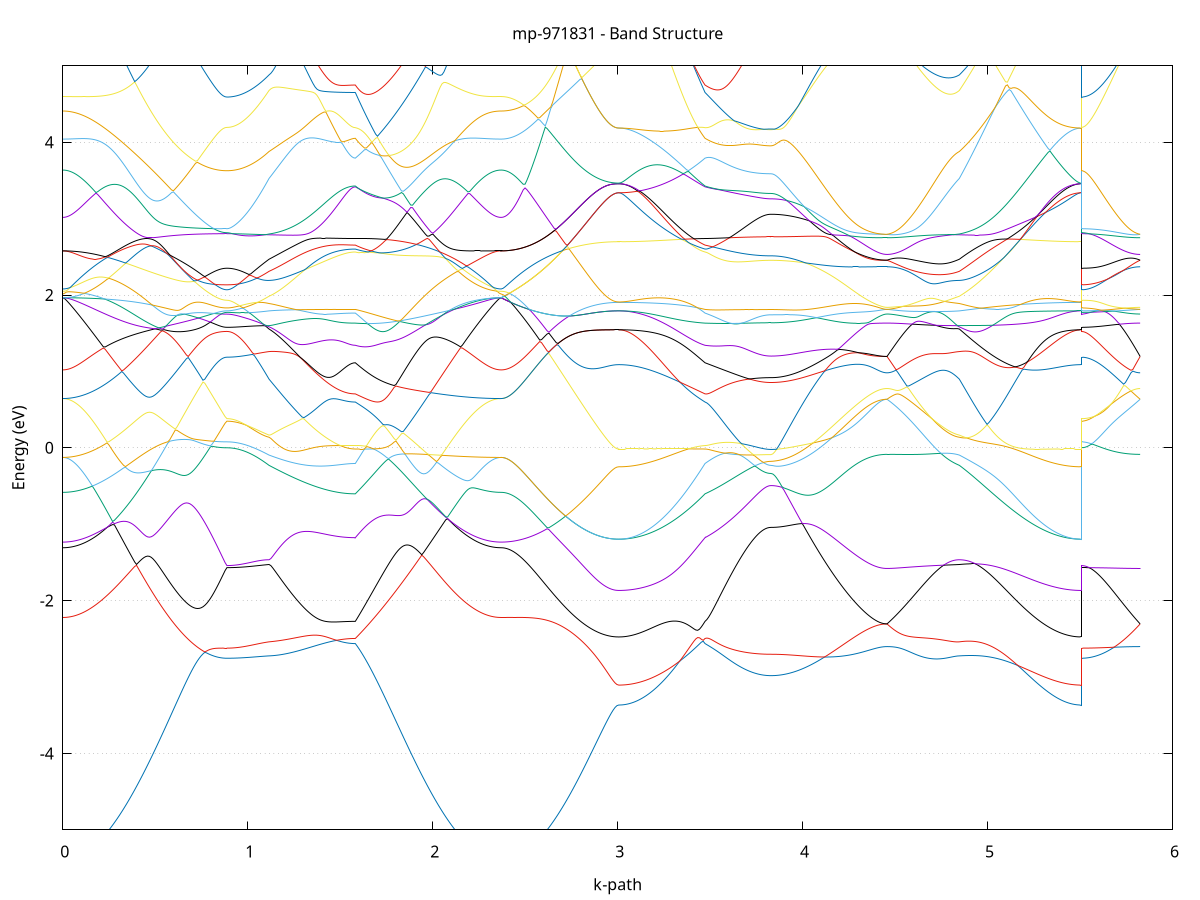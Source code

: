 set title 'mp-971831 - Band Structure'
set xlabel 'k-path'
set ylabel 'Energy (eV)'
set grid y
set yrange [-5:5]
set terminal png size 800,600
set output 'mp-971831_bands_gnuplot.png'
plot '-' using 1:2 with lines notitle, '-' using 1:2 with lines notitle, '-' using 1:2 with lines notitle, '-' using 1:2 with lines notitle, '-' using 1:2 with lines notitle, '-' using 1:2 with lines notitle, '-' using 1:2 with lines notitle, '-' using 1:2 with lines notitle, '-' using 1:2 with lines notitle, '-' using 1:2 with lines notitle, '-' using 1:2 with lines notitle, '-' using 1:2 with lines notitle, '-' using 1:2 with lines notitle, '-' using 1:2 with lines notitle, '-' using 1:2 with lines notitle, '-' using 1:2 with lines notitle, '-' using 1:2 with lines notitle, '-' using 1:2 with lines notitle, '-' using 1:2 with lines notitle, '-' using 1:2 with lines notitle, '-' using 1:2 with lines notitle, '-' using 1:2 with lines notitle, '-' using 1:2 with lines notitle, '-' using 1:2 with lines notitle, '-' using 1:2 with lines notitle, '-' using 1:2 with lines notitle, '-' using 1:2 with lines notitle, '-' using 1:2 with lines notitle, '-' using 1:2 with lines notitle, '-' using 1:2 with lines notitle, '-' using 1:2 with lines notitle, '-' using 1:2 with lines notitle, '-' using 1:2 with lines notitle, '-' using 1:2 with lines notitle, '-' using 1:2 with lines notitle, '-' using 1:2 with lines notitle, '-' using 1:2 with lines notitle, '-' using 1:2 with lines notitle, '-' using 1:2 with lines notitle, '-' using 1:2 with lines notitle, '-' using 1:2 with lines notitle, '-' using 1:2 with lines notitle, '-' using 1:2 with lines notitle, '-' using 1:2 with lines notitle, '-' using 1:2 with lines notitle, '-' using 1:2 with lines notitle, '-' using 1:2 with lines notitle, '-' using 1:2 with lines notitle
0.000000 -39.357130
0.009971 -39.357130
0.019942 -39.357130
0.029913 -39.357130
0.039885 -39.357130
0.049856 -39.357130
0.059827 -39.357130
0.069798 -39.357130
0.079769 -39.357130
0.089740 -39.357130
0.099712 -39.357130
0.109683 -39.357130
0.119654 -39.357130
0.129625 -39.357130
0.139596 -39.357130
0.149567 -39.357130
0.159539 -39.357130
0.169510 -39.357130
0.179481 -39.357130
0.189452 -39.357130
0.199423 -39.357130
0.209394 -39.357030
0.219366 -39.357030
0.229337 -39.357030
0.239308 -39.357030
0.249279 -39.357030
0.259250 -39.357030
0.269221 -39.357030
0.279193 -39.357030
0.289164 -39.357030
0.299135 -39.357030
0.309106 -39.356930
0.319077 -39.356930
0.329048 -39.356930
0.339020 -39.356930
0.348991 -39.356930
0.358962 -39.356930
0.368933 -39.356930
0.378904 -39.356830
0.388875 -39.356830
0.398847 -39.356830
0.408818 -39.356830
0.418789 -39.356830
0.428760 -39.356830
0.438731 -39.356730
0.448702 -39.356730
0.458674 -39.356730
0.468645 -39.356730
0.478616 -39.356730
0.488587 -39.356730
0.498558 -39.356630
0.508529 -39.356630
0.518501 -39.356630
0.528472 -39.356630
0.538443 -39.356630
0.548414 -39.356530
0.558385 -39.356530
0.568356 -39.356530
0.578328 -39.356530
0.588299 -39.356530
0.598270 -39.356430
0.608241 -39.356430
0.618212 -39.356430
0.628183 -39.356430
0.638154 -39.356430
0.648126 -39.356430
0.658097 -39.356330
0.668068 -39.356330
0.678039 -39.356330
0.688010 -39.356330
0.697981 -39.356330
0.707953 -39.356330
0.717924 -39.356230
0.727895 -39.356230
0.737866 -39.356230
0.747837 -39.356230
0.757808 -39.356230
0.767780 -39.356230
0.777751 -39.356230
0.787722 -39.356230
0.797693 -39.356230
0.807664 -39.356130
0.817635 -39.356130
0.827607 -39.356130
0.837578 -39.356130
0.847549 -39.356130
0.857520 -39.356130
0.867491 -39.356130
0.877462 -39.356130
0.887434 -39.356130
0.887434 -39.356130
0.897337 -39.356130
0.907241 -39.356130
0.917144 -39.356130
0.927048 -39.356130
0.936952 -39.356130
0.946855 -39.356130
0.956759 -39.356130
0.966662 -39.356230
0.976566 -39.356230
0.986470 -39.356230
0.996373 -39.356230
1.006277 -39.356230
1.016181 -39.356230
1.026084 -39.356230
1.035988 -39.356330
1.045891 -39.356330
1.055795 -39.356330
1.065699 -39.356330
1.075602 -39.356330
1.085506 -39.356430
1.095409 -39.356430
1.105313 -39.356430
1.115217 -39.356430
1.115217 -39.356430
1.125141 -39.356430
1.135065 -39.356530
1.144990 -39.356530
1.154914 -39.356530
1.164838 -39.356530
1.174763 -39.356530
1.184687 -39.356630
1.194611 -39.356630
1.204536 -39.356630
1.214460 -39.356630
1.224384 -39.356730
1.234309 -39.356730
1.244233 -39.356730
1.254157 -39.356730
1.264082 -39.356730
1.274006 -39.356830
1.283930 -39.356830
1.293855 -39.356830
1.303779 -39.356830
1.313703 -39.356930
1.323627 -39.356930
1.333552 -39.356930
1.343476 -39.356930
1.353400 -39.356930
1.363325 -39.357030
1.373249 -39.357030
1.383173 -39.357030
1.393098 -39.357030
1.403022 -39.357030
1.412946 -39.357130
1.422871 -39.357130
1.432795 -39.357130
1.442719 -39.357130
1.452644 -39.357130
1.462568 -39.357130
1.472492 -39.357130
1.482417 -39.357130
1.492341 -39.357230
1.502265 -39.357230
1.512190 -39.357230
1.522114 -39.357230
1.532038 -39.357230
1.541963 -39.357230
1.551887 -39.357230
1.561811 -39.357230
1.571736 -39.357230
1.581660 -39.357230
1.581660 -39.357230
1.591642 -39.357230
1.601624 -39.357230
1.611606 -39.357230
1.621588 -39.357130
1.631570 -39.357130
1.641552 -39.357130
1.651534 -39.357130
1.661516 -39.357130
1.671498 -39.357130
1.681480 -39.357130
1.691462 -39.357130
1.701444 -39.357130
1.711426 -39.357030
1.721408 -39.357030
1.731390 -39.357030
1.741372 -39.357030
1.751354 -39.357030
1.761336 -39.357030
1.771318 -39.357030
1.781300 -39.357030
1.791282 -39.357030
1.801264 -39.357030
1.811246 -39.357030
1.821228 -39.357030
1.831210 -39.357030
1.841192 -39.357030
1.851174 -39.357030
1.861156 -39.357030
1.871138 -39.357030
1.881120 -39.357030
1.891102 -39.357030
1.901084 -39.357030
1.911066 -39.357030
1.921048 -39.357030
1.931030 -39.357030
1.941012 -39.357030
1.950994 -39.357030
1.960976 -39.357030
1.970958 -39.357030
1.980940 -39.357030
1.990922 -39.357030
2.000904 -39.357030
2.010886 -39.357030
2.020868 -39.357030
2.030850 -39.357030
2.040832 -39.357030
2.050814 -39.357030
2.060796 -39.357030
2.070778 -39.357030
2.080759 -39.357030
2.090741 -39.357030
2.100723 -39.357030
2.110705 -39.357030
2.120687 -39.357030
2.130669 -39.357030
2.140651 -39.357030
2.150633 -39.357130
2.160615 -39.357130
2.170597 -39.357130
2.180579 -39.357130
2.190561 -39.357130
2.200543 -39.357130
2.210525 -39.357130
2.220507 -39.357130
2.230489 -39.357130
2.240471 -39.357130
2.250453 -39.357130
2.260435 -39.357130
2.270417 -39.357130
2.280399 -39.357130
2.290381 -39.357130
2.300363 -39.357130
2.310345 -39.357130
2.320327 -39.357130
2.330309 -39.357130
2.340291 -39.357130
2.350273 -39.357130
2.360255 -39.357130
2.370237 -39.357130
2.370237 -39.357130
2.380172 -39.357130
2.390107 -39.357130
2.400042 -39.357130
2.409977 -39.357130
2.419912 -39.357130
2.429847 -39.357130
2.439782 -39.357130
2.449716 -39.357130
2.459651 -39.357130
2.469586 -39.357230
2.479521 -39.357230
2.489456 -39.357230
2.499391 -39.357230
2.509326 -39.357230
2.519261 -39.357230
2.529196 -39.357230
2.539131 -39.357230
2.549065 -39.357230
2.559000 -39.357230
2.568935 -39.357330
2.578870 -39.357330
2.588805 -39.357330
2.598740 -39.357330
2.608675 -39.357330
2.618610 -39.357330
2.628545 -39.357330
2.638480 -39.357430
2.648415 -39.357430
2.658349 -39.357430
2.668284 -39.357430
2.678219 -39.357430
2.688154 -39.357430
2.698089 -39.357430
2.708024 -39.357530
2.717959 -39.357530
2.727894 -39.357530
2.737829 -39.357530
2.747764 -39.357530
2.757698 -39.357530
2.767633 -39.357530
2.777568 -39.357630
2.787503 -39.357630
2.797438 -39.357630
2.807373 -39.357630
2.817308 -39.357630
2.827243 -39.357630
2.837178 -39.357630
2.847113 -39.357630
2.857047 -39.357730
2.866982 -39.357730
2.876917 -39.357730
2.886852 -39.357730
2.896787 -39.357730
2.906722 -39.357730
2.916657 -39.357730
2.926592 -39.357730
2.936527 -39.357730
2.946462 -39.357730
2.956397 -39.357730
2.966331 -39.357730
2.976266 -39.357730
2.986201 -39.357730
2.996136 -39.357730
3.006071 -39.357730
3.006071 -39.357730
3.015995 -39.357730
3.025920 -39.357730
3.035844 -39.357730
3.045768 -39.357730
3.055693 -39.357730
3.065617 -39.357730
3.075541 -39.357730
3.085466 -39.357730
3.095390 -39.357730
3.105314 -39.357730
3.115239 -39.357730
3.125163 -39.357730
3.135087 -39.357730
3.145012 -39.357730
3.154936 -39.357730
3.164860 -39.357630
3.174785 -39.357630
3.184709 -39.357630
3.194633 -39.357630
3.204558 -39.357630
3.214482 -39.357630
3.224406 -39.357530
3.234331 -39.357630
3.244255 -39.357630
3.254179 -39.357530
3.264104 -39.357530
3.274028 -39.357530
3.283952 -39.357530
3.293877 -39.357530
3.303801 -39.357530
3.313725 -39.357530
3.323649 -39.357430
3.333574 -39.357430
3.343498 -39.357430
3.353422 -39.357430
3.363347 -39.357430
3.373271 -39.357430
3.383195 -39.357330
3.393120 -39.357330
3.403044 -39.357330
3.412968 -39.357330
3.422893 -39.357330
3.432817 -39.357330
3.442741 -39.357230
3.452666 -39.357230
3.462590 -39.357230
3.472514 -39.357230
3.472514 -39.357230
3.482414 -39.357230
3.492314 -39.357230
3.502214 -39.357230
3.512113 -39.357230
3.522013 -39.357230
3.531913 -39.357230
3.541812 -39.357230
3.551712 -39.357130
3.561612 -39.357130
3.571512 -39.357130
3.581411 -39.357130
3.591311 -39.357130
3.601211 -39.357130
3.611110 -39.357130
3.621010 -39.357130
3.630910 -39.357130
3.640810 -39.357130
3.650709 -39.357130
3.660609 -39.357130
3.670509 -39.357130
3.680408 -39.357130
3.690308 -39.357130
3.700208 -39.357030
3.710108 -39.357030
3.720007 -39.357030
3.729907 -39.357030
3.739807 -39.357030
3.749707 -39.357030
3.759606 -39.357030
3.769506 -39.357030
3.779406 -39.357030
3.789305 -39.357030
3.799205 -39.357030
3.809105 -39.357030
3.819005 -39.357030
3.828904 -39.357030
3.828904 -39.357030
3.838865 -39.357030
3.848825 -39.357030
3.858786 -39.357030
3.868746 -39.357030
3.878707 -39.357030
3.888667 -39.357030
3.898628 -39.357030
3.908588 -39.357030
3.918549 -39.357030
3.928509 -39.357030
3.938470 -39.356930
3.948430 -39.356930
3.958391 -39.356930
3.968351 -39.356930
3.978311 -39.356930
3.988272 -39.356930
3.998232 -39.356930
4.008193 -39.356830
4.018153 -39.356830
4.028114 -39.356830
4.038074 -39.356830
4.048035 -39.356830
4.057995 -39.356730
4.067956 -39.356730
4.077916 -39.356730
4.087877 -39.356730
4.097837 -39.356730
4.107798 -39.356630
4.117758 -39.356630
4.127719 -39.356630
4.137679 -39.356630
4.147640 -39.356630
4.157600 -39.356530
4.167561 -39.356530
4.177521 -39.356530
4.187482 -39.356530
4.197442 -39.356430
4.207403 -39.356430
4.217363 -39.356430
4.227323 -39.356430
4.237284 -39.356430
4.247244 -39.356330
4.257205 -39.356330
4.267165 -39.356330
4.277126 -39.356330
4.287086 -39.356330
4.297047 -39.356230
4.307007 -39.356230
4.316968 -39.356230
4.326928 -39.356230
4.336889 -39.356230
4.346849 -39.356230
4.356810 -39.356230
4.366770 -39.356230
4.376731 -39.356230
4.386691 -39.356130
4.396652 -39.356130
4.406612 -39.356130
4.416573 -39.356130
4.426533 -39.356130
4.436494 -39.356130
4.446454 -39.356130
4.456415 -39.356130
4.456415 -39.356130
4.466192 -39.356130
4.475969 -39.356130
4.485747 -39.356130
4.495524 -39.356130
4.505302 -39.356130
4.515079 -39.356130
4.524856 -39.356130
4.534634 -39.356130
4.544411 -39.356130
4.554189 -39.356130
4.563966 -39.356130
4.573743 -39.356130
4.583521 -39.356130
4.593298 -39.356130
4.603076 -39.356230
4.612853 -39.356230
4.622630 -39.356230
4.632408 -39.356230
4.642185 -39.356230
4.651963 -39.356230
4.661740 -39.356230
4.671518 -39.356230
4.681295 -39.356230
4.691072 -39.356230
4.700850 -39.356230
4.710627 -39.356330
4.720405 -39.356330
4.730182 -39.356330
4.739959 -39.356330
4.749737 -39.356330
4.759514 -39.356330
4.769292 -39.356330
4.779069 -39.356330
4.788846 -39.356330
4.798624 -39.356430
4.808401 -39.356430
4.818179 -39.356430
4.827956 -39.356430
4.837733 -39.356430
4.847511 -39.356430
4.847511 -39.356430
4.857506 -39.356430
4.867500 -39.356530
4.877495 -39.356530
4.887490 -39.356530
4.897484 -39.356630
4.907479 -39.356630
4.917474 -39.356630
4.927468 -39.356630
4.937463 -39.356730
4.947458 -39.356730
4.957453 -39.356730
4.967447 -39.356830
4.977442 -39.356830
4.987437 -39.356830
4.997431 -39.356930
5.007426 -39.356930
5.017421 -39.356930
5.027416 -39.356930
5.037410 -39.357030
5.047405 -39.357030
5.057400 -39.357030
5.067394 -39.357130
5.077389 -39.357130
5.087384 -39.357130
5.097378 -39.357130
5.107373 -39.357230
5.117368 -39.357230
5.127363 -39.357230
5.137357 -39.357230
5.147352 -39.357330
5.157347 -39.357330
5.167341 -39.357330
5.177336 -39.357330
5.187331 -39.357430
5.197325 -39.357430
5.207320 -39.357430
5.217315 -39.357430
5.227310 -39.357530
5.237304 -39.357530
5.247299 -39.357530
5.257294 -39.357530
5.267288 -39.357530
5.277283 -39.357530
5.287278 -39.357630
5.297273 -39.357630
5.307267 -39.357630
5.317262 -39.357630
5.327257 -39.357630
5.337251 -39.357630
5.347246 -39.357630
5.357241 -39.357730
5.367235 -39.357730
5.377230 -39.357730
5.387225 -39.357730
5.397220 -39.357730
5.407214 -39.357730
5.417209 -39.357730
5.427204 -39.357730
5.437198 -39.357730
5.447193 -39.357730
5.457188 -39.357730
5.467183 -39.357730
5.477177 -39.357730
5.487172 -39.357730
5.497167 -39.357730
5.507161 -39.357730
5.507161 -39.356130
5.517096 -39.356130
5.527031 -39.356130
5.536966 -39.356130
5.546901 -39.356130
5.556836 -39.356130
5.566771 -39.356130
5.576706 -39.356130
5.586641 -39.356130
5.596575 -39.356130
5.606510 -39.356130
5.616445 -39.356130
5.626380 -39.356130
5.636315 -39.356130
5.646250 -39.356130
5.656185 -39.356130
5.666120 -39.356130
5.676055 -39.356130
5.685990 -39.356130
5.695925 -39.356130
5.705859 -39.356130
5.715794 -39.356130
5.725729 -39.356130
5.735664 -39.356130
5.745599 -39.356130
5.755534 -39.356130
5.765469 -39.356130
5.775404 -39.356130
5.785339 -39.356130
5.795274 -39.356130
5.805208 -39.356130
5.815143 -39.356130
5.825078 -39.356130
e
0.000000 -25.439430
0.009971 -25.439430
0.019942 -25.439430
0.029913 -25.439430
0.039885 -25.439430
0.049856 -25.439330
0.059827 -25.439330
0.069798 -25.439330
0.079769 -25.439230
0.089740 -25.439230
0.099712 -25.439230
0.109683 -25.439130
0.119654 -25.439130
0.129625 -25.439130
0.139596 -25.439030
0.149567 -25.439030
0.159539 -25.439030
0.169510 -25.439130
0.179481 -25.439130
0.189452 -25.439230
0.199423 -25.439330
0.209394 -25.439430
0.219366 -25.439630
0.229337 -25.439830
0.239308 -25.440030
0.249279 -25.440230
0.259250 -25.440530
0.269221 -25.440830
0.279193 -25.441230
0.289164 -25.441630
0.299135 -25.442130
0.309106 -25.442630
0.319077 -25.443130
0.329048 -25.443730
0.339020 -25.444330
0.348991 -25.444930
0.358962 -25.445630
0.368933 -25.446330
0.378904 -25.447130
0.388875 -25.447830
0.398847 -25.448730
0.408818 -25.449530
0.418789 -25.450430
0.428760 -25.451330
0.438731 -25.452230
0.448702 -25.453130
0.458674 -25.454030
0.468645 -25.455030
0.478616 -25.456030
0.488587 -25.456930
0.498558 -25.457930
0.508529 -25.458930
0.518501 -25.459930
0.528472 -25.460930
0.538443 -25.461930
0.548414 -25.462930
0.558385 -25.463930
0.568356 -25.464930
0.578328 -25.465830
0.588299 -25.466830
0.598270 -25.467730
0.608241 -25.468630
0.618212 -25.469630
0.628183 -25.470430
0.638154 -25.471330
0.648126 -25.472230
0.658097 -25.473030
0.668068 -25.473830
0.678039 -25.474530
0.688010 -25.475330
0.697981 -25.476030
0.707953 -25.476730
0.717924 -25.477330
0.727895 -25.478030
0.737866 -25.478630
0.747837 -25.479130
0.757808 -25.479630
0.767780 -25.480130
0.777751 -25.480630
0.787722 -25.481030
0.797693 -25.481430
0.807664 -25.481730
0.817635 -25.482030
0.827607 -25.482330
0.837578 -25.482530
0.847549 -25.482730
0.857520 -25.482830
0.867491 -25.482930
0.877462 -25.483030
0.887434 -25.483030
0.887434 -25.483030
0.897337 -25.482930
0.907241 -25.482730
0.917144 -25.482330
0.927048 -25.481730
0.936952 -25.481030
0.946855 -25.480230
0.956759 -25.479230
0.966662 -25.478030
0.976566 -25.476730
0.986470 -25.475330
0.996373 -25.473730
1.006277 -25.472030
1.016181 -25.470130
1.026084 -25.468130
1.035988 -25.465930
1.045891 -25.463630
1.055795 -25.461230
1.065699 -25.458630
1.075602 -25.456030
1.085506 -25.453230
1.095409 -25.450330
1.105313 -25.447230
1.115217 -25.444130
1.115217 -25.444130
1.125141 -25.441830
1.135065 -25.439430
1.144990 -25.437030
1.154914 -25.434530
1.164838 -25.431930
1.174763 -25.429330
1.184687 -25.426630
1.194611 -25.423930
1.204536 -25.421230
1.214460 -25.418430
1.224384 -25.417830
1.234309 -25.417230
1.244233 -25.416630
1.254157 -25.416030
1.264082 -25.415330
1.274006 -25.414530
1.283930 -25.413730
1.293855 -25.412830
1.303779 -25.411830
1.313703 -25.410830
1.323627 -25.409830
1.333552 -25.408730
1.343476 -25.407530
1.353400 -25.406330
1.363325 -25.405030
1.373249 -25.403730
1.383173 -25.402430
1.393098 -25.401030
1.403022 -25.399530
1.412946 -25.398030
1.422871 -25.396530
1.432795 -25.394930
1.442719 -25.393330
1.452644 -25.391630
1.462568 -25.390030
1.472492 -25.388330
1.482417 -25.386530
1.492341 -25.384830
1.502265 -25.383030
1.512190 -25.381230
1.522114 -25.379530
1.532038 -25.377730
1.541963 -25.376130
1.551887 -25.374530
1.561811 -25.373130
1.571736 -25.372030
1.581660 -25.371630
1.581660 -25.371630
1.591642 -25.370830
1.601624 -25.370130
1.611606 -25.369430
1.621588 -25.368730
1.631570 -25.368130
1.641552 -25.367630
1.651534 -25.367030
1.661516 -25.366530
1.671498 -25.366030
1.681480 -25.365630
1.691462 -25.368130
1.701444 -25.370730
1.711426 -25.373230
1.721408 -25.375630
1.731390 -25.378130
1.741372 -25.380430
1.751354 -25.382830
1.761336 -25.385130
1.771318 -25.387330
1.781300 -25.389530
1.791282 -25.391730
1.801264 -25.393830
1.811246 -25.395930
1.821228 -25.397930
1.831210 -25.399830
1.841192 -25.401830
1.851174 -25.403630
1.861156 -25.405430
1.871138 -25.407230
1.881120 -25.408930
1.891102 -25.410630
1.901084 -25.412230
1.911066 -25.413730
1.921048 -25.415230
1.931030 -25.416730
1.941012 -25.418130
1.950994 -25.419430
1.960976 -25.420730
1.970958 -25.422030
1.980940 -25.423230
1.990922 -25.424330
2.000904 -25.425430
2.010886 -25.426430
2.020868 -25.427430
2.030850 -25.428430
2.040832 -25.429230
2.050814 -25.430130
2.060796 -25.430930
2.070778 -25.431630
2.080759 -25.432430
2.090741 -25.433030
2.100723 -25.433630
2.110705 -25.434230
2.120687 -25.434830
2.130669 -25.435330
2.140651 -25.435730
2.150633 -25.436130
2.160615 -25.436530
2.170597 -25.436930
2.180579 -25.437230
2.190561 -25.437530
2.200543 -25.437830
2.210525 -25.438030
2.220507 -25.438230
2.230489 -25.438430
2.240471 -25.438630
2.250453 -25.438730
2.260435 -25.438930
2.270417 -25.439030
2.280399 -25.439130
2.290381 -25.439230
2.300363 -25.439230
2.310345 -25.439330
2.320327 -25.439330
2.330309 -25.439430
2.340291 -25.439430
2.350273 -25.439430
2.360255 -25.439430
2.370237 -25.439430
2.370237 -25.439430
2.380172 -25.439430
2.390107 -25.439230
2.400042 -25.439030
2.409977 -25.438630
2.419912 -25.438230
2.429847 -25.437630
2.439782 -25.436930
2.449716 -25.436230
2.459651 -25.435330
2.469586 -25.434330
2.479521 -25.433330
2.489456 -25.432130
2.499391 -25.430930
2.509326 -25.429530
2.519261 -25.428130
2.529196 -25.426530
2.539131 -25.424930
2.549065 -25.423130
2.559000 -25.421330
2.568935 -25.419430
2.578870 -25.417430
2.588805 -25.415330
2.598740 -25.413130
2.608675 -25.410930
2.618610 -25.408530
2.628545 -25.406130
2.638480 -25.403530
2.648415 -25.401030
2.658349 -25.398330
2.668284 -25.395530
2.678219 -25.396330
2.688154 -25.397930
2.698089 -25.399530
2.708024 -25.401030
2.717959 -25.402530
2.727894 -25.403930
2.737829 -25.405430
2.747764 -25.406830
2.757698 -25.408130
2.767633 -25.409430
2.777568 -25.410730
2.787503 -25.411930
2.797438 -25.413030
2.807373 -25.414230
2.817308 -25.415230
2.827243 -25.416330
2.837178 -25.417230
2.847113 -25.418230
2.857047 -25.419030
2.866982 -25.419930
2.876917 -25.420630
2.886852 -25.421330
2.896787 -25.422030
2.906722 -25.422630
2.916657 -25.423130
2.926592 -25.423630
2.936527 -25.424130
2.946462 -25.424430
2.956397 -25.424830
2.966331 -25.425030
2.976266 -25.425230
2.986201 -25.425430
2.996136 -25.425530
3.006071 -25.425530
3.006071 -25.425530
3.015995 -25.425530
3.025920 -25.425430
3.035844 -25.425230
3.045768 -25.425030
3.055693 -25.424730
3.065617 -25.424330
3.075541 -25.423930
3.085466 -25.423430
3.095390 -25.422830
3.105314 -25.422230
3.115239 -25.421530
3.125163 -25.420730
3.135087 -25.419930
3.145012 -25.419130
3.154936 -25.418130
3.164860 -25.417130
3.174785 -25.416130
3.184709 -25.414930
3.194633 -25.413830
3.204558 -25.412530
3.214482 -25.411230
3.224406 -25.409930
3.234331 -25.408530
3.244255 -25.407030
3.254179 -25.405530
3.264104 -25.404030
3.274028 -25.402430
3.283952 -25.400730
3.293877 -25.399130
3.303801 -25.397330
3.313725 -25.395530
3.323649 -25.393730
3.333574 -25.391930
3.343498 -25.390030
3.353422 -25.388030
3.363347 -25.386030
3.373271 -25.384030
3.383195 -25.382030
3.393120 -25.380430
3.403044 -25.379030
3.412968 -25.377830
3.422893 -25.376630
3.432817 -25.375430
3.442741 -25.374430
3.452666 -25.373430
3.462590 -25.372530
3.472514 -25.371630
3.472514 -25.371630
3.482414 -25.371330
3.492314 -25.371130
3.502214 -25.370930
3.512113 -25.370930
3.522013 -25.371130
3.531913 -25.371530
3.541812 -25.372130
3.551712 -25.372830
3.561612 -25.373730
3.571512 -25.374830
3.581411 -25.376030
3.591311 -25.377330
3.601211 -25.378730
3.611110 -25.380130
3.621010 -25.381530
3.630910 -25.382930
3.640810 -25.384330
3.650709 -25.385730
3.660609 -25.387030
3.670509 -25.388330
3.680408 -25.389530
3.690308 -25.390730
3.700208 -25.391830
3.710108 -25.392930
3.720007 -25.393830
3.729907 -25.394730
3.739807 -25.395530
3.749707 -25.396230
3.759606 -25.396930
3.769506 -25.397430
3.779406 -25.397930
3.789305 -25.398330
3.799205 -25.398630
3.809105 -25.398830
3.819005 -25.399030
3.828904 -25.399030
3.828904 -25.399030
3.838865 -25.399030
3.848825 -25.399130
3.858786 -25.399330
3.868746 -25.399630
3.878707 -25.399930
3.888667 -25.400330
3.898628 -25.400830
3.908588 -25.401330
3.918549 -25.402030
3.928509 -25.402730
3.938470 -25.403630
3.948430 -25.404530
3.958391 -25.405530
3.968351 -25.406630
3.978311 -25.407830
3.988272 -25.409130
3.998232 -25.410530
4.008193 -25.412030
4.018153 -25.413630
4.028114 -25.415330
4.038074 -25.417030
4.048035 -25.418930
4.057995 -25.420730
4.067956 -25.422730
4.077916 -25.424730
4.087877 -25.426730
4.097837 -25.428730
4.107798 -25.430830
4.117758 -25.432930
4.127719 -25.435030
4.137679 -25.437130
4.147640 -25.439230
4.157600 -25.441230
4.167561 -25.443330
4.177521 -25.445330
4.187482 -25.447330
4.197442 -25.449230
4.207403 -25.451130
4.217363 -25.453030
4.227323 -25.454830
4.237284 -25.456630
4.247244 -25.458330
4.257205 -25.459930
4.267165 -25.461530
4.277126 -25.463030
4.287086 -25.464430
4.297047 -25.465830
4.307007 -25.467130
4.316968 -25.468330
4.326928 -25.469430
4.336889 -25.470530
4.346849 -25.471530
4.356810 -25.472430
4.366770 -25.473230
4.376731 -25.473930
4.386691 -25.474630
4.396652 -25.475130
4.406612 -25.475630
4.416573 -25.476030
4.426533 -25.476330
4.436494 -25.476530
4.446454 -25.476730
4.456415 -25.476730
4.456415 -25.476730
4.466192 -25.476730
4.475969 -25.476730
4.485747 -25.476730
4.495524 -25.476630
4.505302 -25.476630
4.515079 -25.476530
4.524856 -25.476430
4.534634 -25.476230
4.544411 -25.476130
4.554189 -25.475930
4.563966 -25.475630
4.573743 -25.475330
4.583521 -25.475030
4.593298 -25.474630
4.603076 -25.474230
4.612853 -25.473730
4.622630 -25.473230
4.632408 -25.472630
4.642185 -25.472030
4.651963 -25.471330
4.661740 -25.470530
4.671518 -25.469630
4.681295 -25.468730
4.691072 -25.467830
4.700850 -25.466730
4.710627 -25.465630
4.720405 -25.464530
4.730182 -25.463330
4.739959 -25.462030
4.749737 -25.460630
4.759514 -25.459230
4.769292 -25.457730
4.779069 -25.456230
4.788846 -25.454630
4.798624 -25.452930
4.808401 -25.451230
4.818179 -25.449530
4.827956 -25.447730
4.837733 -25.445930
4.847511 -25.444130
4.847511 -25.444130
4.857506 -25.440830
4.867500 -25.437430
4.877495 -25.433930
4.887490 -25.430330
4.897484 -25.426630
4.907479 -25.422930
4.917474 -25.420830
4.927468 -25.420930
4.937463 -25.421030
4.947458 -25.421130
4.957453 -25.421130
4.967447 -25.421230
4.977442 -25.421330
4.987437 -25.421430
4.997431 -25.421530
5.007426 -25.421630
5.017421 -25.421630
5.027416 -25.421730
5.037410 -25.421830
5.047405 -25.421930
5.057400 -25.422030
5.067394 -25.422130
5.077389 -25.422230
5.087384 -25.422230
5.097378 -25.422330
5.107373 -25.422430
5.117368 -25.422530
5.127363 -25.422630
5.137357 -25.422730
5.147352 -25.422830
5.157347 -25.422930
5.167341 -25.423030
5.177336 -25.423130
5.187331 -25.423230
5.197325 -25.423330
5.207320 -25.423430
5.217315 -25.423530
5.227310 -25.423630
5.237304 -25.423730
5.247299 -25.423830
5.257294 -25.423930
5.267288 -25.424030
5.277283 -25.424130
5.287278 -25.424230
5.297273 -25.424330
5.307267 -25.424430
5.317262 -25.424530
5.327257 -25.424630
5.337251 -25.424730
5.347246 -25.424830
5.357241 -25.424830
5.367235 -25.424930
5.377230 -25.425030
5.387225 -25.425130
5.397220 -25.425130
5.407214 -25.425230
5.417209 -25.425230
5.427204 -25.425330
5.437198 -25.425330
5.447193 -25.425430
5.457188 -25.425430
5.467183 -25.425430
5.477177 -25.425530
5.487172 -25.425530
5.497167 -25.425530
5.507161 -25.425530
5.507161 -25.483030
5.517096 -25.483030
5.527031 -25.482930
5.536966 -25.482930
5.546901 -25.482830
5.556836 -25.482630
5.566771 -25.482530
5.576706 -25.482330
5.586641 -25.482130
5.596575 -25.481930
5.606510 -25.481730
5.616445 -25.481430
5.626380 -25.481230
5.636315 -25.480930
5.646250 -25.480630
5.656185 -25.480330
5.666120 -25.480030
5.676055 -25.479730
5.685990 -25.479430
5.695925 -25.479130
5.705859 -25.478830
5.715794 -25.478530
5.725729 -25.478230
5.735664 -25.478030
5.745599 -25.477730
5.755534 -25.477530
5.765469 -25.477330
5.775404 -25.477130
5.785339 -25.477030
5.795274 -25.476930
5.805208 -25.476830
5.815143 -25.476730
5.825078 -25.476730
e
0.000000 -25.354430
0.009971 -25.354430
0.019942 -25.354430
0.029913 -25.354430
0.039885 -25.354430
0.049856 -25.354430
0.059827 -25.354430
0.069798 -25.354430
0.079769 -25.354430
0.089740 -25.354330
0.099712 -25.354330
0.109683 -25.354230
0.119654 -25.354230
0.129625 -25.354130
0.139596 -25.354030
0.149567 -25.353830
0.159539 -25.353730
0.169510 -25.353530
0.179481 -25.353230
0.189452 -25.353030
0.199423 -25.352730
0.209394 -25.352330
0.219366 -25.351930
0.229337 -25.351530
0.239308 -25.351030
0.249279 -25.350430
0.259250 -25.349830
0.269221 -25.349230
0.279193 -25.348430
0.289164 -25.347730
0.299135 -25.346830
0.309106 -25.345930
0.319077 -25.344930
0.329048 -25.343930
0.339020 -25.342830
0.348991 -25.342630
0.358962 -25.345030
0.368933 -25.347430
0.378904 -25.349730
0.388875 -25.352030
0.398847 -25.354430
0.408818 -25.356630
0.418789 -25.358930
0.428760 -25.361130
0.438731 -25.363330
0.448702 -25.365530
0.458674 -25.367730
0.468645 -25.369830
0.478616 -25.371930
0.488587 -25.373930
0.498558 -25.375930
0.508529 -25.377930
0.518501 -25.379930
0.528472 -25.381830
0.538443 -25.383730
0.548414 -25.385530
0.558385 -25.387330
0.568356 -25.389030
0.578328 -25.390730
0.588299 -25.392430
0.598270 -25.394030
0.608241 -25.395630
0.618212 -25.397130
0.628183 -25.398630
0.638154 -25.400030
0.648126 -25.401430
0.658097 -25.402730
0.668068 -25.404030
0.678039 -25.405230
0.688010 -25.406430
0.697981 -25.407530
0.707953 -25.408630
0.717924 -25.409630
0.727895 -25.410530
0.737866 -25.411430
0.747837 -25.412330
0.757808 -25.413130
0.767780 -25.413830
0.777751 -25.414530
0.787722 -25.415130
0.797693 -25.415730
0.807664 -25.416230
0.817635 -25.416630
0.827607 -25.417030
0.837578 -25.417330
0.847549 -25.417630
0.857520 -25.417830
0.867491 -25.417930
0.877462 -25.418030
0.887434 -25.418130
0.887434 -25.418130
0.897337 -25.418130
0.907241 -25.418130
0.917144 -25.418130
0.927048 -25.418230
0.936952 -25.418230
0.946855 -25.418330
0.956759 -25.418430
0.966662 -25.418530
0.976566 -25.418530
0.986470 -25.418630
0.996373 -25.418730
1.006277 -25.418930
1.016181 -25.419030
1.026084 -25.419130
1.035988 -25.419230
1.045891 -25.419330
1.055795 -25.419430
1.065699 -25.419630
1.075602 -25.419730
1.085506 -25.419830
1.095409 -25.419930
1.105313 -25.420030
1.115217 -25.420130
1.115217 -25.420130
1.125141 -25.420230
1.135065 -25.420230
1.144990 -25.420130
1.154914 -25.420030
1.164838 -25.419930
1.174763 -25.419730
1.184687 -25.419430
1.194611 -25.419130
1.204536 -25.418730
1.214460 -25.418330
1.224384 -25.415530
1.234309 -25.412630
1.244233 -25.409730
1.254157 -25.406830
1.264082 -25.403930
1.274006 -25.400930
1.283930 -25.397930
1.293855 -25.394930
1.303779 -25.391930
1.313703 -25.388930
1.323627 -25.386030
1.333552 -25.383030
1.343476 -25.380130
1.353400 -25.377230
1.363325 -25.374430
1.373249 -25.371630
1.383173 -25.368830
1.393098 -25.366230
1.403022 -25.363630
1.412946 -25.361030
1.422871 -25.358630
1.432795 -25.356330
1.442719 -25.354130
1.452644 -25.352030
1.462568 -25.350030
1.472492 -25.348230
1.482417 -25.348730
1.492341 -25.350230
1.502265 -25.351830
1.512190 -25.353430
1.522114 -25.355030
1.532038 -25.356730
1.541963 -25.358330
1.551887 -25.359930
1.561811 -25.361230
1.571736 -25.362230
1.581660 -25.362630
1.581660 -25.362630
1.591642 -25.360430
1.601624 -25.358130
1.611606 -25.355930
1.621588 -25.353630
1.631570 -25.352230
1.641552 -25.354930
1.651534 -25.357630
1.661516 -25.360330
1.671498 -25.363030
1.681480 -25.365530
1.691462 -25.365030
1.701444 -25.364530
1.711426 -25.363930
1.721408 -25.363430
1.731390 -25.362930
1.741372 -25.362330
1.751354 -25.361830
1.761336 -25.361230
1.771318 -25.360630
1.781300 -25.359930
1.791282 -25.359230
1.801264 -25.358530
1.811246 -25.357730
1.821228 -25.356930
1.831210 -25.356130
1.841192 -25.355230
1.851174 -25.354330
1.861156 -25.353430
1.871138 -25.352430
1.881120 -25.351330
1.891102 -25.350230
1.901084 -25.349130
1.911066 -25.347930
1.921048 -25.346730
1.931030 -25.345430
1.941012 -25.344130
1.950994 -25.342730
1.960976 -25.341330
1.970958 -25.339930
1.980940 -25.338430
1.990922 -25.336830
2.000904 -25.335230
2.010886 -25.333630
2.020868 -25.331930
2.030850 -25.330230
2.040832 -25.328530
2.050814 -25.326730
2.060796 -25.324930
2.070778 -25.323730
2.080759 -25.325630
2.090741 -25.327530
2.100723 -25.329330
2.110705 -25.331130
2.120687 -25.332830
2.130669 -25.334530
2.140651 -25.336030
2.150633 -25.337630
2.160615 -25.339030
2.170597 -25.340430
2.180579 -25.341830
2.190561 -25.343130
2.200543 -25.344330
2.210525 -25.345430
2.220507 -25.346530
2.230489 -25.347530
2.240471 -25.348530
2.250453 -25.349330
2.260435 -25.350130
2.270417 -25.350930
2.280399 -25.351630
2.290381 -25.352230
2.300363 -25.352730
2.310345 -25.353230
2.320327 -25.353530
2.330309 -25.353930
2.340291 -25.354130
2.350273 -25.354330
2.360255 -25.354430
2.370237 -25.354430
2.370237 -25.354430
2.380172 -25.354530
2.390107 -25.354830
2.400042 -25.355230
2.409977 -25.355730
2.419912 -25.356430
2.429847 -25.357230
2.439782 -25.358230
2.449716 -25.359230
2.459651 -25.360430
2.469586 -25.361730
2.479521 -25.363030
2.489456 -25.364530
2.499391 -25.365930
2.509326 -25.367530
2.519261 -25.369130
2.529196 -25.370730
2.539131 -25.372430
2.549065 -25.374130
2.559000 -25.375830
2.568935 -25.377530
2.578870 -25.379330
2.588805 -25.381030
2.598740 -25.382830
2.608675 -25.384530
2.618610 -25.386230
2.628545 -25.388030
2.638480 -25.389730
2.648415 -25.391430
2.658349 -25.393030
2.668284 -25.394730
2.678219 -25.396330
2.688154 -25.397930
2.698089 -25.399530
2.708024 -25.401030
2.717959 -25.402530
2.727894 -25.403930
2.737829 -25.405430
2.747764 -25.406830
2.757698 -25.408130
2.767633 -25.409430
2.777568 -25.410730
2.787503 -25.411930
2.797438 -25.413030
2.807373 -25.414230
2.817308 -25.415230
2.827243 -25.416330
2.837178 -25.417230
2.847113 -25.418230
2.857047 -25.419030
2.866982 -25.419930
2.876917 -25.420630
2.886852 -25.421330
2.896787 -25.422030
2.906722 -25.422630
2.916657 -25.423130
2.926592 -25.423630
2.936527 -25.424130
2.946462 -25.424430
2.956397 -25.424830
2.966331 -25.425030
2.976266 -25.425230
2.986201 -25.425430
2.996136 -25.425530
3.006071 -25.425530
3.006071 -25.425530
3.015995 -25.425530
3.025920 -25.425330
3.035844 -25.425130
3.045768 -25.424930
3.055693 -25.424530
3.065617 -25.424130
3.075541 -25.423530
3.085466 -25.422930
3.095390 -25.422330
3.105314 -25.421530
3.115239 -25.420730
3.125163 -25.419830
3.135087 -25.418930
3.145012 -25.417830
3.154936 -25.416730
3.164860 -25.415630
3.174785 -25.414330
3.184709 -25.413130
3.194633 -25.411730
3.204558 -25.410330
3.214482 -25.408930
3.224406 -25.407430
3.234331 -25.405930
3.244255 -25.404330
3.254179 -25.402730
3.264104 -25.401130
3.274028 -25.399530
3.283952 -25.397830
3.293877 -25.396130
3.303801 -25.394530
3.313725 -25.392830
3.323649 -25.391130
3.333574 -25.389530
3.343498 -25.387930
3.353422 -25.386330
3.363347 -25.384730
3.373271 -25.383230
3.383195 -25.381830
3.393120 -25.379930
3.403044 -25.377930
3.412968 -25.375730
3.422893 -25.373630
3.432817 -25.371430
3.442741 -25.369330
3.452666 -25.367130
3.462590 -25.364930
3.472514 -25.362630
3.472514 -25.362630
3.482414 -25.361630
3.492314 -25.360630
3.502214 -25.359530
3.512113 -25.358330
3.522013 -25.357230
3.531913 -25.356030
3.541812 -25.354830
3.551712 -25.353630
3.561612 -25.352330
3.571512 -25.351030
3.581411 -25.349830
3.591311 -25.348530
3.601211 -25.347130
3.611110 -25.345830
3.621010 -25.344530
3.630910 -25.343230
3.640810 -25.342430
3.650709 -25.341530
3.660609 -25.340730
3.670509 -25.339830
3.680408 -25.338930
3.690308 -25.338030
3.700208 -25.337230
3.710108 -25.336330
3.720007 -25.335530
3.729907 -25.334730
3.739807 -25.334030
3.749707 -25.333330
3.759606 -25.332730
3.769506 -25.332230
3.779406 -25.331730
3.789305 -25.331330
3.799205 -25.330930
3.809105 -25.330730
3.819005 -25.330630
3.828904 -25.330530
3.828904 -25.330530
3.838865 -25.330630
3.848825 -25.331030
3.858786 -25.331630
3.868746 -25.332430
3.878707 -25.333430
3.888667 -25.334530
3.898628 -25.335830
3.908588 -25.337230
3.918549 -25.338730
3.928509 -25.340230
3.938470 -25.341830
3.948430 -25.343430
3.958391 -25.345030
3.968351 -25.346630
3.978311 -25.348230
3.988272 -25.349730
3.998232 -25.351130
4.008193 -25.353130
4.018153 -25.355130
4.028114 -25.357130
4.038074 -25.359130
4.048035 -25.361030
4.057995 -25.362930
4.067956 -25.364830
4.077916 -25.366630
4.087877 -25.368430
4.097837 -25.370130
4.107798 -25.371830
4.117758 -25.373430
4.127719 -25.375030
4.137679 -25.376530
4.147640 -25.378030
4.157600 -25.379430
4.167561 -25.380730
4.177521 -25.382030
4.187482 -25.383230
4.197442 -25.384330
4.207403 -25.385430
4.217363 -25.386430
4.227323 -25.387330
4.237284 -25.388230
4.247244 -25.389030
4.257205 -25.389730
4.267165 -25.390430
4.277126 -25.391030
4.287086 -25.391530
4.297047 -25.392030
4.307007 -25.392430
4.316968 -25.392730
4.326928 -25.393030
4.336889 -25.393330
4.346849 -25.393530
4.356810 -25.393630
4.366770 -25.393730
4.376731 -25.393830
4.386691 -25.393830
4.396652 -25.393930
4.406612 -25.393930
4.416573 -25.393830
4.426533 -25.393830
4.436494 -25.393830
4.446454 -25.393830
4.456415 -25.393830
4.456415 -25.393830
4.466192 -25.393830
4.475969 -25.393830
4.485747 -25.393730
4.495524 -25.393830
4.505302 -25.393830
4.515079 -25.394030
4.524856 -25.394430
4.534634 -25.394930
4.544411 -25.395730
4.554189 -25.396630
4.563966 -25.397730
4.573743 -25.398930
4.583521 -25.400230
4.593298 -25.401530
4.603076 -25.402830
4.612853 -25.404130
4.622630 -25.405430
4.632408 -25.406630
4.642185 -25.407830
4.651963 -25.408930
4.661740 -25.410030
4.671518 -25.411030
4.681295 -25.412030
4.691072 -25.412930
4.700850 -25.413830
4.710627 -25.414630
4.720405 -25.415330
4.730182 -25.416030
4.739959 -25.416630
4.749737 -25.417230
4.759514 -25.417730
4.769292 -25.418230
4.779069 -25.418630
4.788846 -25.418930
4.798624 -25.419330
4.808401 -25.419530
4.818179 -25.419730
4.827956 -25.419930
4.837733 -25.420030
4.847511 -25.420130
4.847511 -25.420130
4.857506 -25.420230
4.867500 -25.420330
4.877495 -25.420430
4.887490 -25.420530
4.897484 -25.420630
4.907479 -25.420730
4.917474 -25.419030
4.927468 -25.415130
4.937463 -25.411130
4.947458 -25.407030
4.957453 -25.402930
4.967447 -25.398730
4.977442 -25.394530
4.987437 -25.390230
4.997431 -25.385930
5.007426 -25.381630
5.017421 -25.377230
5.027416 -25.372830
5.037410 -25.368430
5.047405 -25.363930
5.057400 -25.359530
5.067394 -25.355130
5.077389 -25.350730
5.087384 -25.346330
5.097378 -25.341930
5.107373 -25.337630
5.117368 -25.336830
5.127363 -25.340330
5.137357 -25.343930
5.147352 -25.347430
5.157347 -25.351030
5.167341 -25.354530
5.177336 -25.358030
5.187331 -25.361430
5.197325 -25.364830
5.207320 -25.368230
5.217315 -25.371530
5.227310 -25.374830
5.237304 -25.378030
5.247299 -25.381230
5.257294 -25.384230
5.267288 -25.387230
5.277283 -25.390130
5.287278 -25.392930
5.297273 -25.395730
5.307267 -25.398330
5.317262 -25.400830
5.327257 -25.403330
5.337251 -25.405630
5.347246 -25.407830
5.357241 -25.409930
5.367235 -25.411830
5.377230 -25.413730
5.387225 -25.415430
5.397220 -25.417030
5.407214 -25.418430
5.417209 -25.419830
5.427204 -25.421030
5.437198 -25.422030
5.447193 -25.422930
5.457188 -25.423730
5.467183 -25.424430
5.477177 -25.424930
5.487172 -25.425230
5.497167 -25.425430
5.507161 -25.425530
5.507161 -25.418130
5.517096 -25.418030
5.527031 -25.417930
5.536966 -25.417630
5.546901 -25.417330
5.556836 -25.416830
5.566771 -25.416230
5.576706 -25.415630
5.586641 -25.414830
5.596575 -25.414030
5.606510 -25.413030
5.616445 -25.412030
5.626380 -25.410830
5.636315 -25.409630
5.646250 -25.408230
5.656185 -25.406830
5.666120 -25.405230
5.676055 -25.403630
5.685990 -25.401930
5.695925 -25.400130
5.705859 -25.398230
5.715794 -25.396230
5.725729 -25.394130
5.735664 -25.392130
5.745599 -25.392530
5.755534 -25.392830
5.765469 -25.393030
5.775404 -25.393330
5.785339 -25.393430
5.795274 -25.393630
5.805208 -25.393730
5.815143 -25.393830
5.825078 -25.393830
e
0.000000 -25.354430
0.009971 -25.354430
0.019942 -25.354130
0.029913 -25.353730
0.039885 -25.353230
0.049856 -25.352530
0.059827 -25.351630
0.069798 -25.350630
0.079769 -25.349530
0.089740 -25.348230
0.099712 -25.346730
0.109683 -25.345130
0.119654 -25.343430
0.129625 -25.341530
0.139596 -25.339530
0.149567 -25.337330
0.159539 -25.335030
0.169510 -25.332530
0.179481 -25.330030
0.189452 -25.327330
0.199423 -25.324530
0.209394 -25.321530
0.219366 -25.318530
0.229337 -25.315330
0.239308 -25.315530
0.249279 -25.318030
0.259250 -25.320530
0.269221 -25.323030
0.279193 -25.325530
0.289164 -25.328030
0.299135 -25.330430
0.309106 -25.332930
0.319077 -25.335330
0.329048 -25.337830
0.339020 -25.340230
0.348991 -25.341630
0.358962 -25.340430
0.368933 -25.339130
0.378904 -25.337830
0.388875 -25.336430
0.398847 -25.334930
0.408818 -25.333430
0.418789 -25.331830
0.428760 -25.330230
0.438731 -25.328630
0.448702 -25.326930
0.458674 -25.325130
0.468645 -25.323330
0.478616 -25.321530
0.488587 -25.319730
0.498558 -25.317830
0.508529 -25.315930
0.518501 -25.313930
0.528472 -25.316030
0.538443 -25.318830
0.548414 -25.321630
0.558385 -25.324430
0.568356 -25.327230
0.578328 -25.330030
0.588299 -25.332930
0.598270 -25.335730
0.608241 -25.338530
0.618212 -25.341330
0.628183 -25.344130
0.638154 -25.346830
0.648126 -25.349530
0.658097 -25.352130
0.668068 -25.354730
0.678039 -25.357230
0.688010 -25.359630
0.697981 -25.361930
0.707953 -25.364130
0.717924 -25.366330
0.727895 -25.368330
0.737866 -25.370330
0.747837 -25.372130
0.757808 -25.373930
0.767780 -25.375530
0.777751 -25.377030
0.787722 -25.378430
0.797693 -25.379630
0.807664 -25.380830
0.817635 -25.381830
0.827607 -25.382630
0.837578 -25.383430
0.847549 -25.384030
0.857520 -25.384530
0.867491 -25.384830
0.877462 -25.385030
0.887434 -25.385130
0.887434 -25.385130
0.897337 -25.385030
0.907241 -25.384930
0.917144 -25.384730
0.927048 -25.384530
0.936952 -25.384130
0.946855 -25.383730
0.956759 -25.383330
0.966662 -25.382730
0.976566 -25.382130
0.986470 -25.381430
0.996373 -25.380730
1.006277 -25.379930
1.016181 -25.379030
1.026084 -25.378130
1.035988 -25.377130
1.045891 -25.376130
1.055795 -25.375030
1.065699 -25.373930
1.075602 -25.372730
1.085506 -25.371530
1.095409 -25.370330
1.105313 -25.369030
1.115217 -25.367730
1.115217 -25.367730
1.125141 -25.366730
1.135065 -25.365730
1.144990 -25.364630
1.154914 -25.363430
1.164838 -25.362330
1.174763 -25.361030
1.184687 -25.359830
1.194611 -25.358530
1.204536 -25.357230
1.214460 -25.355930
1.224384 -25.354630
1.234309 -25.353330
1.244233 -25.352030
1.254157 -25.350730
1.264082 -25.349430
1.274006 -25.348230
1.283930 -25.347030
1.293855 -25.345930
1.303779 -25.344830
1.313703 -25.343830
1.323627 -25.342930
1.333552 -25.342130
1.343476 -25.341430
1.353400 -25.340930
1.363325 -25.340530
1.373249 -25.340330
1.383173 -25.340230
1.393098 -25.340430
1.403022 -25.340730
1.412946 -25.341230
1.422871 -25.341830
1.432795 -25.342630
1.442719 -25.343630
1.452644 -25.344730
1.462568 -25.345930
1.472492 -25.347330
1.482417 -25.346530
1.492341 -25.344930
1.502265 -25.343630
1.512190 -25.342330
1.522114 -25.341230
1.532038 -25.340330
1.541963 -25.339530
1.551887 -25.339030
1.561811 -25.338530
1.571736 -25.338330
1.581660 -25.338230
1.581660 -25.338230
1.591642 -25.341030
1.601624 -25.343930
1.611606 -25.346730
1.621588 -25.349430
1.631570 -25.351330
1.641552 -25.349130
1.651534 -25.346830
1.661516 -25.344630
1.671498 -25.342330
1.681480 -25.340130
1.691462 -25.337830
1.701444 -25.335630
1.711426 -25.333430
1.721408 -25.331330
1.731390 -25.329130
1.741372 -25.327030
1.751354 -25.324930
1.761336 -25.322830
1.771318 -25.320730
1.781300 -25.318730
1.791282 -25.316730
1.801264 -25.314830
1.811246 -25.312930
1.821228 -25.311030
1.831210 -25.309230
1.841192 -25.307430
1.851174 -25.305630
1.861156 -25.303930
1.871138 -25.302230
1.881120 -25.300630
1.891102 -25.299030
1.901084 -25.297530
1.911066 -25.296030
1.921048 -25.294530
1.931030 -25.293930
1.941012 -25.296030
1.950994 -25.298030
1.960976 -25.300030
1.970958 -25.302130
1.980940 -25.304130
1.990922 -25.306530
2.000904 -25.308830
2.010886 -25.311130
2.020868 -25.313330
2.030850 -25.315530
2.040832 -25.317630
2.050814 -25.319730
2.060796 -25.321730
2.070778 -25.323030
2.080759 -25.323730
2.090741 -25.325530
2.100723 -25.327330
2.110705 -25.329030
2.120687 -25.330830
2.130669 -25.332430
2.140651 -25.334130
2.150633 -25.335730
2.160615 -25.337230
2.170597 -25.338730
2.180579 -25.340130
2.190561 -25.341530
2.200543 -25.342830
2.210525 -25.344130
2.220507 -25.345330
2.230489 -25.346430
2.240471 -25.347530
2.250453 -25.348530
2.260435 -25.349430
2.270417 -25.350330
2.280399 -25.351030
2.290381 -25.351730
2.300363 -25.352430
2.310345 -25.352930
2.320327 -25.353430
2.330309 -25.353830
2.340291 -25.354130
2.350273 -25.354330
2.360255 -25.354430
2.370237 -25.354430
2.370237 -25.354430
2.380172 -25.354530
2.390107 -25.354830
2.400042 -25.355230
2.409977 -25.355730
2.419912 -25.356430
2.429847 -25.357230
2.439782 -25.358230
2.449716 -25.359230
2.459651 -25.360430
2.469586 -25.361730
2.479521 -25.363030
2.489456 -25.364530
2.499391 -25.365930
2.509326 -25.367530
2.519261 -25.369130
2.529196 -25.370730
2.539131 -25.372430
2.549065 -25.374130
2.559000 -25.375830
2.568935 -25.377530
2.578870 -25.379330
2.588805 -25.381030
2.598740 -25.382830
2.608675 -25.384530
2.618610 -25.386230
2.628545 -25.388030
2.638480 -25.389730
2.648415 -25.391430
2.658349 -25.393030
2.668284 -25.394730
2.678219 -25.392730
2.688154 -25.389830
2.698089 -25.386930
2.708024 -25.383830
2.717959 -25.380730
2.727894 -25.377630
2.737829 -25.374330
2.747764 -25.371130
2.757698 -25.367730
2.767633 -25.364430
2.777568 -25.360930
2.787503 -25.357530
2.797438 -25.353930
2.807373 -25.350430
2.817308 -25.346830
2.827243 -25.343230
2.837178 -25.339530
2.847113 -25.335930
2.857047 -25.332230
2.866982 -25.328530
2.876917 -25.324930
2.886852 -25.321230
2.896787 -25.317630
2.906722 -25.314030
2.916657 -25.310530
2.926592 -25.307130
2.936527 -25.303930
2.946462 -25.300830
2.956397 -25.297930
2.966331 -25.295430
2.976266 -25.293230
2.986201 -25.291630
2.996136 -25.290530
3.006071 -25.290230
3.006071 -25.290230
3.015995 -25.290230
3.025920 -25.290330
3.035844 -25.290430
3.045768 -25.290630
3.055693 -25.290830
3.065617 -25.291130
3.075541 -25.291430
3.085466 -25.291830
3.095390 -25.292230
3.105314 -25.292630
3.115239 -25.293130
3.125163 -25.293630
3.135087 -25.294130
3.145012 -25.294630
3.154936 -25.295230
3.164860 -25.295830
3.174785 -25.296430
3.184709 -25.297030
3.194633 -25.297630
3.204558 -25.298130
3.214482 -25.298730
3.224406 -25.299330
3.234331 -25.299830
3.244255 -25.300330
3.254179 -25.300830
3.264104 -25.301230
3.274028 -25.301630
3.283952 -25.302030
3.293877 -25.302230
3.303801 -25.302530
3.313725 -25.302630
3.323649 -25.302630
3.333574 -25.302630
3.343498 -25.302430
3.353422 -25.303630
3.363347 -25.306530
3.373271 -25.309430
3.383195 -25.312330
3.393120 -25.315230
3.403044 -25.318130
3.412968 -25.321030
3.422893 -25.323830
3.432817 -25.326730
3.442741 -25.329630
3.452666 -25.332530
3.462590 -25.335330
3.472514 -25.338230
3.472514 -25.338230
3.482414 -25.339530
3.492314 -25.340830
3.502214 -25.342130
3.512113 -25.343330
3.522013 -25.344330
3.531913 -25.345130
3.541812 -25.345730
3.551712 -25.346130
3.561612 -25.346330
3.571512 -25.346330
3.581411 -25.346130
3.591311 -25.345730
3.601211 -25.345230
3.611110 -25.344630
3.621010 -25.343930
3.630910 -25.343230
3.640810 -25.341830
3.650709 -25.340530
3.660609 -25.339230
3.670509 -25.338030
3.680408 -25.336730
3.690308 -25.335530
3.700208 -25.334330
3.710108 -25.333230
3.720007 -25.332130
3.729907 -25.331030
3.739807 -25.330130
3.749707 -25.329230
3.759606 -25.328430
3.769506 -25.327730
3.779406 -25.327030
3.789305 -25.326530
3.799205 -25.326130
3.809105 -25.325830
3.819005 -25.325630
3.828904 -25.325630
3.828904 -25.325630
3.838865 -25.325730
3.848825 -25.326130
3.858786 -25.326830
3.868746 -25.327730
3.878707 -25.328930
3.888667 -25.330230
3.898628 -25.331730
3.908588 -25.333330
3.918549 -25.335130
3.928509 -25.336930
3.938470 -25.338830
3.948430 -25.340830
3.958391 -25.342830
3.968351 -25.344830
3.978311 -25.346930
3.988272 -25.349030
3.998232 -25.351030
4.008193 -25.352530
4.018153 -25.353830
4.028114 -25.355030
4.038074 -25.356130
4.048035 -25.357230
4.057995 -25.358230
4.067956 -25.359130
4.077916 -25.360030
4.087877 -25.360830
4.097837 -25.361530
4.107798 -25.362230
4.117758 -25.362830
4.127719 -25.363330
4.137679 -25.363830
4.147640 -25.364330
4.157600 -25.364730
4.167561 -25.365130
4.177521 -25.365530
4.187482 -25.365830
4.197442 -25.366130
4.207403 -25.366430
4.217363 -25.366730
4.227323 -25.366930
4.237284 -25.367130
4.247244 -25.367330
4.257205 -25.367530
4.267165 -25.367730
4.277126 -25.367830
4.287086 -25.368030
4.297047 -25.368130
4.307007 -25.368230
4.316968 -25.368330
4.326928 -25.368430
4.336889 -25.368530
4.346849 -25.368630
4.356810 -25.368730
4.366770 -25.368730
4.376731 -25.368830
4.386691 -25.368830
4.396652 -25.368930
4.406612 -25.368930
4.416573 -25.368930
4.426533 -25.369030
4.436494 -25.369030
4.446454 -25.369030
4.456415 -25.369030
4.456415 -25.369030
4.466192 -25.371330
4.475969 -25.373430
4.485747 -25.375530
4.495524 -25.377430
4.505302 -25.379130
4.515079 -25.380730
4.524856 -25.381930
4.534634 -25.382930
4.544411 -25.383630
4.554189 -25.384030
4.563966 -25.384130
4.573743 -25.384030
4.583521 -25.383830
4.593298 -25.383430
4.603076 -25.383030
4.612853 -25.382630
4.622630 -25.382030
4.632408 -25.381530
4.642185 -25.380930
4.651963 -25.380330
4.661740 -25.379730
4.671518 -25.379130
4.681295 -25.378530
4.691072 -25.377930
4.700850 -25.377230
4.710627 -25.376630
4.720405 -25.376030
4.730182 -25.375430
4.739959 -25.374830
4.749737 -25.374230
4.759514 -25.373630
4.769292 -25.373030
4.779069 -25.372430
4.788846 -25.371730
4.798624 -25.371130
4.808401 -25.370530
4.818179 -25.369830
4.827956 -25.369130
4.837733 -25.368430
4.847511 -25.367730
4.847511 -25.367730
4.857506 -25.366330
4.867500 -25.364930
4.877495 -25.363530
4.887490 -25.362030
4.897484 -25.360530
4.907479 -25.359030
4.917474 -25.357530
4.927468 -25.355930
4.937463 -25.354330
4.947458 -25.352730
4.957453 -25.351130
4.967447 -25.349530
4.977442 -25.347930
4.987437 -25.346230
4.997431 -25.344630
5.007426 -25.342930
5.017421 -25.341330
5.027416 -25.339630
5.037410 -25.338030
5.047405 -25.336430
5.057400 -25.334730
5.067394 -25.333130
5.077389 -25.331530
5.087384 -25.329830
5.097378 -25.329730
5.107373 -25.333330
5.117368 -25.333330
5.127363 -25.329030
5.137357 -25.324830
5.147352 -25.320630
5.157347 -25.319030
5.167341 -25.317530
5.177336 -25.316130
5.187331 -25.314730
5.197325 -25.313330
5.207320 -25.311930
5.217315 -25.310630
5.227310 -25.309330
5.237304 -25.308030
5.247299 -25.306830
5.257294 -25.305630
5.267288 -25.304530
5.277283 -25.303430
5.287278 -25.302330
5.297273 -25.301230
5.307267 -25.300230
5.317262 -25.299330
5.327257 -25.298430
5.337251 -25.297530
5.347246 -25.296730
5.357241 -25.295930
5.367235 -25.295230
5.377230 -25.294530
5.387225 -25.293930
5.397220 -25.293330
5.407214 -25.292830
5.417209 -25.292330
5.427204 -25.291830
5.437198 -25.291530
5.447193 -25.291130
5.457188 -25.290830
5.467183 -25.290630
5.477177 -25.290430
5.487172 -25.290330
5.497167 -25.290230
5.507161 -25.290230
5.507161 -25.385130
5.517096 -25.385130
5.527031 -25.385230
5.536966 -25.385330
5.546901 -25.385430
5.556836 -25.385630
5.566771 -25.385830
5.576706 -25.386030
5.586641 -25.386330
5.596575 -25.386630
5.606510 -25.386930
5.616445 -25.387330
5.626380 -25.387730
5.636315 -25.388130
5.646250 -25.388530
5.656185 -25.388930
5.666120 -25.389330
5.676055 -25.389730
5.685990 -25.390230
5.695925 -25.390630
5.705859 -25.391030
5.715794 -25.391430
5.725729 -25.391830
5.735664 -25.392030
5.745599 -25.389830
5.755534 -25.387430
5.765469 -25.385030
5.775404 -25.382530
5.785339 -25.380030
5.795274 -25.377330
5.805208 -25.374630
5.815143 -25.371830
5.825078 -25.369030
e
0.000000 -25.268030
0.009971 -25.268230
0.019942 -25.268830
0.029913 -25.269730
0.039885 -25.270930
0.049856 -25.272330
0.059827 -25.274030
0.069798 -25.275830
0.079769 -25.277730
0.089740 -25.279830
0.099712 -25.281930
0.109683 -25.284130
0.119654 -25.286330
0.129625 -25.288630
0.139596 -25.291030
0.149567 -25.293430
0.159539 -25.295830
0.169510 -25.298230
0.179481 -25.300630
0.189452 -25.303130
0.199423 -25.305630
0.209394 -25.308030
0.219366 -25.310530
0.229337 -25.313030
0.239308 -25.312030
0.249279 -25.308630
0.259250 -25.305130
0.269221 -25.301530
0.279193 -25.297830
0.289164 -25.294130
0.299135 -25.290230
0.309106 -25.286330
0.319077 -25.282230
0.329048 -25.278330
0.339020 -25.279330
0.348991 -25.280430
0.358962 -25.281630
0.368933 -25.282930
0.378904 -25.284330
0.388875 -25.285730
0.398847 -25.287330
0.408818 -25.288930
0.418789 -25.290730
0.428760 -25.292530
0.438731 -25.294530
0.448702 -25.296530
0.458674 -25.298730
0.468645 -25.300930
0.478616 -25.303230
0.488587 -25.305730
0.498558 -25.308230
0.508529 -25.310730
0.518501 -25.313330
0.528472 -25.311930
0.538443 -25.309930
0.548414 -25.307930
0.558385 -25.305930
0.568356 -25.303930
0.578328 -25.301930
0.588299 -25.299830
0.598270 -25.297830
0.608241 -25.295730
0.618212 -25.293730
0.628183 -25.291730
0.638154 -25.289730
0.648126 -25.287730
0.658097 -25.285730
0.668068 -25.283830
0.678039 -25.281830
0.688010 -25.280030
0.697981 -25.278130
0.707953 -25.276330
0.717924 -25.274630
0.727895 -25.272930
0.737866 -25.271330
0.747837 -25.269730
0.757808 -25.268230
0.767780 -25.266830
0.777751 -25.265530
0.787722 -25.264330
0.797693 -25.263130
0.807664 -25.262130
0.817635 -25.261230
0.827607 -25.260330
0.837578 -25.259630
0.847549 -25.259130
0.857520 -25.258630
0.867491 -25.258330
0.877462 -25.258130
0.887434 -25.258030
0.887434 -25.258030
0.897337 -25.258030
0.907241 -25.258030
0.917144 -25.257930
0.927048 -25.257930
0.936952 -25.257830
0.946855 -25.257730
0.956759 -25.257630
0.966662 -25.257430
0.976566 -25.257330
0.986470 -25.257130
0.996373 -25.256930
1.006277 -25.256730
1.016181 -25.256530
1.026084 -25.256330
1.035988 -25.256030
1.045891 -25.255730
1.055795 -25.255630
1.065699 -25.256630
1.075602 -25.257830
1.085506 -25.259030
1.095409 -25.260330
1.105313 -25.261630
1.115217 -25.263130
1.115217 -25.263130
1.125141 -25.264230
1.135065 -25.265330
1.144990 -25.266430
1.154914 -25.267530
1.164838 -25.268730
1.174763 -25.269930
1.184687 -25.271130
1.194611 -25.272330
1.204536 -25.273530
1.214460 -25.274830
1.224384 -25.276030
1.234309 -25.277330
1.244233 -25.278530
1.254157 -25.279830
1.264082 -25.281130
1.274006 -25.282330
1.283930 -25.283530
1.293855 -25.284730
1.303779 -25.285930
1.313703 -25.287030
1.323627 -25.288030
1.333552 -25.289030
1.343476 -25.289930
1.353400 -25.290730
1.363325 -25.291430
1.373249 -25.292030
1.383173 -25.292430
1.393098 -25.292830
1.403022 -25.293030
1.412946 -25.293130
1.422871 -25.293130
1.432795 -25.293030
1.442719 -25.292830
1.452644 -25.292530
1.462568 -25.292230
1.472492 -25.291930
1.482417 -25.291530
1.492341 -25.291130
1.502265 -25.290730
1.512190 -25.290430
1.522114 -25.290030
1.532038 -25.289730
1.541963 -25.289530
1.551887 -25.289330
1.561811 -25.289130
1.571736 -25.289030
1.581660 -25.289030
1.581660 -25.289030
1.591642 -25.287030
1.601624 -25.284930
1.611606 -25.282630
1.621588 -25.280230
1.631570 -25.277830
1.641552 -25.275230
1.651534 -25.272630
1.661516 -25.269830
1.671498 -25.267030
1.681480 -25.264130
1.691462 -25.261230
1.701444 -25.258230
1.711426 -25.255230
1.721408 -25.255230
1.731390 -25.256730
1.741372 -25.258330
1.751354 -25.259930
1.761336 -25.261630
1.771318 -25.263230
1.781300 -25.265030
1.791282 -25.266730
1.801264 -25.268530
1.811246 -25.270330
1.821228 -25.272230
1.831210 -25.274130
1.841192 -25.276030
1.851174 -25.277930
1.861156 -25.279830
1.871138 -25.281830
1.881120 -25.283830
1.891102 -25.285830
1.901084 -25.287830
1.911066 -25.289830
1.921048 -25.291930
1.931030 -25.293130
1.941012 -25.294230
1.950994 -25.296830
1.960976 -25.299230
1.970958 -25.301730
1.980940 -25.304130
1.990922 -25.306130
2.000904 -25.308230
2.010886 -25.310230
2.020868 -25.312230
2.030850 -25.314130
2.040832 -25.316130
2.050814 -25.318030
2.060796 -25.319930
2.070778 -25.321830
2.080759 -25.321130
2.090741 -25.319230
2.100723 -25.317230
2.110705 -25.315230
2.120687 -25.313230
2.130669 -25.311230
2.140651 -25.309130
2.150633 -25.307030
2.160615 -25.304930
2.170597 -25.302730
2.180579 -25.300630
2.190561 -25.298430
2.200543 -25.296330
2.210525 -25.294130
2.220507 -25.291930
2.230489 -25.289830
2.240471 -25.287630
2.250453 -25.285530
2.260435 -25.283430
2.270417 -25.281330
2.280399 -25.279330
2.290381 -25.277430
2.300363 -25.275530
2.310345 -25.273830
2.320327 -25.272230
2.330309 -25.270830
2.340291 -25.269630
2.350273 -25.268730
2.360255 -25.268230
2.370237 -25.268030
2.370237 -25.268030
2.380172 -25.267930
2.390107 -25.267730
2.400042 -25.267230
2.409977 -25.266630
2.419912 -25.265830
2.429847 -25.264930
2.439782 -25.263930
2.449716 -25.262730
2.459651 -25.261430
2.469586 -25.259930
2.479521 -25.258430
2.489456 -25.256830
2.499391 -25.255130
2.509326 -25.253330
2.519261 -25.251430
2.529196 -25.249530
2.539131 -25.247630
2.549065 -25.245630
2.559000 -25.243630
2.568935 -25.241530
2.578870 -25.239430
2.588805 -25.237330
2.598740 -25.235130
2.608675 -25.233230
2.618610 -25.233030
2.628545 -25.232930
2.638480 -25.232730
2.648415 -25.232530
2.658349 -25.232330
2.668284 -25.232130
2.678219 -25.232030
2.688154 -25.231830
2.698089 -25.231630
2.708024 -25.231430
2.717959 -25.231230
2.727894 -25.231130
2.737829 -25.230930
2.747764 -25.230730
2.757698 -25.230530
2.767633 -25.230430
2.777568 -25.230230
2.787503 -25.230030
2.797438 -25.229930
2.807373 -25.229730
2.817308 -25.229630
2.827243 -25.229430
2.837178 -25.229330
2.847113 -25.229230
2.857047 -25.229030
2.866982 -25.228930
2.876917 -25.228830
2.886852 -25.228730
2.896787 -25.228630
2.906722 -25.228530
2.916657 -25.228430
2.926592 -25.228430
2.936527 -25.228330
2.946462 -25.229230
2.956397 -25.232030
2.966331 -25.234630
2.976266 -25.236730
2.986201 -25.238430
2.996136 -25.239430
3.006071 -25.239730
3.006071 -25.239730
3.015995 -25.239830
3.025920 -25.240030
3.035844 -25.240330
3.045768 -25.240830
3.055693 -25.241330
3.065617 -25.242030
3.075541 -25.242830
3.085466 -25.243830
3.095390 -25.244930
3.105314 -25.246130
3.115239 -25.247430
3.125163 -25.248930
3.135087 -25.250530
3.145012 -25.252130
3.154936 -25.253930
3.164860 -25.255830
3.174785 -25.257830
3.184709 -25.259830
3.194633 -25.262030
3.204558 -25.264230
3.214482 -25.266530
3.224406 -25.268830
3.234331 -25.271230
3.244255 -25.273730
3.254179 -25.276330
3.264104 -25.278830
3.274028 -25.281530
3.283952 -25.284130
3.293877 -25.286830
3.303801 -25.289630
3.313725 -25.292330
3.323649 -25.295130
3.333574 -25.297930
3.343498 -25.300830
3.353422 -25.302230
3.363347 -25.301830
3.373271 -25.301430
3.383195 -25.300730
3.393120 -25.300030
3.403044 -25.299130
3.412968 -25.298130
3.422893 -25.296930
3.432817 -25.295630
3.442741 -25.294230
3.452666 -25.292630
3.462590 -25.290930
3.472514 -25.289030
3.472514 -25.289030
3.482414 -25.288030
3.492314 -25.286930
3.502214 -25.285730
3.512113 -25.284330
3.522013 -25.282930
3.531913 -25.281530
3.541812 -25.280030
3.551712 -25.278530
3.561612 -25.277030
3.571512 -25.275630
3.581411 -25.274130
3.591311 -25.272730
3.601211 -25.271430
3.611110 -25.270030
3.621010 -25.268830
3.630910 -25.267730
3.640810 -25.266630
3.650709 -25.265730
3.660609 -25.264930
3.670509 -25.264330
3.680408 -25.263830
3.690308 -25.263630
3.700208 -25.263630
3.710108 -25.263730
3.720007 -25.264030
3.729907 -25.264330
3.739807 -25.264730
3.749707 -25.265230
3.759606 -25.265630
3.769506 -25.266030
3.779406 -25.266430
3.789305 -25.266830
3.799205 -25.267030
3.809105 -25.267230
3.819005 -25.267330
3.828904 -25.267430
3.828904 -25.267430
3.838865 -25.267330
3.848825 -25.267130
3.858786 -25.266830
3.868746 -25.266530
3.878707 -25.266230
3.888667 -25.266130
3.898628 -25.266130
3.908588 -25.266530
3.918549 -25.267130
3.928509 -25.268130
3.938470 -25.269330
3.948430 -25.270730
3.958391 -25.272330
3.968351 -25.274130
3.978311 -25.276030
3.988272 -25.278130
3.998232 -25.280230
4.008193 -25.282430
4.018153 -25.284730
4.028114 -25.287130
4.038074 -25.289530
4.048035 -25.292030
4.057995 -25.294530
4.067956 -25.297030
4.077916 -25.299630
4.087877 -25.302130
4.097837 -25.304730
4.107798 -25.307330
4.117758 -25.309930
4.127719 -25.312530
4.137679 -25.315030
4.147640 -25.317630
4.157600 -25.320130
4.167561 -25.322630
4.177521 -25.325130
4.187482 -25.327630
4.197442 -25.330030
4.207403 -25.332430
4.217363 -25.334830
4.227323 -25.337130
4.237284 -25.339430
4.247244 -25.341630
4.257205 -25.343730
4.267165 -25.345930
4.277126 -25.347930
4.287086 -25.349930
4.297047 -25.351830
4.307007 -25.353730
4.316968 -25.355430
4.326928 -25.357130
4.336889 -25.358730
4.346849 -25.360230
4.356810 -25.361630
4.366770 -25.363030
4.376731 -25.364230
4.386691 -25.365230
4.396652 -25.366230
4.406612 -25.367030
4.416573 -25.367730
4.426533 -25.368330
4.436494 -25.368730
4.446454 -25.368930
4.456415 -25.369030
4.456415 -25.369030
4.466192 -25.366630
4.475969 -25.364330
4.485747 -25.361830
4.495524 -25.359330
4.505302 -25.356830
4.515079 -25.354230
4.524856 -25.351530
4.534634 -25.348930
4.544411 -25.346130
4.554189 -25.343430
4.563966 -25.340630
4.573743 -25.337830
4.583521 -25.334930
4.593298 -25.332130
4.603076 -25.329230
4.612853 -25.326230
4.622630 -25.323330
4.632408 -25.320430
4.642185 -25.317430
4.651963 -25.314430
4.661740 -25.311430
4.671518 -25.308530
4.681295 -25.305530
4.691072 -25.302530
4.700850 -25.299530
4.710627 -25.296630
4.720405 -25.293630
4.730182 -25.290730
4.739959 -25.287830
4.749737 -25.284930
4.759514 -25.282130
4.769292 -25.279330
4.779069 -25.276530
4.788846 -25.273830
4.798624 -25.271230
4.808401 -25.268730
4.818179 -25.266430
4.827956 -25.264430
4.837733 -25.263030
4.847511 -25.263130
4.847511 -25.263130
4.857506 -25.264730
4.867500 -25.266330
4.877495 -25.268130
4.887490 -25.269930
4.897484 -25.271930
4.907479 -25.273930
4.917474 -25.276130
4.927468 -25.278330
4.937463 -25.280730
4.947458 -25.283230
4.957453 -25.285730
4.967447 -25.288430
4.977442 -25.291130
4.987437 -25.293930
4.997431 -25.296930
5.007426 -25.299930
5.017421 -25.302930
5.027416 -25.306130
5.037410 -25.309330
5.047405 -25.312630
5.057400 -25.315930
5.067394 -25.319330
5.077389 -25.322830
5.087384 -25.326230
5.097378 -25.328230
5.107373 -25.326630
5.117368 -25.325130
5.127363 -25.323530
5.137357 -25.322030
5.147352 -25.320530
5.157347 -25.316530
5.167341 -25.312430
5.177336 -25.308530
5.187331 -25.304630
5.197325 -25.300730
5.207320 -25.297030
5.217315 -25.293430
5.227310 -25.289830
5.237304 -25.286430
5.247299 -25.283030
5.257294 -25.279830
5.267288 -25.276730
5.277283 -25.273730
5.287278 -25.270830
5.297273 -25.268030
5.307267 -25.265430
5.317262 -25.262930
5.327257 -25.260530
5.337251 -25.258230
5.347246 -25.256130
5.357241 -25.254130
5.367235 -25.252230
5.377230 -25.250530
5.387225 -25.248930
5.397220 -25.247430
5.407214 -25.246130
5.417209 -25.244930
5.427204 -25.243830
5.437198 -25.242830
5.447193 -25.242030
5.457188 -25.241330
5.467183 -25.240830
5.477177 -25.240330
5.487172 -25.240030
5.497167 -25.239830
5.507161 -25.239730
5.507161 -25.258030
5.517096 -25.259430
5.527031 -25.262330
5.536966 -25.265830
5.546901 -25.269530
5.556836 -25.273330
5.566771 -25.277230
5.576706 -25.281030
5.586641 -25.284930
5.596575 -25.288830
5.606510 -25.292630
5.616445 -25.296530
5.626380 -25.300330
5.636315 -25.304130
5.646250 -25.307930
5.656185 -25.311730
5.666120 -25.315430
5.676055 -25.319130
5.685990 -25.322730
5.695925 -25.326430
5.705859 -25.330030
5.715794 -25.333530
5.725729 -25.337030
5.735664 -25.340430
5.745599 -25.343830
5.755534 -25.347230
5.765469 -25.350530
5.775404 -25.353730
5.785339 -25.356930
5.795274 -25.360030
5.805208 -25.363130
5.815143 -25.366130
5.825078 -25.369030
e
0.000000 -25.268030
0.009971 -25.268030
0.019942 -25.268030
0.029913 -25.268030
0.039885 -25.268130
0.049856 -25.268130
0.059827 -25.268230
0.069798 -25.268230
0.079769 -25.268330
0.089740 -25.268430
0.099712 -25.268530
0.109683 -25.268630
0.119654 -25.268730
0.129625 -25.268830
0.139596 -25.269030
0.149567 -25.269230
0.159539 -25.269430
0.169510 -25.269630
0.179481 -25.269830
0.189452 -25.270130
0.199423 -25.270430
0.209394 -25.270730
0.219366 -25.271130
0.229337 -25.271530
0.239308 -25.272030
0.249279 -25.272530
0.259250 -25.273030
0.269221 -25.273630
0.279193 -25.274230
0.289164 -25.274930
0.299135 -25.275730
0.309106 -25.276530
0.319077 -25.277330
0.329048 -25.278230
0.339020 -25.274030
0.348991 -25.269830
0.358962 -25.265530
0.368933 -25.261230
0.378904 -25.256830
0.388875 -25.252430
0.398847 -25.248030
0.408818 -25.243530
0.418789 -25.239030
0.428760 -25.234530
0.438731 -25.230030
0.448702 -25.225430
0.458674 -25.220930
0.468645 -25.216430
0.478616 -25.211930
0.488587 -25.208930
0.498558 -25.211230
0.508529 -25.213430
0.518501 -25.215430
0.528472 -25.217430
0.538443 -25.219330
0.548414 -25.221130
0.558385 -25.222830
0.568356 -25.224530
0.578328 -25.226030
0.588299 -25.227530
0.598270 -25.229030
0.608241 -25.230330
0.618212 -25.231630
0.628183 -25.232830
0.638154 -25.234030
0.648126 -25.235130
0.658097 -25.236230
0.668068 -25.237230
0.678039 -25.238130
0.688010 -25.239030
0.697981 -25.239930
0.707953 -25.240730
0.717924 -25.241430
0.727895 -25.242130
0.737866 -25.242830
0.747837 -25.243430
0.757808 -25.244030
0.767780 -25.244530
0.777751 -25.245030
0.787722 -25.245530
0.797693 -25.245930
0.807664 -25.246330
0.817635 -25.246630
0.827607 -25.246930
0.837578 -25.247130
0.847549 -25.247330
0.857520 -25.247430
0.867491 -25.247630
0.877462 -25.247630
0.887434 -25.247630
0.887434 -25.247630
0.897337 -25.247730
0.907241 -25.247730
0.917144 -25.247930
0.927048 -25.248030
0.936952 -25.248330
0.946855 -25.248630
0.956759 -25.248930
0.966662 -25.249330
0.976566 -25.249730
0.986470 -25.250330
0.996373 -25.250830
1.006277 -25.251530
1.016181 -25.252130
1.026084 -25.252930
1.035988 -25.253730
1.045891 -25.254630
1.055795 -25.255430
1.065699 -25.255130
1.075602 -25.254830
1.085506 -25.254530
1.095409 -25.254230
1.105313 -25.253830
1.115217 -25.253430
1.115217 -25.253430
1.125141 -25.253230
1.135065 -25.253030
1.144990 -25.252830
1.154914 -25.252730
1.164838 -25.252630
1.174763 -25.252630
1.184687 -25.252530
1.194611 -25.252530
1.204536 -25.252530
1.214460 -25.252630
1.224384 -25.252630
1.234309 -25.252730
1.244233 -25.252830
1.254157 -25.252830
1.264082 -25.252930
1.274006 -25.252930
1.283930 -25.253030
1.293855 -25.253030
1.303779 -25.253030
1.313703 -25.253030
1.323627 -25.253030
1.333552 -25.252930
1.343476 -25.252830
1.353400 -25.252630
1.363325 -25.252430
1.373249 -25.252230
1.383173 -25.251930
1.393098 -25.251530
1.403022 -25.251130
1.412946 -25.250630
1.422871 -25.250030
1.432795 -25.249430
1.442719 -25.248830
1.452644 -25.248030
1.462568 -25.247230
1.472492 -25.246430
1.482417 -25.245530
1.492341 -25.244630
1.502265 -25.243630
1.512190 -25.242730
1.522114 -25.241830
1.532038 -25.241030
1.541963 -25.240330
1.551887 -25.239730
1.561811 -25.239230
1.571736 -25.238930
1.581660 -25.238830
1.581660 -25.238830
1.591642 -25.239730
1.601624 -25.240630
1.611606 -25.241530
1.621588 -25.242530
1.631570 -25.243630
1.641552 -25.244730
1.651534 -25.245830
1.661516 -25.247030
1.671498 -25.248330
1.681480 -25.249630
1.691462 -25.250930
1.701444 -25.252330
1.711426 -25.253730
1.721408 -25.252230
1.731390 -25.249130
1.741372 -25.246030
1.751354 -25.242830
1.761336 -25.244430
1.771318 -25.247330
1.781300 -25.250230
1.791282 -25.253130
1.801264 -25.256030
1.811246 -25.258830
1.821228 -25.261730
1.831210 -25.264530
1.841192 -25.267330
1.851174 -25.270130
1.861156 -25.272930
1.871138 -25.275730
1.881120 -25.278430
1.891102 -25.281130
1.901084 -25.283830
1.911066 -25.286530
1.921048 -25.289130
1.931030 -25.291730
1.941012 -25.291830
1.950994 -25.290530
1.960976 -25.289230
1.970958 -25.288030
1.980940 -25.286830
1.990922 -25.285730
2.000904 -25.284630
2.010886 -25.283530
2.020868 -25.282530
2.030850 -25.281630
2.040832 -25.280730
2.050814 -25.279830
2.060796 -25.279030
2.070778 -25.278230
2.080759 -25.277430
2.090741 -25.276730
2.100723 -25.276030
2.110705 -25.275430
2.120687 -25.274730
2.130669 -25.274230
2.140651 -25.273630
2.150633 -25.273130
2.160615 -25.272630
2.170597 -25.272130
2.180579 -25.271730
2.190561 -25.271330
2.200543 -25.270930
2.210525 -25.270630
2.220507 -25.270330
2.230489 -25.270030
2.240471 -25.269730
2.250453 -25.269430
2.260435 -25.269230
2.270417 -25.269030
2.280399 -25.268830
2.290381 -25.268630
2.300363 -25.268530
2.310345 -25.268430
2.320327 -25.268230
2.330309 -25.268230
2.340291 -25.268130
2.350273 -25.268030
2.360255 -25.268030
2.370237 -25.268030
2.370237 -25.268030
2.380172 -25.267930
2.390107 -25.267730
2.400042 -25.267230
2.409977 -25.266630
2.419912 -25.265830
2.429847 -25.264930
2.439782 -25.263930
2.449716 -25.262730
2.459651 -25.261430
2.469586 -25.259930
2.479521 -25.258430
2.489456 -25.256830
2.499391 -25.255130
2.509326 -25.253330
2.519261 -25.251430
2.529196 -25.249530
2.539131 -25.247630
2.549065 -25.245630
2.559000 -25.243630
2.568935 -25.241530
2.578870 -25.239430
2.588805 -25.237330
2.598740 -25.235130
2.608675 -25.233030
2.618610 -25.230830
2.628545 -25.228730
2.638480 -25.226530
2.648415 -25.224330
2.658349 -25.222130
2.668284 -25.220030
2.678219 -25.217830
2.688154 -25.215630
2.698089 -25.213530
2.708024 -25.211430
2.717959 -25.209330
2.727894 -25.207230
2.737829 -25.205130
2.747764 -25.203030
2.757698 -25.201030
2.767633 -25.199030
2.777568 -25.197130
2.787503 -25.195130
2.797438 -25.193230
2.807373 -25.191430
2.817308 -25.189630
2.827243 -25.187830
2.837178 -25.190430
2.847113 -25.194030
2.857047 -25.197730
2.866982 -25.201430
2.876917 -25.205030
2.886852 -25.208730
2.896787 -25.212330
2.906722 -25.215930
2.916657 -25.219430
2.926592 -25.222830
2.936527 -25.226130
2.946462 -25.228230
2.956397 -25.228230
2.966331 -25.228230
2.976266 -25.228130
2.986201 -25.228130
2.996136 -25.228130
3.006071 -25.228130
3.006071 -25.228130
3.015995 -25.228130
3.025920 -25.228130
3.035844 -25.228230
3.045768 -25.228230
3.055693 -25.228330
3.065617 -25.228430
3.075541 -25.228430
3.085466 -25.228530
3.095390 -25.228630
3.105314 -25.228630
3.115239 -25.228730
3.125163 -25.228830
3.135087 -25.228830
3.145012 -25.228930
3.154936 -25.228930
3.164860 -25.229030
3.174785 -25.229030
3.184709 -25.229130
3.194633 -25.229130
3.204558 -25.229230
3.214482 -25.229330
3.224406 -25.229330
3.234331 -25.229430
3.244255 -25.229530
3.254179 -25.229630
3.264104 -25.229830
3.274028 -25.229930
3.283952 -25.230130
3.293877 -25.230330
3.303801 -25.230530
3.313725 -25.230730
3.323649 -25.231030
3.333574 -25.231230
3.343498 -25.231530
3.353422 -25.231930
3.363347 -25.232330
3.373271 -25.232730
3.383195 -25.233130
3.393120 -25.233630
3.403044 -25.234130
3.412968 -25.234630
3.422893 -25.235230
3.432817 -25.235830
3.442741 -25.236530
3.452666 -25.237230
3.462590 -25.238030
3.472514 -25.238830
3.472514 -25.238830
3.482414 -25.239230
3.492314 -25.239730
3.502214 -25.240130
3.512113 -25.240730
3.522013 -25.241330
3.531913 -25.241930
3.541812 -25.242530
3.551712 -25.243230
3.561612 -25.243930
3.571512 -25.244730
3.581411 -25.245430
3.591311 -25.246230
3.601211 -25.247030
3.611110 -25.247830
3.621010 -25.248530
3.630910 -25.249230
3.640810 -25.249930
3.650709 -25.250530
3.660609 -25.251130
3.670509 -25.251530
3.680408 -25.251730
3.690308 -25.251830
3.700208 -25.251830
3.710108 -25.251630
3.720007 -25.251330
3.729907 -25.251030
3.739807 -25.250630
3.749707 -25.250230
3.759606 -25.249830
3.769506 -25.249430
3.779406 -25.249130
3.789305 -25.248930
3.799205 -25.248630
3.809105 -25.248530
3.819005 -25.248430
3.828904 -25.248430
3.828904 -25.248430
3.838865 -25.248430
3.848825 -25.248430
3.858786 -25.248430
3.868746 -25.248330
3.878707 -25.248130
3.888667 -25.247730
3.898628 -25.247130
3.908588 -25.246230
3.918549 -25.244930
3.928509 -25.243430
3.938470 -25.241630
3.948430 -25.239630
3.958391 -25.237530
3.968351 -25.235230
3.978311 -25.232830
3.988272 -25.230330
3.998232 -25.227730
4.008193 -25.225130
4.018153 -25.222530
4.028114 -25.219830
4.038074 -25.217130
4.048035 -25.214330
4.057995 -25.211630
4.067956 -25.208930
4.077916 -25.206230
4.087877 -25.203530
4.097837 -25.200830
4.107798 -25.198130
4.117758 -25.195430
4.127719 -25.192830
4.137679 -25.190230
4.147640 -25.187630
4.157600 -25.185130
4.167561 -25.182630
4.177521 -25.180130
4.187482 -25.177730
4.197442 -25.175330
4.207403 -25.173030
4.217363 -25.170830
4.227323 -25.168530
4.237284 -25.166630
4.247244 -25.165430
4.257205 -25.164130
4.267165 -25.162930
4.277126 -25.161830
4.287086 -25.160630
4.297047 -25.159530
4.307007 -25.158330
4.316968 -25.157230
4.326928 -25.156130
4.336889 -25.154930
4.346849 -25.153830
4.356810 -25.152730
4.366770 -25.151630
4.376731 -25.150530
4.386691 -25.149430
4.396652 -25.148330
4.406612 -25.147230
4.416573 -25.146130
4.426533 -25.145030
4.436494 -25.143930
4.446454 -25.142930
4.456415 -25.142430
4.456415 -25.142430
4.466192 -25.142730
4.475969 -25.145030
4.485747 -25.147330
4.495524 -25.149730
4.505302 -25.152230
4.515079 -25.154730
4.524856 -25.157330
4.534634 -25.159930
4.544411 -25.162630
4.554189 -25.165430
4.563966 -25.168130
4.573743 -25.171030
4.583521 -25.173830
4.593298 -25.176830
4.603076 -25.179730
4.612853 -25.182730
4.622630 -25.185730
4.632408 -25.188830
4.642185 -25.191830
4.651963 -25.194930
4.661740 -25.198130
4.671518 -25.201230
4.681295 -25.204430
4.691072 -25.207530
4.700850 -25.210730
4.710627 -25.213930
4.720405 -25.217130
4.730182 -25.220430
4.739959 -25.223630
4.749737 -25.226830
4.759514 -25.230030
4.769292 -25.233230
4.779069 -25.236330
4.788846 -25.239430
4.798624 -25.242530
4.808401 -25.245530
4.818179 -25.248430
4.827956 -25.250930
4.837733 -25.252830
4.847511 -25.253430
4.847511 -25.253430
4.857506 -25.253030
4.867500 -25.252630
4.877495 -25.252230
4.887490 -25.251830
4.897484 -25.251430
4.907479 -25.250930
4.917474 -25.250530
4.927468 -25.250030
4.937463 -25.249530
4.947458 -25.249130
4.957453 -25.248630
4.967447 -25.248130
4.977442 -25.247630
4.987437 -25.247130
4.997431 -25.246530
5.007426 -25.246030
5.017421 -25.245530
5.027416 -25.245030
5.037410 -25.244530
5.047405 -25.243930
5.057400 -25.243430
5.067394 -25.242930
5.077389 -25.242330
5.087384 -25.241830
5.097378 -25.241330
5.107373 -25.240830
5.117368 -25.240230
5.127363 -25.239730
5.137357 -25.239230
5.147352 -25.238730
5.157347 -25.238230
5.167341 -25.237730
5.177336 -25.237230
5.187331 -25.236730
5.197325 -25.236230
5.207320 -25.235830
5.217315 -25.235330
5.227310 -25.234930
5.237304 -25.234430
5.247299 -25.234030
5.257294 -25.233630
5.267288 -25.233230
5.277283 -25.232830
5.287278 -25.232430
5.297273 -25.232030
5.307267 -25.231730
5.317262 -25.231430
5.327257 -25.231030
5.337251 -25.230730
5.347246 -25.230430
5.357241 -25.230130
5.367235 -25.229930
5.377230 -25.229630
5.387225 -25.229430
5.397220 -25.229230
5.407214 -25.229030
5.417209 -25.228830
5.427204 -25.228730
5.437198 -25.228530
5.447193 -25.228430
5.457188 -25.228330
5.467183 -25.228230
5.477177 -25.228230
5.487172 -25.228130
5.497167 -25.228130
5.507161 -25.228130
5.507161 -25.247630
5.517096 -25.246330
5.527031 -25.243430
5.536966 -25.239930
5.546901 -25.236230
5.556836 -25.232430
5.566771 -25.228730
5.576706 -25.224930
5.586641 -25.221030
5.596575 -25.217330
5.606510 -25.213530
5.616445 -25.209730
5.626380 -25.206030
5.636315 -25.202330
5.646250 -25.198630
5.656185 -25.195030
5.666120 -25.191430
5.676055 -25.187830
5.685990 -25.184330
5.695925 -25.180830
5.705859 -25.177430
5.715794 -25.174030
5.725729 -25.170730
5.735664 -25.167430
5.745599 -25.164230
5.755534 -25.161030
5.765469 -25.157930
5.775404 -25.154930
5.785339 -25.151930
5.795274 -25.148930
5.805208 -25.146130
5.815143 -25.143330
5.825078 -25.142430
e
0.000000 -25.235530
0.009971 -25.235330
0.019942 -25.234830
0.029913 -25.233930
0.039885 -25.232830
0.049856 -25.231530
0.059827 -25.230030
0.069798 -25.228430
0.079769 -25.226630
0.089740 -25.224830
0.099712 -25.222930
0.109683 -25.221030
0.119654 -25.219030
0.129625 -25.217130
0.139596 -25.215130
0.149567 -25.213030
0.159539 -25.211030
0.169510 -25.209030
0.179481 -25.207030
0.189452 -25.204930
0.199423 -25.202930
0.209394 -25.200930
0.219366 -25.198930
0.229337 -25.196930
0.239308 -25.194930
0.249279 -25.192930
0.259250 -25.190930
0.269221 -25.189030
0.279193 -25.187030
0.289164 -25.185130
0.299135 -25.183230
0.309106 -25.181330
0.319077 -25.179430
0.329048 -25.177530
0.339020 -25.175630
0.348991 -25.173730
0.358962 -25.171930
0.368933 -25.174930
0.378904 -25.178130
0.388875 -25.181330
0.398847 -25.184430
0.408818 -25.187530
0.418789 -25.190430
0.428760 -25.193330
0.438731 -25.196230
0.448702 -25.198930
0.458674 -25.201530
0.468645 -25.204130
0.478616 -25.206630
0.488587 -25.207330
0.498558 -25.202930
0.508529 -25.198430
0.518501 -25.194030
0.528472 -25.189630
0.538443 -25.185230
0.548414 -25.180930
0.558385 -25.176730
0.568356 -25.172530
0.578328 -25.168430
0.588299 -25.164430
0.598270 -25.160430
0.608241 -25.156530
0.618212 -25.152730
0.628183 -25.149030
0.638154 -25.145430
0.648126 -25.141930
0.658097 -25.138530
0.668068 -25.135230
0.678039 -25.132030
0.688010 -25.130530
0.697981 -25.131630
0.707953 -25.132730
0.717924 -25.133830
0.727895 -25.134930
0.737866 -25.136030
0.747837 -25.137030
0.757808 -25.137930
0.767780 -25.138930
0.777751 -25.139830
0.787722 -25.140630
0.797693 -25.141430
0.807664 -25.142130
0.817635 -25.142730
0.827607 -25.143330
0.837578 -25.143730
0.847549 -25.144230
0.857520 -25.144530
0.867491 -25.144730
0.877462 -25.144830
0.887434 -25.144930
0.887434 -25.144930
0.897337 -25.144930
0.907241 -25.144930
0.917144 -25.144930
0.927048 -25.144830
0.936952 -25.144830
0.946855 -25.144830
0.956759 -25.144830
0.966662 -25.144730
0.976566 -25.144730
0.986470 -25.144730
0.996373 -25.144630
1.006277 -25.144630
1.016181 -25.144530
1.026084 -25.144430
1.035988 -25.144430
1.045891 -25.144330
1.055795 -25.144230
1.065699 -25.144230
1.075602 -25.144130
1.085506 -25.144030
1.095409 -25.143930
1.105313 -25.143830
1.115217 -25.143730
1.115217 -25.143730
1.125141 -25.143630
1.135065 -25.143530
1.144990 -25.143330
1.154914 -25.143230
1.164838 -25.143130
1.174763 -25.143030
1.184687 -25.142930
1.194611 -25.142830
1.204536 -25.142830
1.214460 -25.142830
1.224384 -25.142930
1.234309 -25.143030
1.244233 -25.143330
1.254157 -25.143630
1.264082 -25.144030
1.274006 -25.144630
1.283930 -25.145330
1.293855 -25.146130
1.303779 -25.147030
1.313703 -25.148130
1.323627 -25.149330
1.333552 -25.150630
1.343476 -25.152130
1.353400 -25.153730
1.363325 -25.155430
1.373249 -25.157230
1.383173 -25.159130
1.393098 -25.161030
1.403022 -25.163130
1.412946 -25.165230
1.422871 -25.167330
1.432795 -25.169430
1.442719 -25.171630
1.452644 -25.173830
1.462568 -25.176030
1.472492 -25.178130
1.482417 -25.180230
1.492341 -25.182330
1.502265 -25.184230
1.512190 -25.186030
1.522114 -25.187730
1.532038 -25.189230
1.541963 -25.190530
1.551887 -25.191630
1.561811 -25.192430
1.571736 -25.192830
1.581660 -25.193030
1.581660 -25.193030
1.591642 -25.195730
1.601624 -25.198530
1.611606 -25.201230
1.621588 -25.204030
1.631570 -25.206830
1.641552 -25.209630
1.651534 -25.212530
1.661516 -25.215330
1.671498 -25.218230
1.681480 -25.221130
1.691462 -25.224030
1.701444 -25.226930
1.711426 -25.229830
1.721408 -25.232730
1.731390 -25.235630
1.741372 -25.238630
1.751354 -25.241530
1.761336 -25.239730
1.771318 -25.236630
1.781300 -25.233530
1.791282 -25.230330
1.801264 -25.227230
1.811246 -25.224230
1.821228 -25.221130
1.831210 -25.218130
1.841192 -25.215230
1.851174 -25.212330
1.861156 -25.209530
1.871138 -25.206830
1.881120 -25.204230
1.891102 -25.201730
1.901084 -25.199330
1.911066 -25.197130
1.921048 -25.195130
1.931030 -25.193230
1.941012 -25.191530
1.950994 -25.190030
1.960976 -25.188830
1.970958 -25.187830
1.980940 -25.187130
1.990922 -25.186630
2.000904 -25.186330
2.010886 -25.186230
2.020868 -25.186430
2.030850 -25.186830
2.040832 -25.187330
2.050814 -25.188030
2.060796 -25.188830
2.070778 -25.189730
2.080759 -25.190830
2.090741 -25.192030
2.100723 -25.193330
2.110705 -25.194630
2.120687 -25.196130
2.130669 -25.197630
2.140651 -25.199230
2.150633 -25.200830
2.160615 -25.202530
2.170597 -25.204230
2.180579 -25.206030
2.190561 -25.207830
2.200543 -25.209730
2.210525 -25.211630
2.220507 -25.213530
2.230489 -25.215430
2.240471 -25.217330
2.250453 -25.219230
2.260435 -25.221130
2.270417 -25.223030
2.280399 -25.224930
2.290381 -25.226730
2.300363 -25.228430
2.310345 -25.230030
2.320327 -25.231530
2.330309 -25.232830
2.340291 -25.233930
2.350273 -25.234830
2.360255 -25.235330
2.370237 -25.235530
2.370237 -25.235530
2.380172 -25.235530
2.390107 -25.235530
2.400042 -25.235430
2.409977 -25.235430
2.419912 -25.235430
2.429847 -25.235330
2.439782 -25.235330
2.449716 -25.235230
2.459651 -25.235130
2.469586 -25.235030
2.479521 -25.235030
2.489456 -25.234930
2.499391 -25.234830
2.509326 -25.234630
2.519261 -25.234530
2.529196 -25.234430
2.539131 -25.234330
2.549065 -25.234130
2.559000 -25.234030
2.568935 -25.233830
2.578870 -25.233730
2.588805 -25.233530
2.598740 -25.233430
2.608675 -25.233030
2.618610 -25.230830
2.628545 -25.228730
2.638480 -25.226530
2.648415 -25.224330
2.658349 -25.222130
2.668284 -25.220030
2.678219 -25.217830
2.688154 -25.215630
2.698089 -25.213530
2.708024 -25.211430
2.717959 -25.209330
2.727894 -25.207230
2.737829 -25.205130
2.747764 -25.203030
2.757698 -25.201030
2.767633 -25.199030
2.777568 -25.197130
2.787503 -25.195130
2.797438 -25.193230
2.807373 -25.191430
2.817308 -25.189630
2.827243 -25.187830
2.837178 -25.186130
2.847113 -25.184430
2.857047 -25.182830
2.866982 -25.181330
2.876917 -25.179830
2.886852 -25.178430
2.896787 -25.177130
2.906722 -25.175830
2.916657 -25.174630
2.926592 -25.173630
2.936527 -25.172630
2.946462 -25.171830
2.956397 -25.171030
2.966331 -25.170430
2.976266 -25.169930
2.986201 -25.169630
2.996136 -25.169430
3.006071 -25.169330
3.006071 -25.169330
3.015995 -25.169330
3.025920 -25.169330
3.035844 -25.169330
3.045768 -25.169230
3.055693 -25.169230
3.065617 -25.169130
3.075541 -25.169130
3.085466 -25.169030
3.095390 -25.169030
3.105314 -25.168930
3.115239 -25.168830
3.125163 -25.168730
3.135087 -25.168630
3.145012 -25.168530
3.154936 -25.168330
3.164860 -25.168230
3.174785 -25.168130
3.184709 -25.167930
3.194633 -25.167730
3.204558 -25.167630
3.214482 -25.167430
3.224406 -25.167230
3.234331 -25.167030
3.244255 -25.166830
3.254179 -25.166630
3.264104 -25.166430
3.274028 -25.166130
3.283952 -25.165930
3.293877 -25.165630
3.303801 -25.165430
3.313725 -25.165130
3.323649 -25.164830
3.333574 -25.164530
3.343498 -25.164230
3.353422 -25.163930
3.363347 -25.165430
3.373271 -25.167830
3.383195 -25.170130
3.393120 -25.172530
3.403044 -25.174930
3.412968 -25.177430
3.422893 -25.179930
3.432817 -25.182530
3.442741 -25.185130
3.452666 -25.187730
3.462590 -25.190330
3.472514 -25.193030
3.472514 -25.193030
3.482414 -25.194330
3.492314 -25.195630
3.502214 -25.197130
3.512113 -25.198630
3.522013 -25.200230
3.531913 -25.201830
3.541812 -25.203530
3.551712 -25.205230
3.561612 -25.206930
3.571512 -25.208630
3.581411 -25.210430
3.591311 -25.212230
3.601211 -25.214030
3.611110 -25.215730
3.621010 -25.217530
3.630910 -25.219230
3.640810 -25.221030
3.650709 -25.222730
3.660609 -25.224330
3.670509 -25.226030
3.680408 -25.227630
3.690308 -25.229130
3.700208 -25.230630
3.710108 -25.232030
3.720007 -25.233430
3.729907 -25.234630
3.739807 -25.235830
3.749707 -25.236930
3.759606 -25.237930
3.769506 -25.238730
3.779406 -25.239530
3.789305 -25.240130
3.799205 -25.240630
3.809105 -25.241030
3.819005 -25.241230
3.828904 -25.241230
3.828904 -25.241230
3.838865 -25.241130
3.848825 -25.240730
3.858786 -25.239930
3.868746 -25.238930
3.878707 -25.237730
3.888667 -25.236230
3.898628 -25.234530
3.908588 -25.232730
3.918549 -25.230730
3.928509 -25.228530
3.938470 -25.226330
3.948430 -25.224030
3.958391 -25.221630
3.968351 -25.219130
3.978311 -25.216730
3.988272 -25.214230
3.998232 -25.211730
4.008193 -25.209230
4.018153 -25.206730
4.028114 -25.204330
4.038074 -25.201830
4.048035 -25.199530
4.057995 -25.197230
4.067956 -25.194930
4.077916 -25.192830
4.087877 -25.190630
4.097837 -25.188630
4.107798 -25.186630
4.117758 -25.184730
4.127719 -25.182930
4.137679 -25.181130
4.147640 -25.179430
4.157600 -25.177830
4.167561 -25.176230
4.177521 -25.174730
4.187482 -25.173330
4.197442 -25.171930
4.207403 -25.170530
4.217363 -25.169230
4.227323 -25.167930
4.237284 -25.166430
4.247244 -25.164330
4.257205 -25.162330
4.267165 -25.160430
4.277126 -25.158530
4.287086 -25.156730
4.297047 -25.155030
4.307007 -25.153330
4.316968 -25.151830
4.326928 -25.150330
4.336889 -25.148930
4.346849 -25.147630
4.356810 -25.146430
4.366770 -25.145330
4.376731 -25.144330
4.386691 -25.143530
4.396652 -25.142730
4.406612 -25.142030
4.416573 -25.141530
4.426533 -25.141130
4.436494 -25.140830
4.446454 -25.140630
4.456415 -25.140530
4.456415 -25.140530
4.466192 -25.142530
4.475969 -25.142730
4.485747 -25.142830
4.495524 -25.143030
4.505302 -25.143130
4.515079 -25.143330
4.524856 -25.143430
4.534634 -25.143630
4.544411 -25.143730
4.554189 -25.143830
4.563966 -25.143930
4.573743 -25.144030
4.583521 -25.144130
4.593298 -25.144230
4.603076 -25.144330
4.612853 -25.144430
4.622630 -25.144530
4.632408 -25.144530
4.642185 -25.144630
4.651963 -25.144630
4.661740 -25.144730
4.671518 -25.144730
4.681295 -25.144730
4.691072 -25.144730
4.700850 -25.144730
4.710627 -25.144730
4.720405 -25.144630
4.730182 -25.144630
4.739959 -25.144530
4.749737 -25.144530
4.759514 -25.144430
4.769292 -25.144330
4.779069 -25.144330
4.788846 -25.144230
4.798624 -25.144130
4.808401 -25.144030
4.818179 -25.143930
4.827956 -25.143830
4.837733 -25.143730
4.847511 -25.143730
4.847511 -25.143730
4.857506 -25.143530
4.867500 -25.143430
4.877495 -25.143330
4.887490 -25.143230
4.897484 -25.143030
4.907479 -25.142930
4.917474 -25.142730
4.927468 -25.142630
4.937463 -25.142430
4.947458 -25.142230
4.957453 -25.142030
4.967447 -25.141830
4.977442 -25.143330
4.987437 -25.144730
4.997431 -25.146130
5.007426 -25.147430
5.017421 -25.148730
5.027416 -25.149930
5.037410 -25.151130
5.047405 -25.152230
5.057400 -25.153330
5.067394 -25.154330
5.077389 -25.155330
5.087384 -25.156230
5.097378 -25.157130
5.107373 -25.157930
5.117368 -25.158730
5.127363 -25.159430
5.137357 -25.160130
5.147352 -25.160830
5.157347 -25.161430
5.167341 -25.162030
5.177336 -25.162630
5.187331 -25.163130
5.197325 -25.163630
5.207320 -25.164030
5.217315 -25.164530
5.227310 -25.164930
5.237304 -25.165230
5.247299 -25.165630
5.257294 -25.165930
5.267288 -25.166230
5.277283 -25.166530
5.287278 -25.166830
5.297273 -25.167130
5.307267 -25.167330
5.317262 -25.167530
5.327257 -25.167730
5.337251 -25.167930
5.347246 -25.168130
5.357241 -25.168230
5.367235 -25.168430
5.377230 -25.168530
5.387225 -25.168630
5.397220 -25.168730
5.407214 -25.168830
5.417209 -25.168930
5.427204 -25.169030
5.437198 -25.169130
5.447193 -25.169130
5.457188 -25.169230
5.467183 -25.169230
5.477177 -25.169330
5.487172 -25.169330
5.497167 -25.169330
5.507161 -25.169330
5.507161 -25.144930
5.517096 -25.144930
5.527031 -25.144930
5.536966 -25.144830
5.546901 -25.144830
5.556836 -25.144730
5.566771 -25.144730
5.576706 -25.144630
5.586641 -25.144530
5.596575 -25.144430
5.606510 -25.144330
5.616445 -25.144230
5.626380 -25.144130
5.636315 -25.144030
5.646250 -25.143930
5.656185 -25.143830
5.666120 -25.143630
5.676055 -25.143530
5.685990 -25.143430
5.695925 -25.143330
5.705859 -25.143230
5.715794 -25.143130
5.725729 -25.143030
5.735664 -25.142930
5.745599 -25.142830
5.755534 -25.142730
5.765469 -25.142630
5.775404 -25.142630
5.785339 -25.142530
5.795274 -25.142530
5.805208 -25.142430
5.815143 -25.142430
5.825078 -25.140530
e
0.000000 -25.093530
0.009971 -25.093630
0.019942 -25.093830
0.029913 -25.094230
0.039885 -25.094730
0.049856 -25.095430
0.059827 -25.096230
0.069798 -25.097230
0.079769 -25.098330
0.089740 -25.099530
0.099712 -25.100930
0.109683 -25.102530
0.119654 -25.104130
0.129625 -25.105930
0.139596 -25.107830
0.149567 -25.109930
0.159539 -25.112130
0.169510 -25.114330
0.179481 -25.116730
0.189452 -25.119230
0.199423 -25.121830
0.209394 -25.124530
0.219366 -25.127330
0.229337 -25.130230
0.239308 -25.133130
0.249279 -25.136130
0.259250 -25.139230
0.269221 -25.142330
0.279193 -25.145530
0.289164 -25.148730
0.299135 -25.152030
0.309106 -25.155230
0.319077 -25.158530
0.329048 -25.161830
0.339020 -25.165130
0.348991 -25.168430
0.358962 -25.171730
0.368933 -25.170030
0.378904 -25.168230
0.388875 -25.166430
0.398847 -25.164630
0.408818 -25.162830
0.418789 -25.161130
0.428760 -25.159330
0.438731 -25.157630
0.448702 -25.155830
0.458674 -25.154130
0.468645 -25.152430
0.478616 -25.150730
0.488587 -25.149130
0.498558 -25.147430
0.508529 -25.145830
0.518501 -25.144130
0.528472 -25.142530
0.538443 -25.140930
0.548414 -25.139330
0.558385 -25.137830
0.568356 -25.136230
0.578328 -25.134730
0.588299 -25.133230
0.598270 -25.131730
0.608241 -25.130230
0.618212 -25.128730
0.628183 -25.127330
0.638154 -25.125830
0.648126 -25.125830
0.658097 -25.127030
0.668068 -25.128230
0.678039 -25.129330
0.688010 -25.128930
0.697981 -25.126030
0.707953 -25.123230
0.717924 -25.120530
0.727895 -25.117930
0.737866 -25.115530
0.747837 -25.113230
0.757808 -25.111130
0.767780 -25.109130
0.777751 -25.107830
0.787722 -25.106730
0.797693 -25.105630
0.807664 -25.104630
0.817635 -25.103530
0.827607 -25.102530
0.837578 -25.101530
0.847549 -25.100630
0.857520 -25.099730
0.867491 -25.098830
0.877462 -25.098230
0.887434 -25.097930
0.887434 -25.097930
0.897337 -25.098030
0.907241 -25.098130
0.917144 -25.098430
0.927048 -25.098830
0.936952 -25.099230
0.946855 -25.099830
0.956759 -25.100530
0.966662 -25.101330
0.976566 -25.102130
0.986470 -25.103130
0.996373 -25.104130
1.006277 -25.105330
1.016181 -25.106530
1.026084 -25.107730
1.035988 -25.109130
1.045891 -25.110530
1.055795 -25.112030
1.065699 -25.113530
1.075602 -25.115130
1.085506 -25.116730
1.095409 -25.118430
1.105313 -25.120030
1.115217 -25.121730
1.115217 -25.121730
1.125141 -25.123030
1.135065 -25.124230
1.144990 -25.125530
1.154914 -25.126830
1.164838 -25.128130
1.174763 -25.129430
1.184687 -25.130730
1.194611 -25.132130
1.204536 -25.133430
1.214460 -25.134630
1.224384 -25.135930
1.234309 -25.137230
1.244233 -25.138430
1.254157 -25.139630
1.264082 -25.140830
1.274006 -25.141930
1.283930 -25.143130
1.293855 -25.144130
1.303779 -25.145230
1.313703 -25.146230
1.323627 -25.147230
1.333552 -25.148230
1.343476 -25.149130
1.353400 -25.149930
1.363325 -25.150830
1.373249 -25.151630
1.383173 -25.152330
1.393098 -25.153030
1.403022 -25.153730
1.412946 -25.154330
1.422871 -25.154930
1.432795 -25.155430
1.442719 -25.155930
1.452644 -25.156430
1.462568 -25.156830
1.472492 -25.157230
1.482417 -25.157630
1.492341 -25.157930
1.502265 -25.158130
1.512190 -25.158430
1.522114 -25.158630
1.532038 -25.158730
1.541963 -25.158930
1.551887 -25.159030
1.561811 -25.159130
1.571736 -25.159130
1.581660 -25.159130
1.581660 -25.159130
1.591642 -25.158630
1.601624 -25.158130
1.611606 -25.157630
1.621588 -25.157030
1.631570 -25.156530
1.641552 -25.155930
1.651534 -25.155330
1.661516 -25.154730
1.671498 -25.154030
1.681480 -25.153430
1.691462 -25.152730
1.701444 -25.152030
1.711426 -25.151330
1.721408 -25.150630
1.731390 -25.149830
1.741372 -25.149030
1.751354 -25.148230
1.761336 -25.147430
1.771318 -25.146530
1.781300 -25.145630
1.791282 -25.144730
1.801264 -25.143830
1.811246 -25.142930
1.821228 -25.142030
1.831210 -25.142230
1.841192 -25.142430
1.851174 -25.142630
1.861156 -25.142830
1.871138 -25.143030
1.881120 -25.143130
1.891102 -25.143230
1.901084 -25.143330
1.911066 -25.143230
1.921048 -25.143130
1.931030 -25.142830
1.941012 -25.142530
1.950994 -25.142030
1.960976 -25.141430
1.970958 -25.140630
1.980940 -25.139730
1.990922 -25.138630
2.000904 -25.137430
2.010886 -25.136030
2.020868 -25.134530
2.030850 -25.133030
2.040832 -25.131430
2.050814 -25.129730
2.060796 -25.127930
2.070778 -25.126230
2.080759 -25.124430
2.090741 -25.122630
2.100723 -25.120830
2.110705 -25.119130
2.120687 -25.117430
2.130669 -25.115730
2.140651 -25.114030
2.150633 -25.112430
2.160615 -25.110830
2.170597 -25.109330
2.180579 -25.107830
2.190561 -25.106430
2.200543 -25.105130
2.210525 -25.103830
2.220507 -25.102630
2.230489 -25.101430
2.240471 -25.100430
2.250453 -25.099430
2.260435 -25.098430
2.270417 -25.097630
2.280399 -25.096830
2.290381 -25.096130
2.300363 -25.095530
2.310345 -25.095030
2.320327 -25.094530
2.330309 -25.094230
2.340291 -25.093930
2.350273 -25.093730
2.360255 -25.093630
2.370237 -25.093530
2.370237 -25.093530
2.380172 -25.093530
2.390107 -25.093530
2.400042 -25.093630
2.409977 -25.093630
2.419912 -25.093730
2.429847 -25.093830
2.439782 -25.093930
2.449716 -25.094030
2.459651 -25.094430
2.469586 -25.095430
2.479521 -25.096530
2.489456 -25.097630
2.499391 -25.098930
2.509326 -25.100230
2.519261 -25.101730
2.529196 -25.103230
2.539131 -25.104930
2.549065 -25.106630
2.559000 -25.108430
2.568935 -25.110430
2.578870 -25.112430
2.588805 -25.114530
2.598740 -25.116730
2.608675 -25.118930
2.618610 -25.121330
2.628545 -25.123730
2.638480 -25.126230
2.648415 -25.128830
2.658349 -25.131530
2.668284 -25.134330
2.678219 -25.137130
2.688154 -25.140030
2.698089 -25.143030
2.708024 -25.146030
2.717959 -25.149130
2.727894 -25.152330
2.737829 -25.155530
2.747764 -25.158830
2.757698 -25.162130
2.767633 -25.165530
2.777568 -25.168930
2.787503 -25.172430
2.797438 -25.175930
2.807373 -25.179530
2.817308 -25.183130
2.827243 -25.186730
2.837178 -25.186130
2.847113 -25.184430
2.857047 -25.182830
2.866982 -25.181330
2.876917 -25.179830
2.886852 -25.178430
2.896787 -25.177130
2.906722 -25.175830
2.916657 -25.174630
2.926592 -25.173630
2.936527 -25.172630
2.946462 -25.171830
2.956397 -25.171030
2.966331 -25.170430
2.976266 -25.169930
2.986201 -25.169630
2.996136 -25.169430
3.006071 -25.169330
3.006071 -25.169330
3.015995 -25.169330
3.025920 -25.169230
3.035844 -25.169130
3.045768 -25.168930
3.055693 -25.168730
3.065617 -25.168430
3.075541 -25.168130
3.085466 -25.167830
3.095390 -25.167430
3.105314 -25.166930
3.115239 -25.166530
3.125163 -25.165930
3.135087 -25.165430
3.145012 -25.164830
3.154936 -25.164230
3.164860 -25.163630
3.174785 -25.163030
3.184709 -25.162330
3.194633 -25.161630
3.204558 -25.160930
3.214482 -25.160230
3.224406 -25.159530
3.234331 -25.158730
3.244255 -25.158030
3.254179 -25.157330
3.264104 -25.156530
3.274028 -25.155830
3.283952 -25.155030
3.293877 -25.154330
3.303801 -25.153630
3.313725 -25.154630
3.323649 -25.156730
3.333574 -25.158830
3.343498 -25.161030
3.353422 -25.163230
3.363347 -25.163630
3.373271 -25.163230
3.383195 -25.162930
3.393120 -25.162530
3.403044 -25.162130
3.412968 -25.161730
3.422893 -25.161330
3.432817 -25.160930
3.442741 -25.160530
3.452666 -25.160130
3.462590 -25.159630
3.472514 -25.159130
3.472514 -25.159130
3.482414 -25.158930
3.492314 -25.158530
3.502214 -25.158230
3.512113 -25.157830
3.522013 -25.157330
3.531913 -25.156930
3.541812 -25.156430
3.551712 -25.155930
3.561612 -25.155430
3.571512 -25.155030
3.581411 -25.154530
3.591311 -25.154030
3.601211 -25.153530
3.611110 -25.153130
3.621010 -25.152630
3.630910 -25.152230
3.640810 -25.151830
3.650709 -25.151430
3.660609 -25.151030
3.670509 -25.150630
3.680408 -25.150530
3.690308 -25.151030
3.700208 -25.151530
3.710108 -25.152030
3.720007 -25.152430
3.729907 -25.152830
3.739807 -25.153230
3.749707 -25.153530
3.759606 -25.153930
3.769506 -25.154130
3.779406 -25.154430
3.789305 -25.154630
3.799205 -25.154730
3.809105 -25.154830
3.819005 -25.154930
3.828904 -25.154930
3.828904 -25.154930
3.838865 -25.154930
3.848825 -25.154830
3.858786 -25.154830
3.868746 -25.154630
3.878707 -25.154530
3.888667 -25.154230
3.898628 -25.154030
3.908588 -25.153730
3.918549 -25.153430
3.928509 -25.153030
3.938470 -25.152630
3.948430 -25.152130
3.958391 -25.151630
3.968351 -25.151130
3.978311 -25.150530
3.988272 -25.149830
3.998232 -25.149130
4.008193 -25.148330
4.018153 -25.147530
4.028114 -25.146630
4.038074 -25.145730
4.048035 -25.144730
4.057995 -25.143630
4.067956 -25.142530
4.077916 -25.141330
4.087877 -25.140030
4.097837 -25.138730
4.107798 -25.137430
4.117758 -25.135930
4.127719 -25.134530
4.137679 -25.133030
4.147640 -25.131530
4.157600 -25.129930
4.167561 -25.128430
4.177521 -25.126830
4.187482 -25.125330
4.197442 -25.123830
4.207403 -25.122430
4.217363 -25.121130
4.227323 -25.120130
4.237284 -25.119530
4.247244 -25.119630
4.257205 -25.120130
4.267165 -25.120930
4.277126 -25.121830
4.287086 -25.122830
4.297047 -25.123830
4.307007 -25.124830
4.316968 -25.125930
4.326928 -25.127030
4.336889 -25.128030
4.346849 -25.129130
4.356810 -25.130230
4.366770 -25.131330
4.376731 -25.132430
4.386691 -25.133630
4.396652 -25.134730
4.406612 -25.135830
4.416573 -25.136930
4.426533 -25.138030
4.436494 -25.139030
4.446454 -25.140030
4.456415 -25.140530
4.456415 -25.140530
4.466192 -25.138330
4.475969 -25.136130
4.485747 -25.133930
4.495524 -25.131830
4.505302 -25.129830
4.515079 -25.127830
4.524856 -25.126030
4.534634 -25.124130
4.544411 -25.122430
4.554189 -25.120730
4.563966 -25.119230
4.573743 -25.117630
4.583521 -25.116230
4.593298 -25.114930
4.603076 -25.113630
4.612853 -25.112430
4.622630 -25.111230
4.632408 -25.110230
4.642185 -25.109230
4.651963 -25.108330
4.661740 -25.107530
4.671518 -25.106830
4.681295 -25.106730
4.691072 -25.107530
4.700850 -25.108230
4.710627 -25.109030
4.720405 -25.109830
4.730182 -25.110630
4.739959 -25.111530
4.749737 -25.112430
4.759514 -25.113230
4.769292 -25.114130
4.779069 -25.115030
4.788846 -25.116030
4.798624 -25.116930
4.808401 -25.117930
4.818179 -25.118830
4.827956 -25.119830
4.837733 -25.120830
4.847511 -25.121730
4.847511 -25.121730
4.857506 -25.123530
4.867500 -25.125230
4.877495 -25.127030
4.887490 -25.128730
4.897484 -25.130430
4.907479 -25.132130
4.917474 -25.133830
4.927468 -25.135530
4.937463 -25.137130
4.947458 -25.138730
4.957453 -25.140330
4.967447 -25.141830
4.977442 -25.141630
4.987437 -25.141430
4.997431 -25.141230
5.007426 -25.140930
5.017421 -25.140730
5.027416 -25.140430
5.037410 -25.140230
5.047405 -25.139930
5.057400 -25.139630
5.067394 -25.139330
5.077389 -25.139030
5.087384 -25.138730
5.097378 -25.138330
5.107373 -25.138030
5.117368 -25.137930
5.127363 -25.139230
5.137357 -25.140530
5.147352 -25.141830
5.157347 -25.143030
5.167341 -25.144330
5.177336 -25.145630
5.187331 -25.146830
5.197325 -25.148030
5.207320 -25.149230
5.217315 -25.150430
5.227310 -25.151530
5.237304 -25.152730
5.247299 -25.153830
5.257294 -25.154830
5.267288 -25.155930
5.277283 -25.156930
5.287278 -25.157930
5.297273 -25.158930
5.307267 -25.159830
5.317262 -25.160730
5.327257 -25.161530
5.337251 -25.162330
5.347246 -25.163130
5.357241 -25.163830
5.367235 -25.164530
5.377230 -25.165230
5.387225 -25.165830
5.397220 -25.166330
5.407214 -25.166830
5.417209 -25.167330
5.427204 -25.167730
5.437198 -25.168130
5.447193 -25.168430
5.457188 -25.168730
5.467183 -25.168930
5.477177 -25.169130
5.487172 -25.169230
5.497167 -25.169330
5.507161 -25.169330
5.507161 -25.097930
5.517096 -25.097930
5.527031 -25.097930
5.536966 -25.097930
5.546901 -25.097930
5.556836 -25.097930
5.566771 -25.097930
5.576706 -25.097930
5.586641 -25.098330
5.596575 -25.099130
5.606510 -25.099930
5.616445 -25.100930
5.626380 -25.101930
5.636315 -25.103130
5.646250 -25.104330
5.656185 -25.105630
5.666120 -25.107030
5.676055 -25.108530
5.685990 -25.110130
5.695925 -25.111730
5.705859 -25.113530
5.715794 -25.115330
5.725729 -25.117230
5.735664 -25.119230
5.745599 -25.121330
5.755534 -25.123430
5.765469 -25.125630
5.775404 -25.127930
5.785339 -25.130330
5.795274 -25.132830
5.805208 -25.135330
5.815143 -25.137930
5.825078 -25.140530
e
0.000000 -25.093530
0.009971 -25.093530
0.019942 -25.093530
0.029913 -25.093430
0.039885 -25.093430
0.049856 -25.093330
0.059827 -25.093230
0.069798 -25.093130
0.079769 -25.092930
0.089740 -25.092830
0.099712 -25.092630
0.109683 -25.092530
0.119654 -25.092330
0.129625 -25.092130
0.139596 -25.091830
0.149567 -25.091630
0.159539 -25.091630
0.169510 -25.091830
0.179481 -25.092030
0.189452 -25.092230
0.199423 -25.092530
0.209394 -25.092730
0.219366 -25.093030
0.229337 -25.093330
0.239308 -25.093630
0.249279 -25.093930
0.259250 -25.094230
0.269221 -25.094630
0.279193 -25.095030
0.289164 -25.095430
0.299135 -25.095830
0.309106 -25.096330
0.319077 -25.096730
0.329048 -25.097230
0.339020 -25.097830
0.348991 -25.098330
0.358962 -25.098930
0.368933 -25.099530
0.378904 -25.100130
0.388875 -25.100830
0.398847 -25.101430
0.408818 -25.102130
0.418789 -25.102930
0.428760 -25.103630
0.438731 -25.104430
0.448702 -25.105230
0.458674 -25.106030
0.468645 -25.106930
0.478616 -25.107830
0.488587 -25.108730
0.498558 -25.109630
0.508529 -25.110530
0.518501 -25.111530
0.528472 -25.112530
0.538443 -25.113530
0.548414 -25.114630
0.558385 -25.115630
0.568356 -25.116730
0.578328 -25.117830
0.588299 -25.118930
0.598270 -25.120130
0.608241 -25.121230
0.618212 -25.122330
0.628183 -25.123530
0.638154 -25.124730
0.648126 -25.124430
0.658097 -25.123030
0.668068 -25.121630
0.678039 -25.120330
0.688010 -25.119030
0.697981 -25.117630
0.707953 -25.116330
0.717924 -25.115130
0.727895 -25.113830
0.737866 -25.112630
0.747837 -25.111430
0.757808 -25.110230
0.767780 -25.109030
0.777751 -25.107330
0.787722 -25.105630
0.797693 -25.104130
0.807664 -25.102730
0.817635 -25.101530
0.827607 -25.100430
0.837578 -25.099530
0.847549 -25.098830
0.857520 -25.098230
0.867491 -25.097830
0.877462 -25.097530
0.887434 -25.097430
0.887434 -25.097430
0.897337 -25.097530
0.907241 -25.097530
0.917144 -25.097530
0.927048 -25.097630
0.936952 -25.097630
0.946855 -25.097730
0.956759 -25.097830
0.966662 -25.097930
0.976566 -25.098030
0.986470 -25.098230
0.996373 -25.098330
1.006277 -25.098530
1.016181 -25.098830
1.026084 -25.099430
1.035988 -25.100030
1.045891 -25.100630
1.055795 -25.101230
1.065699 -25.101930
1.075602 -25.102730
1.085506 -25.103430
1.095409 -25.104230
1.105313 -25.105130
1.115217 -25.105930
1.115217 -25.105930
1.125141 -25.106630
1.135065 -25.107230
1.144990 -25.107930
1.154914 -25.108630
1.164838 -25.109330
1.174763 -25.110030
1.184687 -25.110730
1.194611 -25.111530
1.204536 -25.112330
1.214460 -25.113130
1.224384 -25.114030
1.234309 -25.114930
1.244233 -25.115830
1.254157 -25.116730
1.264082 -25.117730
1.274006 -25.118630
1.283930 -25.119630
1.293855 -25.120630
1.303779 -25.121730
1.313703 -25.122730
1.323627 -25.123830
1.333552 -25.124830
1.343476 -25.125930
1.353400 -25.127030
1.363325 -25.128030
1.373249 -25.129130
1.383173 -25.130230
1.393098 -25.131230
1.403022 -25.132230
1.412946 -25.133330
1.422871 -25.134230
1.432795 -25.135230
1.442719 -25.136230
1.452644 -25.137130
1.462568 -25.137930
1.472492 -25.138730
1.482417 -25.139530
1.492341 -25.140230
1.502265 -25.140930
1.512190 -25.141430
1.522114 -25.142030
1.532038 -25.142430
1.541963 -25.142830
1.551887 -25.143130
1.561811 -25.143330
1.571736 -25.143430
1.581660 -25.143430
1.581660 -25.143430
1.591642 -25.143130
1.601624 -25.142730
1.611606 -25.142430
1.621588 -25.142030
1.631570 -25.141830
1.641552 -25.141530
1.651534 -25.141330
1.661516 -25.141130
1.671498 -25.141030
1.681480 -25.140930
1.691462 -25.140830
1.701444 -25.140730
1.711426 -25.140730
1.721408 -25.140730
1.731390 -25.140730
1.741372 -25.140730
1.751354 -25.140830
1.761336 -25.140930
1.771318 -25.141130
1.781300 -25.141230
1.791282 -25.141430
1.801264 -25.141630
1.811246 -25.141830
1.821228 -25.141930
1.831210 -25.140930
1.841192 -25.139930
1.851174 -25.138930
1.861156 -25.137930
1.871138 -25.136830
1.881120 -25.135730
1.891102 -25.134630
1.901084 -25.133530
1.911066 -25.132430
1.921048 -25.131230
1.931030 -25.130030
1.941012 -25.128930
1.950994 -25.127730
1.960976 -25.126530
1.970958 -25.125330
1.980940 -25.124130
1.990922 -25.122930
2.000904 -25.121730
2.010886 -25.120530
2.020868 -25.119330
2.030850 -25.118130
2.040832 -25.116930
2.050814 -25.115730
2.060796 -25.114630
2.070778 -25.113430
2.080759 -25.112330
2.090741 -25.111230
2.100723 -25.110130
2.110705 -25.109030
2.120687 -25.107930
2.130669 -25.106930
2.140651 -25.105930
2.150633 -25.104930
2.160615 -25.104030
2.170597 -25.103130
2.180579 -25.102230
2.190561 -25.101330
2.200543 -25.100530
2.210525 -25.099730
2.220507 -25.099030
2.230489 -25.098330
2.240471 -25.097730
2.250453 -25.097130
2.260435 -25.096530
2.270417 -25.096030
2.280399 -25.095530
2.290381 -25.095130
2.300363 -25.094730
2.310345 -25.094430
2.320327 -25.094130
2.330309 -25.093930
2.340291 -25.093730
2.350273 -25.093630
2.360255 -25.093530
2.370237 -25.093530
2.370237 -25.093530
2.380172 -25.093530
2.390107 -25.093530
2.400042 -25.093630
2.409977 -25.093630
2.419912 -25.093730
2.429847 -25.093830
2.439782 -25.093930
2.449716 -25.094030
2.459651 -25.094230
2.469586 -25.094330
2.479521 -25.094530
2.489456 -25.094730
2.499391 -25.094930
2.509326 -25.095230
2.519261 -25.095430
2.529196 -25.095730
2.539131 -25.095930
2.549065 -25.096230
2.559000 -25.096630
2.568935 -25.096930
2.578870 -25.097330
2.588805 -25.097630
2.598740 -25.098030
2.608675 -25.098430
2.618610 -25.098930
2.628545 -25.099330
2.638480 -25.099830
2.648415 -25.100330
2.658349 -25.100830
2.668284 -25.101330
2.678219 -25.101830
2.688154 -25.102430
2.698089 -25.103030
2.708024 -25.103630
2.717959 -25.104230
2.727894 -25.104830
2.737829 -25.105430
2.747764 -25.106130
2.757698 -25.106830
2.767633 -25.107530
2.777568 -25.108230
2.787503 -25.108930
2.797438 -25.109630
2.807373 -25.110330
2.817308 -25.111130
2.827243 -25.111830
2.837178 -25.112530
2.847113 -25.113330
2.857047 -25.114030
2.866982 -25.114730
2.876917 -25.115530
2.886852 -25.116230
2.896787 -25.116830
2.906722 -25.117530
2.916657 -25.118130
2.926592 -25.118730
2.936527 -25.119230
2.946462 -25.119730
2.956397 -25.120130
2.966331 -25.120430
2.976266 -25.120730
2.986201 -25.120930
2.996136 -25.121030
3.006071 -25.121130
3.006071 -25.121130
3.015995 -25.121130
3.025920 -25.121230
3.035844 -25.121430
3.045768 -25.121730
3.055693 -25.122030
3.065617 -25.122430
3.075541 -25.122930
3.085466 -25.123430
3.095390 -25.124030
3.105314 -25.124730
3.115239 -25.125530
3.125163 -25.126330
3.135087 -25.127230
3.145012 -25.128230
3.154936 -25.129230
3.164860 -25.130430
3.174785 -25.131530
3.184709 -25.132830
3.194633 -25.134130
3.204558 -25.135530
3.214482 -25.136930
3.224406 -25.138430
3.234331 -25.140030
3.244255 -25.141630
3.254179 -25.143330
3.264104 -25.145030
3.274028 -25.146830
3.283952 -25.148730
3.293877 -25.150630
3.303801 -25.152630
3.313725 -25.152830
3.323649 -25.152130
3.333574 -25.151430
3.343498 -25.150730
3.353422 -25.150030
3.363347 -25.149430
3.373271 -25.148730
3.383195 -25.148130
3.393120 -25.147530
3.403044 -25.146930
3.412968 -25.146330
3.422893 -25.145830
3.432817 -25.145330
3.442741 -25.144830
3.452666 -25.144330
3.462590 -25.143930
3.472514 -25.143430
3.472514 -25.143430
3.482414 -25.143330
3.492314 -25.143230
3.502214 -25.143230
3.512113 -25.143330
3.522013 -25.143430
3.531913 -25.143630
3.541812 -25.143930
3.551712 -25.144230
3.561612 -25.144530
3.571512 -25.144930
3.581411 -25.145430
3.591311 -25.145830
3.601211 -25.146330
3.611110 -25.146830
3.621010 -25.147330
3.630910 -25.147930
3.640810 -25.148430
3.650709 -25.148930
3.660609 -25.149530
3.670509 -25.150030
3.680408 -25.150330
3.690308 -25.150030
3.700208 -25.149730
3.710108 -25.149430
3.720007 -25.149130
3.729907 -25.148930
3.739807 -25.148730
3.749707 -25.148530
3.759606 -25.148330
3.769506 -25.148230
3.779406 -25.148030
3.789305 -25.147930
3.799205 -25.147830
3.809105 -25.147830
3.819005 -25.147830
3.828904 -25.147730
3.828904 -25.147730
3.838865 -25.147730
3.848825 -25.147530
3.858786 -25.147130
3.868746 -25.146630
3.878707 -25.146030
3.888667 -25.145330
3.898628 -25.144530
3.908588 -25.143530
3.918549 -25.142530
3.928509 -25.141430
3.938470 -25.140230
3.948430 -25.138930
3.958391 -25.137730
3.968351 -25.136330
3.978311 -25.134930
3.988272 -25.133530
3.998232 -25.132130
4.008193 -25.130730
4.018153 -25.129230
4.028114 -25.127830
4.038074 -25.126430
4.048035 -25.124930
4.057995 -25.123530
4.067956 -25.122130
4.077916 -25.120730
4.087877 -25.119430
4.097837 -25.118130
4.107798 -25.116830
4.117758 -25.115530
4.127719 -25.114330
4.137679 -25.113230
4.147640 -25.112030
4.157600 -25.110930
4.167561 -25.109930
4.177521 -25.110430
4.187482 -25.111330
4.197442 -25.112230
4.207403 -25.113030
4.217363 -25.113730
4.227323 -25.114230
4.237284 -25.114230
4.247244 -25.113730
4.257205 -25.112730
4.267165 -25.111630
4.277126 -25.110430
4.287086 -25.109130
4.297047 -25.107930
4.307007 -25.106830
4.316968 -25.105730
4.326928 -25.104630
4.336889 -25.103630
4.346849 -25.102730
4.356810 -25.101830
4.366770 -25.101130
4.376731 -25.100430
4.386691 -25.099730
4.396652 -25.099230
4.406612 -25.098730
4.416573 -25.098330
4.426533 -25.098030
4.436494 -25.097830
4.446454 -25.097730
4.456415 -25.097730
4.456415 -25.097730
4.466192 -25.097730
4.475969 -25.097830
4.485747 -25.097930
4.495524 -25.098030
4.505302 -25.098230
4.515079 -25.098430
4.524856 -25.098630
4.534634 -25.098930
4.544411 -25.099230
4.554189 -25.099630
4.563966 -25.099930
4.573743 -25.100330
4.583521 -25.100830
4.593298 -25.101230
4.603076 -25.101730
4.612853 -25.102330
4.622630 -25.102830
4.632408 -25.103430
4.642185 -25.104030
4.651963 -25.104730
4.661740 -25.105330
4.671518 -25.106030
4.681295 -25.106130
4.691072 -25.105630
4.700850 -25.105130
4.710627 -25.104630
4.720405 -25.104330
4.730182 -25.104030
4.739959 -25.103830
4.749737 -25.103730
4.759514 -25.103630
4.769292 -25.103630
4.779069 -25.103730
4.788846 -25.103830
4.798624 -25.104030
4.808401 -25.104330
4.818179 -25.104630
4.827956 -25.105030
4.837733 -25.105530
4.847511 -25.105930
4.847511 -25.105930
4.857506 -25.106930
4.867500 -25.107830
4.877495 -25.108830
4.887490 -25.109830
4.897484 -25.110830
4.907479 -25.111830
4.917474 -25.112930
4.927468 -25.114030
4.937463 -25.115230
4.947458 -25.116330
4.957453 -25.117530
4.967447 -25.118730
4.977442 -25.119930
4.987437 -25.121130
4.997431 -25.122330
5.007426 -25.123630
5.017421 -25.124930
5.027416 -25.126130
5.037410 -25.127430
5.047405 -25.128730
5.057400 -25.130030
5.067394 -25.131330
5.077389 -25.132730
5.087384 -25.134030
5.097378 -25.135330
5.107373 -25.136630
5.117368 -25.137630
5.127363 -25.137330
5.137357 -25.136930
5.147352 -25.136530
5.157347 -25.136030
5.167341 -25.135630
5.177336 -25.135230
5.187331 -25.134730
5.197325 -25.134230
5.207320 -25.133730
5.217315 -25.133230
5.227310 -25.132730
5.237304 -25.132230
5.247299 -25.131730
5.257294 -25.131130
5.267288 -25.130630
5.277283 -25.130030
5.287278 -25.129530
5.297273 -25.128930
5.307267 -25.128330
5.317262 -25.127830
5.327257 -25.127230
5.337251 -25.126730
5.347246 -25.126130
5.357241 -25.125630
5.367235 -25.125130
5.377230 -25.124630
5.387225 -25.124130
5.397220 -25.123730
5.407214 -25.123230
5.417209 -25.122930
5.427204 -25.122530
5.437198 -25.122230
5.447193 -25.121930
5.457188 -25.121630
5.467183 -25.121430
5.477177 -25.121330
5.487172 -25.121230
5.497167 -25.121130
5.507161 -25.121130
5.507161 -25.097430
5.517096 -25.097530
5.527031 -25.097530
5.536966 -25.097530
5.546901 -25.097530
5.556836 -25.097530
5.566771 -25.097530
5.576706 -25.097630
5.586641 -25.097930
5.596575 -25.097930
5.606510 -25.097930
5.616445 -25.097930
5.626380 -25.097930
5.636315 -25.097930
5.646250 -25.097930
5.656185 -25.097830
5.666120 -25.097830
5.676055 -25.097830
5.685990 -25.097830
5.695925 -25.097830
5.705859 -25.097830
5.715794 -25.097830
5.725729 -25.097830
5.735664 -25.097830
5.745599 -25.097830
5.755534 -25.097830
5.765469 -25.097730
5.775404 -25.097730
5.785339 -25.097730
5.795274 -25.097730
5.805208 -25.097730
5.815143 -25.097730
5.825078 -25.097730
e
0.000000 -25.090330
0.009971 -25.090330
0.019942 -25.090330
0.029913 -25.090430
0.039885 -25.090430
0.049856 -25.090430
0.059827 -25.090530
0.069798 -25.090530
0.079769 -25.090630
0.089740 -25.090730
0.099712 -25.090830
0.109683 -25.090930
0.119654 -25.091030
0.129625 -25.091230
0.139596 -25.091330
0.149567 -25.091530
0.159539 -25.091330
0.169510 -25.091130
0.179481 -25.090830
0.189452 -25.090530
0.199423 -25.090330
0.209394 -25.090030
0.219366 -25.089730
0.229337 -25.089430
0.239308 -25.089030
0.249279 -25.088730
0.259250 -25.088430
0.269221 -25.088130
0.279193 -25.087730
0.289164 -25.087430
0.299135 -25.087130
0.309106 -25.086830
0.319077 -25.086530
0.329048 -25.086130
0.339020 -25.085830
0.348991 -25.085530
0.358962 -25.085230
0.368933 -25.084930
0.378904 -25.084630
0.388875 -25.084430
0.398847 -25.084130
0.408818 -25.083930
0.418789 -25.083630
0.428760 -25.083430
0.438731 -25.083230
0.448702 -25.083030
0.458674 -25.082830
0.468645 -25.082630
0.478616 -25.082530
0.488587 -25.082330
0.498558 -25.082230
0.508529 -25.082130
0.518501 -25.082130
0.528472 -25.082030
0.538443 -25.082030
0.548414 -25.082030
0.558385 -25.082030
0.568356 -25.082030
0.578328 -25.082130
0.588299 -25.082130
0.598270 -25.082230
0.608241 -25.082430
0.618212 -25.082530
0.628183 -25.082730
0.638154 -25.082930
0.648126 -25.083130
0.658097 -25.083430
0.668068 -25.083730
0.678039 -25.084030
0.688010 -25.084330
0.697981 -25.084630
0.707953 -25.085030
0.717924 -25.085430
0.727895 -25.085930
0.737866 -25.086330
0.747837 -25.086830
0.757808 -25.087330
0.767780 -25.087930
0.777751 -25.088530
0.787722 -25.089030
0.797693 -25.089730
0.807664 -25.090330
0.817635 -25.091030
0.827607 -25.091730
0.837578 -25.092430
0.847549 -25.093130
0.857520 -25.093830
0.867491 -25.094530
0.877462 -25.095130
0.887434 -25.095330
0.887434 -25.095330
0.897337 -25.095330
0.907241 -25.095430
0.917144 -25.095530
0.927048 -25.095730
0.936952 -25.095830
0.946855 -25.096130
0.956759 -25.096330
0.966662 -25.096730
0.976566 -25.097030
0.986470 -25.097430
0.996373 -25.097830
1.006277 -25.098330
1.016181 -25.098730
1.026084 -25.098830
1.035988 -25.099130
1.045891 -25.099330
1.055795 -25.099530
1.065699 -25.099730
1.075602 -25.100030
1.085506 -25.100230
1.095409 -25.100530
1.105313 -25.100830
1.115217 -25.101130
1.115217 -25.101130
1.125141 -25.101330
1.135065 -25.101730
1.144990 -25.102030
1.154914 -25.102530
1.164838 -25.102930
1.174763 -25.103530
1.184687 -25.104030
1.194611 -25.104730
1.204536 -25.105330
1.214460 -25.105930
1.224384 -25.106630
1.234309 -25.107230
1.244233 -25.107830
1.254157 -25.108430
1.264082 -25.109030
1.274006 -25.109530
1.283930 -25.109930
1.293855 -25.110330
1.303779 -25.110630
1.313703 -25.110930
1.323627 -25.111030
1.333552 -25.111230
1.343476 -25.111230
1.353400 -25.111230
1.363325 -25.111130
1.373249 -25.111130
1.383173 -25.110930
1.393098 -25.110830
1.403022 -25.110630
1.412946 -25.110430
1.422871 -25.110230
1.432795 -25.109930
1.442719 -25.109730
1.452644 -25.109530
1.462568 -25.109330
1.472492 -25.109030
1.482417 -25.108830
1.492341 -25.108730
1.502265 -25.108530
1.512190 -25.108330
1.522114 -25.108230
1.532038 -25.108130
1.541963 -25.108030
1.551887 -25.107930
1.561811 -25.107830
1.571736 -25.107830
1.581660 -25.107830
1.581660 -25.107830
1.591642 -25.107630
1.601624 -25.107430
1.611606 -25.107330
1.621588 -25.107130
1.631570 -25.106930
1.641552 -25.106730
1.651534 -25.106530
1.661516 -25.106330
1.671498 -25.106130
1.681480 -25.105930
1.691462 -25.105730
1.701444 -25.105530
1.711426 -25.105230
1.721408 -25.105030
1.731390 -25.104830
1.741372 -25.104530
1.751354 -25.104230
1.761336 -25.104030
1.771318 -25.103730
1.781300 -25.103430
1.791282 -25.103130
1.801264 -25.102830
1.811246 -25.102530
1.821228 -25.102230
1.831210 -25.101930
1.841192 -25.101630
1.851174 -25.101330
1.861156 -25.100930
1.871138 -25.100630
1.881120 -25.100330
1.891102 -25.100030
1.901084 -25.099630
1.911066 -25.099330
1.921048 -25.099030
1.931030 -25.098630
1.941012 -25.098330
1.950994 -25.098030
1.960976 -25.097730
1.970958 -25.097430
1.980940 -25.097030
1.990922 -25.096730
2.000904 -25.096430
2.010886 -25.096130
2.020868 -25.095830
2.030850 -25.095530
2.040832 -25.095230
2.050814 -25.095030
2.060796 -25.094730
2.070778 -25.094430
2.080759 -25.094230
2.090741 -25.093930
2.100723 -25.093730
2.110705 -25.093430
2.120687 -25.093230
2.130669 -25.093030
2.140651 -25.092830
2.150633 -25.092630
2.160615 -25.092430
2.170597 -25.092230
2.180579 -25.092030
2.190561 -25.091830
2.200543 -25.091730
2.210525 -25.091530
2.220507 -25.091430
2.230489 -25.091230
2.240471 -25.091130
2.250453 -25.091030
2.260435 -25.090930
2.270417 -25.090830
2.280399 -25.090730
2.290381 -25.090630
2.300363 -25.090530
2.310345 -25.090530
2.320327 -25.090430
2.330309 -25.090430
2.340291 -25.090430
2.350273 -25.090330
2.360255 -25.090330
2.370237 -25.090330
2.370237 -25.090330
2.380172 -25.090430
2.390107 -25.090530
2.400042 -25.090830
2.409977 -25.091130
2.419912 -25.091630
2.429847 -25.092230
2.439782 -25.092830
2.449716 -25.093630
2.459651 -25.094230
2.469586 -25.094330
2.479521 -25.094530
2.489456 -25.094730
2.499391 -25.094930
2.509326 -25.095230
2.519261 -25.095430
2.529196 -25.095730
2.539131 -25.095930
2.549065 -25.096230
2.559000 -25.096630
2.568935 -25.096930
2.578870 -25.097330
2.588805 -25.097630
2.598740 -25.098030
2.608675 -25.098430
2.618610 -25.098930
2.628545 -25.099330
2.638480 -25.099830
2.648415 -25.100330
2.658349 -25.100830
2.668284 -25.101330
2.678219 -25.101830
2.688154 -25.102430
2.698089 -25.103030
2.708024 -25.103630
2.717959 -25.104230
2.727894 -25.104830
2.737829 -25.105430
2.747764 -25.106130
2.757698 -25.106830
2.767633 -25.107530
2.777568 -25.108230
2.787503 -25.108930
2.797438 -25.109630
2.807373 -25.110330
2.817308 -25.111130
2.827243 -25.111830
2.837178 -25.112530
2.847113 -25.113330
2.857047 -25.114030
2.866982 -25.114730
2.876917 -25.115530
2.886852 -25.116230
2.896787 -25.116830
2.906722 -25.117530
2.916657 -25.118130
2.926592 -25.118730
2.936527 -25.119230
2.946462 -25.119730
2.956397 -25.120130
2.966331 -25.120430
2.976266 -25.120730
2.986201 -25.120930
2.996136 -25.121030
3.006071 -25.121130
3.006071 -25.121130
3.015995 -25.121130
3.025920 -25.121030
3.035844 -25.120930
3.045768 -25.120730
3.055693 -25.120630
3.065617 -25.120330
3.075541 -25.120130
3.085466 -25.119830
3.095390 -25.119530
3.105314 -25.119130
3.115239 -25.118830
3.125163 -25.118430
3.135087 -25.118030
3.145012 -25.117630
3.154936 -25.117230
3.164860 -25.116830
3.174785 -25.116330
3.184709 -25.115930
3.194633 -25.115530
3.204558 -25.115130
3.214482 -25.114630
3.224406 -25.114230
3.234331 -25.113830
3.244255 -25.113430
3.254179 -25.113130
3.264104 -25.112730
3.274028 -25.112430
3.283952 -25.112030
3.293877 -25.111730
3.303801 -25.111430
3.313725 -25.111130
3.323649 -25.110830
3.333574 -25.110530
3.343498 -25.110330
3.353422 -25.110030
3.363347 -25.109830
3.373271 -25.109630
3.383195 -25.109430
3.393120 -25.109230
3.403044 -25.109030
3.412968 -25.108830
3.422893 -25.108630
3.432817 -25.108530
3.442741 -25.108330
3.452666 -25.108130
3.462590 -25.107930
3.472514 -25.107830
3.472514 -25.107830
3.482414 -25.107730
3.492314 -25.107530
3.502214 -25.107330
3.512113 -25.107030
3.522013 -25.106630
3.531913 -25.106230
3.541812 -25.105730
3.551712 -25.105230
3.561612 -25.104730
3.571512 -25.104130
3.581411 -25.103530
3.591311 -25.102930
3.601211 -25.102230
3.611110 -25.101530
3.621010 -25.100930
3.630910 -25.100230
3.640810 -25.099630
3.650709 -25.098930
3.660609 -25.098330
3.670509 -25.097630
3.680408 -25.097030
3.690308 -25.096530
3.700208 -25.095930
3.710108 -25.095430
3.720007 -25.094930
3.729907 -25.094430
3.739807 -25.094030
3.749707 -25.093630
3.759606 -25.093330
3.769506 -25.093030
3.779406 -25.092730
3.789305 -25.092530
3.799205 -25.092430
3.809105 -25.092230
3.819005 -25.092230
3.828904 -25.092130
3.828904 -25.092130
3.838865 -25.092230
3.848825 -25.092230
3.858786 -25.092330
3.868746 -25.092430
3.878707 -25.092630
3.888667 -25.092830
3.898628 -25.093030
3.908588 -25.093230
3.918549 -25.093530
3.928509 -25.093830
3.938470 -25.094230
3.948430 -25.094530
3.958391 -25.094930
3.968351 -25.095430
3.978311 -25.095830
3.988272 -25.096330
3.998232 -25.096930
4.008193 -25.097430
4.018153 -25.098030
4.028114 -25.098630
4.038074 -25.099330
4.048035 -25.099930
4.057995 -25.100630
4.067956 -25.101330
4.077916 -25.102130
4.087877 -25.102830
4.097837 -25.103630
4.107798 -25.104430
4.117758 -25.105230
4.127719 -25.106130
4.137679 -25.106930
4.147640 -25.107830
4.157600 -25.108730
4.167561 -25.109630
4.177521 -25.108930
4.187482 -25.107930
4.197442 -25.107030
4.207403 -25.106130
4.217363 -25.105330
4.227323 -25.104530
4.237284 -25.103830
4.247244 -25.103130
4.257205 -25.102530
4.267165 -25.101930
4.277126 -25.101430
4.287086 -25.100930
4.297047 -25.100530
4.307007 -25.100130
4.316968 -25.099730
4.326928 -25.099430
4.336889 -25.099130
4.346849 -25.098830
4.356810 -25.098630
4.366770 -25.098430
4.376731 -25.098230
4.386691 -25.098130
4.396652 -25.098030
4.406612 -25.097930
4.416573 -25.097830
4.426533 -25.097830
4.436494 -25.097730
4.446454 -25.097730
4.456415 -25.097730
4.456415 -25.097730
4.466192 -25.097730
4.475969 -25.097730
4.485747 -25.097630
4.495524 -25.097630
4.505302 -25.097630
4.515079 -25.097630
4.524856 -25.097630
4.534634 -25.097630
4.544411 -25.097630
4.554189 -25.097630
4.563966 -25.097630
4.573743 -25.097730
4.583521 -25.097730
4.593298 -25.097730
4.603076 -25.097830
4.612853 -25.097930
4.622630 -25.097930
4.632408 -25.098030
4.642185 -25.098130
4.651963 -25.098230
4.661740 -25.098230
4.671518 -25.098330
4.681295 -25.098530
4.691072 -25.098630
4.700850 -25.098730
4.710627 -25.098830
4.720405 -25.099030
4.730182 -25.099130
4.739959 -25.099330
4.749737 -25.099430
4.759514 -25.099630
4.769292 -25.099730
4.779069 -25.099930
4.788846 -25.100130
4.798624 -25.100230
4.808401 -25.100430
4.818179 -25.100630
4.827956 -25.100830
4.837733 -25.100930
4.847511 -25.101130
4.847511 -25.101130
4.857506 -25.101430
4.867500 -25.101730
4.877495 -25.102030
4.887490 -25.102430
4.897484 -25.102730
4.907479 -25.103130
4.917474 -25.103430
4.927468 -25.103830
4.937463 -25.104230
4.947458 -25.104630
4.957453 -25.105030
4.967447 -25.105330
4.977442 -25.105730
4.987437 -25.106130
4.997431 -25.106530
5.007426 -25.107030
5.017421 -25.107430
5.027416 -25.107830
5.037410 -25.108230
5.047405 -25.108630
5.057400 -25.109030
5.067394 -25.109530
5.077389 -25.109930
5.087384 -25.110330
5.097378 -25.110730
5.107373 -25.111130
5.117368 -25.111530
5.127363 -25.111930
5.137357 -25.112330
5.147352 -25.112730
5.157347 -25.113130
5.167341 -25.113530
5.177336 -25.113930
5.187331 -25.114330
5.197325 -25.114730
5.207320 -25.115030
5.217315 -25.115430
5.227310 -25.115830
5.237304 -25.116130
5.247299 -25.116430
5.257294 -25.116830
5.267288 -25.117130
5.277283 -25.117430
5.287278 -25.117730
5.297273 -25.118030
5.307267 -25.118330
5.317262 -25.118530
5.327257 -25.118830
5.337251 -25.119030
5.347246 -25.119230
5.357241 -25.119530
5.367235 -25.119730
5.377230 -25.119930
5.387225 -25.120030
5.397220 -25.120230
5.407214 -25.120430
5.417209 -25.120530
5.427204 -25.120630
5.437198 -25.120730
5.447193 -25.120830
5.457188 -25.120930
5.467183 -25.121030
5.477177 -25.121030
5.487172 -25.121130
5.497167 -25.121130
5.507161 -25.121130
5.507161 -25.095330
5.517096 -25.095430
5.527031 -25.095530
5.536966 -25.095730
5.546901 -25.096130
5.556836 -25.096530
5.566771 -25.097030
5.576706 -25.097530
5.586641 -25.097530
5.596575 -25.097530
5.606510 -25.097530
5.616445 -25.097530
5.626380 -25.097530
5.636315 -25.097530
5.646250 -25.097530
5.656185 -25.097530
5.666120 -25.097530
5.676055 -25.097530
5.685990 -25.097530
5.695925 -25.097530
5.705859 -25.097630
5.715794 -25.097630
5.725729 -25.097630
5.735664 -25.097630
5.745599 -25.097630
5.755534 -25.097630
5.765469 -25.097630
5.775404 -25.097630
5.785339 -25.097630
5.795274 -25.097630
5.805208 -25.097730
5.815143 -25.097730
5.825078 -25.097730
e
0.000000 -17.408230
0.009971 -17.408230
0.019942 -17.408230
0.029913 -17.408230
0.039885 -17.408230
0.049856 -17.408230
0.059827 -17.408230
0.069798 -17.408230
0.079769 -17.408330
0.089740 -17.408330
0.099712 -17.408330
0.109683 -17.408330
0.119654 -17.408430
0.129625 -17.408430
0.139596 -17.408530
0.149567 -17.408530
0.159539 -17.408630
0.169510 -17.408630
0.179481 -17.408730
0.189452 -17.409330
0.199423 -17.410930
0.209394 -17.412630
0.219366 -17.414330
0.229337 -17.416130
0.239308 -17.417830
0.249279 -17.419630
0.259250 -17.421430
0.269221 -17.423230
0.279193 -17.424930
0.289164 -17.426730
0.299135 -17.428430
0.309106 -17.430130
0.319077 -17.431830
0.329048 -17.433530
0.339020 -17.435130
0.348991 -17.436630
0.358962 -17.438130
0.368933 -17.439630
0.378904 -17.441030
0.388875 -17.442330
0.398847 -17.443630
0.408818 -17.444830
0.418789 -17.445930
0.428760 -17.447030
0.438731 -17.448030
0.448702 -17.448930
0.458674 -17.449730
0.468645 -17.450530
0.478616 -17.451130
0.488587 -17.451730
0.498558 -17.452230
0.508529 -17.452730
0.518501 -17.453130
0.528472 -17.453430
0.538443 -17.453630
0.548414 -17.453730
0.558385 -17.453830
0.568356 -17.453830
0.578328 -17.453830
0.588299 -17.453730
0.598270 -17.453530
0.608241 -17.453330
0.618212 -17.453130
0.628183 -17.452830
0.638154 -17.452430
0.648126 -17.452130
0.658097 -17.451730
0.668068 -17.451230
0.678039 -17.450830
0.688010 -17.450330
0.697981 -17.449930
0.707953 -17.449430
0.717924 -17.448930
0.727895 -17.448430
0.737866 -17.447930
0.747837 -17.447430
0.757808 -17.447030
0.767780 -17.446530
0.777751 -17.446130
0.787722 -17.445730
0.797693 -17.445430
0.807664 -17.445030
0.817635 -17.444730
0.827607 -17.444430
0.837578 -17.444230
0.847549 -17.444030
0.857520 -17.443930
0.867491 -17.443830
0.877462 -17.443730
0.887434 -17.443730
0.887434 -17.443730
0.897337 -17.443730
0.907241 -17.443630
0.917144 -17.443530
0.927048 -17.443430
0.936952 -17.443230
0.946855 -17.443030
0.956759 -17.442730
0.966662 -17.442530
0.976566 -17.442130
0.986470 -17.441830
0.996373 -17.441430
1.006277 -17.441030
1.016181 -17.440530
1.026084 -17.440030
1.035988 -17.439530
1.045891 -17.438930
1.055795 -17.438330
1.065699 -17.437730
1.075602 -17.437030
1.085506 -17.436430
1.095409 -17.435630
1.105313 -17.434930
1.115217 -17.434130
1.115217 -17.434130
1.125141 -17.433630
1.135065 -17.433130
1.144990 -17.432730
1.154914 -17.432330
1.164838 -17.432130
1.174763 -17.431930
1.184687 -17.431830
1.194611 -17.431930
1.204536 -17.432030
1.214460 -17.432330
1.224384 -17.432630
1.234309 -17.433030
1.244233 -17.433530
1.254157 -17.434030
1.264082 -17.434630
1.274006 -17.435230
1.283930 -17.435830
1.293855 -17.436430
1.303779 -17.437030
1.313703 -17.437730
1.323627 -17.438330
1.333552 -17.438930
1.343476 -17.439630
1.353400 -17.440230
1.363325 -17.440830
1.373249 -17.441430
1.383173 -17.442030
1.393098 -17.442530
1.403022 -17.443130
1.412946 -17.443630
1.422871 -17.444130
1.432795 -17.444630
1.442719 -17.445030
1.452644 -17.445530
1.462568 -17.445930
1.472492 -17.446330
1.482417 -17.446630
1.492341 -17.446930
1.502265 -17.447230
1.512190 -17.447430
1.522114 -17.447730
1.532038 -17.447930
1.541963 -17.448030
1.551887 -17.448130
1.561811 -17.448230
1.571736 -17.448330
1.581660 -17.448330
1.581660 -17.448330
1.591642 -17.449830
1.601624 -17.451330
1.611606 -17.452630
1.621588 -17.454030
1.631570 -17.455230
1.641552 -17.456430
1.651534 -17.457430
1.661516 -17.458430
1.671498 -17.459430
1.681480 -17.460230
1.691462 -17.460930
1.701444 -17.461630
1.711426 -17.462130
1.721408 -17.462630
1.731390 -17.463030
1.741372 -17.463330
1.751354 -17.463430
1.761336 -17.463530
1.771318 -17.463530
1.781300 -17.463430
1.791282 -17.463230
1.801264 -17.462930
1.811246 -17.462530
1.821228 -17.462130
1.831210 -17.461530
1.841192 -17.460830
1.851174 -17.460130
1.861156 -17.459230
1.871138 -17.458330
1.881120 -17.457330
1.891102 -17.456230
1.901084 -17.455130
1.911066 -17.453930
1.921048 -17.452630
1.931030 -17.451230
1.941012 -17.449830
1.950994 -17.448330
1.960976 -17.446730
1.970958 -17.445230
1.980940 -17.443530
1.990922 -17.441830
2.000904 -17.440130
2.010886 -17.438330
2.020868 -17.436630
2.030850 -17.434730
2.040832 -17.432930
2.050814 -17.431130
2.060796 -17.429230
2.070778 -17.427330
2.080759 -17.425530
2.090741 -17.423630
2.100723 -17.421830
2.110705 -17.419930
2.120687 -17.418130
2.130669 -17.416330
2.140651 -17.414630
2.150633 -17.412830
2.160615 -17.411230
2.170597 -17.409530
2.180579 -17.408930
2.190561 -17.408830
2.200543 -17.408730
2.210525 -17.408630
2.220507 -17.408630
2.230489 -17.408530
2.240471 -17.408530
2.250453 -17.408430
2.260435 -17.408430
2.270417 -17.408330
2.280399 -17.408330
2.290381 -17.408330
2.300363 -17.408230
2.310345 -17.408230
2.320327 -17.408230
2.330309 -17.408230
2.340291 -17.408230
2.350273 -17.408230
2.360255 -17.408230
2.370237 -17.408230
2.370237 -17.408230
2.380172 -17.408230
2.390107 -17.408330
2.400042 -17.408430
2.409977 -17.408630
2.419912 -17.408930
2.429847 -17.409330
2.439782 -17.409730
2.449716 -17.410130
2.459651 -17.410630
2.469586 -17.411230
2.479521 -17.411830
2.489456 -17.412530
2.499391 -17.413230
2.509326 -17.414030
2.519261 -17.414830
2.529196 -17.415630
2.539131 -17.416530
2.549065 -17.417530
2.559000 -17.418530
2.568935 -17.419530
2.578870 -17.420530
2.588805 -17.421630
2.598740 -17.422730
2.608675 -17.423930
2.618610 -17.425030
2.628545 -17.426230
2.638480 -17.427430
2.648415 -17.428630
2.658349 -17.429830
2.668284 -17.431030
2.678219 -17.432230
2.688154 -17.433530
2.698089 -17.434730
2.708024 -17.435930
2.717959 -17.437130
2.727894 -17.438330
2.737829 -17.439530
2.747764 -17.440730
2.757698 -17.441830
2.767633 -17.443030
2.777568 -17.444130
2.787503 -17.445130
2.797438 -17.446230
2.807373 -17.447230
2.817308 -17.448230
2.827243 -17.449230
2.837178 -17.450130
2.847113 -17.450930
2.857047 -17.451830
2.866982 -17.452530
2.876917 -17.453330
2.886852 -17.454030
2.896787 -17.454630
2.906722 -17.455230
2.916657 -17.455730
2.926592 -17.456230
2.936527 -17.456630
2.946462 -17.457030
2.956397 -17.457330
2.966331 -17.457630
2.976266 -17.457830
2.986201 -17.457930
2.996136 -17.458030
3.006071 -17.458130
3.006071 -17.458130
3.015995 -17.458030
3.025920 -17.458030
3.035844 -17.457930
3.045768 -17.457830
3.055693 -17.457730
3.065617 -17.457630
3.075541 -17.457430
3.085466 -17.457230
3.095390 -17.456930
3.105314 -17.456730
3.115239 -17.456430
3.125163 -17.456130
3.135087 -17.455830
3.145012 -17.455430
3.154936 -17.455030
3.164860 -17.454630
3.174785 -17.454230
3.184709 -17.453730
3.194633 -17.453330
3.204558 -17.452830
3.214482 -17.452330
3.224406 -17.451730
3.234331 -17.451230
3.244255 -17.450630
3.254179 -17.450030
3.264104 -17.449430
3.274028 -17.448830
3.283952 -17.448230
3.293877 -17.447530
3.303801 -17.446930
3.313725 -17.446230
3.323649 -17.445530
3.333574 -17.444830
3.343498 -17.444130
3.353422 -17.443430
3.363347 -17.442730
3.373271 -17.441930
3.383195 -17.441230
3.393120 -17.440530
3.403044 -17.439730
3.412968 -17.439030
3.422893 -17.439930
3.432817 -17.441730
3.442741 -17.443430
3.452666 -17.445130
3.462590 -17.446730
3.472514 -17.448330
3.472514 -17.448330
3.482414 -17.449030
3.492314 -17.449730
3.502214 -17.450530
3.512113 -17.451230
3.522013 -17.452030
3.531913 -17.452730
3.541812 -17.453530
3.551712 -17.454330
3.561612 -17.455030
3.571512 -17.455830
3.581411 -17.456530
3.591311 -17.457230
3.601211 -17.457930
3.611110 -17.458630
3.621010 -17.459330
3.630910 -17.459930
3.640810 -17.460530
3.650709 -17.461130
3.660609 -17.461730
3.670509 -17.462230
3.680408 -17.462730
3.690308 -17.463230
3.700208 -17.463730
3.710108 -17.464130
3.720007 -17.464530
3.729907 -17.464930
3.739807 -17.465230
3.749707 -17.465530
3.759606 -17.465830
3.769506 -17.466030
3.779406 -17.466230
3.789305 -17.466430
3.799205 -17.466530
3.809105 -17.466630
3.819005 -17.466730
3.828904 -17.466730
3.828904 -17.466730
3.838865 -17.466730
3.848825 -17.466630
3.858786 -17.466530
3.868746 -17.466330
3.878707 -17.466130
3.888667 -17.465830
3.898628 -17.465530
3.908588 -17.465130
3.918549 -17.464730
3.928509 -17.464230
3.938470 -17.463730
3.948430 -17.463230
3.958391 -17.462630
3.968351 -17.462030
3.978311 -17.461330
3.988272 -17.460630
3.998232 -17.459930
4.008193 -17.459130
4.018153 -17.458330
4.028114 -17.457530
4.038074 -17.456630
4.048035 -17.455730
4.057995 -17.454830
4.067956 -17.453930
4.077916 -17.453030
4.087877 -17.452030
4.097837 -17.451030
4.107798 -17.450030
4.117758 -17.449030
4.127719 -17.448030
4.137679 -17.447030
4.147640 -17.446030
4.157600 -17.444930
4.167561 -17.443930
4.177521 -17.442930
4.187482 -17.441930
4.197442 -17.440930
4.207403 -17.439930
4.217363 -17.438930
4.227323 -17.437930
4.237284 -17.437030
4.247244 -17.436130
4.257205 -17.435230
4.267165 -17.434330
4.277126 -17.433430
4.287086 -17.432630
4.297047 -17.431830
4.307007 -17.431030
4.316968 -17.430330
4.326928 -17.429630
4.336889 -17.429030
4.346849 -17.428330
4.356810 -17.427830
4.366770 -17.427330
4.376731 -17.426830
4.386691 -17.426430
4.396652 -17.426030
4.406612 -17.425730
4.416573 -17.425430
4.426533 -17.425230
4.436494 -17.425030
4.446454 -17.424930
4.456415 -17.424930
4.456415 -17.424930
4.466192 -17.425630
4.475969 -17.426430
4.485747 -17.427130
4.495524 -17.427830
4.505302 -17.428530
4.515079 -17.429130
4.524856 -17.429830
4.534634 -17.430430
4.544411 -17.431030
4.554189 -17.431630
4.563966 -17.432230
4.573743 -17.432730
4.583521 -17.433230
4.593298 -17.433730
4.603076 -17.434230
4.612853 -17.434630
4.622630 -17.435030
4.632408 -17.435430
4.642185 -17.435730
4.651963 -17.436030
4.661740 -17.436230
4.671518 -17.436530
4.681295 -17.436730
4.691072 -17.436830
4.700850 -17.436930
4.710627 -17.437030
4.720405 -17.437030
4.730182 -17.437030
4.739959 -17.437030
4.749737 -17.436930
4.759514 -17.436830
4.769292 -17.436630
4.779069 -17.436430
4.788846 -17.436230
4.798624 -17.436030
4.808401 -17.435730
4.818179 -17.435330
4.827956 -17.434930
4.837733 -17.434530
4.847511 -17.434130
4.847511 -17.434130
4.857506 -17.433330
4.867500 -17.432530
4.877495 -17.431630
4.887490 -17.430730
4.897484 -17.429830
4.907479 -17.428930
4.917474 -17.427930
4.927468 -17.426930
4.937463 -17.425930
4.947458 -17.426630
4.957453 -17.427330
4.967447 -17.428130
4.977442 -17.428830
4.987437 -17.429630
4.997431 -17.430430
5.007426 -17.431130
5.017421 -17.431930
5.027416 -17.432730
5.037410 -17.433530
5.047405 -17.434330
5.057400 -17.435130
5.067394 -17.435930
5.077389 -17.436730
5.087384 -17.437530
5.097378 -17.438330
5.107373 -17.439130
5.117368 -17.439830
5.127363 -17.440630
5.137357 -17.441430
5.147352 -17.442230
5.157347 -17.442930
5.167341 -17.443730
5.177336 -17.444430
5.187331 -17.445130
5.197325 -17.445830
5.207320 -17.446530
5.217315 -17.447230
5.227310 -17.447930
5.237304 -17.448630
5.247299 -17.449230
5.257294 -17.449830
5.267288 -17.450430
5.277283 -17.451030
5.287278 -17.451630
5.297273 -17.452130
5.307267 -17.452730
5.317262 -17.453230
5.327257 -17.453730
5.337251 -17.454130
5.347246 -17.454630
5.357241 -17.455030
5.367235 -17.455430
5.377230 -17.455730
5.387225 -17.456130
5.397220 -17.456430
5.407214 -17.456730
5.417209 -17.456930
5.427204 -17.457230
5.437198 -17.457430
5.447193 -17.457630
5.457188 -17.457730
5.467183 -17.457830
5.477177 -17.457930
5.487172 -17.458030
5.497167 -17.458030
5.507161 -17.458130
5.507161 -17.443730
5.517096 -17.443730
5.527031 -17.443630
5.536966 -17.443530
5.546901 -17.443330
5.556836 -17.443130
5.566771 -17.442930
5.576706 -17.442630
5.586641 -17.442230
5.596575 -17.441930
5.606510 -17.441530
5.616445 -17.441030
5.626380 -17.440530
5.636315 -17.440030
5.646250 -17.439430
5.656185 -17.438830
5.666120 -17.438230
5.676055 -17.437530
5.685990 -17.436830
5.695925 -17.436130
5.705859 -17.435330
5.715794 -17.434630
5.725729 -17.433830
5.735664 -17.432930
5.745599 -17.432130
5.755534 -17.431230
5.765469 -17.430430
5.775404 -17.429530
5.785339 -17.428630
5.795274 -17.427730
5.805208 -17.426830
5.815143 -17.425830
5.825078 -17.424930
e
0.000000 -17.391630
0.009971 -17.391630
0.019942 -17.391830
0.029913 -17.392130
0.039885 -17.392530
0.049856 -17.393030
0.059827 -17.393530
0.069798 -17.394230
0.079769 -17.395030
0.089740 -17.395930
0.099712 -17.396930
0.109683 -17.398030
0.119654 -17.399230
0.129625 -17.400430
0.139596 -17.401730
0.149567 -17.403130
0.159539 -17.404630
0.169510 -17.406130
0.179481 -17.407630
0.189452 -17.408730
0.199423 -17.408830
0.209394 -17.408830
0.219366 -17.408930
0.229337 -17.409030
0.239308 -17.409030
0.249279 -17.409130
0.259250 -17.409230
0.269221 -17.409230
0.279193 -17.409330
0.289164 -17.409430
0.299135 -17.409530
0.309106 -17.409530
0.319077 -17.409630
0.329048 -17.409730
0.339020 -17.409830
0.348991 -17.409930
0.358962 -17.409930
0.368933 -17.410030
0.378904 -17.410130
0.388875 -17.410230
0.398847 -17.410330
0.408818 -17.410430
0.418789 -17.410430
0.428760 -17.410530
0.438731 -17.410630
0.448702 -17.410730
0.458674 -17.410830
0.468645 -17.410930
0.478616 -17.410930
0.488587 -17.411030
0.498558 -17.411130
0.508529 -17.411230
0.518501 -17.411330
0.528472 -17.411330
0.538443 -17.411430
0.548414 -17.411530
0.558385 -17.411630
0.568356 -17.411730
0.578328 -17.411730
0.588299 -17.411830
0.598270 -17.411930
0.608241 -17.411930
0.618212 -17.412030
0.628183 -17.412130
0.638154 -17.412130
0.648126 -17.412230
0.658097 -17.412230
0.668068 -17.412330
0.678039 -17.412430
0.688010 -17.412430
0.697981 -17.412530
0.707953 -17.412530
0.717924 -17.412630
0.727895 -17.412630
0.737866 -17.412630
0.747837 -17.412730
0.757808 -17.412730
0.767780 -17.412730
0.777751 -17.412830
0.787722 -17.412830
0.797693 -17.412830
0.807664 -17.412930
0.817635 -17.412930
0.827607 -17.412930
0.837578 -17.412930
0.847549 -17.412930
0.857520 -17.412930
0.867491 -17.412930
0.877462 -17.412930
0.887434 -17.412930
0.887434 -17.412930
0.897337 -17.413030
0.907241 -17.413030
0.917144 -17.413130
0.927048 -17.413230
0.936952 -17.413330
0.946855 -17.413430
0.956759 -17.413630
0.966662 -17.413830
0.976566 -17.414130
0.986470 -17.414330
0.996373 -17.414630
1.006277 -17.414930
1.016181 -17.415330
1.026084 -17.415630
1.035988 -17.416030
1.045891 -17.416430
1.055795 -17.416930
1.065699 -17.417330
1.075602 -17.417830
1.085506 -17.418330
1.095409 -17.418830
1.105313 -17.419430
1.115217 -17.419930
1.115217 -17.419930
1.125141 -17.420330
1.135065 -17.420830
1.144990 -17.421230
1.154914 -17.421630
1.164838 -17.422030
1.174763 -17.422530
1.184687 -17.422930
1.194611 -17.423330
1.204536 -17.423830
1.214460 -17.424230
1.224384 -17.424630
1.234309 -17.425130
1.244233 -17.425530
1.254157 -17.425930
1.264082 -17.426430
1.274006 -17.426830
1.283930 -17.427230
1.293855 -17.427630
1.303779 -17.428030
1.313703 -17.428430
1.323627 -17.428830
1.333552 -17.429230
1.343476 -17.429630
1.353400 -17.430030
1.363325 -17.430330
1.373249 -17.430730
1.383173 -17.431030
1.393098 -17.431330
1.403022 -17.431630
1.412946 -17.431930
1.422871 -17.432230
1.432795 -17.432530
1.442719 -17.432730
1.452644 -17.432930
1.462568 -17.433230
1.472492 -17.433430
1.482417 -17.433630
1.492341 -17.433730
1.502265 -17.433930
1.512190 -17.434030
1.522114 -17.434130
1.532038 -17.434230
1.541963 -17.434330
1.551887 -17.434430
1.561811 -17.434430
1.571736 -17.434530
1.581660 -17.434530
1.581660 -17.434530
1.591642 -17.433730
1.601624 -17.433030
1.611606 -17.432230
1.621588 -17.431530
1.631570 -17.430830
1.641552 -17.430030
1.651534 -17.429330
1.661516 -17.428630
1.671498 -17.427930
1.681480 -17.427230
1.691462 -17.426530
1.701444 -17.425830
1.711426 -17.425230
1.721408 -17.424530
1.731390 -17.423930
1.741372 -17.423330
1.751354 -17.422630
1.761336 -17.422030
1.771318 -17.421430
1.781300 -17.420930
1.791282 -17.420330
1.801264 -17.419830
1.811246 -17.419230
1.821228 -17.418730
1.831210 -17.418230
1.841192 -17.417730
1.851174 -17.417230
1.861156 -17.416730
1.871138 -17.416330
1.881120 -17.415930
1.891102 -17.415430
1.901084 -17.415030
1.911066 -17.414730
1.921048 -17.414330
1.931030 -17.413930
1.941012 -17.413630
1.950994 -17.413230
1.960976 -17.412930
1.970958 -17.412630
1.980940 -17.412330
1.990922 -17.412030
2.000904 -17.411830
2.010886 -17.411530
2.020868 -17.411330
2.030850 -17.411130
2.040832 -17.410830
2.050814 -17.410630
2.060796 -17.410430
2.070778 -17.410330
2.080759 -17.410130
2.090741 -17.409930
2.100723 -17.409830
2.110705 -17.409630
2.120687 -17.409530
2.130669 -17.409430
2.140651 -17.409230
2.150633 -17.409130
2.160615 -17.409030
2.170597 -17.408930
2.180579 -17.407930
2.190561 -17.406430
2.200543 -17.404930
2.210525 -17.403530
2.220507 -17.402130
2.230489 -17.400830
2.240471 -17.399630
2.250453 -17.398430
2.260435 -17.397430
2.270417 -17.396430
2.280399 -17.395530
2.290381 -17.394730
2.300363 -17.394030
2.310345 -17.393330
2.320327 -17.392830
2.330309 -17.392430
2.340291 -17.392030
2.350273 -17.391830
2.360255 -17.391630
2.370237 -17.391630
2.370237 -17.391630
2.380172 -17.391630
2.390107 -17.391630
2.400042 -17.391530
2.409977 -17.391530
2.419912 -17.391430
2.429847 -17.391330
2.439782 -17.391230
2.449716 -17.391130
2.459651 -17.391030
2.469586 -17.390930
2.479521 -17.390830
2.489456 -17.390630
2.499391 -17.390430
2.509326 -17.390330
2.519261 -17.390130
2.529196 -17.389930
2.539131 -17.389730
2.549065 -17.389430
2.559000 -17.389230
2.568935 -17.389030
2.578870 -17.388730
2.588805 -17.388530
2.598740 -17.388230
2.608675 -17.388030
2.618610 -17.387730
2.628545 -17.387430
2.638480 -17.387230
2.648415 -17.386930
2.658349 -17.386630
2.668284 -17.386330
2.678219 -17.386030
2.688154 -17.385730
2.698089 -17.385530
2.708024 -17.385230
2.717959 -17.384930
2.727894 -17.384630
2.737829 -17.384330
2.747764 -17.384030
2.757698 -17.383830
2.767633 -17.383530
2.777568 -17.383230
2.787503 -17.383030
2.797438 -17.382730
2.807373 -17.382530
2.817308 -17.382330
2.827243 -17.382030
2.837178 -17.381830
2.847113 -17.381630
2.857047 -17.381430
2.866982 -17.381230
2.876917 -17.381030
2.886852 -17.380930
2.896787 -17.380730
2.906722 -17.380630
2.916657 -17.380430
2.926592 -17.380330
2.936527 -17.380230
2.946462 -17.380130
2.956397 -17.380130
2.966331 -17.380030
2.976266 -17.379930
2.986201 -17.379930
2.996136 -17.379930
3.006071 -17.379930
3.006071 -17.379930
3.015995 -17.379930
3.025920 -17.380130
3.035844 -17.380330
3.045768 -17.380730
3.055693 -17.381130
3.065617 -17.381630
3.075541 -17.382230
3.085466 -17.383030
3.095390 -17.383830
3.105314 -17.384730
3.115239 -17.385630
3.125163 -17.386730
3.135087 -17.387830
3.145012 -17.389130
3.154936 -17.390430
3.164860 -17.391730
3.174785 -17.393230
3.184709 -17.394730
3.194633 -17.396230
3.204558 -17.397930
3.214482 -17.399630
3.224406 -17.401330
3.234331 -17.403130
3.244255 -17.404930
3.254179 -17.406730
3.264104 -17.408630
3.274028 -17.410630
3.283952 -17.412530
3.293877 -17.414530
3.303801 -17.416530
3.313725 -17.418530
3.323649 -17.420530
3.333574 -17.422530
3.343498 -17.424530
3.353422 -17.426530
3.363347 -17.428530
3.373271 -17.430430
3.383195 -17.432430
3.393120 -17.434330
3.403044 -17.436230
3.412968 -17.438130
3.422893 -17.438230
3.432817 -17.437530
3.442741 -17.436730
3.452666 -17.436030
3.462590 -17.435230
3.472514 -17.434530
3.472514 -17.434530
3.482414 -17.434130
3.492314 -17.433730
3.502214 -17.433330
3.512113 -17.432830
3.522013 -17.432330
3.531913 -17.431730
3.541812 -17.431230
3.551712 -17.430630
3.561612 -17.430130
3.571512 -17.429530
3.581411 -17.428930
3.591311 -17.428330
3.601211 -17.427830
3.611110 -17.427230
3.621010 -17.426630
3.630910 -17.426130
3.640810 -17.425530
3.650709 -17.425030
3.660609 -17.424530
3.670509 -17.424030
3.680408 -17.423530
3.690308 -17.423130
3.700208 -17.422630
3.710108 -17.422230
3.720007 -17.421930
3.729907 -17.421530
3.739807 -17.421230
3.749707 -17.420930
3.759606 -17.420730
3.769506 -17.420430
3.779406 -17.420230
3.789305 -17.420130
3.799205 -17.420030
3.809105 -17.419930
3.819005 -17.419830
3.828904 -17.419830
3.828904 -17.419830
3.838865 -17.419830
3.848825 -17.419830
3.858786 -17.419830
3.868746 -17.419730
3.878707 -17.419730
3.888667 -17.419630
3.898628 -17.419530
3.908588 -17.419530
3.918549 -17.419430
3.928509 -17.419330
3.938470 -17.419230
3.948430 -17.419130
3.958391 -17.418930
3.968351 -17.418830
3.978311 -17.418730
3.988272 -17.418530
3.998232 -17.418430
4.008193 -17.418230
4.018153 -17.418030
4.028114 -17.417930
4.038074 -17.417730
4.048035 -17.417530
4.057995 -17.417330
4.067956 -17.417230
4.077916 -17.417030
4.087877 -17.416830
4.097837 -17.416630
4.107798 -17.416430
4.117758 -17.416230
4.127719 -17.416030
4.137679 -17.415830
4.147640 -17.415830
4.157600 -17.416230
4.167561 -17.416730
4.177521 -17.417230
4.187482 -17.417630
4.197442 -17.418130
4.207403 -17.418530
4.217363 -17.419030
4.227323 -17.419430
4.237284 -17.419830
4.247244 -17.420230
4.257205 -17.420630
4.267165 -17.421030
4.277126 -17.421430
4.287086 -17.421730
4.297047 -17.422130
4.307007 -17.422430
4.316968 -17.422730
4.326928 -17.423030
4.336889 -17.423330
4.346849 -17.423530
4.356810 -17.423830
4.366770 -17.424030
4.376731 -17.424230
4.386691 -17.424430
4.396652 -17.424530
4.406612 -17.424630
4.416573 -17.424730
4.426533 -17.424830
4.436494 -17.424930
4.446454 -17.424930
4.456415 -17.424930
4.456415 -17.424930
4.466192 -17.424230
4.475969 -17.423530
4.485747 -17.422830
4.495524 -17.422130
4.505302 -17.421530
4.515079 -17.420930
4.524856 -17.420430
4.534634 -17.419830
4.544411 -17.419330
4.554189 -17.418930
4.563966 -17.418530
4.573743 -17.418130
4.583521 -17.417830
4.593298 -17.417530
4.603076 -17.417330
4.612853 -17.417130
4.622630 -17.417030
4.632408 -17.416930
4.642185 -17.416830
4.651963 -17.416830
4.661740 -17.416830
4.671518 -17.416830
4.681295 -17.416830
4.691072 -17.416930
4.700850 -17.417030
4.710627 -17.417130
4.720405 -17.417230
4.730182 -17.417330
4.739959 -17.417530
4.749737 -17.417630
4.759514 -17.417830
4.769292 -17.418030
4.779069 -17.418230
4.788846 -17.418430
4.798624 -17.418630
4.808401 -17.418830
4.818179 -17.419130
4.827956 -17.419330
4.837733 -17.419630
4.847511 -17.419930
4.847511 -17.419930
4.857506 -17.420530
4.867500 -17.421130
4.877495 -17.421830
4.887490 -17.422430
4.897484 -17.423130
4.907479 -17.423730
4.917474 -17.424430
4.927468 -17.425130
4.937463 -17.425830
4.947458 -17.424930
4.957453 -17.423930
4.967447 -17.422830
4.977442 -17.422130
4.987437 -17.422230
4.997431 -17.422330
5.007426 -17.422230
5.017421 -17.422130
5.027416 -17.422030
5.037410 -17.421730
5.047405 -17.421430
5.057400 -17.421030
5.067394 -17.420630
5.077389 -17.420130
5.087384 -17.419530
5.097378 -17.418830
5.107373 -17.418130
5.117368 -17.417330
5.127363 -17.416530
5.137357 -17.415630
5.147352 -17.414630
5.157347 -17.413630
5.167341 -17.412530
5.177336 -17.411430
5.187331 -17.410330
5.197325 -17.409130
5.207320 -17.407930
5.217315 -17.406630
5.227310 -17.405330
5.237304 -17.404030
5.247299 -17.402730
5.257294 -17.401430
5.267288 -17.400130
5.277283 -17.398830
5.287278 -17.397430
5.297273 -17.396130
5.307267 -17.394830
5.317262 -17.393630
5.327257 -17.392330
5.337251 -17.391130
5.347246 -17.390030
5.357241 -17.388930
5.367235 -17.387830
5.377230 -17.386830
5.387225 -17.385830
5.397220 -17.384930
5.407214 -17.384130
5.417209 -17.383330
5.427204 -17.382630
5.437198 -17.382030
5.447193 -17.381430
5.457188 -17.381030
5.467183 -17.380630
5.477177 -17.380330
5.487172 -17.380130
5.497167 -17.379930
5.507161 -17.379930
5.507161 -17.412930
5.517096 -17.412930
5.527031 -17.412930
5.536966 -17.412930
5.546901 -17.412930
5.556836 -17.412930
5.566771 -17.412930
5.576706 -17.412930
5.586641 -17.412930
5.596575 -17.412930
5.606510 -17.412930
5.616445 -17.412930
5.626380 -17.412930
5.636315 -17.412930
5.646250 -17.412930
5.656185 -17.412930
5.666120 -17.412930
5.676055 -17.412930
5.685990 -17.413030
5.695925 -17.413730
5.705859 -17.414530
5.715794 -17.415230
5.725729 -17.416030
5.735664 -17.416930
5.745599 -17.417730
5.755534 -17.418630
5.765469 -17.419530
5.775404 -17.420330
5.785339 -17.421230
5.795274 -17.422230
5.805208 -17.423130
5.815143 -17.424030
5.825078 -17.424930
e
0.000000 -17.391630
0.009971 -17.391630
0.019942 -17.391630
0.029913 -17.391630
0.039885 -17.391730
0.049856 -17.391730
0.059827 -17.391830
0.069798 -17.391830
0.079769 -17.391930
0.089740 -17.392030
0.099712 -17.392130
0.109683 -17.392230
0.119654 -17.392330
0.129625 -17.392430
0.139596 -17.392530
0.149567 -17.392730
0.159539 -17.392830
0.169510 -17.393030
0.179481 -17.393130
0.189452 -17.393330
0.199423 -17.393530
0.209394 -17.393630
0.219366 -17.393830
0.229337 -17.394030
0.239308 -17.394230
0.249279 -17.394430
0.259250 -17.394630
0.269221 -17.394930
0.279193 -17.395130
0.289164 -17.395330
0.299135 -17.395530
0.309106 -17.395830
0.319077 -17.396030
0.329048 -17.396230
0.339020 -17.396530
0.348991 -17.396730
0.358962 -17.397030
0.368933 -17.397230
0.378904 -17.397530
0.388875 -17.397730
0.398847 -17.398030
0.408818 -17.398330
0.418789 -17.398530
0.428760 -17.398830
0.438731 -17.399030
0.448702 -17.399330
0.458674 -17.399530
0.468645 -17.399830
0.478616 -17.400030
0.488587 -17.400330
0.498558 -17.400530
0.508529 -17.400830
0.518501 -17.401030
0.528472 -17.401330
0.538443 -17.401530
0.548414 -17.401730
0.558385 -17.402030
0.568356 -17.402230
0.578328 -17.402430
0.588299 -17.402630
0.598270 -17.402830
0.608241 -17.403030
0.618212 -17.403230
0.628183 -17.403430
0.638154 -17.403630
0.648126 -17.403830
0.658097 -17.404030
0.668068 -17.404230
0.678039 -17.404330
0.688010 -17.404530
0.697981 -17.404630
0.707953 -17.404830
0.717924 -17.404930
0.727895 -17.405030
0.737866 -17.405230
0.747837 -17.405330
0.757808 -17.405430
0.767780 -17.405530
0.777751 -17.405630
0.787722 -17.405730
0.797693 -17.405730
0.807664 -17.405830
0.817635 -17.405930
0.827607 -17.405930
0.837578 -17.406030
0.847549 -17.406030
0.857520 -17.406030
0.867491 -17.406130
0.877462 -17.406130
0.887434 -17.406130
0.887434 -17.406130
0.897337 -17.406130
0.907241 -17.406230
0.917144 -17.406330
0.927048 -17.406530
0.936952 -17.406730
0.946855 -17.407030
0.956759 -17.407330
0.966662 -17.407730
0.976566 -17.408130
0.986470 -17.408530
0.996373 -17.409030
1.006277 -17.409630
1.016181 -17.410130
1.026084 -17.410730
1.035988 -17.411330
1.045891 -17.411930
1.055795 -17.412530
1.065699 -17.413230
1.075602 -17.413930
1.085506 -17.414530
1.095409 -17.415230
1.105313 -17.415830
1.115217 -17.416530
1.115217 -17.416530
1.125141 -17.416930
1.135065 -17.417330
1.144990 -17.417630
1.154914 -17.417930
1.164838 -17.418030
1.174763 -17.418130
1.184687 -17.418130
1.194611 -17.418030
1.204536 -17.417730
1.214460 -17.417430
1.224384 -17.417030
1.234309 -17.416630
1.244233 -17.416030
1.254157 -17.415530
1.264082 -17.414930
1.274006 -17.414230
1.283930 -17.413630
1.293855 -17.412930
1.303779 -17.412230
1.313703 -17.411630
1.323627 -17.410930
1.333552 -17.410230
1.343476 -17.409630
1.353400 -17.408930
1.363325 -17.408330
1.373249 -17.407730
1.383173 -17.407130
1.393098 -17.406530
1.403022 -17.405930
1.412946 -17.405430
1.422871 -17.404930
1.432795 -17.404430
1.442719 -17.403930
1.452644 -17.403530
1.462568 -17.403130
1.472492 -17.402730
1.482417 -17.402330
1.492341 -17.402030
1.502265 -17.401730
1.512190 -17.401530
1.522114 -17.401230
1.532038 -17.401030
1.541963 -17.400930
1.551887 -17.400830
1.561811 -17.400730
1.571736 -17.400630
1.581660 -17.400630
1.581660 -17.400630
1.591642 -17.401130
1.601624 -17.401630
1.611606 -17.402030
1.621588 -17.402530
1.631570 -17.402930
1.641552 -17.403330
1.651534 -17.403730
1.661516 -17.404030
1.671498 -17.404430
1.681480 -17.404730
1.691462 -17.405030
1.701444 -17.405230
1.711426 -17.405530
1.721408 -17.405730
1.731390 -17.405930
1.741372 -17.406030
1.751354 -17.406230
1.761336 -17.406330
1.771318 -17.406430
1.781300 -17.406430
1.791282 -17.406530
1.801264 -17.406530
1.811246 -17.406530
1.821228 -17.406430
1.831210 -17.406430
1.841192 -17.406330
1.851174 -17.406230
1.861156 -17.406130
1.871138 -17.405930
1.881120 -17.405730
1.891102 -17.405530
1.901084 -17.405330
1.911066 -17.405130
1.921048 -17.404830
1.931030 -17.404630
1.941012 -17.404330
1.950994 -17.404030
1.960976 -17.403630
1.970958 -17.403330
1.980940 -17.403030
1.990922 -17.402630
2.000904 -17.402230
2.010886 -17.401930
2.020868 -17.401530
2.030850 -17.401130
2.040832 -17.400730
2.050814 -17.400330
2.060796 -17.399930
2.070778 -17.399530
2.080759 -17.399130
2.090741 -17.398730
2.100723 -17.398330
2.110705 -17.397930
2.120687 -17.397530
2.130669 -17.397130
2.140651 -17.396730
2.150633 -17.396330
2.160615 -17.395930
2.170597 -17.395630
2.180579 -17.395230
2.190561 -17.394930
2.200543 -17.394530
2.210525 -17.394230
2.220507 -17.393930
2.230489 -17.393630
2.240471 -17.393430
2.250453 -17.393130
2.260435 -17.392930
2.270417 -17.392730
2.280399 -17.392530
2.290381 -17.392330
2.300363 -17.392130
2.310345 -17.392030
2.320327 -17.391930
2.330309 -17.391830
2.340291 -17.391730
2.350273 -17.391630
2.360255 -17.391630
2.370237 -17.391630
2.370237 -17.391630
2.380172 -17.391630
2.390107 -17.391630
2.400042 -17.391530
2.409977 -17.391530
2.419912 -17.391430
2.429847 -17.391330
2.439782 -17.391230
2.449716 -17.391130
2.459651 -17.391030
2.469586 -17.390930
2.479521 -17.390830
2.489456 -17.390630
2.499391 -17.390430
2.509326 -17.390330
2.519261 -17.390130
2.529196 -17.389930
2.539131 -17.389730
2.549065 -17.389430
2.559000 -17.389230
2.568935 -17.389030
2.578870 -17.388730
2.588805 -17.388530
2.598740 -17.388230
2.608675 -17.388030
2.618610 -17.387730
2.628545 -17.387430
2.638480 -17.387230
2.648415 -17.386930
2.658349 -17.386630
2.668284 -17.386330
2.678219 -17.386030
2.688154 -17.385730
2.698089 -17.385530
2.708024 -17.385230
2.717959 -17.384930
2.727894 -17.384630
2.737829 -17.384330
2.747764 -17.384030
2.757698 -17.383830
2.767633 -17.383530
2.777568 -17.383230
2.787503 -17.383030
2.797438 -17.382730
2.807373 -17.382530
2.817308 -17.382330
2.827243 -17.382030
2.837178 -17.381830
2.847113 -17.381630
2.857047 -17.381430
2.866982 -17.381230
2.876917 -17.381030
2.886852 -17.380930
2.896787 -17.380730
2.906722 -17.380630
2.916657 -17.380430
2.926592 -17.380330
2.936527 -17.380230
2.946462 -17.380130
2.956397 -17.380130
2.966331 -17.380030
2.976266 -17.379930
2.986201 -17.379930
2.996136 -17.379930
3.006071 -17.379930
3.006071 -17.379930
3.015995 -17.379930
3.025920 -17.379930
3.035844 -17.380030
3.045768 -17.380130
3.055693 -17.380230
3.065617 -17.380430
3.075541 -17.380630
3.085466 -17.380830
3.095390 -17.381030
3.105314 -17.381330
3.115239 -17.381630
3.125163 -17.381930
3.135087 -17.382230
3.145012 -17.382630
3.154936 -17.383030
3.164860 -17.383430
3.174785 -17.383830
3.184709 -17.384230
3.194633 -17.384730
3.204558 -17.385230
3.214482 -17.385730
3.224406 -17.386230
3.234331 -17.386730
3.244255 -17.387330
3.254179 -17.387830
3.264104 -17.388430
3.274028 -17.389030
3.283952 -17.389630
3.293877 -17.390230
3.303801 -17.390830
3.313725 -17.391430
3.323649 -17.392030
3.333574 -17.392630
3.343498 -17.393230
3.353422 -17.393830
3.363347 -17.394430
3.373271 -17.395030
3.383195 -17.395630
3.393120 -17.396230
3.403044 -17.396830
3.412968 -17.397430
3.422893 -17.397930
3.432817 -17.398530
3.442741 -17.399030
3.452666 -17.399630
3.462590 -17.400130
3.472514 -17.400630
3.472514 -17.400630
3.482414 -17.400830
3.492314 -17.401130
3.502214 -17.401330
3.512113 -17.401530
3.522013 -17.401730
3.531913 -17.402030
3.541812 -17.402230
3.551712 -17.402430
3.561612 -17.402630
3.571512 -17.402830
3.581411 -17.403130
3.591311 -17.403330
3.601211 -17.403530
3.611110 -17.403730
3.621010 -17.403930
3.630910 -17.404030
3.640810 -17.404230
3.650709 -17.404430
3.660609 -17.404630
3.670509 -17.404730
3.680408 -17.404930
3.690308 -17.405030
3.700208 -17.405230
3.710108 -17.405330
3.720007 -17.405430
3.729907 -17.405530
3.739807 -17.405630
3.749707 -17.405730
3.759606 -17.405830
3.769506 -17.405930
3.779406 -17.405930
3.789305 -17.406030
3.799205 -17.406030
3.809105 -17.406030
3.819005 -17.406130
3.828904 -17.406130
3.828904 -17.406130
3.838865 -17.406130
3.848825 -17.406130
3.858786 -17.406230
3.868746 -17.406230
3.878707 -17.406430
3.888667 -17.406530
3.898628 -17.406630
3.908588 -17.406830
3.918549 -17.407030
3.928509 -17.407230
3.938470 -17.407430
3.948430 -17.407730
3.958391 -17.408030
3.968351 -17.408330
3.978311 -17.408630
3.988272 -17.408930
3.998232 -17.409330
4.008193 -17.409630
4.018153 -17.410030
4.028114 -17.410430
4.038074 -17.410830
4.048035 -17.411230
4.057995 -17.411630
4.067956 -17.412130
4.077916 -17.412530
4.087877 -17.413030
4.097837 -17.413430
4.107798 -17.413930
4.117758 -17.414330
4.127719 -17.414830
4.137679 -17.415330
4.147640 -17.415630
4.157600 -17.415430
4.167561 -17.415330
4.177521 -17.415130
4.187482 -17.414930
4.197442 -17.414730
4.207403 -17.414630
4.217363 -17.414430
4.227323 -17.414330
4.237284 -17.414130
4.247244 -17.414030
4.257205 -17.413830
4.267165 -17.413730
4.277126 -17.413630
4.287086 -17.413530
4.297047 -17.413430
4.307007 -17.413330
4.316968 -17.413330
4.326928 -17.413230
4.336889 -17.413130
4.346849 -17.413130
4.356810 -17.413130
4.366770 -17.413030
4.376731 -17.413030
4.386691 -17.413030
4.396652 -17.413030
4.406612 -17.413030
4.416573 -17.413030
4.426533 -17.413030
4.436494 -17.413030
4.446454 -17.413030
4.456415 -17.413030
4.456415 -17.413030
4.466192 -17.413030
4.475969 -17.413030
4.485747 -17.413030
4.495524 -17.413030
4.505302 -17.412930
4.515079 -17.412930
4.524856 -17.412930
4.534634 -17.412930
4.544411 -17.412930
4.554189 -17.412930
4.563966 -17.412930
4.573743 -17.412830
4.583521 -17.412830
4.593298 -17.412730
4.603076 -17.412730
4.612853 -17.412630
4.622630 -17.412630
4.632408 -17.412530
4.642185 -17.412530
4.651963 -17.412430
4.661740 -17.412430
4.671518 -17.412430
4.681295 -17.412430
4.691072 -17.412430
4.700850 -17.412530
4.710627 -17.412630
4.720405 -17.412730
4.730182 -17.412930
4.739959 -17.413030
4.749737 -17.413330
4.759514 -17.413530
4.769292 -17.413730
4.779069 -17.414030
4.788846 -17.414330
4.798624 -17.414730
4.808401 -17.415030
4.818179 -17.415430
4.827956 -17.415730
4.837733 -17.416130
4.847511 -17.416530
4.847511 -17.416530
4.857506 -17.417130
4.867500 -17.417730
4.877495 -17.418330
4.887490 -17.418930
4.897484 -17.419430
4.907479 -17.419930
4.917474 -17.420430
4.927468 -17.420830
4.937463 -17.421230
4.947458 -17.421530
4.957453 -17.421830
4.967447 -17.422030
4.977442 -17.421830
4.987437 -17.420730
4.997431 -17.419630
5.007426 -17.418530
5.017421 -17.417430
5.027416 -17.416330
5.037410 -17.415230
5.047405 -17.414130
5.057400 -17.413030
5.067394 -17.411830
5.077389 -17.410730
5.087384 -17.409630
5.097378 -17.408530
5.107373 -17.407330
5.117368 -17.406230
5.127363 -17.405130
5.137357 -17.404030
5.147352 -17.402930
5.157347 -17.401830
5.167341 -17.400830
5.177336 -17.399730
5.187331 -17.398730
5.197325 -17.397630
5.207320 -17.396630
5.217315 -17.395630
5.227310 -17.394730
5.237304 -17.393730
5.247299 -17.392830
5.257294 -17.391930
5.267288 -17.391030
5.277283 -17.390130
5.287278 -17.389330
5.297273 -17.388530
5.307267 -17.387830
5.317262 -17.387030
5.327257 -17.386330
5.337251 -17.385630
5.347246 -17.385030
5.357241 -17.384430
5.367235 -17.383830
5.377230 -17.383330
5.387225 -17.382830
5.397220 -17.382330
5.407214 -17.381930
5.417209 -17.381530
5.427204 -17.381230
5.437198 -17.380930
5.447193 -17.380630
5.457188 -17.380430
5.467183 -17.380230
5.477177 -17.380130
5.487172 -17.380030
5.497167 -17.379930
5.507161 -17.379930
5.507161 -17.406130
5.517096 -17.406130
5.527031 -17.406230
5.536966 -17.406330
5.546901 -17.406430
5.556836 -17.406630
5.566771 -17.406930
5.576706 -17.407230
5.586641 -17.407530
5.596575 -17.407930
5.606510 -17.408330
5.616445 -17.408830
5.626380 -17.409330
5.636315 -17.409830
5.646250 -17.410430
5.656185 -17.411030
5.666120 -17.411630
5.676055 -17.412330
5.685990 -17.412930
5.695925 -17.412930
5.705859 -17.412930
5.715794 -17.412930
5.725729 -17.413030
5.735664 -17.413030
5.745599 -17.413030
5.755534 -17.413030
5.765469 -17.413030
5.775404 -17.413030
5.785339 -17.413030
5.795274 -17.413030
5.805208 -17.413030
5.815143 -17.413030
5.825078 -17.413030
e
0.000000 -5.402130
0.009971 -5.401430
0.019942 -5.399430
0.029913 -5.396130
0.039885 -5.391530
0.049856 -5.385630
0.059827 -5.378430
0.069798 -5.369830
0.079769 -5.360030
0.089740 -5.348930
0.099712 -5.336430
0.109683 -5.322830
0.119654 -5.307830
0.129625 -5.291630
0.139596 -5.274130
0.149567 -5.255430
0.159539 -5.235530
0.169510 -5.214430
0.179481 -5.192030
0.189452 -5.168530
0.199423 -5.143930
0.209394 -5.118030
0.219366 -5.091130
0.229337 -5.063030
0.239308 -5.033830
0.249279 -5.003530
0.259250 -4.972130
0.269221 -4.939730
0.279193 -4.906330
0.289164 -4.871930
0.299135 -4.836430
0.309106 -4.800030
0.319077 -4.762730
0.329048 -4.724430
0.339020 -4.685230
0.348991 -4.645130
0.358962 -4.604130
0.368933 -4.562330
0.378904 -4.519730
0.388875 -4.476230
0.398847 -4.432030
0.408818 -4.387030
0.418789 -4.341430
0.428760 -4.295030
0.438731 -4.247930
0.448702 -4.200130
0.458674 -4.151730
0.468645 -4.102830
0.478616 -4.053330
0.488587 -4.003230
0.498558 -3.952630
0.508529 -3.901630
0.518501 -3.850130
0.528472 -3.798130
0.538443 -3.745830
0.548414 -3.693230
0.558385 -3.640330
0.568356 -3.587130
0.578328 -3.533830
0.588299 -3.480330
0.598270 -3.426730
0.608241 -3.373230
0.618212 -3.319830
0.628183 -3.266630
0.638154 -3.213730
0.648126 -3.161330
0.658097 -3.109530
0.668068 -3.058630
0.678039 -3.008830
0.688010 -2.960430
0.697981 -2.913730
0.707953 -2.869330
0.717924 -2.827630
0.727895 -2.789030
0.737866 -2.754330
0.747837 -2.723830
0.757808 -2.697930
0.767780 -2.676630
0.777751 -2.685030
0.787722 -2.697030
0.797693 -2.707930
0.807664 -2.717630
0.817635 -2.726230
0.827607 -2.733730
0.837578 -2.740030
0.847549 -2.745230
0.857520 -2.749330
0.867491 -2.752230
0.877462 -2.753930
0.887434 -2.754530
0.887434 -2.754530
0.897337 -2.754430
0.907241 -2.754130
0.917144 -2.753730
0.927048 -2.753130
0.936952 -2.752330
0.946855 -2.751430
0.956759 -2.750330
0.966662 -2.749130
0.976566 -2.747830
0.986470 -2.746330
0.996373 -2.744730
1.006277 -2.743130
1.016181 -2.741330
1.026084 -2.739530
1.035988 -2.737730
1.045891 -2.735830
1.055795 -2.733930
1.065699 -2.732030
1.075602 -2.730230
1.085506 -2.728430
1.095409 -2.726730
1.105313 -2.725030
1.115217 -2.723630
1.115217 -2.723630
1.125141 -2.722330
1.135065 -2.720630
1.144990 -2.718430
1.154914 -2.715830
1.164838 -2.712830
1.174763 -2.709430
1.184687 -2.705630
1.194611 -2.701430
1.204536 -2.696830
1.214460 -2.691930
1.224384 -2.686730
1.234309 -2.681230
1.244233 -2.675430
1.254157 -2.669430
1.264082 -2.663130
1.274006 -2.656630
1.283930 -2.650030
1.293855 -2.643130
1.303779 -2.636230
1.313703 -2.629130
1.323627 -2.621930
1.333552 -2.614730
1.343476 -2.607530
1.353400 -2.600330
1.363325 -2.593130
1.373249 -2.585930
1.383173 -2.578830
1.393098 -2.571930
1.403022 -2.565130
1.412946 -2.558430
1.422871 -2.552030
1.432795 -2.545830
1.442719 -2.539830
1.452644 -2.534230
1.462568 -2.528830
1.472492 -2.523730
1.482417 -2.521630
1.492341 -2.528830
1.502265 -2.535630
1.512190 -2.541730
1.522114 -2.547130
1.532038 -2.551730
1.541963 -2.555630
1.551887 -2.558630
1.561811 -2.560830
1.571736 -2.562130
1.581660 -2.562530
1.581660 -2.562530
1.591642 -2.595730
1.601624 -2.631030
1.611606 -2.668330
1.621588 -2.707330
1.631570 -2.747930
1.641552 -2.789930
1.651534 -2.833230
1.661516 -2.877730
1.671498 -2.923330
1.681480 -2.970030
1.691462 -3.017530
1.701444 -3.065930
1.711426 -3.115030
1.721408 -3.164830
1.731390 -3.215130
1.741372 -3.265930
1.751354 -3.317130
1.761336 -3.368630
1.771318 -3.420430
1.781300 -3.472430
1.791282 -3.524430
1.801264 -3.576630
1.811246 -3.628730
1.821228 -3.680830
1.831210 -3.732830
1.841192 -3.784630
1.851174 -3.836130
1.861156 -3.887430
1.871138 -3.938430
1.881120 -3.989030
1.891102 -4.039230
1.901084 -4.089030
1.911066 -4.138230
1.921048 -4.187030
1.931030 -4.235130
1.941012 -4.282730
1.950994 -4.329630
1.960976 -4.375830
1.970958 -4.421330
1.980940 -4.466130
1.990922 -4.510130
2.000904 -4.553430
2.010886 -4.595830
2.020868 -4.637330
2.030850 -4.678030
2.040832 -4.717730
2.050814 -4.756630
2.060796 -4.794530
2.070778 -4.831430
2.080759 -4.867330
2.090741 -4.902230
2.100723 -4.936030
2.110705 -4.968830
2.120687 -5.000630
2.130669 -5.031230
2.140651 -5.060730
2.150633 -5.089130
2.160615 -5.116330
2.170597 -5.142430
2.180579 -5.167330
2.190561 -5.191030
2.200543 -5.213530
2.210525 -5.234730
2.220507 -5.254830
2.230489 -5.273630
2.240471 -5.291230
2.250453 -5.307530
2.260435 -5.322530
2.270417 -5.336230
2.280399 -5.348730
2.290381 -5.359930
2.300363 -5.369730
2.310345 -5.378330
2.320327 -5.385630
2.330309 -5.391530
2.340291 -5.396130
2.350273 -5.399430
2.360255 -5.401430
2.370237 -5.402130
2.370237 -5.402130
2.380172 -5.401430
2.390107 -5.399530
2.400042 -5.396230
2.409977 -5.391630
2.419912 -5.385730
2.429847 -5.378430
2.439782 -5.369930
2.449716 -5.360130
2.459651 -5.349030
2.469586 -5.336630
2.479521 -5.322930
2.489456 -5.308030
2.499391 -5.291730
2.509326 -5.274230
2.519261 -5.255530
2.529196 -5.235530
2.539131 -5.214330
2.549065 -5.191930
2.559000 -5.168330
2.568935 -5.143530
2.578870 -5.117530
2.588805 -5.090330
2.598740 -5.062030
2.608675 -5.032630
2.618610 -5.002030
2.628545 -4.970430
2.638480 -4.937630
2.648415 -4.903830
2.658349 -4.869030
2.668284 -4.833130
2.678219 -4.796330
2.688154 -4.758430
2.698089 -4.719730
2.708024 -4.680030
2.717959 -4.639430
2.727894 -4.597930
2.737829 -4.555630
2.747764 -4.512530
2.757698 -4.468730
2.767633 -4.424030
2.777568 -4.378730
2.787503 -4.332830
2.797438 -4.286230
2.807373 -4.239130
2.817308 -4.191430
2.827243 -4.143330
2.837178 -4.094730
2.847113 -4.045830
2.857047 -3.996730
2.866982 -3.947330
2.876917 -3.897730
2.886852 -3.848230
2.896787 -3.798730
2.906722 -3.749330
2.916657 -3.700430
2.926592 -3.651930
2.936527 -3.604230
2.946462 -3.557730
2.956397 -3.512730
2.966331 -3.470130
2.976266 -3.431330
2.986201 -3.398430
2.996136 -3.375430
3.006071 -3.366930
3.006071 -3.366930
3.015995 -3.366430
3.025920 -3.364730
3.035844 -3.361930
3.045768 -3.358030
3.055693 -3.353030
3.065617 -3.346930
3.075541 -3.339730
3.085466 -3.331430
3.095390 -3.322030
3.105314 -3.311630
3.115239 -3.300030
3.125163 -3.287430
3.135087 -3.273730
3.145012 -3.259030
3.154936 -3.243330
3.164860 -3.226530
3.174785 -3.208730
3.184709 -3.190030
3.194633 -3.170230
3.204558 -3.149530
3.214482 -3.127830
3.224406 -3.105030
3.234331 -3.081530
3.244255 -3.057130
3.254179 -3.031730
3.264104 -3.005430
3.274028 -2.978330
3.283952 -2.950430
3.293877 -2.921730
3.303801 -2.892130
3.313725 -2.861830
3.323649 -2.830830
3.333574 -2.799130
3.343498 -2.777330
3.353422 -2.758330
3.363347 -2.738930
3.373271 -2.719030
3.383195 -2.698630
3.393120 -2.677830
3.403044 -2.656530
3.412968 -2.634730
3.422893 -2.612630
3.432817 -2.590030
3.442741 -2.567030
3.452666 -2.543630
3.462590 -2.532330
3.472514 -2.562530
3.472514 -2.562530
3.482414 -2.576930
3.492314 -2.591330
3.502214 -2.606030
3.512113 -2.621030
3.522013 -2.636430
3.531913 -2.652230
3.541812 -2.668430
3.551712 -2.685030
3.561612 -2.701930
3.571512 -2.719030
3.581411 -2.736230
3.591311 -2.753230
3.601211 -2.770130
3.611110 -2.786730
3.621010 -2.802930
3.630910 -2.818630
3.640810 -2.833830
3.650709 -2.848430
3.660609 -2.862330
3.670509 -2.875730
3.680408 -2.888330
3.690308 -2.900130
3.700208 -2.911330
3.710108 -2.921630
3.720007 -2.931230
3.729907 -2.940030
3.739807 -2.948030
3.749707 -2.955130
3.759606 -2.961530
3.769506 -2.967030
3.779406 -2.971630
3.789305 -2.975430
3.799205 -2.978430
3.809105 -2.980530
3.819005 -2.981830
3.828904 -2.982230
3.828904 -2.982230
3.838865 -2.981930
3.848825 -2.981030
3.858786 -2.979430
3.868746 -2.977230
3.878707 -2.974330
3.888667 -2.970830
3.898628 -2.966730
3.908588 -2.962030
3.918549 -2.956730
3.928509 -2.950830
3.938470 -2.944230
3.948430 -2.937230
3.958391 -2.929530
3.968351 -2.921330
3.978311 -2.912530
3.988272 -2.903230
3.998232 -2.893430
4.008193 -2.883030
4.018153 -2.872230
4.028114 -2.860830
4.038074 -2.849030
4.048035 -2.836830
4.057995 -2.824130
4.067956 -2.811130
4.077916 -2.797630
4.087877 -2.783730
4.097837 -2.769630
4.107798 -2.755030
4.117758 -2.740230
4.127719 -2.738430
4.137679 -2.738230
4.147640 -2.737730
4.157600 -2.737030
4.167561 -2.735930
4.177521 -2.734530
4.187482 -2.732830
4.197442 -2.730830
4.207403 -2.728430
4.217363 -2.725630
4.227323 -2.722530
4.237284 -2.719130
4.247244 -2.715230
4.257205 -2.711030
4.267165 -2.706430
4.277126 -2.701430
4.287086 -2.696130
4.297047 -2.690530
4.307007 -2.684530
4.316968 -2.678230
4.326928 -2.671730
4.336889 -2.664930
4.346849 -2.658030
4.356810 -2.651030
4.366770 -2.643930
4.376731 -2.636930
4.386691 -2.630130
4.396652 -2.623730
4.406612 -2.617730
4.416573 -2.612430
4.426533 -2.608130
4.436494 -2.604830
4.446454 -2.602730
4.456415 -2.602030
4.456415 -2.602030
4.466192 -2.602330
4.475969 -2.603230
4.485747 -2.604830
4.495524 -2.607330
4.505302 -2.610830
4.515079 -2.615430
4.524856 -2.621230
4.534634 -2.628130
4.544411 -2.636130
4.554189 -2.645030
4.563966 -2.654730
4.573743 -2.664830
4.583521 -2.675130
4.593298 -2.685430
4.603076 -2.695630
4.612853 -2.705430
4.622630 -2.714630
4.632408 -2.723330
4.642185 -2.731330
4.651963 -2.738430
4.661740 -2.744830
4.671518 -2.750230
4.681295 -2.754830
4.691072 -2.758430
4.700850 -2.761130
4.710627 -2.762830
4.720405 -2.763730
4.730182 -2.763630
4.739959 -2.762630
4.749737 -2.760730
4.759514 -2.758130
4.769292 -2.754830
4.779069 -2.750930
4.788846 -2.746430
4.798624 -2.741730
4.808401 -2.736930
4.818179 -2.732330
4.827956 -2.728330
4.837733 -2.725230
4.847511 -2.723630
4.847511 -2.723630
4.857506 -2.722230
4.867500 -2.721030
4.877495 -2.720130
4.887490 -2.719330
4.897484 -2.718830
4.907479 -2.718630
4.917474 -2.718730
4.927468 -2.719130
4.937463 -2.719830
4.947458 -2.720930
4.957453 -2.722430
4.967447 -2.724330
4.977442 -2.726630
4.987437 -2.729430
4.997431 -2.732630
5.007426 -2.736230
5.017421 -2.740330
5.027416 -2.744830
5.037410 -2.749930
5.047405 -2.755330
5.057400 -2.761330
5.067394 -2.767730
5.077389 -2.774530
5.087384 -2.781730
5.097378 -2.789430
5.107373 -2.797530
5.117368 -2.805930
5.127363 -2.814730
5.137357 -2.823830
5.147352 -2.833230
5.157347 -2.842930
5.167341 -2.857630
5.177336 -2.879530
5.187331 -2.901630
5.197325 -2.923930
5.207320 -2.946230
5.217315 -2.968530
5.227310 -2.990830
5.237304 -3.012930
5.247299 -3.034730
5.257294 -3.056430
5.267288 -3.077730
5.277283 -3.098630
5.287278 -3.119130
5.297273 -3.139030
5.307267 -3.158430
5.317262 -3.177230
5.327257 -3.195430
5.337251 -3.212830
5.347246 -3.229530
5.357241 -3.245430
5.367235 -3.260430
5.377230 -3.274630
5.387225 -3.287830
5.397220 -3.300230
5.407214 -3.311530
5.417209 -3.321930
5.427204 -3.331230
5.437198 -3.339530
5.447193 -3.346730
5.457188 -3.352930
5.467183 -3.357930
5.477177 -3.361830
5.487172 -3.364630
5.497167 -3.366330
5.507161 -3.366930
5.507161 -2.754530
5.517096 -2.754030
5.527031 -2.752630
5.536966 -2.750330
5.546901 -2.747130
5.556836 -2.742930
5.566771 -2.737830
5.576706 -2.731830
5.586641 -2.724930
5.596575 -2.717130
5.606510 -2.708430
5.616445 -2.698830
5.626380 -2.688330
5.636315 -2.676930
5.646250 -2.664630
5.656185 -2.651430
5.666120 -2.637430
5.676055 -2.622530
5.685990 -2.610330
5.695925 -2.609330
5.705859 -2.608430
5.715794 -2.607530
5.725729 -2.606630
5.735664 -2.605830
5.745599 -2.605030
5.755534 -2.604430
5.765469 -2.603830
5.775404 -2.603230
5.785339 -2.602830
5.795274 -2.602530
5.805208 -2.602230
5.815143 -2.602130
5.825078 -2.602030
e
0.000000 -2.220930
0.009971 -2.220430
0.019942 -2.218730
0.029913 -2.216030
0.039885 -2.212230
0.049856 -2.207430
0.059827 -2.201530
0.069798 -2.194530
0.079769 -2.186430
0.089740 -2.177430
0.099712 -2.167330
0.109683 -2.156330
0.119654 -2.144230
0.129625 -2.131230
0.139596 -2.117330
0.149567 -2.102530
0.159539 -2.086730
0.169510 -2.070230
0.179481 -2.052730
0.189452 -2.034530
0.199423 -2.015530
0.209394 -1.995730
0.219366 -1.975330
0.229337 -1.954130
0.239308 -1.932330
0.249279 -1.909930
0.259250 -1.886830
0.269221 -1.863330
0.279193 -1.839230
0.289164 -1.814630
0.299135 -1.789630
0.309106 -1.764130
0.319077 -1.738330
0.329048 -1.712230
0.339020 -1.685830
0.348991 -1.659330
0.358962 -1.632530
0.368933 -1.605830
0.378904 -1.579130
0.388875 -1.552630
0.398847 -1.538430
0.408818 -1.581230
0.418789 -1.623630
0.428760 -1.665530
0.438731 -1.707030
0.448702 -1.748130
0.458674 -1.788730
0.468645 -1.828730
0.478616 -1.868230
0.488587 -1.907130
0.498558 -1.945430
0.508529 -1.983130
0.518501 -2.020230
0.528472 -2.056530
0.538443 -2.092230
0.548414 -2.127130
0.558385 -2.161330
0.568356 -2.194730
0.578328 -2.227430
0.588299 -2.259230
0.598270 -2.290130
0.608241 -2.320330
0.618212 -2.349530
0.628183 -2.377930
0.638154 -2.405330
0.648126 -2.431830
0.658097 -2.457430
0.668068 -2.482030
0.678039 -2.505630
0.688010 -2.528330
0.697981 -2.549930
0.707953 -2.570530
0.717924 -2.590030
0.727895 -2.608630
0.737866 -2.626030
0.747837 -2.642430
0.757808 -2.657730
0.767780 -2.671930
0.777751 -2.659830
0.787722 -2.647130
0.797693 -2.637930
0.807664 -2.631530
0.817635 -2.627230
0.827607 -2.624630
0.837578 -2.623230
0.847549 -2.622530
0.857520 -2.622230
0.867491 -2.622130
0.877462 -2.622230
0.887434 -2.622230
0.887434 -2.622230
0.897337 -2.621930
0.907241 -2.621230
0.917144 -2.620030
0.927048 -2.618330
0.936952 -2.616130
0.946855 -2.613530
0.956759 -2.610530
0.966662 -2.607130
0.976566 -2.603430
0.986470 -2.599330
0.996373 -2.594930
1.006277 -2.590430
1.016181 -2.585630
1.026084 -2.580730
1.035988 -2.575730
1.045891 -2.570730
1.055795 -2.565730
1.065699 -2.560830
1.075602 -2.556030
1.085506 -2.551530
1.095409 -2.547230
1.105313 -2.543330
1.115217 -2.539830
1.115217 -2.539830
1.125141 -2.537430
1.135065 -2.534830
1.144990 -2.532130
1.154914 -2.529130
1.164838 -2.525930
1.174763 -2.522530
1.184687 -2.518930
1.194611 -2.515030
1.204536 -2.511030
1.214460 -2.506830
1.224384 -2.502530
1.234309 -2.498030
1.244233 -2.493530
1.254157 -2.488930
1.264082 -2.484230
1.274006 -2.479630
1.283930 -2.475130
1.293855 -2.470730
1.303779 -2.466530
1.313703 -2.462730
1.323627 -2.459230
1.333552 -2.456330
1.343476 -2.454130
1.353400 -2.452630
1.363325 -2.452130
1.373249 -2.452730
1.383173 -2.454630
1.393098 -2.457730
1.403022 -2.462130
1.412946 -2.467730
1.422871 -2.474230
1.432795 -2.481630
1.442719 -2.489530
1.452644 -2.497630
1.462568 -2.505830
1.472492 -2.513830
1.482417 -2.519030
1.492341 -2.514730
1.502265 -2.510830
1.512190 -2.507330
1.522114 -2.504230
1.532038 -2.501630
1.541963 -2.499430
1.551887 -2.497730
1.561811 -2.496530
1.571736 -2.495830
1.581660 -2.495530
1.581660 -2.495530
1.591642 -2.470830
1.601624 -2.445630
1.611606 -2.420130
1.621588 -2.394230
1.631570 -2.367930
1.641552 -2.341330
1.651534 -2.314330
1.661516 -2.287030
1.671498 -2.259330
1.681480 -2.231330
1.691462 -2.203030
1.701444 -2.174330
1.711426 -2.145430
1.721408 -2.116130
1.731390 -2.086530
1.741372 -2.056630
1.751354 -2.026530
1.761336 -1.996030
1.771318 -1.965330
1.781300 -1.934330
1.791282 -1.903030
1.801264 -1.871530
1.811246 -1.839730
1.821228 -1.807630
1.831210 -1.775330
1.841192 -1.742830
1.851174 -1.710030
1.861156 -1.677030
1.871138 -1.643730
1.881120 -1.610230
1.891102 -1.576530
1.901084 -1.542630
1.911066 -1.508530
1.921048 -1.474230
1.931030 -1.439730
1.941012 -1.405030
1.950994 -1.426230
1.960976 -1.453430
1.970958 -1.481330
1.980940 -1.509830
1.990922 -1.538530
2.000904 -1.567530
2.010886 -1.596630
2.020868 -1.625630
2.030850 -1.654630
2.040832 -1.683330
2.050814 -1.711730
2.060796 -1.739830
2.070778 -1.767430
2.080759 -1.794630
2.090741 -1.821230
2.100723 -1.847330
2.110705 -1.872730
2.120687 -1.897430
2.130669 -1.921430
2.140651 -1.944730
2.150633 -1.967230
2.160615 -1.988930
2.170597 -2.009730
2.180579 -2.029730
2.190561 -2.048830
2.200543 -2.066930
2.210525 -2.084130
2.220507 -2.100430
2.230489 -2.115730
2.240471 -2.130030
2.250453 -2.143330
2.260435 -2.155630
2.270417 -2.166830
2.280399 -2.177130
2.290381 -2.186230
2.300363 -2.194330
2.310345 -2.201430
2.320327 -2.207330
2.330309 -2.212230
2.340291 -2.216030
2.350273 -2.218730
2.360255 -2.220430
2.370237 -2.220930
2.370237 -2.220930
2.380172 -2.220930
2.390107 -2.220830
2.400042 -2.220730
2.409977 -2.220630
2.419912 -2.220530
2.429847 -2.220430
2.439782 -2.220230
2.449716 -2.220230
2.459651 -2.220130
2.469586 -2.220230
2.479521 -2.220430
2.489456 -2.220730
2.499391 -2.221330
2.509326 -2.222030
2.519261 -2.223130
2.529196 -2.224430
2.539131 -2.226130
2.549065 -2.228230
2.559000 -2.230730
2.568935 -2.233730
2.578870 -2.237330
2.588805 -2.241430
2.598740 -2.246230
2.608675 -2.251630
2.618610 -2.257830
2.628545 -2.264730
2.638480 -2.272330
2.648415 -2.280830
2.658349 -2.290130
2.668284 -2.300230
2.678219 -2.311230
2.688154 -2.323030
2.698089 -2.335730
2.708024 -2.349230
2.717959 -2.363630
2.727894 -2.378930
2.737829 -2.395030
2.747764 -2.412030
2.757698 -2.429830
2.767633 -2.448530
2.777568 -2.468030
2.787503 -2.488430
2.797438 -2.509630
2.807373 -2.531730
2.817308 -2.554830
2.827243 -2.578830
2.837178 -2.603730
2.847113 -2.629730
2.857047 -2.656730
2.866982 -2.684730
2.876917 -2.713830
2.886852 -2.744130
2.896787 -2.775430
2.906722 -2.807830
2.916657 -2.841330
2.926592 -2.875630
2.936527 -2.910730
2.946462 -2.946230
2.956397 -2.981830
2.966331 -3.016630
2.976266 -3.049330
2.986201 -3.077830
2.996136 -3.098230
3.006071 -3.105930
3.006071 -3.105930
3.015995 -3.105630
3.025920 -3.104730
3.035844 -3.103230
3.045768 -3.101230
3.055693 -3.098530
3.065617 -3.095330
3.075541 -3.091530
3.085466 -3.087230
3.095390 -3.082230
3.105314 -3.076730
3.115239 -3.070530
3.125163 -3.063930
3.135087 -3.056630
3.145012 -3.048830
3.154936 -3.040430
3.164860 -3.031430
3.174785 -3.021930
3.184709 -3.011830
3.194633 -3.001130
3.204558 -2.989930
3.214482 -2.978230
3.224406 -2.965930
3.234331 -2.953030
3.244255 -2.939730
3.254179 -2.925830
3.264104 -2.911330
3.274028 -2.896330
3.283952 -2.880930
3.293877 -2.864930
3.303801 -2.848330
3.313725 -2.831330
3.323649 -2.813830
3.333574 -2.795830
3.343498 -2.766730
3.353422 -2.733630
3.363347 -2.700030
3.373271 -2.666030
3.383195 -2.631530
3.393120 -2.597030
3.403044 -2.562730
3.412968 -2.529730
3.422893 -2.500830
3.432817 -2.483630
3.442741 -2.487130
3.452666 -2.506130
3.462590 -2.519830
3.472514 -2.495530
3.472514 -2.495530
3.482414 -2.490430
3.492314 -2.494730
3.502214 -2.504530
3.512113 -2.517130
3.522013 -2.530930
3.531913 -2.544830
3.541812 -2.558230
3.551712 -2.571030
3.561612 -2.583030
3.571512 -2.594130
3.581411 -2.604330
3.591311 -2.613830
3.601211 -2.622530
3.611110 -2.630530
3.621010 -2.637930
3.630910 -2.644830
3.640810 -2.651130
3.650709 -2.656930
3.660609 -2.662330
3.670509 -2.667330
3.680408 -2.671930
3.690308 -2.676030
3.700208 -2.679930
3.710108 -2.683430
3.720007 -2.686530
3.729907 -2.689430
3.739807 -2.691930
3.749707 -2.694230
3.759606 -2.696130
3.769506 -2.697830
3.779406 -2.699230
3.789305 -2.700430
3.799205 -2.701330
3.809105 -2.701930
3.819005 -2.702330
3.828904 -2.702430
3.828904 -2.702430
3.838865 -2.702530
3.848825 -2.702830
3.858786 -2.703230
3.868746 -2.703830
3.878707 -2.704630
3.888667 -2.705630
3.898628 -2.706730
3.908588 -2.707930
3.918549 -2.709330
3.928509 -2.710830
3.938470 -2.712430
3.948430 -2.714130
3.958391 -2.715830
3.968351 -2.717630
3.978311 -2.719530
3.988272 -2.721330
3.998232 -2.723230
4.008193 -2.725030
4.018153 -2.726830
4.028114 -2.728630
4.038074 -2.730230
4.048035 -2.731830
4.057995 -2.733230
4.067956 -2.734530
4.077916 -2.735730
4.087877 -2.736630
4.097837 -2.737430
4.107798 -2.738030
4.117758 -2.738330
4.127719 -2.725130
4.137679 -2.709730
4.147640 -2.694130
4.157600 -2.678330
4.167561 -2.662330
4.177521 -2.646130
4.187482 -2.629830
4.197442 -2.613430
4.207403 -2.597030
4.217363 -2.580530
4.227323 -2.564030
4.237284 -2.547630
4.247244 -2.531230
4.257205 -2.514930
4.267165 -2.498830
4.277126 -2.482930
4.287086 -2.467230
4.297047 -2.451930
4.307007 -2.436930
4.316968 -2.422330
4.326928 -2.408330
4.336889 -2.394730
4.346849 -2.381930
4.356810 -2.369730
4.366770 -2.358330
4.376731 -2.347830
4.386691 -2.338330
4.396652 -2.329830
4.406612 -2.322430
4.416573 -2.316330
4.426533 -2.311430
4.436494 -2.307930
4.446454 -2.305830
4.456415 -2.305130
4.456415 -2.305130
4.466192 -2.325930
4.475969 -2.346030
4.485747 -2.365130
4.495524 -2.383030
4.505302 -2.399430
4.515079 -2.414230
4.524856 -2.427330
4.534634 -2.438630
4.544411 -2.448130
4.554189 -2.456030
4.563966 -2.462430
4.573743 -2.467630
4.583521 -2.471730
4.593298 -2.475130
4.603076 -2.477830
4.612853 -2.480130
4.622630 -2.482130
4.632408 -2.483930
4.642185 -2.485630
4.651963 -2.487330
4.661740 -2.489030
4.671518 -2.490830
4.681295 -2.492830
4.691072 -2.494930
4.700850 -2.497330
4.710627 -2.499930
4.720405 -2.502730
4.730182 -2.505830
4.739959 -2.509130
4.749737 -2.512630
4.759514 -2.516330
4.769292 -2.520230
4.779069 -2.524130
4.788846 -2.528030
4.798624 -2.531830
4.808401 -2.535230
4.818179 -2.538130
4.827956 -2.540030
4.837733 -2.540830
4.847511 -2.539830
4.847511 -2.539830
4.857506 -2.536830
4.867500 -2.534230
4.877495 -2.532330
4.887490 -2.531130
4.897484 -2.530630
4.907479 -2.530830
4.917474 -2.531930
4.927468 -2.533830
4.937463 -2.536730
4.947458 -2.540530
4.957453 -2.545230
4.967447 -2.550930
4.977442 -2.557730
4.987437 -2.565430
4.997431 -2.574330
5.007426 -2.584130
5.017421 -2.594930
5.027416 -2.606730
5.037410 -2.619530
5.047405 -2.633330
5.057400 -2.648030
5.067394 -2.663630
5.077389 -2.680030
5.087384 -2.697230
5.097378 -2.715230
5.107373 -2.733930
5.117368 -2.753330
5.127363 -2.773230
5.137357 -2.793730
5.147352 -2.814630
5.157347 -2.835930
5.167341 -2.852830
5.177336 -2.863030
5.187331 -2.873330
5.197325 -2.883830
5.207320 -2.894330
5.217315 -2.905030
5.227310 -2.915730
5.237304 -2.926430
5.247299 -2.937030
5.257294 -2.947630
5.267288 -2.958130
5.277283 -2.968530
5.287278 -2.978730
5.297273 -2.988730
5.307267 -2.998430
5.317262 -3.007930
5.327257 -3.017130
5.337251 -3.026030
5.347246 -3.034530
5.357241 -3.042730
5.367235 -3.050430
5.377230 -3.057730
5.387225 -3.064630
5.397220 -3.071030
5.407214 -3.076930
5.417209 -3.082330
5.427204 -3.087230
5.437198 -3.091530
5.447193 -3.095330
5.457188 -3.098530
5.467183 -3.101130
5.477177 -3.103230
5.487172 -3.104730
5.497167 -3.105630
5.507161 -3.105930
5.507161 -2.622230
5.517096 -2.622130
5.527031 -2.622030
5.536966 -2.621830
5.546901 -2.621430
5.556836 -2.621030
5.566771 -2.620530
5.576706 -2.620030
5.586641 -2.619330
5.596575 -2.618630
5.606510 -2.617830
5.616445 -2.617030
5.626380 -2.616130
5.636315 -2.615230
5.646250 -2.614230
5.656185 -2.613230
5.666120 -2.612330
5.676055 -2.611330
5.685990 -2.606830
5.695925 -2.590330
5.705859 -2.572930
5.715794 -2.554730
5.725729 -2.535730
5.735664 -2.515930
5.745599 -2.495330
5.755534 -2.474030
5.765469 -2.451930
5.775404 -2.429130
5.785339 -2.405630
5.795274 -2.381530
5.805208 -2.356630
5.815143 -2.331230
5.825078 -2.305130
e
0.000000 -1.308030
0.009971 -1.307530
0.019942 -1.306130
0.029913 -1.303830
0.039885 -1.300530
0.049856 -1.296330
0.059827 -1.291130
0.069798 -1.285030
0.079769 -1.278030
0.089740 -1.270130
0.099712 -1.261230
0.109683 -1.251430
0.119654 -1.240730
0.129625 -1.229030
0.139596 -1.216530
0.149567 -1.203030
0.159539 -1.188730
0.169510 -1.173430
0.179481 -1.157330
0.189452 -1.140230
0.199423 -1.122330
0.209394 -1.103530
0.219366 -1.083930
0.229337 -1.063430
0.239308 -1.042030
0.249279 -1.028830
0.259250 -1.016430
0.269221 -1.004530
0.279193 -1.008230
0.289164 -1.052830
0.299135 -1.097430
0.309106 -1.142130
0.319077 -1.186830
0.329048 -1.231330
0.339020 -1.275830
0.348991 -1.320130
0.358962 -1.364330
0.368933 -1.408230
0.378904 -1.451930
0.388875 -1.495330
0.398847 -1.526530
0.408818 -1.501330
0.418789 -1.477330
0.428760 -1.455430
0.438731 -1.436730
0.448702 -1.423230
0.458674 -1.417230
0.468645 -1.420730
0.478616 -1.433930
0.488587 -1.455430
0.498558 -1.482630
0.508529 -1.513730
0.518501 -1.547130
0.528472 -1.581930
0.538443 -1.617430
0.548414 -1.653330
0.558385 -1.689230
0.568356 -1.724830
0.578328 -1.759930
0.588299 -1.794330
0.598270 -1.827930
0.608241 -1.860530
0.618212 -1.892030
0.628183 -1.922230
0.638154 -1.950930
0.648126 -1.978030
0.658097 -2.003230
0.668068 -2.026430
0.678039 -2.047330
0.688010 -2.065530
0.697981 -2.080630
0.707953 -2.092330
0.717924 -2.100130
0.727895 -2.103330
0.737866 -2.101530
0.747837 -2.094230
0.757808 -2.081230
0.767780 -2.062230
0.777751 -2.037630
0.787722 -2.007730
0.797693 -1.973330
0.807664 -1.934930
0.817635 -1.893430
0.827607 -1.849230
0.837578 -1.803130
0.847549 -1.755330
0.857520 -1.706530
0.867491 -1.657030
0.877462 -1.607430
0.887434 -1.568530
0.887434 -1.568530
0.897337 -1.568430
0.907241 -1.568130
0.917144 -1.567630
0.927048 -1.566830
0.936952 -1.565930
0.946855 -1.564830
0.956759 -1.563430
0.966662 -1.561930
0.976566 -1.560230
0.986470 -1.558430
0.996373 -1.556430
1.006277 -1.554230
1.016181 -1.551930
1.026084 -1.549630
1.035988 -1.547130
1.045891 -1.544630
1.055795 -1.542130
1.065699 -1.539530
1.075602 -1.536930
1.085506 -1.534330
1.095409 -1.531930
1.105313 -1.529530
1.115217 -1.527330
1.115217 -1.527330
1.125141 -1.542230
1.135065 -1.571630
1.144990 -1.604130
1.154914 -1.637330
1.164838 -1.670830
1.174763 -1.704130
1.184687 -1.737330
1.194611 -1.770130
1.204536 -1.802530
1.214460 -1.834530
1.224384 -1.865930
1.234309 -1.896830
1.244233 -1.927030
1.254157 -1.956530
1.264082 -1.985330
1.274006 -2.013330
1.283930 -2.040430
1.293855 -2.066530
1.303779 -2.091730
1.313703 -2.115730
1.323627 -2.138430
1.333552 -2.159930
1.343476 -2.179930
1.353400 -2.198230
1.363325 -2.214830
1.373249 -2.229530
1.383173 -2.242230
1.393098 -2.252930
1.403022 -2.261430
1.412946 -2.268130
1.422871 -2.273030
1.432795 -2.276330
1.442719 -2.278430
1.452644 -2.279530
1.462568 -2.279930
1.472492 -2.279730
1.482417 -2.279130
1.492341 -2.278230
1.502265 -2.277230
1.512190 -2.276130
1.522114 -2.275130
1.532038 -2.274130
1.541963 -2.273330
1.551887 -2.272630
1.561811 -2.272130
1.571736 -2.271830
1.581660 -2.271730
1.581660 -2.271730
1.591642 -2.232530
1.601624 -2.192430
1.611606 -2.151730
1.621588 -2.110430
1.631570 -2.068830
1.641552 -2.026830
1.651534 -1.984630
1.661516 -1.942130
1.671498 -1.899630
1.681480 -1.857030
1.691462 -1.814430
1.701444 -1.771830
1.711426 -1.729430
1.721408 -1.687230
1.731390 -1.645330
1.741372 -1.604030
1.751354 -1.563230
1.761336 -1.523330
1.771318 -1.484630
1.781300 -1.447230
1.791282 -1.411730
1.801264 -1.378530
1.811246 -1.348430
1.821228 -1.322130
1.831210 -1.300630
1.841192 -1.284730
1.851174 -1.274830
1.861156 -1.271330
1.871138 -1.273830
1.881120 -1.281730
1.891102 -1.294130
1.901084 -1.310330
1.911066 -1.329530
1.921048 -1.351230
1.931030 -1.374830
1.941012 -1.399930
1.950994 -1.370130
1.960976 -1.335030
1.970958 -1.299830
1.980940 -1.264430
1.990922 -1.228930
2.000904 -1.193330
2.010886 -1.157530
2.020868 -1.121730
2.030850 -1.085830
2.040832 -1.049830
2.050814 -1.013730
2.060796 -0.977730
2.070778 -0.941730
2.080759 -0.928230
2.090741 -0.952530
2.100723 -0.976230
2.110705 -0.999430
2.120687 -1.021930
2.130669 -1.043630
2.140651 -1.064630
2.150633 -1.084830
2.160615 -1.104230
2.170597 -1.122830
2.180579 -1.140630
2.190561 -1.157530
2.200543 -1.173530
2.210525 -1.188730
2.220507 -1.203030
2.230489 -1.216530
2.240471 -1.229030
2.250453 -1.240630
2.260435 -1.251330
2.270417 -1.261130
2.280399 -1.270030
2.290381 -1.278030
2.300363 -1.285030
2.310345 -1.291130
2.320327 -1.296230
2.330309 -1.300530
2.340291 -1.303830
2.350273 -1.306130
2.360255 -1.307530
2.370237 -1.308030
2.370237 -1.308030
2.380172 -1.309230
2.390107 -1.312730
2.400042 -1.318530
2.409977 -1.326530
2.419912 -1.336730
2.429847 -1.349030
2.439782 -1.363230
2.449716 -1.379330
2.459651 -1.397230
2.469586 -1.416630
2.479521 -1.437530
2.489456 -1.459830
2.499391 -1.483330
2.509326 -1.507830
2.519261 -1.533330
2.529196 -1.559630
2.539131 -1.586630
2.549065 -1.614130
2.559000 -1.642230
2.568935 -1.670630
2.578870 -1.699330
2.588805 -1.728230
2.598740 -1.757230
2.608675 -1.786230
2.618610 -1.815130
2.628545 -1.843930
2.638480 -1.872630
2.648415 -1.901030
2.658349 -1.929130
2.668284 -1.956830
2.678219 -1.984130
2.688154 -2.011030
2.698089 -2.037430
2.708024 -2.063330
2.717959 -2.088630
2.727894 -2.113330
2.737829 -2.137330
2.747764 -2.160730
2.757698 -2.183430
2.767633 -2.205430
2.777568 -2.226730
2.787503 -2.247230
2.797438 -2.266930
2.807373 -2.285830
2.817308 -2.303930
2.827243 -2.321130
2.837178 -2.337530
2.847113 -2.353030
2.857047 -2.367730
2.866982 -2.381430
2.876917 -2.394330
2.886852 -2.406230
2.896787 -2.417230
2.906722 -2.427330
2.916657 -2.436530
2.926592 -2.444730
2.936527 -2.451930
2.946462 -2.458230
2.956397 -2.463630
2.966331 -2.468030
2.976266 -2.471430
2.986201 -2.473830
2.996136 -2.475230
3.006071 -2.475730
3.006071 -2.475730
3.015995 -2.475330
3.025920 -2.474130
3.035844 -2.472030
3.045768 -2.469130
3.055693 -2.465330
3.065617 -2.460830
3.075541 -2.455530
3.085466 -2.449530
3.095390 -2.442830
3.105314 -2.435330
3.115239 -2.427330
3.125163 -2.418630
3.135087 -2.409430
3.145012 -2.399830
3.154936 -2.389830
3.164860 -2.379430
3.174785 -2.368830
3.184709 -2.358130
3.194633 -2.347330
3.204558 -2.336730
3.214482 -2.326330
3.224406 -2.316230
3.234331 -2.306730
3.244255 -2.297930
3.254179 -2.289930
3.264104 -2.282930
3.274028 -2.277030
3.283952 -2.272430
3.293877 -2.269330
3.303801 -2.267830
3.313725 -2.268030
3.323649 -2.270030
3.333574 -2.273830
3.343498 -2.279630
3.353422 -2.287330
3.363347 -2.297130
3.373271 -2.308830
3.383195 -2.322330
3.393120 -2.337530
3.403044 -2.354030
3.412968 -2.370730
3.422893 -2.384830
3.432817 -2.388830
3.442741 -2.373530
3.452666 -2.344330
3.462590 -2.309330
3.472514 -2.271730
3.472514 -2.271730
3.482414 -2.248230
3.492314 -2.214830
3.502214 -2.175130
3.512113 -2.131830
3.522013 -2.086630
3.531913 -2.040230
3.541812 -1.993330
3.551712 -1.946330
3.561612 -1.899330
3.571512 -1.852530
3.581411 -1.806130
3.591311 -1.760230
3.601211 -1.714830
3.611110 -1.670030
3.621010 -1.626030
3.630910 -1.582730
3.640810 -1.540330
3.650709 -1.498830
3.660609 -1.458430
3.670509 -1.419030
3.680408 -1.380730
3.690308 -1.343830
3.700208 -1.308130
3.710108 -1.274030
3.720007 -1.241430
3.729907 -1.210530
3.739807 -1.181630
3.749707 -1.154730
3.759606 -1.130030
3.769506 -1.107830
3.779406 -1.088530
3.789305 -1.072130
3.799205 -1.059030
3.809105 -1.049430
3.819005 -1.043630
3.828904 -1.041630
3.828904 -1.041630
3.838865 -1.041430
3.848825 -1.040530
3.858786 -1.039130
3.868746 -1.037130
3.878707 -1.034730
3.888667 -1.031730
3.898628 -1.028330
3.908588 -1.024630
3.918549 -1.020530
3.928509 -1.016230
3.938470 -1.011830
3.948430 -1.007430
3.958391 -1.003130
3.968351 -0.999230
3.978311 -0.995830
3.988272 -0.993230
3.998232 -0.991430
4.008193 -1.031830
4.018153 -1.074430
4.028114 -1.116630
4.038074 -1.158430
4.048035 -1.199830
4.057995 -1.240830
4.067956 -1.281330
4.077916 -1.321430
4.087877 -1.361030
4.097837 -1.400130
4.107798 -1.438730
4.117758 -1.476830
4.127719 -1.514330
4.137679 -1.551230
4.147640 -1.587630
4.157600 -1.623430
4.167561 -1.658730
4.177521 -1.693330
4.187482 -1.727230
4.197442 -1.760630
4.207403 -1.793330
4.217363 -1.825330
4.227323 -1.856730
4.237284 -1.887330
4.247244 -1.917330
4.257205 -1.946530
4.267165 -1.974930
4.277126 -2.002630
4.287086 -2.029530
4.297047 -2.055630
4.307007 -2.080930
4.316968 -2.105230
4.326928 -2.128630
4.336889 -2.151130
4.346849 -2.172530
4.356810 -2.192730
4.366770 -2.211830
4.376731 -2.229530
4.386691 -2.245830
4.396652 -2.260530
4.406612 -2.273530
4.416573 -2.284530
4.426533 -2.293330
4.436494 -2.299830
4.446454 -2.303730
4.456415 -2.305130
4.456415 -2.305130
4.466192 -2.283630
4.475969 -2.261630
4.485747 -2.238930
4.495524 -2.215630
4.505302 -2.191730
4.515079 -2.167330
4.524856 -2.142430
4.534634 -2.117130
4.544411 -2.091330
4.554189 -2.065230
4.563966 -2.038730
4.573743 -2.012030
4.583521 -1.985030
4.593298 -1.957830
4.603076 -1.930530
4.612853 -1.903230
4.622630 -1.875830
4.632408 -1.848530
4.642185 -1.821430
4.651963 -1.794530
4.661740 -1.767930
4.671518 -1.741730
4.681295 -1.716030
4.691072 -1.690930
4.700850 -1.666530
4.710627 -1.643030
4.720405 -1.620430
4.730182 -1.598930
4.739959 -1.578630
4.749737 -1.559630
4.759514 -1.542030
4.769292 -1.535530
4.779069 -1.534530
4.788846 -1.533630
4.798624 -1.532630
4.808401 -1.531630
4.818179 -1.530630
4.827956 -1.529630
4.837733 -1.528530
4.847511 -1.527330
4.847511 -1.527330
4.857506 -1.525230
4.867500 -1.523330
4.877495 -1.521630
4.887490 -1.520330
4.897484 -1.519230
4.907479 -1.518530
4.917474 -1.518130
4.927468 -1.518130
4.937463 -1.522130
4.947458 -1.535730
4.957453 -1.550730
4.967447 -1.566930
4.977442 -1.584430
4.987437 -1.603030
4.997431 -1.622630
5.007426 -1.643130
5.017421 -1.664530
5.027416 -1.686630
5.037410 -1.709430
5.047405 -1.732630
5.057400 -1.756430
5.067394 -1.780530
5.077389 -1.804930
5.087384 -1.829430
5.097378 -1.854230
5.107373 -1.878930
5.117368 -1.903730
5.127363 -1.928430
5.137357 -1.952930
5.147352 -1.977330
5.157347 -2.001430
5.167341 -2.025330
5.177336 -2.048830
5.187331 -2.072030
5.197325 -2.094830
5.207320 -2.117130
5.217315 -2.139030
5.227310 -2.160330
5.237304 -2.181230
5.247299 -2.201430
5.257294 -2.221130
5.267288 -2.240230
5.277283 -2.258730
5.287278 -2.276530
5.297273 -2.293630
5.307267 -2.310030
5.317262 -2.325830
5.327257 -2.340830
5.337251 -2.355130
5.347246 -2.368630
5.357241 -2.381430
5.367235 -2.393430
5.377230 -2.404630
5.387225 -2.415030
5.397220 -2.424630
5.407214 -2.433430
5.417209 -2.441430
5.427204 -2.448630
5.437198 -2.454930
5.447193 -2.460430
5.457188 -2.465130
5.467183 -2.468930
5.477177 -2.471930
5.487172 -2.474030
5.497167 -2.475330
5.507161 -2.475730
5.507161 -1.568530
5.517096 -1.568630
5.527031 -1.568630
5.536966 -1.568730
5.546901 -1.568930
5.556836 -1.577730
5.566771 -1.593030
5.576706 -1.610630
5.586641 -1.630330
5.596575 -1.651830
5.606510 -1.675030
5.616445 -1.699630
5.626380 -1.725530
5.636315 -1.752430
5.646250 -1.780230
5.656185 -1.808830
5.666120 -1.837930
5.676055 -1.867530
5.685990 -1.897430
5.695925 -1.927530
5.705859 -1.957830
5.715794 -1.988130
5.725729 -2.018330
5.735664 -2.048530
5.745599 -2.078430
5.755534 -2.108130
5.765469 -2.137630
5.775404 -2.166630
5.785339 -2.195330
5.795274 -2.223530
5.805208 -2.251230
5.815143 -2.278430
5.825078 -2.305130
e
0.000000 -1.234030
0.009971 -1.233730
0.019942 -1.232530
0.029913 -1.230630
0.039885 -1.228030
0.049856 -1.224630
0.059827 -1.220530
0.069798 -1.215630
0.079769 -1.210030
0.089740 -1.203730
0.099712 -1.196730
0.109683 -1.189130
0.119654 -1.180730
0.129625 -1.171730
0.139596 -1.162130
0.149567 -1.151930
0.159539 -1.141130
0.169510 -1.129830
0.179481 -1.118030
0.189452 -1.105930
0.199423 -1.093330
0.209394 -1.080530
0.219366 -1.067630
0.229337 -1.054530
0.239308 -1.041530
0.249279 -1.019830
0.259250 -0.996730
0.269221 -0.972830
0.279193 -0.993530
0.289164 -0.983630
0.299135 -0.975230
0.309106 -0.968530
0.319077 -0.963930
0.329048 -0.961930
0.339020 -0.962930
0.348991 -0.967130
0.358962 -0.974930
0.368933 -0.986330
0.378904 -1.001230
0.388875 -1.019330
0.398847 -1.040330
0.408818 -1.063330
0.418789 -1.087530
0.428760 -1.111830
0.438731 -1.134530
0.448702 -1.153430
0.458674 -1.165930
0.468645 -1.169630
0.478616 -1.163930
0.488587 -1.150430
0.498558 -1.131230
0.508529 -1.108230
0.518501 -1.082630
0.528472 -1.055330
0.538443 -1.027030
0.548414 -0.997930
0.558385 -0.968330
0.568356 -0.938730
0.578328 -0.909130
0.588299 -0.879830
0.598270 -0.851230
0.608241 -0.823630
0.618212 -0.797630
0.628183 -0.773930
0.638154 -0.753230
0.648126 -0.736830
0.658097 -0.725830
0.668068 -0.721230
0.678039 -0.723930
0.688010 -0.733630
0.697981 -0.749730
0.707953 -0.771530
0.717924 -0.798130
0.727895 -0.828530
0.737866 -0.862130
0.747837 -0.898530
0.757808 -0.937330
0.767780 -0.978030
0.777751 -1.020630
0.787722 -1.064630
0.797693 -1.109930
0.807664 -1.156630
0.817635 -1.204030
0.827607 -1.252630
0.837578 -1.301830
0.847549 -1.351630
0.857520 -1.401730
0.867491 -1.452230
0.877462 -1.502130
0.887434 -1.541230
0.887434 -1.541230
0.897337 -1.540930
0.907241 -1.540030
0.917144 -1.538630
0.927048 -1.536630
0.936952 -1.534030
0.946855 -1.531030
0.956759 -1.527530
0.966662 -1.523530
0.976566 -1.519230
0.986470 -1.514630
0.996373 -1.509730
1.006277 -1.504730
1.016181 -1.499530
1.026084 -1.494330
1.035988 -1.489330
1.045891 -1.484430
1.055795 -1.479830
1.065699 -1.475630
1.075602 -1.472030
1.085506 -1.469030
1.095409 -1.466830
1.105313 -1.465530
1.115217 -1.465130
1.115217 -1.465130
1.125141 -1.449230
1.135065 -1.419530
1.144990 -1.387630
1.154914 -1.355930
1.164838 -1.325230
1.174763 -1.295730
1.184687 -1.267830
1.194611 -1.241730
1.204536 -1.217530
1.214460 -1.195430
1.224384 -1.175530
1.234309 -1.157830
1.244233 -1.142530
1.254157 -1.129330
1.264082 -1.118530
1.274006 -1.109930
1.283930 -1.103330
1.293855 -1.098630
1.303779 -1.095730
1.313703 -1.094130
1.323627 -1.094230
1.333552 -1.095330
1.343476 -1.097430
1.353400 -1.100430
1.363325 -1.103930
1.373249 -1.108130
1.383173 -1.112530
1.393098 -1.117330
1.403022 -1.122230
1.412946 -1.127130
1.422871 -1.132030
1.432795 -1.136930
1.442719 -1.141630
1.452644 -1.146130
1.462568 -1.150430
1.472492 -1.154330
1.482417 -1.158030
1.492341 -1.161430
1.502265 -1.164530
1.512190 -1.167230
1.522114 -1.169630
1.532038 -1.171630
1.541963 -1.173230
1.551887 -1.174530
1.561811 -1.175430
1.571736 -1.176030
1.581660 -1.176130
1.581660 -1.176230
1.591642 -1.147630
1.601624 -1.119830
1.611606 -1.092830
1.621588 -1.066830
1.631570 -1.042030
1.641552 -1.018530
1.651534 -0.996530
1.661516 -0.976230
1.671498 -0.957630
1.681480 -0.940930
1.691462 -0.926130
1.701444 -0.913430
1.711426 -0.902830
1.721408 -0.894330
1.731390 -0.887930
1.741372 -0.883530
1.751354 -0.880930
1.761336 -0.879930
1.771318 -0.880430
1.781300 -0.881830
1.791282 -0.883930
1.801264 -0.885930
1.811246 -0.887130
1.821228 -0.886730
1.831210 -0.883630
1.841192 -0.877130
1.851174 -0.866530
1.861156 -0.851630
1.871138 -0.832730
1.881120 -0.810630
1.891102 -0.786330
1.901084 -0.760830
1.911066 -0.735530
1.921048 -0.711730
1.931030 -0.691230
1.941012 -0.675630
1.950994 -0.667030
1.960976 -0.666330
1.970958 -0.676830
1.980940 -0.701730
1.990922 -0.726430
2.000904 -0.750630
2.010886 -0.774430
2.020868 -0.797830
2.030850 -0.820830
2.040832 -0.843330
2.050814 -0.865330
2.060796 -0.886830
2.070778 -0.907830
2.080759 -0.928130
2.090741 -0.948130
2.100723 -0.967430
2.110705 -0.986130
2.120687 -1.004230
2.130669 -1.021730
2.140651 -1.038630
2.150633 -1.054830
2.160615 -1.070430
2.170597 -1.085330
2.180579 -1.099630
2.190561 -1.113130
2.200543 -1.126030
2.210525 -1.138230
2.220507 -1.149730
2.230489 -1.160430
2.240471 -1.170530
2.250453 -1.179830
2.260435 -1.188430
2.270417 -1.196330
2.280399 -1.203530
2.290381 -1.209930
2.300363 -1.215530
2.310345 -1.220430
2.320327 -1.224630
2.330309 -1.228030
2.340291 -1.230630
2.350273 -1.232530
2.360255 -1.233730
2.370237 -1.234030
2.370237 -1.234030
2.380172 -1.233830
2.390107 -1.232930
2.400042 -1.231530
2.409977 -1.229530
2.419912 -1.227030
2.429847 -1.223930
2.439782 -1.220330
2.449716 -1.216030
2.459651 -1.211330
2.469586 -1.205930
2.479521 -1.200030
2.489456 -1.193630
2.499391 -1.186630
2.509326 -1.179030
2.519261 -1.170930
2.529196 -1.162230
2.539131 -1.153030
2.549065 -1.143230
2.559000 -1.132930
2.568935 -1.122030
2.578870 -1.110630
2.588805 -1.098630
2.598740 -1.086130
2.608675 -1.073130
2.618610 -1.059530
2.628545 -1.070930
2.638480 -1.096630
2.648415 -1.122030
2.658349 -1.147430
2.668284 -1.172730
2.678219 -1.197830
2.688154 -1.222830
2.698089 -1.247830
2.708024 -1.272830
2.717959 -1.297730
2.727894 -1.322830
2.737829 -1.348030
2.747764 -1.373330
2.757698 -1.398830
2.767633 -1.424430
2.777568 -1.450230
2.787503 -1.476130
2.797438 -1.502130
2.807373 -1.528130
2.817308 -1.554030
2.827243 -1.579930
2.837178 -1.605430
2.847113 -1.630630
2.857047 -1.655330
2.866982 -1.679230
2.876917 -1.702530
2.886852 -1.724730
2.896787 -1.745830
2.906722 -1.765630
2.916657 -1.783930
2.926592 -1.800730
2.936527 -1.815830
2.946462 -1.829130
2.956397 -1.840530
2.966331 -1.850030
2.976266 -1.857430
2.986201 -1.862730
2.996136 -1.865830
3.006071 -1.867030
3.006071 -1.867030
3.015995 -1.866830
3.025920 -1.866130
3.035844 -1.865030
3.045768 -1.863530
3.055693 -1.861530
3.065617 -1.859030
3.075541 -1.856130
3.085466 -1.852830
3.095390 -1.849130
3.105314 -1.844830
3.115239 -1.840130
3.125163 -1.835030
3.135087 -1.829430
3.145012 -1.823330
3.154936 -1.816730
3.164860 -1.809530
3.174785 -1.801830
3.184709 -1.793530
3.194633 -1.784630
3.204558 -1.775030
3.214482 -1.764730
3.224406 -1.753730
3.234331 -1.741830
3.244255 -1.728930
3.254179 -1.715230
3.264104 -1.700530
3.274028 -1.684430
3.283952 -1.667830
3.293877 -1.649730
3.303801 -1.630530
3.313725 -1.610230
3.323649 -1.588730
3.333574 -1.566030
3.343498 -1.542330
3.353422 -1.517530
3.363347 -1.491830
3.373271 -1.465330
3.383195 -1.437930
3.393120 -1.409930
3.403044 -1.381330
3.412968 -1.352330
3.422893 -1.323030
3.432817 -1.293430
3.442741 -1.263830
3.452666 -1.234330
3.462590 -1.205030
3.472514 -1.176130
3.472514 -1.176230
3.482414 -1.162930
3.492314 -1.149130
3.502214 -1.134830
3.512113 -1.119930
3.522013 -1.104530
3.531913 -1.088530
3.541812 -1.072130
3.551712 -1.055130
3.561612 -1.037530
3.571512 -1.019530
3.581411 -1.000930
3.591311 -0.981930
3.601211 -0.962230
3.611110 -0.942230
3.621010 -0.921530
3.630910 -0.900430
3.640810 -0.878830
3.650709 -0.856730
3.660609 -0.834230
3.670509 -0.811330
3.680408 -0.787930
3.690308 -0.764330
3.700208 -0.740430
3.710108 -0.716330
3.720007 -0.692030
3.729907 -0.667830
3.739807 -0.643730
3.749707 -0.619930
3.759606 -0.596830
3.769506 -0.574530
3.779406 -0.553630
3.789305 -0.534630
3.799205 -0.518230
3.809105 -0.505430
3.819005 -0.497130
3.828904 -0.494330
3.828904 -0.494330
3.838865 -0.494930
3.848825 -0.496930
3.858786 -0.500230
3.868746 -0.504730
3.878707 -0.510430
3.888667 -0.517030
3.898628 -0.551030
3.908588 -0.594430
3.918549 -0.638330
3.928509 -0.682330
3.938470 -0.726530
3.948430 -0.770630
3.958391 -0.814730
3.968351 -0.858630
3.978311 -0.902330
3.988272 -0.945730
3.998232 -0.988930
4.008193 -0.991030
4.018153 -0.991930
4.028114 -0.994430
4.038074 -0.998730
4.048035 -1.004830
4.057995 -1.012630
4.067956 -1.022130
4.077916 -1.033230
4.087877 -1.045730
4.097837 -1.059430
4.107798 -1.074230
4.117758 -1.090130
4.127719 -1.106630
4.137679 -1.123830
4.147640 -1.141630
4.157600 -1.159730
4.167561 -1.178230
4.177521 -1.196930
4.187482 -1.215930
4.197442 -1.234830
4.207403 -1.254030
4.217363 -1.273030
4.227323 -1.292030
4.237284 -1.310930
4.247244 -1.329630
4.257205 -1.348130
4.267165 -1.366430
4.277126 -1.384330
4.287086 -1.401930
4.297047 -1.419030
4.307007 -1.435730
4.316968 -1.451830
4.326928 -1.467230
4.336889 -1.482130
4.346849 -1.496230
4.356810 -1.509530
4.366770 -1.521830
4.376731 -1.533230
4.386691 -1.543530
4.396652 -1.552630
4.406612 -1.560530
4.416573 -1.567130
4.426533 -1.572330
4.436494 -1.576130
4.446454 -1.578430
4.456415 -1.579130
4.456415 -1.579130
4.466192 -1.578830
4.475969 -1.578230
4.485747 -1.577230
4.495524 -1.576030
4.505302 -1.574630
4.515079 -1.573030
4.524856 -1.571430
4.534634 -1.569730
4.544411 -1.568030
4.554189 -1.566230
4.563966 -1.564530
4.573743 -1.562730
4.583521 -1.561030
4.593298 -1.559330
4.603076 -1.557730
4.612853 -1.556030
4.622630 -1.554430
4.632408 -1.552930
4.642185 -1.551330
4.651963 -1.549730
4.661740 -1.548430
4.671518 -1.547030
4.681295 -1.545730
4.691072 -1.544430
4.700850 -1.543130
4.710627 -1.541930
4.720405 -1.540730
4.730182 -1.539630
4.739959 -1.538530
4.749737 -1.537530
4.759514 -1.536530
4.769292 -1.526130
4.779069 -1.511830
4.788846 -1.499430
4.798624 -1.488830
4.808401 -1.480130
4.818179 -1.473430
4.827956 -1.468730
4.837733 -1.466030
4.847511 -1.465130
4.847511 -1.465130
4.857506 -1.466030
4.867500 -1.468030
4.877495 -1.471430
4.887490 -1.476230
4.897484 -1.482430
4.907479 -1.490130
4.917474 -1.499330
4.927468 -1.510030
4.937463 -1.518630
4.947458 -1.519630
4.957453 -1.521030
4.967447 -1.522930
4.977442 -1.525330
4.987437 -1.528330
4.997431 -1.531830
5.007426 -1.535830
5.017421 -1.540330
5.027416 -1.545330
5.037410 -1.550830
5.047405 -1.556830
5.057400 -1.563230
5.067394 -1.570130
5.077389 -1.577430
5.087384 -1.585030
5.097378 -1.593030
5.107373 -1.601230
5.117368 -1.609830
5.127363 -1.618530
5.137357 -1.627730
5.147352 -1.636830
5.157347 -1.646230
5.167341 -1.655730
5.177336 -1.665230
5.187331 -1.674830
5.197325 -1.684430
5.207320 -1.693930
5.217315 -1.703430
5.227310 -1.712930
5.237304 -1.722330
5.247299 -1.731530
5.257294 -1.740530
5.267288 -1.749430
5.277283 -1.758230
5.287278 -1.766630
5.297273 -1.774930
5.307267 -1.782930
5.317262 -1.790630
5.327257 -1.798030
5.337251 -1.805130
5.347246 -1.811930
5.357241 -1.818330
5.367235 -1.824330
5.377230 -1.830130
5.387225 -1.835430
5.397220 -1.840330
5.407214 -1.844930
5.417209 -1.849130
5.427204 -1.852830
5.437198 -1.856130
5.447193 -1.859030
5.457188 -1.861430
5.467183 -1.863330
5.477177 -1.865030
5.487172 -1.866130
5.497167 -1.866830
5.507161 -1.867030
5.507161 -1.541230
5.517096 -1.542730
5.527031 -1.547230
5.536966 -1.554630
5.546901 -1.564830
5.556836 -1.569030
5.566771 -1.569230
5.576706 -1.569530
5.586641 -1.569830
5.596575 -1.570130
5.606510 -1.570530
5.616445 -1.570930
5.626380 -1.571330
5.636315 -1.571730
5.646250 -1.572230
5.656185 -1.572730
5.666120 -1.573230
5.676055 -1.573730
5.685990 -1.574330
5.695925 -1.574830
5.705859 -1.575330
5.715794 -1.575830
5.725729 -1.576330
5.735664 -1.576830
5.745599 -1.577330
5.755534 -1.577730
5.765469 -1.578030
5.775404 -1.578430
5.785339 -1.578630
5.795274 -1.578830
5.805208 -1.579030
5.815143 -1.579130
5.825078 -1.579130
e
0.000000 -0.582830
0.009971 -0.582430
0.019942 -0.581530
0.029913 -0.579830
0.039885 -0.577530
0.049856 -0.574630
0.059827 -0.571130
0.069798 -0.566830
0.079769 -0.562030
0.089740 -0.556530
0.099712 -0.550430
0.109683 -0.543730
0.119654 -0.536330
0.129625 -0.528430
0.139596 -0.519930
0.149567 -0.510730
0.159539 -0.501030
0.169510 -0.537730
0.179481 -0.577730
0.189452 -0.618530
0.199423 -0.660030
0.209394 -0.702130
0.219366 -0.744830
0.229337 -0.787930
0.239308 -0.831430
0.249279 -0.875330
0.259250 -0.919430
0.269221 -0.963730
0.279193 -0.948130
0.289164 -0.922630
0.299135 -0.896330
0.309106 -0.869230
0.319077 -0.841430
0.329048 -0.812830
0.339020 -0.783430
0.348991 -0.753230
0.358962 -0.722430
0.368933 -0.690830
0.378904 -0.658630
0.388875 -0.625630
0.398847 -0.592030
0.408818 -0.557730
0.418789 -0.522830
0.428760 -0.487330
0.438731 -0.451230
0.448702 -0.414530
0.458674 -0.377230
0.468645 -0.339430
0.478616 -0.301130
0.488587 -0.294130
0.498558 -0.290230
0.508529 -0.287230
0.518501 -0.285430
0.528472 -0.284830
0.538443 -0.285630
0.548414 -0.287930
0.558385 -0.291730
0.568356 -0.296830
0.578328 -0.303430
0.588299 -0.311230
0.598270 -0.319930
0.608241 -0.329330
0.618212 -0.338930
0.628183 -0.348030
0.638154 -0.355630
0.648126 -0.360830
0.658097 -0.362230
0.668068 -0.358830
0.678039 -0.349930
0.688010 -0.335430
0.697981 -0.315930
0.707953 -0.292230
0.717924 -0.265230
0.727895 -0.235530
0.737866 -0.203830
0.747837 -0.170530
0.757808 -0.136030
0.767780 -0.100430
0.777751 -0.064030
0.787722 -0.026930
0.797693 0.010670
0.807664 0.020070
0.817635 0.015470
0.827607 0.011570
0.837578 0.008170
0.847549 0.005470
0.857520 0.003270
0.867491 0.001770
0.877462 0.000870
0.887434 0.000570
0.887434 0.000570
0.897337 0.000070
0.907241 -0.001430
0.917144 -0.003830
0.927048 -0.007230
0.936952 -0.011530
0.946855 -0.016830
0.956759 -0.023030
0.966662 -0.030230
0.976566 -0.038230
0.986470 -0.047130
0.996373 -0.056830
1.006277 -0.067330
1.016181 -0.078730
1.026084 -0.090830
1.035988 -0.103730
1.045891 -0.117230
1.055795 -0.131530
1.065699 -0.146430
1.075602 -0.161930
1.085506 -0.178030
1.095409 -0.194630
1.105313 -0.211730
1.115217 -0.229430
1.115217 -0.229430
1.125141 -0.242030
1.135065 -0.254530
1.144990 -0.267030
1.154914 -0.279330
1.164838 -0.291630
1.174763 -0.303830
1.184687 -0.315830
1.194611 -0.327730
1.204536 -0.339530
1.214460 -0.351130
1.224384 -0.362630
1.234309 -0.373930
1.244233 -0.385030
1.254157 -0.396030
1.264082 -0.406730
1.274006 -0.417330
1.283930 -0.427730
1.293855 -0.437930
1.303779 -0.447930
1.313703 -0.457630
1.323627 -0.467130
1.333552 -0.476430
1.343476 -0.485430
1.353400 -0.494230
1.363325 -0.502730
1.373249 -0.510930
1.383173 -0.518830
1.393098 -0.526430
1.403022 -0.533830
1.412946 -0.540830
1.422871 -0.547530
1.432795 -0.553830
1.442719 -0.559830
1.452644 -0.565530
1.462568 -0.570730
1.472492 -0.575630
1.482417 -0.580130
1.492341 -0.584230
1.502265 -0.588030
1.512190 -0.591230
1.522114 -0.594130
1.532038 -0.596630
1.541963 -0.598630
1.551887 -0.600130
1.561811 -0.601230
1.571736 -0.601930
1.581660 -0.602130
1.581660 -0.602130
1.591642 -0.577630
1.601624 -0.552630
1.611606 -0.527230
1.621588 -0.501530
1.631570 -0.475530
1.641552 -0.449130
1.651534 -0.422530
1.661516 -0.395630
1.671498 -0.368530
1.681480 -0.341330
1.691462 -0.314130
1.701444 -0.287030
1.711426 -0.260130
1.721408 -0.233730
1.731390 -0.208230
1.741372 -0.183930
1.751354 -0.161430
1.761336 -0.147030
1.771318 -0.168330
1.781300 -0.190630
1.791282 -0.213630
1.801264 -0.237330
1.811246 -0.261630
1.821228 -0.286430
1.831210 -0.311630
1.841192 -0.337330
1.851174 -0.363230
1.861156 -0.389430
1.871138 -0.415730
1.881120 -0.442130
1.891102 -0.468630
1.901084 -0.495130
1.911066 -0.521630
1.921048 -0.547930
1.931030 -0.574130
1.941012 -0.600130
1.950994 -0.626030
1.960976 -0.651530
1.970958 -0.673330
1.980940 -0.686830
1.990922 -0.705130
2.000904 -0.726630
2.010886 -0.750130
2.020868 -0.775030
2.030850 -0.800530
2.040832 -0.826330
2.050814 -0.852230
2.060796 -0.877830
2.070778 -0.903230
2.080759 -0.905730
2.090741 -0.869830
2.100723 -0.834130
2.110705 -0.798630
2.120687 -0.763330
2.130669 -0.728430
2.140651 -0.694130
2.150633 -0.660530
2.160615 -0.627930
2.170597 -0.597030
2.180579 -0.568930
2.190561 -0.545630
2.200543 -0.530030
2.210525 -0.523530
2.220507 -0.523730
2.230489 -0.527630
2.240471 -0.533130
2.250453 -0.539330
2.260435 -0.545530
2.270417 -0.551530
2.280399 -0.557230
2.290381 -0.562430
2.300363 -0.567030
2.310345 -0.571130
2.320327 -0.574730
2.330309 -0.577630
2.340291 -0.579830
2.350273 -0.581530
2.360255 -0.582430
2.370237 -0.582830
2.370237 -0.582830
2.380172 -0.583830
2.390107 -0.587030
2.400042 -0.592430
2.409977 -0.599830
2.419912 -0.609130
2.429847 -0.620430
2.439782 -0.633630
2.449716 -0.648430
2.459651 -0.664930
2.469586 -0.682830
2.479521 -0.702130
2.489456 -0.722630
2.499391 -0.744230
2.509326 -0.766830
2.519261 -0.790230
2.529196 -0.814230
2.539131 -0.838930
2.549065 -0.864030
2.559000 -0.889630
2.568935 -0.915330
2.578870 -0.941230
2.588805 -0.967230
2.598740 -0.993230
2.608675 -1.019230
2.618610 -1.045130
2.628545 -1.045430
2.638480 -1.030830
2.648415 -1.015630
2.658349 -0.999930
2.668284 -0.983730
2.678219 -0.967030
2.688154 -0.949830
2.698089 -0.932030
2.708024 -0.913830
2.717959 -0.895030
2.727894 -0.912030
2.737829 -0.931430
2.747764 -0.950130
2.757698 -0.968230
2.767633 -0.985730
2.777568 -1.002530
2.787503 -1.018730
2.797438 -1.034230
2.807373 -1.049030
2.817308 -1.063130
2.827243 -1.076630
2.837178 -1.089430
2.847113 -1.101530
2.857047 -1.112830
2.866982 -1.123530
2.876917 -1.133430
2.886852 -1.142730
2.896787 -1.151230
2.906722 -1.159030
2.916657 -1.166030
2.926592 -1.172330
2.936527 -1.177930
2.946462 -1.182730
2.956397 -1.186830
2.966331 -1.190230
2.976266 -1.192830
2.986201 -1.194730
2.996136 -1.195830
3.006071 -1.196230
3.006071 -1.196230
3.015995 -1.195930
3.025920 -1.195030
3.035844 -1.193630
3.045768 -1.191730
3.055693 -1.189230
3.065617 -1.186130
3.075541 -1.182530
3.085466 -1.178430
3.095390 -1.173630
3.105314 -1.168430
3.115239 -1.162530
3.125163 -1.156230
3.135087 -1.149230
3.145012 -1.141830
3.154936 -1.133830
3.164860 -1.125230
3.174785 -1.116130
3.184709 -1.106430
3.194633 -1.096230
3.204558 -1.085530
3.214482 -1.074230
3.224406 -1.062430
3.234331 -1.050130
3.244255 -1.037230
3.254179 -1.023830
3.264104 -1.009830
3.274028 -0.995430
3.283952 -0.980430
3.293877 -0.964930
3.303801 -0.948930
3.313725 -0.932430
3.323649 -0.915430
3.333574 -0.897830
3.343498 -0.879830
3.353422 -0.861330
3.363347 -0.842230
3.373271 -0.822730
3.383195 -0.802730
3.393120 -0.782330
3.403044 -0.761330
3.412968 -0.739930
3.422893 -0.718130
3.432817 -0.695730
3.442741 -0.673030
3.452666 -0.649830
3.462590 -0.626230
3.472514 -0.602130
3.472514 -0.602130
3.482414 -0.591030
3.492314 -0.579530
3.502214 -0.567630
3.512113 -0.555330
3.522013 -0.542730
3.531913 -0.529830
3.541812 -0.516630
3.551712 -0.503230
3.561612 -0.489530
3.571512 -0.475630
3.581411 -0.461530
3.591311 -0.447230
3.601211 -0.432830
3.611110 -0.418430
3.621010 -0.403830
3.630910 -0.389230
3.640810 -0.374730
3.650709 -0.360230
3.660609 -0.345730
3.670509 -0.331430
3.680408 -0.317330
3.690308 -0.303430
3.700208 -0.289830
3.710108 -0.276530
3.720007 -0.263530
3.729907 -0.251130
3.739807 -0.239130
3.749707 -0.249430
3.759606 -0.267330
3.769506 -0.283830
3.779406 -0.298730
3.789305 -0.311430
3.799205 -0.321830
3.809105 -0.329430
3.819005 -0.334130
3.828904 -0.335630
3.828904 -0.335630
3.838865 -0.342630
3.848825 -0.362330
3.858786 -0.391930
3.868746 -0.427630
3.878707 -0.467030
3.888667 -0.508430
3.898628 -0.524630
3.908588 -0.532930
3.918549 -0.541830
3.928509 -0.551230
3.938470 -0.560930
3.948430 -0.570630
3.958391 -0.580130
3.968351 -0.589230
3.978311 -0.597730
3.988272 -0.605230
3.998232 -0.611630
4.008193 -0.616430
4.018153 -0.619630
4.028114 -0.620730
4.038074 -0.619830
4.048035 -0.616730
4.057995 -0.611530
4.067956 -0.604130
4.077916 -0.594830
4.087877 -0.583630
4.097837 -0.570830
4.107798 -0.556530
4.117758 -0.540930
4.127719 -0.524230
4.137679 -0.506530
4.147640 -0.488030
4.157600 -0.468930
4.167561 -0.449230
4.177521 -0.429130
4.187482 -0.408830
4.197442 -0.388330
4.207403 -0.367930
4.217363 -0.347530
4.227323 -0.327430
4.237284 -0.307730
4.247244 -0.288530
4.257205 -0.269830
4.267165 -0.251830
4.277126 -0.234630
4.287086 -0.218230
4.297047 -0.202830
4.307007 -0.188230
4.316968 -0.174630
4.326928 -0.162030
4.336889 -0.150430
4.346849 -0.139830
4.356810 -0.130230
4.366770 -0.121630
4.376731 -0.113930
4.386691 -0.107230
4.396652 -0.101430
4.406612 -0.096530
4.416573 -0.092530
4.426533 -0.089530
4.436494 -0.087330
4.446454 -0.086030
4.456415 -0.085530
4.456415 -0.085530
4.466192 -0.085530
4.475969 -0.085630
4.485747 -0.085830
4.495524 -0.085930
4.505302 -0.086130
4.515079 -0.086430
4.524856 -0.086630
4.534634 -0.086830
4.544411 -0.087030
4.554189 -0.087130
4.563966 -0.087230
4.573743 -0.087330
4.583521 -0.087230
4.593298 -0.087130
4.603076 -0.086930
4.612853 -0.086630
4.622630 -0.086230
4.632408 -0.085630
4.642185 -0.084930
4.651963 -0.084130
4.661740 -0.083130
4.671518 -0.082130
4.681295 -0.080930
4.691072 -0.079630
4.700850 -0.078230
4.710627 -0.076930
4.720405 -0.075530
4.730182 -0.074230
4.739959 -0.072930
4.749737 -0.077130
4.759514 -0.097730
4.769292 -0.117130
4.779069 -0.135330
4.788846 -0.152130
4.798624 -0.167730
4.808401 -0.182130
4.818179 -0.195330
4.827956 -0.207530
4.837733 -0.218830
4.847511 -0.229430
4.847511 -0.229430
4.857506 -0.247630
4.867500 -0.266330
4.877495 -0.285330
4.887490 -0.304730
4.897484 -0.324530
4.907479 -0.344530
4.917474 -0.364730
4.927468 -0.385230
4.937463 -0.405930
4.947458 -0.426730
4.957453 -0.447730
4.967447 -0.468730
4.977442 -0.489930
4.987437 -0.511130
4.997431 -0.532230
5.007426 -0.553430
5.017421 -0.574630
5.027416 -0.595630
5.037410 -0.616630
5.047405 -0.637530
5.057400 -0.658330
5.067394 -0.678830
5.077389 -0.699230
5.087384 -0.719530
5.097378 -0.739430
5.107373 -0.759230
5.117368 -0.778730
5.127363 -0.797930
5.137357 -0.816830
5.147352 -0.835430
5.157347 -0.853730
5.167341 -0.871630
5.177336 -0.889230
5.187331 -0.906430
5.197325 -0.923230
5.207320 -0.939630
5.217315 -0.955630
5.227310 -0.971130
5.237304 -0.986330
5.247299 -1.000930
5.257294 -1.015130
5.267288 -1.028930
5.277283 -1.042130
5.287278 -1.054830
5.297273 -1.067130
5.307267 -1.078830
5.317262 -1.090030
5.327257 -1.100730
5.337251 -1.110930
5.347246 -1.120530
5.357241 -1.129530
5.367235 -1.138030
5.377230 -1.145930
5.387225 -1.153330
5.397220 -1.160130
5.407214 -1.166330
5.417209 -1.172030
5.427204 -1.177030
5.437198 -1.181530
5.447193 -1.185430
5.457188 -1.188730
5.467183 -1.191430
5.477177 -1.193530
5.487172 -1.195030
5.497167 -1.195930
5.507161 -1.196230
5.507161 0.000570
5.517096 0.002270
5.527031 0.007270
5.536966 0.015570
5.546901 0.026970
5.556836 0.041170
5.566771 0.048370
5.576706 0.039770
5.586641 0.030870
5.596575 0.021870
5.606510 0.012870
5.616445 0.004070
5.626380 -0.004530
5.636315 -0.012830
5.646250 -0.020730
5.656185 -0.028230
5.666120 -0.035230
5.676055 -0.041730
5.685990 -0.047830
5.695925 -0.053330
5.705859 -0.058430
5.715794 -0.063030
5.725729 -0.067130
5.735664 -0.070830
5.745599 -0.074030
5.755534 -0.076830
5.765469 -0.079230
5.775404 -0.081130
5.785339 -0.082730
5.795274 -0.084030
5.805208 -0.084830
5.815143 -0.085330
5.825078 -0.085530
e
0.000000 -0.125630
0.009971 -0.127430
0.019942 -0.132930
0.029913 -0.141930
0.039885 -0.154430
0.049856 -0.170130
0.059827 -0.188930
0.069798 -0.210530
0.079769 -0.234730
0.089740 -0.261430
0.099712 -0.290230
0.109683 -0.321130
0.119654 -0.353730
0.129625 -0.387930
0.139596 -0.423530
0.149567 -0.460530
0.159539 -0.498630
0.169510 -0.490730
0.179481 -0.479930
0.189452 -0.468530
0.199423 -0.456630
0.209394 -0.444230
0.219366 -0.431330
0.229337 -0.417930
0.239308 -0.404130
0.249279 -0.389830
0.259250 -0.375130
0.269221 -0.360030
0.279193 -0.344630
0.289164 -0.328830
0.299135 -0.312730
0.309106 -0.296330
0.319077 -0.279730
0.329048 -0.262930
0.339020 -0.254130
0.348991 -0.275230
0.358962 -0.292730
0.368933 -0.306630
0.378904 -0.316930
0.388875 -0.323830
0.398847 -0.327530
0.408818 -0.328530
0.418789 -0.327330
0.428760 -0.324430
0.438731 -0.320230
0.448702 -0.315130
0.458674 -0.309730
0.468645 -0.304130
0.478616 -0.298930
0.488587 -0.262230
0.498558 -0.222930
0.508529 -0.183230
0.518501 -0.143030
0.528472 -0.102430
0.538443 -0.061430
0.548414 -0.020130
0.558385 0.021470
0.568356 0.063470
0.578328 0.086070
0.588299 0.091870
0.598270 0.096770
0.608241 0.100870
0.618212 0.104170
0.628183 0.106670
0.638154 0.108370
0.648126 0.109370
0.658097 0.109670
0.668068 0.109170
0.678039 0.107770
0.688010 0.105270
0.697981 0.100870
0.707953 0.094270
0.717924 0.085970
0.727895 0.077170
0.737866 0.068270
0.747837 0.059870
0.757808 0.051770
0.767780 0.044270
0.777751 0.037370
0.787722 0.030970
0.797693 0.025270
0.807664 0.048870
0.817635 0.085070
0.827607 0.083370
0.837578 0.081770
0.847549 0.080470
0.857520 0.079470
0.867491 0.078770
0.877462 0.078370
0.887434 0.078170
0.887434 0.078170
0.897337 0.077770
0.907241 0.076570
0.917144 0.074670
0.927048 0.071970
0.936952 0.068470
0.946855 0.064270
0.956759 0.059370
0.966662 0.053770
0.976566 0.047470
0.986470 0.040470
0.996373 0.032870
1.006277 0.024670
1.016181 0.015970
1.026084 0.006670
1.035988 -0.003030
1.045891 -0.013330
1.055795 -0.023930
1.065699 -0.034930
1.075602 -0.046330
1.085506 -0.058030
1.095409 -0.070030
1.105313 -0.082330
1.115217 -0.094830
1.115217 -0.094830
1.125141 -0.103630
1.135065 -0.112430
1.144990 -0.120930
1.154914 -0.129330
1.164838 -0.137530
1.174763 -0.145530
1.184687 -0.153330
1.194611 -0.160830
1.204536 -0.168130
1.214460 -0.175130
1.224384 -0.181730
1.234309 -0.188130
1.244233 -0.194130
1.254157 -0.199830
1.264082 -0.205230
1.274006 -0.210230
1.283930 -0.214830
1.293855 -0.219030
1.303779 -0.222830
1.313703 -0.226330
1.323627 -0.229330
1.333552 -0.231930
1.343476 -0.234130
1.353400 -0.235930
1.363325 -0.237330
1.373249 -0.238330
1.383173 -0.238830
1.393098 -0.239030
1.403022 -0.238830
1.412946 -0.238230
1.422871 -0.237230
1.432795 -0.235930
1.442719 -0.234330
1.452644 -0.232330
1.462568 -0.230130
1.472492 -0.227730
1.482417 -0.225130
1.492341 -0.222430
1.502265 -0.219630
1.512190 -0.216930
1.522114 -0.214230
1.532038 -0.211730
1.541963 -0.209530
1.551887 -0.207630
1.561811 -0.206230
1.571736 -0.205430
1.581660 -0.205130
1.581660 -0.205130
1.591642 -0.167130
1.601624 -0.128830
1.611606 -0.090430
1.621588 -0.051930
1.631570 -0.015830
1.641552 -0.015730
1.651534 -0.015530
1.661516 -0.015230
1.671498 -0.014730
1.681480 -0.016130
1.691462 -0.028030
1.701444 -0.041230
1.711426 -0.055830
1.721408 -0.071730
1.731390 -0.088930
1.741372 -0.107230
1.751354 -0.126630
1.761336 -0.141530
1.771318 -0.124630
1.781300 -0.111130
1.791282 -0.100930
1.801264 -0.093430
1.811246 -0.088030
1.821228 -0.084330
1.831210 -0.081830
1.841192 -0.080130
1.851174 -0.085330
1.861156 -0.120030
1.871138 -0.154130
1.881120 -0.187430
1.891102 -0.219430
1.901084 -0.249630
1.911066 -0.277530
1.921048 -0.301930
1.931030 -0.321630
1.941012 -0.335030
1.950994 -0.340530
1.960976 -0.337130
1.970958 -0.325230
1.980940 -0.306130
1.990922 -0.281630
2.000904 -0.253330
2.010886 -0.222330
2.020868 -0.189630
2.030850 -0.200030
2.040832 -0.219530
2.050814 -0.238630
2.060796 -0.257330
2.070778 -0.275630
2.080759 -0.293430
2.090741 -0.310730
2.100723 -0.327430
2.110705 -0.343630
2.120687 -0.359130
2.130669 -0.373930
2.140651 -0.387830
2.150633 -0.400730
2.160615 -0.412330
2.170597 -0.422030
2.180579 -0.428830
2.190561 -0.430730
2.200543 -0.424830
2.210525 -0.410030
2.220507 -0.388530
2.230489 -0.363730
2.240471 -0.337630
2.250453 -0.311330
2.260435 -0.285630
2.270417 -0.261030
2.280399 -0.237630
2.290381 -0.215830
2.300363 -0.195930
2.310345 -0.178130
2.320327 -0.162530
2.330309 -0.149530
2.340291 -0.139230
2.350273 -0.131730
2.360255 -0.127130
2.370237 -0.125630
2.370237 -0.125630
2.380172 -0.127430
2.390107 -0.132730
2.400042 -0.141330
2.409977 -0.152930
2.419912 -0.167430
2.429847 -0.184330
2.439782 -0.203330
2.449716 -0.224130
2.459651 -0.246330
2.469586 -0.269830
2.479521 -0.294330
2.489456 -0.319630
2.499391 -0.345430
2.509326 -0.371830
2.519261 -0.398430
2.529196 -0.425230
2.539131 -0.452130
2.549065 -0.479130
2.559000 -0.506030
2.568935 -0.532830
2.578870 -0.559430
2.588805 -0.585730
2.598740 -0.611830
2.608675 -0.637630
2.618610 -0.663030
2.628545 -0.688130
2.638480 -0.712730
2.648415 -0.736930
2.658349 -0.760630
2.668284 -0.783930
2.678219 -0.806630
2.688154 -0.828830
2.698089 -0.850530
2.708024 -0.871630
2.717959 -0.892130
2.727894 -0.912030
2.737829 -0.931430
2.747764 -0.950130
2.757698 -0.968230
2.767633 -0.985730
2.777568 -1.002530
2.787503 -1.018630
2.797438 -1.034230
2.807373 -1.049030
2.817308 -1.063130
2.827243 -1.076630
2.837178 -1.089430
2.847113 -1.101530
2.857047 -1.112830
2.866982 -1.123530
2.876917 -1.133430
2.886852 -1.142730
2.896787 -1.151230
2.906722 -1.159030
2.916657 -1.166030
2.926592 -1.172330
2.936527 -1.177930
2.946462 -1.182730
2.956397 -1.186830
2.966331 -1.190230
2.976266 -1.192830
2.986201 -1.194730
2.996136 -1.195830
3.006071 -1.196230
3.006071 -1.196230
3.015995 -1.195730
3.025920 -1.194230
3.035844 -1.191730
3.045768 -1.188330
3.055693 -1.183930
3.065617 -1.178530
3.075541 -1.172230
3.085466 -1.164830
3.095390 -1.156630
3.105314 -1.147330
3.115239 -1.137130
3.125163 -1.125930
3.135087 -1.113830
3.145012 -1.100730
3.154936 -1.086730
3.164860 -1.071830
3.174785 -1.055930
3.184709 -1.039230
3.194633 -1.021530
3.204558 -1.002930
3.214482 -0.983430
3.224406 -0.963030
3.234331 -0.941830
3.244255 -0.919730
3.254179 -0.896730
3.264104 -0.872930
3.274028 -0.848230
3.283952 -0.822830
3.293877 -0.796530
3.303801 -0.769430
3.313725 -0.741630
3.323649 -0.712930
3.333574 -0.683630
3.343498 -0.653530
3.353422 -0.622630
3.363347 -0.591130
3.373271 -0.558930
3.383195 -0.526130
3.393120 -0.492630
3.403044 -0.458430
3.412968 -0.423830
3.422893 -0.388530
3.432817 -0.352730
3.442741 -0.316530
3.452666 -0.279730
3.462590 -0.242630
3.472514 -0.205130
3.472514 -0.205130
3.482414 -0.188330
3.492314 -0.172030
3.502214 -0.156330
3.512113 -0.141430
3.522013 -0.127430
3.531913 -0.114530
3.541812 -0.102730
3.551712 -0.092330
3.561612 -0.083330
3.571512 -0.075830
3.581411 -0.070630
3.591311 -0.074430
3.601211 -0.077830
3.611110 -0.080830
3.621010 -0.083430
3.630910 -0.085730
3.640810 -0.087730
3.650709 -0.089330
3.660609 -0.093530
3.670509 -0.105830
3.680408 -0.120130
3.690308 -0.136130
3.700208 -0.153630
3.710108 -0.172230
3.720007 -0.191630
3.729907 -0.211130
3.739807 -0.230530
3.749707 -0.227830
3.759606 -0.217330
3.769506 -0.207630
3.779406 -0.198930
3.789305 -0.194530
3.799205 -0.208730
3.809105 -0.219930
3.819005 -0.227230
3.828904 -0.229830
3.828904 -0.229830
3.838865 -0.232730
3.848825 -0.237730
3.858786 -0.240730
3.868746 -0.241230
3.878707 -0.239830
3.888667 -0.236930
3.898628 -0.232930
3.908588 -0.227930
3.918549 -0.222030
3.928509 -0.215330
3.938470 -0.207830
3.948430 -0.199530
3.958391 -0.190430
3.968351 -0.180630
3.978311 -0.170030
3.988272 -0.158730
3.998232 -0.146730
4.008193 -0.134030
4.018153 -0.120630
4.028114 -0.106630
4.038074 -0.091930
4.048035 -0.076530
4.057995 -0.060530
4.067956 -0.043930
4.077916 -0.026730
4.087877 -0.008930
4.097837 0.009370
4.107798 0.028270
4.117758 0.047570
4.127719 0.067470
4.137679 0.087770
4.147640 0.108470
4.157600 0.129570
4.167561 0.140270
4.177521 0.149970
4.187482 0.160270
4.197442 0.171370
4.207403 0.183270
4.217363 0.195970
4.227323 0.209570
4.237284 0.224070
4.247244 0.239670
4.257205 0.256170
4.267165 0.273670
4.277126 0.292270
4.287086 0.311770
4.297047 0.332270
4.307007 0.353570
4.316968 0.375770
4.326928 0.398570
4.336889 0.421870
4.346849 0.445670
4.356810 0.469470
4.366770 0.493370
4.376731 0.516770
4.386691 0.539570
4.396652 0.561270
4.406612 0.581370
4.416573 0.599370
4.426533 0.614470
4.436494 0.625970
4.446454 0.633270
4.456415 0.635670
4.456415 0.635670
4.466192 0.618370
4.475969 0.600270
4.485747 0.581370
4.495524 0.561770
4.505302 0.541470
4.515079 0.520470
4.524856 0.498870
4.534634 0.476670
4.544411 0.453870
4.554189 0.430570
4.563966 0.406670
4.573743 0.382270
4.583521 0.357370
4.593298 0.332070
4.603076 0.306270
4.612853 0.280170
4.622630 0.253770
4.632408 0.227170
4.642185 0.200270
4.651963 0.173370
4.661740 0.146470
4.671518 0.119670
4.681295 0.093070
4.691072 0.066770
4.700850 0.040970
4.710627 0.015770
4.720405 -0.008830
4.730182 -0.032530
4.739959 -0.055330
4.749737 -0.071930
4.759514 -0.071130
4.769292 -0.070730
4.779069 -0.070830
4.788846 -0.071430
4.798624 -0.072830
4.808401 -0.075130
4.818179 -0.078330
4.827956 -0.082730
4.837733 -0.088130
4.847511 -0.094830
4.847511 -0.094830
4.857506 -0.107630
4.867500 -0.120530
4.877495 -0.133730
4.887490 -0.146930
4.897484 -0.160330
4.907479 -0.173930
4.917474 -0.187630
4.927468 -0.201430
4.937463 -0.215430
4.947458 -0.229530
4.957453 -0.243930
4.967447 -0.258630
4.977442 -0.273730
4.987437 -0.289130
4.997431 -0.305130
5.007426 -0.321630
5.017421 -0.338730
5.027416 -0.356630
5.037410 -0.375330
5.047405 -0.394830
5.057400 -0.415230
5.067394 -0.436630
5.077389 -0.458830
5.087384 -0.481830
5.097378 -0.505630
5.107373 -0.530030
5.117368 -0.555130
5.127363 -0.580630
5.137357 -0.606430
5.147352 -0.632530
5.157347 -0.658730
5.167341 -0.684930
5.177336 -0.711030
5.187331 -0.736830
5.197325 -0.762430
5.207320 -0.787730
5.217315 -0.812530
5.227310 -0.836830
5.237304 -0.860530
5.247299 -0.883730
5.257294 -0.906230
5.267288 -0.928030
5.277283 -0.949230
5.287278 -0.969530
5.297273 -0.989130
5.307267 -1.007930
5.317262 -1.025930
5.327257 -1.043030
5.337251 -1.059330
5.347246 -1.074830
5.357241 -1.089330
5.367235 -1.102930
5.377230 -1.115730
5.387225 -1.127530
5.397220 -1.138430
5.407214 -1.148430
5.417209 -1.157430
5.427204 -1.165530
5.437198 -1.172730
5.447193 -1.178930
5.457188 -1.184230
5.467183 -1.188530
5.477177 -1.191830
5.487172 -1.194230
5.497167 -1.195730
5.507161 -1.196130
5.507161 0.078170
5.517096 0.077170
5.527031 0.074270
5.536966 0.069670
5.546901 0.063570
5.556836 0.056370
5.566771 0.058170
5.576706 0.077470
5.586641 0.098870
5.596575 0.121870
5.606510 0.146270
5.616445 0.171670
5.626380 0.197570
5.636315 0.223570
5.646250 0.249470
5.656185 0.274870
5.666120 0.299570
5.676055 0.323370
5.685990 0.346370
5.695925 0.368570
5.705859 0.390070
5.715794 0.411070
5.725729 0.431670
5.735664 0.451870
5.745599 0.472070
5.755534 0.492070
5.765469 0.512170
5.775404 0.532370
5.785339 0.552670
5.795274 0.573070
5.805208 0.593770
5.815143 0.614670
5.825078 0.635670
e
0.000000 -0.125630
0.009971 -0.125330
0.019942 -0.124230
0.029913 -0.122530
0.039885 -0.120130
0.049856 -0.117130
0.059827 -0.113330
0.069798 -0.108930
0.079769 -0.103730
0.089740 -0.098030
0.099712 -0.091530
0.109683 -0.084430
0.119654 -0.076730
0.129625 -0.068230
0.139596 -0.059230
0.149567 -0.049530
0.159539 -0.039230
0.169510 -0.028330
0.179481 -0.016730
0.189452 -0.004630
0.199423 0.008070
0.209394 0.021470
0.219366 0.035270
0.229337 0.049770
0.239308 0.064770
0.249279 0.038570
0.259250 0.001270
0.269221 -0.035530
0.279193 -0.071630
0.289164 -0.106730
0.299135 -0.140530
0.309106 -0.172530
0.319077 -0.202330
0.329048 -0.229730
0.339020 -0.245930
0.348991 -0.228830
0.358962 -0.211630
0.368933 -0.194430
0.378904 -0.177130
0.388875 -0.160030
0.398847 -0.142930
0.408818 -0.126030
0.418789 -0.109330
0.428760 -0.092930
0.438731 -0.076830
0.448702 -0.061130
0.458674 -0.045830
0.468645 -0.031030
0.478616 -0.016730
0.488587 -0.003130
0.498558 0.009870
0.508529 0.022170
0.518501 0.033770
0.528472 0.044570
0.538443 0.054570
0.548414 0.063670
0.558385 0.072070
0.568356 0.079470
0.578328 0.105570
0.588299 0.147970
0.598270 0.190570
0.608241 0.233370
0.618212 0.228070
0.628183 0.212070
0.638154 0.196670
0.648126 0.181870
0.658097 0.167770
0.668068 0.154470
0.678039 0.142170
0.688010 0.131170
0.697981 0.122270
0.707953 0.115870
0.717924 0.111470
0.727895 0.107970
0.737866 0.104970
0.747837 0.102070
0.757808 0.099370
0.767780 0.096670
0.777751 0.094070
0.787722 0.091570
0.797693 0.089270
0.807664 0.087070
0.817635 0.087370
0.827607 0.126270
0.837578 0.165370
0.847549 0.204770
0.857520 0.244170
0.867491 0.283470
0.877462 0.321970
0.887434 0.348770
0.887434 0.348770
0.897337 0.348270
0.907241 0.346770
0.917144 0.344170
0.927048 0.340570
0.936952 0.336070
0.946855 0.330670
0.956759 0.324470
0.966662 0.317370
0.976566 0.309570
0.986470 0.301170
0.996373 0.289670
1.006277 0.274970
1.016181 0.260070
1.026084 0.245070
1.035988 0.230070
1.045891 0.215470
1.055795 0.201370
1.065699 0.187870
1.075602 0.175370
1.085506 0.164070
1.095409 0.153970
1.105313 0.145370
1.115217 0.138470
1.115217 0.138470
1.125141 0.122670
1.135065 0.099970
1.144990 0.077370
1.154914 0.056170
1.164838 0.036670
1.174763 0.018970
1.184687 0.003170
1.194611 -0.010530
1.204536 -0.022130
1.214460 -0.031430
1.224384 -0.038630
1.234309 -0.043530
1.244233 -0.046430
1.254157 -0.047330
1.264082 -0.046430
1.274006 -0.043930
1.283930 -0.040130
1.293855 -0.035330
1.303779 -0.029730
1.313703 -0.023630
1.323627 -0.017430
1.333552 -0.011130
1.343476 -0.005130
1.353400 0.000470
1.363325 0.005570
1.373249 0.010170
1.383173 0.014170
1.393098 0.017570
1.403022 0.020470
1.412946 0.022770
1.422871 0.024670
1.432795 0.026170
1.442719 0.027270
1.452644 0.028070
1.462568 0.028670
1.472492 0.029170
1.482417 0.029370
1.492341 0.029570
1.502265 0.027770
1.512190 0.018270
1.522114 0.009670
1.532038 0.002270
1.541963 -0.003930
1.551887 -0.008930
1.561811 -0.012530
1.571736 -0.014730
1.581660 -0.015530
1.581660 -0.015530
1.591642 -0.015630
1.601624 -0.015730
1.611606 -0.015830
1.621588 -0.015830
1.631570 -0.013530
1.641552 0.017570
1.651534 0.011170
1.661516 0.003470
1.671498 -0.005630
1.681480 -0.013930
1.691462 -0.012930
1.701444 -0.011330
1.711426 -0.009230
1.721408 -0.006330
1.731390 -0.002230
1.741372 0.003470
1.751354 0.011270
1.761336 0.021870
1.771318 0.035870
1.781300 0.053570
1.791282 0.074770
1.801264 0.088670
1.811246 0.054370
1.821228 0.019670
1.831210 -0.015330
1.841192 -0.050430
1.851174 -0.079130
1.861156 -0.078630
1.871138 -0.078530
1.881120 -0.078630
1.891102 -0.079030
1.901084 -0.079730
1.911066 -0.080430
1.921048 -0.081330
1.931030 -0.082330
1.941012 -0.083430
1.950994 -0.084630
1.960976 -0.085830
1.970958 -0.087130
1.980940 -0.098030
1.990922 -0.118930
2.000904 -0.139630
2.010886 -0.160030
2.020868 -0.180130
2.030850 -0.155830
2.040832 -0.121230
2.050814 -0.098230
2.060796 -0.099630
2.070778 -0.101030
2.080759 -0.102430
2.090741 -0.103730
2.100723 -0.105130
2.110705 -0.106430
2.120687 -0.107730
2.130669 -0.109030
2.140651 -0.110230
2.150633 -0.111430
2.160615 -0.112630
2.170597 -0.113830
2.180579 -0.114830
2.190561 -0.115930
2.200543 -0.116930
2.210525 -0.117930
2.220507 -0.118830
2.230489 -0.119630
2.240471 -0.120430
2.250453 -0.121230
2.260435 -0.121930
2.270417 -0.122530
2.280399 -0.123130
2.290381 -0.123630
2.300363 -0.124130
2.310345 -0.124530
2.320327 -0.124830
2.330309 -0.125130
2.340291 -0.125330
2.350273 -0.125530
2.360255 -0.125630
2.370237 -0.125630
2.370237 -0.125630
2.380172 -0.127430
2.390107 -0.132730
2.400042 -0.141230
2.409977 -0.152930
2.419912 -0.167430
2.429847 -0.184330
2.439782 -0.203330
2.449716 -0.224130
2.459651 -0.246330
2.469586 -0.269830
2.479521 -0.294330
2.489456 -0.319530
2.499391 -0.345430
2.509326 -0.371830
2.519261 -0.398430
2.529196 -0.425230
2.539131 -0.452130
2.549065 -0.479130
2.559000 -0.506030
2.568935 -0.532830
2.578870 -0.559430
2.588805 -0.585730
2.598740 -0.611830
2.608675 -0.637630
2.618610 -0.663030
2.628545 -0.688130
2.638480 -0.712730
2.648415 -0.736930
2.658349 -0.760630
2.668284 -0.783930
2.678219 -0.806630
2.688154 -0.828830
2.698089 -0.850530
2.708024 -0.871630
2.717959 -0.892130
2.727894 -0.875830
2.737829 -0.856030
2.747764 -0.835830
2.757698 -0.815130
2.767633 -0.793930
2.777568 -0.772330
2.787503 -0.750230
2.797438 -0.727730
2.807373 -0.704730
2.817308 -0.681330
2.827243 -0.657530
2.837178 -0.633230
2.847113 -0.608630
2.857047 -0.583730
2.866982 -0.558430
2.876917 -0.532830
2.886852 -0.506930
2.896787 -0.480830
2.906722 -0.454530
2.916657 -0.428230
2.926592 -0.402030
2.936527 -0.375930
2.946462 -0.350330
2.956397 -0.325630
2.966331 -0.302330
2.976266 -0.281430
2.986201 -0.264130
2.996136 -0.252530
3.006071 -0.248330
3.006071 -0.248330
3.015995 -0.248130
3.025920 -0.247530
3.035844 -0.246330
3.045768 -0.244830
3.055693 -0.242930
3.065617 -0.240530
3.075541 -0.237630
3.085466 -0.234430
3.095390 -0.230730
3.105314 -0.226730
3.115239 -0.222230
3.125163 -0.217430
3.135087 -0.212130
3.145012 -0.206630
3.154936 -0.200630
3.164860 -0.194330
3.174785 -0.187730
3.184709 -0.180830
3.194633 -0.173630
3.204558 -0.166230
3.214482 -0.158430
3.224406 -0.150530
3.234331 -0.142330
3.244255 -0.133930
3.254179 -0.125430
3.264104 -0.116730
3.274028 -0.107930
3.283952 -0.099130
3.293877 -0.090230
3.303801 -0.081230
3.313725 -0.072330
3.323649 -0.063530
3.333574 -0.054830
3.343498 -0.046230
3.353422 -0.037730
3.363347 -0.029530
3.373271 -0.021630
3.383195 -0.014230
3.393120 -0.014330
3.403044 -0.014430
3.412968 -0.014630
3.422893 -0.014730
3.432817 -0.014930
3.442741 -0.015030
3.452666 -0.015230
3.462590 -0.015330
3.472514 -0.015530
3.472514 -0.015530
3.482414 -0.017430
3.492314 -0.022030
3.502214 -0.027730
3.512113 -0.033930
3.522013 -0.040030
3.531913 -0.045930
3.541812 -0.051630
3.551712 -0.056930
3.561612 -0.061930
3.571512 -0.066430
3.581411 -0.070130
3.591311 -0.066130
3.601211 -0.063930
3.611110 -0.063730
3.621010 -0.065430
3.630910 -0.069330
3.640810 -0.075230
3.650709 -0.083330
3.660609 -0.090630
3.670509 -0.091730
3.680408 -0.092430
3.690308 -0.093030
3.700208 -0.093330
3.710108 -0.093430
3.720007 -0.093330
3.729907 -0.093130
3.739807 -0.102730
3.749707 -0.122430
3.759606 -0.141730
3.769506 -0.160430
3.779406 -0.178130
3.789305 -0.191430
3.799205 -0.185230
3.809105 -0.180730
3.819005 -0.177830
3.828904 -0.176930
3.828904 -0.176930
3.838865 -0.175630
3.848825 -0.172830
3.858786 -0.169430
3.868746 -0.165430
3.878707 -0.160630
3.888667 -0.154930
3.898628 -0.148330
3.908588 -0.140830
3.918549 -0.132430
3.928509 -0.123130
3.938470 -0.112930
3.948430 -0.101930
3.958391 -0.090130
3.968351 -0.077530
3.978311 -0.064130
3.988272 -0.049930
3.998232 -0.035130
4.008193 -0.019530
4.018153 -0.003330
4.028114 0.013470
4.038074 0.030870
4.048035 0.048770
4.057995 0.064770
4.067956 0.070070
4.077916 0.075670
4.087877 0.081370
4.097837 0.087370
4.107798 0.093770
4.117758 0.100370
4.127719 0.107370
4.137679 0.114870
4.147640 0.122770
4.157600 0.131270
4.167561 0.151070
4.177521 0.172870
4.187482 0.194870
4.197442 0.217170
4.207403 0.239670
4.217363 0.262270
4.227323 0.284970
4.237284 0.307770
4.247244 0.330370
4.257205 0.352970
4.267165 0.375370
4.277126 0.397470
4.287086 0.419170
4.297047 0.440470
4.307007 0.461270
4.316968 0.481270
4.326928 0.500570
4.336889 0.519070
4.346849 0.536470
4.356810 0.552770
4.366770 0.567870
4.376731 0.581670
4.386691 0.593970
4.396652 0.604870
4.406612 0.614170
4.416573 0.621870
4.426533 0.627870
4.436494 0.632270
4.446454 0.634870
4.456415 0.635670
4.456415 0.635670
4.466192 0.652070
4.475969 0.667270
4.485747 0.681170
4.495524 0.693270
4.505302 0.702270
4.515079 0.705170
4.524856 0.699870
4.534634 0.688970
4.544411 0.675170
4.554189 0.659770
4.563966 0.643370
4.573743 0.626170
4.583521 0.608470
4.593298 0.590270
4.603076 0.571770
4.612853 0.552970
4.622630 0.533970
4.632408 0.514770
4.642185 0.495370
4.651963 0.475970
4.661740 0.456470
4.671518 0.437070
4.681295 0.417670
4.691072 0.398370
4.700850 0.378170
4.710627 0.353470
4.720405 0.329870
4.730182 0.307270
4.739959 0.285670
4.749737 0.265170
4.759514 0.245770
4.769292 0.227670
4.779069 0.210870
4.788846 0.195370
4.798624 0.181470
4.808401 0.169070
4.818179 0.158470
4.827956 0.149770
4.837733 0.143070
4.847511 0.138470
4.847511 0.138470
4.857506 0.133370
4.867500 0.130270
4.877495 0.129370
4.887490 0.129170
4.897484 0.120970
4.907479 0.113270
4.917474 0.106070
4.927468 0.099370
4.937463 0.093070
4.947458 0.087270
4.957453 0.081970
4.967447 0.076970
4.977442 0.072370
4.987437 0.067970
4.997431 0.063770
5.007426 0.059770
5.017421 0.055770
5.027416 0.051870
5.037410 0.047770
5.047405 0.043570
5.057400 0.039070
5.067394 0.034270
5.077389 0.029170
5.087384 0.023670
5.097378 0.017770
5.107373 0.011470
5.117368 0.004670
5.127363 -0.002530
5.137357 -0.010230
5.147352 -0.018230
5.157347 -0.026630
5.167341 -0.035330
5.177336 -0.044230
5.187331 -0.053430
5.197325 -0.062730
5.207320 -0.072130
5.217315 -0.081630
5.227310 -0.091130
5.237304 -0.100630
5.247299 -0.110030
5.257294 -0.119330
5.267288 -0.128430
5.277283 -0.137430
5.287278 -0.146130
5.297273 -0.154630
5.307267 -0.162930
5.317262 -0.170830
5.327257 -0.178430
5.337251 -0.185730
5.347246 -0.192630
5.357241 -0.199230
5.367235 -0.205430
5.377230 -0.211230
5.387225 -0.216630
5.397220 -0.221630
5.407214 -0.226230
5.417209 -0.230430
5.427204 -0.234130
5.437198 -0.237430
5.447193 -0.240330
5.457188 -0.242830
5.467183 -0.244830
5.477177 -0.246330
5.487172 -0.247430
5.497167 -0.248130
5.507161 -0.248330
5.507161 0.348770
5.517096 0.350270
5.527031 0.354570
5.536966 0.361470
5.546901 0.370670
5.556836 0.381970
5.566771 0.394870
5.576706 0.409170
5.586641 0.420770
5.596575 0.431870
5.606510 0.444670
5.616445 0.459470
5.626380 0.476270
5.636315 0.495370
5.646250 0.516870
5.656185 0.540870
5.666120 0.567470
5.676055 0.586170
5.685990 0.604370
5.695925 0.622370
5.705859 0.639970
5.715794 0.657070
5.725729 0.673670
5.735664 0.689670
5.745599 0.704870
5.755534 0.719270
5.765469 0.732570
5.775404 0.744070
5.785339 0.722070
5.795274 0.700170
5.805208 0.678470
5.815143 0.656970
5.825078 0.635670
e
0.000000 0.645170
0.009971 0.643970
0.019942 0.640270
0.029913 0.634170
0.039885 0.625670
0.049856 0.614770
0.059827 0.601570
0.069798 0.586170
0.079769 0.568670
0.089740 0.548870
0.099712 0.527270
0.109683 0.503670
0.119654 0.478270
0.129625 0.451270
0.139596 0.422570
0.149567 0.392470
0.159539 0.360970
0.169510 0.328270
0.179481 0.294470
0.189452 0.259670
0.199423 0.223970
0.209394 0.187670
0.219366 0.150770
0.229337 0.113470
0.239308 0.076070
0.249279 0.080270
0.259250 0.096370
0.269221 0.112970
0.279193 0.129970
0.289164 0.147570
0.299135 0.165570
0.309106 0.184070
0.319077 0.202870
0.329048 0.222170
0.339020 0.241770
0.348991 0.261770
0.358962 0.282070
0.368933 0.302570
0.378904 0.323170
0.388875 0.343870
0.398847 0.364470
0.408818 0.384670
0.418789 0.404370
0.428760 0.422970
0.438731 0.439670
0.448702 0.453370
0.458674 0.462670
0.468645 0.466270
0.478616 0.463370
0.488587 0.454870
0.498558 0.441970
0.508529 0.426370
0.518501 0.409070
0.528472 0.390870
0.538443 0.372070
0.548414 0.353170
0.558385 0.334270
0.568356 0.315670
0.578328 0.297270
0.588299 0.279270
0.598270 0.261670
0.608241 0.244570
0.618212 0.276170
0.628183 0.319170
0.638154 0.362070
0.648126 0.405070
0.658097 0.447970
0.668068 0.490770
0.678039 0.533370
0.688010 0.575770
0.697981 0.617870
0.707953 0.659670
0.717924 0.701070
0.727895 0.741970
0.737866 0.782170
0.747837 0.821770
0.757808 0.860670
0.767780 0.846170
0.777751 0.806870
0.787722 0.767370
0.797693 0.727670
0.807664 0.687870
0.817635 0.647870
0.827607 0.607770
0.837578 0.567670
0.847549 0.527470
0.857520 0.487470
0.867491 0.447670
0.877462 0.408970
0.887434 0.382070
0.887434 0.382070
0.897337 0.381170
0.907241 0.378570
0.917144 0.374170
0.927048 0.368170
0.936952 0.360670
0.946855 0.351670
0.956759 0.341270
0.966662 0.329770
0.976566 0.317170
0.986470 0.303770
0.996373 0.292170
1.006277 0.282670
1.016181 0.272670
1.026084 0.262370
1.035988 0.251870
1.045891 0.241070
1.055795 0.230270
1.065699 0.219270
1.075602 0.208370
1.085506 0.197670
1.095409 0.186970
1.105313 0.176570
1.115217 0.166370
1.115217 0.166370
1.125141 0.171270
1.135065 0.184170
1.144990 0.197870
1.154914 0.211470
1.164838 0.224770
1.174763 0.237670
1.184687 0.250170
1.194611 0.262370
1.204536 0.274170
1.214460 0.285770
1.224384 0.297170
1.234309 0.308470
1.244233 0.319670
1.254157 0.331170
1.264082 0.342870
1.274006 0.354970
1.283930 0.367570
1.293855 0.380970
1.303779 0.379170
1.313703 0.355570
1.323627 0.332570
1.333552 0.310070
1.343476 0.288170
1.353400 0.266770
1.363325 0.246070
1.373249 0.225970
1.383173 0.206570
1.393098 0.187670
1.403022 0.169570
1.412946 0.152070
1.422871 0.135270
1.432795 0.119170
1.442719 0.103770
1.452644 0.089070
1.462568 0.075170
1.472492 0.062070
1.482417 0.049770
1.492341 0.038370
1.502265 0.029570
1.512190 0.029670
1.522114 0.029570
1.532038 0.029570
1.541963 0.029470
1.551887 0.029470
1.561811 0.029470
1.571736 0.029370
1.581660 0.029370
1.581660 0.029370
1.591642 0.030270
1.601624 0.030070
1.611606 0.028770
1.621588 0.026270
1.631570 0.022570
1.641552 0.024670
1.651534 0.062470
1.661516 0.099470
1.671498 0.135470
1.681480 0.169970
1.691462 0.202270
1.701444 0.231570
1.711426 0.256870
1.721408 0.277270
1.731390 0.291870
1.741372 0.277870
1.751354 0.248870
1.761336 0.218670
1.771318 0.187470
1.781300 0.155370
1.791282 0.122370
1.801264 0.098870
1.811246 0.125570
1.821228 0.153970
1.831210 0.183870
1.841192 0.192670
1.851174 0.173670
1.861156 0.154070
1.871138 0.133970
1.881120 0.113570
1.891102 0.092870
1.901084 0.071870
1.911066 0.050770
1.921048 0.029470
1.931030 0.008170
1.941012 -0.013230
1.950994 -0.034530
1.960976 -0.055830
1.970958 -0.077030
1.980940 -0.088430
1.990922 -0.089730
2.000904 -0.091130
2.010886 -0.092530
2.020868 -0.093930
2.030850 -0.095330
2.040832 -0.096730
2.050814 -0.086230
2.060796 -0.050930
2.070778 -0.015730
2.080759 0.019370
2.090741 0.054270
2.100723 0.088770
2.110705 0.122970
2.120687 0.156570
2.130669 0.189570
2.140651 0.221970
2.150633 0.253670
2.160615 0.284670
2.170597 0.314770
2.180579 0.343970
2.190561 0.372170
2.200543 0.399370
2.210525 0.425470
2.220507 0.450370
2.230489 0.474070
2.240471 0.496470
2.250453 0.517570
2.260435 0.537170
2.270417 0.555370
2.280399 0.572070
2.290381 0.587070
2.300363 0.600470
2.310345 0.612170
2.320327 0.622170
2.330309 0.630370
2.340291 0.636870
2.350273 0.641470
2.360255 0.644270
2.370237 0.645170
2.370237 0.645170
2.380172 0.647070
2.390107 0.652770
2.400042 0.662070
2.409977 0.674770
2.419912 0.690370
2.429847 0.708770
2.439782 0.729570
2.449716 0.752270
2.459651 0.776670
2.469586 0.802470
2.479521 0.829470
2.489456 0.857270
2.499391 0.885870
2.509326 0.914870
2.519261 0.944270
2.529196 0.973870
2.539131 1.003570
2.549065 1.033070
2.559000 1.062470
2.568935 1.091570
2.578870 1.120270
2.588805 1.148470
2.598740 1.176070
2.608675 1.202970
2.618610 1.229170
2.628545 1.234370
2.638480 1.198370
2.648415 1.162270
2.658349 1.126070
2.668284 1.089570
2.678219 1.053070
2.688154 1.016470
2.698089 0.979670
2.708024 0.942870
2.717959 0.906070
2.727894 0.869170
2.737829 0.832270
2.747764 0.795370
2.757698 0.758570
2.767633 0.721770
2.777568 0.685070
2.787503 0.648470
2.797438 0.611970
2.807373 0.575570
2.817308 0.539370
2.827243 0.503270
2.837178 0.467470
2.847113 0.431870
2.857047 0.396470
2.866982 0.361470
2.876917 0.326770
2.886852 0.292370
2.896787 0.258470
2.906722 0.225070
2.916657 0.192270
2.926592 0.160170
2.936527 0.129070
2.946462 0.098970
2.956397 0.070470
2.966331 0.044070
2.976266 0.020670
2.986201 0.001770
2.996136 -0.010930
3.006071 -0.015430
3.006071 -0.015430
3.015995 -0.015430
3.025920 -0.015430
3.035844 -0.015430
3.045768 -0.015330
3.055693 -0.015330
3.065617 -0.015330
3.075541 -0.015230
3.085466 -0.015230
3.095390 -0.015130
3.105314 -0.015130
3.115239 -0.015030
3.125163 -0.014930
3.135087 -0.014930
3.145012 -0.014830
3.154936 -0.014730
3.164860 -0.014630
3.174785 -0.014530
3.184709 -0.014530
3.194633 -0.014430
3.204558 -0.014330
3.214482 -0.014230
3.224406 -0.014230
3.234331 -0.014130
3.244255 -0.014030
3.254179 -0.014030
3.264104 -0.013930
3.274028 -0.013930
3.283952 -0.013930
3.293877 -0.013930
3.303801 -0.013830
3.313725 -0.013830
3.323649 -0.013930
3.333574 -0.013930
3.343498 -0.013930
3.353422 -0.014030
3.363347 -0.014030
3.373271 -0.014130
3.383195 -0.014130
3.393120 -0.006930
3.403044 -0.000130
3.412968 0.006070
3.422893 0.011770
3.432817 0.016870
3.442741 0.021170
3.452666 0.024770
3.462590 0.027570
3.472514 0.029370
3.472514 0.029370
3.482414 0.031770
3.492314 0.036370
3.502214 0.041970
3.512113 0.047570
3.522013 0.052770
3.531913 0.057570
3.541812 0.061670
3.551712 0.065070
3.561612 0.067770
3.571512 0.069770
3.581411 0.071070
3.591311 0.071670
3.601211 0.071570
3.611110 0.070870
3.621010 0.069470
3.630910 0.067470
3.640810 0.064970
3.650709 0.061870
3.660609 0.058270
3.670509 0.049870
3.680408 0.025570
3.690308 0.002370
3.700208 -0.019830
3.710108 -0.041330
3.720007 -0.062230
3.729907 -0.082630
3.739807 -0.092830
3.749707 -0.092330
3.759606 -0.091830
3.769506 -0.091230
3.779406 -0.090630
3.789305 -0.090130
3.799205 -0.089530
3.809105 -0.089130
3.819005 -0.088830
3.828904 -0.088730
3.828904 -0.088730
3.838865 -0.079330
3.848825 -0.054830
3.858786 -0.021530
3.868746 -0.016530
3.878707 -0.014030
3.888667 -0.011130
3.898628 -0.007830
3.908588 -0.004230
3.918549 -0.000330
3.928509 0.003770
3.938470 0.007970
3.948430 0.012370
3.958391 0.016770
3.968351 0.021370
3.978311 0.025970
3.988272 0.030570
3.998232 0.035270
4.008193 0.039970
4.018153 0.044770
4.028114 0.049670
4.038074 0.054570
4.048035 0.059570
4.057995 0.067270
4.067956 0.086270
4.077916 0.105670
4.087877 0.125570
4.097837 0.145770
4.107798 0.166370
4.117758 0.187270
4.127719 0.208370
4.137679 0.229870
4.147640 0.251470
4.157600 0.273270
4.167561 0.295170
4.177521 0.317170
4.187482 0.339270
4.197442 0.361270
4.207403 0.383370
4.217363 0.405370
4.227323 0.427270
4.237284 0.448970
4.247244 0.470570
4.257205 0.491870
4.267165 0.512970
4.277126 0.533670
4.287086 0.554170
4.297047 0.574170
4.307007 0.593770
4.316968 0.612870
4.326928 0.631470
4.336889 0.649370
4.346849 0.666670
4.356810 0.683170
4.366770 0.698870
4.376731 0.713470
4.386691 0.727070
4.396652 0.739270
4.406612 0.750070
4.416573 0.759170
4.426533 0.766470
4.436494 0.771870
4.446454 0.775170
4.456415 0.776270
4.456415 0.776270
4.466192 0.774970
4.475969 0.771270
4.485747 0.765570
4.495524 0.758670
4.505302 0.752370
4.515079 0.750170
4.524856 0.754570
4.534634 0.763270
4.544411 0.773970
4.554189 0.785370
4.563966 0.797270
4.573743 0.774570
4.583521 0.740070
4.593298 0.706070
4.603076 0.672570
4.612853 0.639670
4.622630 0.607470
4.632408 0.575870
4.642185 0.545070
4.651963 0.515070
4.661740 0.485970
4.671518 0.457670
4.681295 0.430270
4.691072 0.403670
4.700850 0.379270
4.710627 0.360370
4.720405 0.341770
4.730182 0.323470
4.739959 0.305670
4.749737 0.288270
4.759514 0.271570
4.769292 0.255570
4.779069 0.240370
4.788846 0.226070
4.798624 0.212870
4.808401 0.200870
4.818179 0.190070
4.827956 0.180770
4.837733 0.172870
4.847511 0.166370
4.847511 0.166370
4.857506 0.156470
4.867500 0.146970
4.877495 0.137870
4.887490 0.130670
4.897484 0.134370
4.907479 0.140470
4.917474 0.149070
4.927468 0.160070
4.937463 0.173570
4.947458 0.189470
4.957453 0.207670
4.967447 0.228270
4.977442 0.250970
4.987437 0.275870
4.997431 0.302770
5.007426 0.274870
5.017421 0.243870
5.027416 0.214570
5.037410 0.187070
5.047405 0.161570
5.057400 0.137970
5.067394 0.116370
5.077389 0.096870
5.087384 0.079270
5.097378 0.063670
5.107373 0.049870
5.117368 0.037870
5.127363 0.027370
5.137357 0.018470
5.147352 0.010770
5.157347 0.004370
5.167341 -0.000930
5.177336 -0.005330
5.187331 -0.008830
5.197325 -0.011630
5.207320 -0.013830
5.217315 -0.015430
5.227310 -0.016630
5.237304 -0.017430
5.247299 -0.017930
5.257294 -0.018230
5.267288 -0.018230
5.277283 -0.018230
5.287278 -0.018030
5.297273 -0.017730
5.307267 -0.017530
5.317262 -0.017130
5.327257 -0.016830
5.337251 -0.016530
5.347246 -0.016330
5.357241 -0.016030
5.367235 -0.015830
5.377230 -0.015730
5.387225 -0.015530
5.397220 -0.015430
5.407214 -0.015430
5.417209 -0.015330
5.427204 -0.015330
5.437198 -0.015330
5.447193 -0.015330
5.457188 -0.015330
5.467183 -0.015330
5.477177 -0.015430
5.487172 -0.015430
5.497167 -0.015430
5.507161 -0.015430
5.507161 0.382070
5.517096 0.382670
5.527031 0.384370
5.536966 0.387270
5.546901 0.391370
5.556836 0.396670
5.566771 0.403270
5.576706 0.411270
5.586641 0.424670
5.596575 0.441070
5.606510 0.458070
5.616445 0.475770
5.626380 0.493770
5.636315 0.512170
5.646250 0.530670
5.656185 0.549170
5.666120 0.567770
5.676055 0.596670
5.685990 0.628270
5.695925 0.662070
5.705859 0.697870
5.715794 0.735270
5.725729 0.774170
5.735664 0.814270
5.745599 0.810870
5.755534 0.788470
5.765469 0.766270
5.775404 0.744670
5.785339 0.755270
5.795274 0.764070
5.805208 0.770670
5.815143 0.774870
5.825078 0.776270
e
0.000000 0.645170
0.009971 0.645570
0.019942 0.646570
0.029913 0.648470
0.039885 0.650970
0.049856 0.654270
0.059827 0.658270
0.069798 0.662970
0.079769 0.668370
0.089740 0.674470
0.099712 0.681370
0.109683 0.688870
0.119654 0.697170
0.129625 0.706070
0.139596 0.715770
0.149567 0.726070
0.159539 0.737070
0.169510 0.748770
0.179481 0.761170
0.189452 0.774170
0.199423 0.787770
0.209394 0.802070
0.219366 0.817070
0.229337 0.832570
0.239308 0.848770
0.249279 0.865570
0.259250 0.882970
0.269221 0.900970
0.279193 0.919470
0.289164 0.938570
0.299135 0.958170
0.309106 0.978370
0.319077 0.998970
0.329048 0.976970
0.339020 0.947070
0.348991 0.917670
0.358962 0.888670
0.368933 0.860270
0.378904 0.832370
0.388875 0.805370
0.398847 0.779170
0.408818 0.754170
0.418789 0.730670
0.428760 0.709070
0.438731 0.690170
0.448702 0.675070
0.458674 0.665270
0.468645 0.662170
0.478616 0.666270
0.488587 0.677070
0.498558 0.692970
0.508529 0.712670
0.518501 0.734870
0.528472 0.758970
0.538443 0.784470
0.548414 0.810970
0.558385 0.838370
0.568356 0.866470
0.578328 0.895070
0.588299 0.924170
0.598270 0.953670
0.608241 0.983470
0.618212 1.013570
0.628183 1.043770
0.638154 1.074170
0.648126 1.104670
0.658097 1.135070
0.668068 1.165470
0.678039 1.182370
0.688010 1.147070
0.697981 1.111170
0.707953 1.074670
0.717924 1.037570
0.727895 1.000070
0.737866 0.962170
0.747837 0.923770
0.757808 0.885070
0.767780 0.898570
0.777751 0.935370
0.787722 0.970970
0.797693 1.005170
0.807664 1.037670
0.817635 1.068170
0.827607 1.096270
0.837578 1.121670
0.847549 1.143670
0.857520 1.161770
0.867491 1.175370
0.877462 1.183770
0.887434 1.186670
0.887434 1.186670
0.897337 1.186870
0.907241 1.187570
0.917144 1.188670
0.927048 1.190270
0.936952 1.192270
0.946855 1.194570
0.956759 1.197370
0.966662 1.200370
0.976566 1.203670
0.986470 1.207270
0.996373 1.211070
1.006277 1.214970
1.016181 1.219070
1.026084 1.223270
1.035988 1.206870
1.045891 1.171170
1.055795 1.134370
1.065699 1.096770
1.075602 1.058270
1.085506 1.019270
1.095409 0.979570
1.105313 0.939370
1.115217 0.898870
1.115217 0.898870
1.125141 0.869970
1.135065 0.841070
1.144990 0.812070
1.154914 0.783170
1.164838 0.754370
1.174763 0.725570
1.184687 0.697070
1.194611 0.668670
1.204536 0.640570
1.214460 0.612770
1.224384 0.585170
1.234309 0.557970
1.244233 0.531170
1.254157 0.504670
1.264082 0.478670
1.274006 0.453070
1.283930 0.427970
1.293855 0.403370
1.303779 0.395070
1.313703 0.410170
1.323627 0.426170
1.333552 0.443270
1.343476 0.461270
1.353400 0.480170
1.363325 0.499770
1.373249 0.519870
1.383173 0.540170
1.393098 0.560170
1.403022 0.579370
1.412946 0.597170
1.422871 0.612770
1.432795 0.625670
1.442719 0.635070
1.452644 0.640770
1.462568 0.642970
1.472492 0.642170
1.482417 0.639070
1.492341 0.634470
1.502265 0.629070
1.512190 0.623370
1.522114 0.617670
1.532038 0.612470
1.541963 0.607970
1.551887 0.604270
1.561811 0.601570
1.571736 0.599970
1.581660 0.599370
1.581660 0.599370
1.591642 0.583870
1.601624 0.568370
1.611606 0.552670
1.621588 0.536670
1.631570 0.520170
1.641552 0.503070
1.651534 0.485270
1.661516 0.466670
1.671498 0.447070
1.681480 0.426370
1.691462 0.404670
1.701444 0.381770
1.711426 0.357670
1.721408 0.332270
1.731390 0.305670
1.741372 0.300470
1.751354 0.303270
1.761336 0.301170
1.771318 0.295070
1.781300 0.285770
1.791282 0.273970
1.801264 0.260270
1.811246 0.244970
1.821228 0.228470
1.831210 0.210970
1.841192 0.214970
1.851174 0.246870
1.861156 0.279470
1.871138 0.312570
1.881120 0.346270
1.891102 0.380370
1.901084 0.414870
1.911066 0.449670
1.921048 0.484670
1.931030 0.519970
1.941012 0.555470
1.950994 0.591170
1.960976 0.626970
1.970958 0.662970
1.980940 0.699070
1.990922 0.721770
2.000904 0.718170
2.010886 0.714670
2.020868 0.711170
2.030850 0.707770
2.040832 0.704470
2.050814 0.701170
2.060796 0.697970
2.070778 0.694770
2.080759 0.691770
2.090741 0.688770
2.100723 0.685870
2.110705 0.682970
2.120687 0.680270
2.130669 0.677570
2.140651 0.675070
2.150633 0.672570
2.160615 0.670170
2.170597 0.667970
2.180579 0.665770
2.190561 0.663670
2.200543 0.661670
2.210525 0.659870
2.220507 0.658070
2.230489 0.656470
2.240471 0.654870
2.250453 0.653470
2.260435 0.652170
2.270417 0.650970
2.280399 0.649870
2.290381 0.648870
2.300363 0.647970
2.310345 0.647270
2.320327 0.646570
2.330309 0.646070
2.340291 0.645670
2.350273 0.645370
2.360255 0.645270
2.370237 0.645170
2.370237 0.645170
2.380172 0.647070
2.390107 0.652770
2.400042 0.662070
2.409977 0.674770
2.419912 0.690470
2.429847 0.708770
2.439782 0.729570
2.449716 0.752270
2.459651 0.776670
2.469586 0.802470
2.479521 0.829470
2.489456 0.857370
2.499391 0.885870
2.509326 0.914870
2.519261 0.944270
2.529196 0.973870
2.539131 1.003570
2.549065 1.033070
2.559000 1.062470
2.568935 1.091570
2.578870 1.120270
2.588805 1.148470
2.598740 1.176070
2.608675 1.202970
2.618610 1.229170
2.628545 1.254470
2.638480 1.278970
2.648415 1.302470
2.658349 1.324970
2.668284 1.346370
2.678219 1.345370
2.688154 1.315770
2.698089 1.286870
2.708024 1.259070
2.717959 1.232370
2.727894 1.206970
2.737829 1.182970
2.747764 1.160570
2.757698 1.139770
2.767633 1.120770
2.777568 1.103570
2.787503 1.088270
2.797438 1.074970
2.807373 1.063570
2.817308 1.054170
2.827243 1.046670
2.837178 1.041070
2.847113 1.037270
2.857047 1.035170
2.866982 1.034770
2.876917 1.035770
2.886852 1.038070
2.896787 1.041570
2.906722 1.046070
2.916657 1.051170
2.926592 1.056770
2.936527 1.062670
2.946462 1.068470
2.956397 1.073970
2.966331 1.078970
2.976266 1.083070
2.986201 1.086170
2.996136 1.088170
3.006071 1.088770
3.006071 1.088770
3.015995 1.088570
3.025920 1.087770
3.035844 1.086470
3.045768 1.084670
3.055693 1.082370
3.065617 1.079570
3.075541 1.076270
3.085466 1.072470
3.095390 1.068270
3.105314 1.063470
3.115239 1.058270
3.125163 1.052670
3.135087 1.046670
3.145012 1.040170
3.154936 1.033370
3.164860 1.026170
3.174785 1.018570
3.184709 1.010570
3.194633 1.002370
3.204558 0.993770
3.214482 0.984970
3.224406 0.975870
3.234331 0.966470
3.244255 0.956870
3.254179 0.947070
3.264104 0.937070
3.274028 0.926970
3.283952 0.916570
3.293877 0.906170
3.303801 0.895570
3.313725 0.884870
3.323649 0.874070
3.333574 0.863170
3.343498 0.844170
3.353422 0.820870
3.363347 0.798370
3.373271 0.776670
3.383195 0.755870
3.393120 0.735770
3.403044 0.716570
3.412968 0.698070
3.422893 0.680270
3.432817 0.663170
3.442741 0.646670
3.452666 0.630570
3.462590 0.614870
3.472514 0.599370
3.472514 0.599370
3.482414 0.587670
3.492314 0.568370
3.502214 0.544370
3.512113 0.517670
3.522013 0.489270
3.531913 0.459870
3.541812 0.429870
3.551712 0.399370
3.561612 0.368570
3.571512 0.337770
3.581411 0.306870
3.591311 0.276170
3.601211 0.245770
3.611110 0.215670
3.621010 0.186070
3.630910 0.157170
3.640810 0.128870
3.650709 0.101570
3.660609 0.075170
3.670509 0.054270
3.680408 0.049770
3.690308 0.044970
3.700208 0.039770
3.710108 0.034270
3.720007 0.028570
3.729907 0.022670
3.739807 0.016770
3.749707 0.010770
3.759606 0.004770
3.769506 -0.000930
3.779406 -0.006330
3.789305 -0.011130
3.799205 -0.015330
3.809105 -0.018430
3.819005 -0.020430
3.828904 -0.021130
3.828904 -0.021130
3.838865 -0.020830
3.848825 -0.019930
3.858786 -0.018530
3.868746 0.016470
3.878707 0.057070
3.888667 0.098970
3.898628 0.141670
3.908588 0.184870
3.918549 0.228170
3.928509 0.271470
3.938470 0.314570
3.948430 0.357570
3.958391 0.400170
3.968351 0.442470
3.978311 0.484370
3.988272 0.525770
3.998232 0.566570
4.008193 0.606870
4.018153 0.646470
4.028114 0.685470
4.038074 0.723770
4.048035 0.761270
4.057995 0.798070
4.067956 0.833970
4.077916 0.869070
4.087877 0.903170
4.097837 0.936370
4.107798 0.968470
4.117758 0.999370
4.127719 1.013970
4.137679 1.021270
4.147640 1.028270
4.157600 1.035170
4.167561 1.041870
4.177521 1.048270
4.187482 1.054370
4.197442 1.060270
4.207403 1.065770
4.217363 1.070870
4.227323 1.075670
4.237284 1.079970
4.247244 1.083870
4.257205 1.087170
4.267165 1.089970
4.277126 1.091970
4.287086 1.093370
4.297047 1.093770
4.307007 1.093270
4.316968 1.091570
4.326928 1.088670
4.336889 1.084370
4.346849 1.078470
4.356810 1.071070
4.366770 1.062270
4.376731 1.052070
4.386691 1.040970
4.396652 1.029270
4.406612 1.017570
4.416573 1.006370
4.426533 0.996470
4.436494 0.988670
4.446454 0.983570
4.456415 0.981870
4.456415 0.981870
4.466192 0.983370
4.475969 0.988070
4.485747 0.995570
4.495524 1.005470
4.505302 1.017370
4.515079 0.986670
4.524856 0.951070
4.534634 0.915470
4.544411 0.879970
4.554189 0.844570
4.563966 0.809370
4.573743 0.809470
4.583521 0.821870
4.593298 0.834370
4.603076 0.847070
4.612853 0.859970
4.622630 0.872970
4.632408 0.886070
4.642185 0.899170
4.651963 0.912270
4.661740 0.925270
4.671518 0.938170
4.681295 0.950770
4.691072 0.962970
4.700850 0.974570
4.710627 0.985370
4.720405 0.995070
4.730182 1.003370
4.739959 1.009870
4.749737 1.014070
4.759514 1.015770
4.769292 1.014370
4.779069 1.009870
4.788846 1.002170
4.798624 0.991270
4.808401 0.977470
4.818179 0.961070
4.827956 0.942270
4.837733 0.921470
4.847511 0.898870
4.847511 0.898870
4.857506 0.857670
4.867500 0.816270
4.877495 0.774770
4.887490 0.733170
4.897484 0.691770
4.907479 0.650570
4.917474 0.609570
4.927468 0.569070
4.937463 0.529170
4.947458 0.489770
4.957453 0.451270
4.967447 0.413570
4.977442 0.376970
4.987437 0.341570
4.997431 0.307470
5.007426 0.331470
5.017421 0.361970
5.027416 0.394170
5.037410 0.427770
5.047405 0.462770
5.057400 0.498970
5.067394 0.536270
5.077389 0.574570
5.087384 0.613670
5.097378 0.653370
5.107373 0.693770
5.117368 0.734470
5.127363 0.775370
5.137357 0.816470
5.147352 0.857570
5.157347 0.898470
5.167341 0.939070
5.177336 0.979270
5.187331 1.018870
5.197325 1.029470
5.207320 1.025570
5.217315 1.022370
5.227310 1.019970
5.237304 1.018370
5.247299 1.017370
5.257294 1.017170
5.267288 1.017570
5.277283 1.018670
5.287278 1.020270
5.297273 1.022470
5.307267 1.025070
5.317262 1.028170
5.327257 1.031670
5.337251 1.035470
5.347246 1.039570
5.357241 1.043770
5.367235 1.048170
5.377230 1.052570
5.387225 1.056970
5.397220 1.061270
5.407214 1.065470
5.417209 1.069470
5.427204 1.073270
5.437198 1.076670
5.447193 1.079770
5.457188 1.082470
5.467183 1.084670
5.477177 1.086470
5.487172 1.087770
5.497167 1.088570
5.507161 1.088770
5.507161 1.186670
5.517096 1.185670
5.527031 1.182770
5.536966 1.177970
5.546901 1.171370
5.556836 1.163070
5.566771 1.152970
5.576706 1.141370
5.586641 1.128370
5.596575 1.113970
5.606510 1.098370
5.616445 1.081770
5.626380 1.064070
5.636315 1.045570
5.646250 1.026270
5.656185 1.006370
5.666120 0.985870
5.676055 0.964870
5.685990 0.943470
5.695925 0.921770
5.705859 0.899870
5.715794 0.877770
5.725729 0.855470
5.735664 0.833170
5.745599 0.855370
5.755534 0.897070
5.765469 0.939370
5.775404 0.982070
5.785339 1.004170
5.795274 0.994870
5.805208 0.987770
5.815143 0.983370
5.825078 0.981870
e
0.000000 1.020070
0.009971 1.021270
0.019942 1.024570
0.029913 1.030070
0.039885 1.037570
0.049856 1.046870
0.059827 1.057870
0.069798 1.070270
0.079769 1.083870
0.089740 1.098570
0.099712 1.113970
0.109683 1.130070
0.119654 1.146470
0.129625 1.163170
0.139596 1.179970
0.149567 1.196770
0.159539 1.213470
0.169510 1.229870
0.179481 1.245970
0.189452 1.261770
0.199423 1.277170
0.209394 1.292070
0.219366 1.306470
0.229337 1.289970
0.239308 1.257970
0.249279 1.226070
0.259250 1.194270
0.269221 1.162570
0.279193 1.131070
0.289164 1.099770
0.299135 1.068670
0.309106 1.037770
0.319077 1.007170
0.329048 1.020170
0.339020 1.041870
0.348991 1.063970
0.358962 1.086570
0.368933 1.109570
0.378904 1.132970
0.388875 1.156770
0.398847 1.180870
0.408818 1.205370
0.418789 1.230270
0.428760 1.255370
0.438731 1.280770
0.448702 1.306470
0.458674 1.332370
0.468645 1.358370
0.478616 1.384670
0.488587 1.410970
0.498558 1.437370
0.508529 1.463870
0.518501 1.490370
0.528472 1.516770
0.538443 1.532370
0.548414 1.521870
0.558385 1.508670
0.568356 1.492770
0.578328 1.473970
0.588299 1.452570
0.598270 1.428770
0.608241 1.402870
0.618212 1.375170
0.628183 1.345870
0.638154 1.315270
0.648126 1.283470
0.658097 1.250670
0.668068 1.216870
0.678039 1.195570
0.688010 1.225470
0.697981 1.254970
0.707953 1.283970
0.717924 1.312170
0.727895 1.339470
0.737866 1.365470
0.747837 1.390070
0.757808 1.412670
0.767780 1.433170
0.777751 1.451170
0.787722 1.466670
0.797693 1.479670
0.807664 1.490370
0.817635 1.499070
0.827607 1.506170
0.837578 1.511770
0.847549 1.516170
0.857520 1.519470
0.867491 1.521670
0.877462 1.523070
0.887434 1.523470
0.887434 1.523470
0.897337 1.521670
0.907241 1.516470
0.917144 1.507770
0.927048 1.495770
0.936952 1.480670
0.946855 1.462770
0.956759 1.442270
0.966662 1.419270
0.976566 1.394070
0.986470 1.366870
0.996373 1.337870
1.006277 1.307170
1.016181 1.275070
1.026084 1.241570
1.035988 1.227570
1.045891 1.231970
1.055795 1.236370
1.065699 1.240670
1.075602 1.244970
1.085506 1.249070
1.095409 1.253070
1.105313 1.256670
1.115217 1.259970
1.115217 1.259970
1.125141 1.261570
1.135065 1.262070
1.144990 1.261670
1.154914 1.260670
1.164838 1.259270
1.174763 1.257470
1.184687 1.255470
1.194611 1.253170
1.204536 1.250670
1.214460 1.247670
1.224384 1.243970
1.234309 1.239270
1.244233 1.232970
1.254157 1.224570
1.264082 1.213670
1.274006 1.199970
1.283930 1.183770
1.293855 1.160070
1.303779 1.135570
1.313703 1.111170
1.323627 1.087070
1.333552 1.063170
1.343476 1.039570
1.353400 1.016270
1.363325 0.993470
1.373249 0.971170
1.383173 0.949370
1.393098 0.928170
1.403022 0.907570
1.412946 0.887770
1.422871 0.868570
1.432795 0.850270
1.442719 0.832870
1.452644 0.816370
1.462568 0.800770
1.472492 0.786270
1.482417 0.772870
1.492341 0.760470
1.502265 0.749370
1.512190 0.739370
1.522114 0.730670
1.532038 0.723270
1.541963 0.717070
1.551887 0.712270
1.561811 0.708870
1.571736 0.706770
1.581660 0.706070
1.581660 0.706070
1.591642 0.694770
1.601624 0.683470
1.611606 0.672270
1.621588 0.661270
1.631570 0.650470
1.641552 0.640070
1.651534 0.630070
1.661516 0.620870
1.671498 0.612770
1.681480 0.606070
1.691462 0.601470
1.701444 0.599670
1.711426 0.601670
1.721408 0.608470
1.731390 0.620670
1.741372 0.638570
1.751354 0.661770
1.761336 0.689570
1.771318 0.720970
1.781300 0.755070
1.791282 0.791170
1.801264 0.808670
1.811246 0.802270
1.821228 0.796270
1.831210 0.790570
1.841192 0.785170
1.851174 0.780070
1.861156 0.775070
1.871138 0.770370
1.881120 0.765770
1.891102 0.761270
1.901084 0.756970
1.911066 0.752770
1.921048 0.748670
1.931030 0.744570
1.941012 0.740670
1.950994 0.736770
1.960976 0.732870
1.970958 0.729170
1.980940 0.725470
1.990922 0.735270
2.000904 0.771470
2.010886 0.807770
2.020868 0.844070
2.030850 0.880370
2.040832 0.916770
2.050814 0.952970
2.060796 0.989270
2.070778 1.025370
2.080759 1.061470
2.090741 1.097470
2.100723 1.133270
2.110705 1.168970
2.120687 1.204470
2.130669 1.239770
2.140651 1.274970
2.150633 1.309870
2.160615 1.305870
2.170597 1.289870
2.180579 1.273270
2.190561 1.256270
2.200543 1.238870
2.210525 1.221270
2.220507 1.203370
2.230489 1.185470
2.240471 1.167670
2.250453 1.150070
2.260435 1.132770
2.270417 1.116070
2.280399 1.100070
2.290381 1.084970
2.300363 1.070970
2.310345 1.058270
2.320327 1.047070
2.330309 1.037670
2.340291 1.030070
2.350273 1.024570
2.360255 1.021270
2.370237 1.020070
2.370237 1.020070
2.380172 1.021270
2.390107 1.024770
2.400042 1.030570
2.409977 1.038670
2.419912 1.048870
2.429847 1.061170
2.439782 1.075370
2.449716 1.091370
2.459651 1.108970
2.469586 1.128070
2.479521 1.148570
2.489456 1.170170
2.499391 1.192770
2.509326 1.216270
2.519261 1.240470
2.529196 1.265170
2.539131 1.290270
2.549065 1.315570
2.559000 1.340970
2.568935 1.366470
2.578870 1.391770
2.588805 1.375770
2.598740 1.340770
2.608675 1.305570
2.618610 1.270070
2.628545 1.254470
2.638480 1.278970
2.648415 1.302470
2.658349 1.324970
2.668284 1.346370
2.678219 1.366670
2.688154 1.385770
2.698089 1.403670
2.708024 1.420370
2.717959 1.435770
2.727894 1.449870
2.737829 1.462770
2.747764 1.474370
2.757698 1.484770
2.767633 1.494070
2.777568 1.502170
2.787503 1.509270
2.797438 1.515370
2.807373 1.520570
2.817308 1.525070
2.827243 1.528770
2.837178 1.531970
2.847113 1.534570
2.857047 1.536770
2.866982 1.538570
2.876917 1.540070
2.886852 1.541270
2.896787 1.542170
2.906722 1.542970
2.916657 1.543570
2.926592 1.544070
2.936527 1.544470
2.946462 1.544770
2.956397 1.544970
2.966331 1.545170
2.976266 1.545270
2.986201 1.545370
2.996136 1.545370
3.006071 1.545370
3.006071 1.545370
3.015995 1.544270
3.025920 1.540970
3.035844 1.535370
3.045768 1.527770
3.055693 1.518170
3.065617 1.506770
3.075541 1.493570
3.085466 1.478770
3.095390 1.462470
3.105314 1.444770
3.115239 1.425870
3.125163 1.405770
3.135087 1.384670
3.145012 1.362470
3.154936 1.339470
3.164860 1.315670
3.174785 1.291170
3.184709 1.265970
3.194633 1.240270
3.204558 1.213970
3.214482 1.187370
3.224406 1.160470
3.234331 1.133270
3.244255 1.105970
3.254179 1.078570
3.264104 1.051270
3.274028 1.023970
3.283952 0.996970
3.293877 0.970270
3.303801 0.943970
3.313725 0.918170
3.323649 0.892870
3.333574 0.868170
3.343498 0.852170
3.353422 0.841170
3.363347 0.830070
3.373271 0.818970
3.383195 0.807770
3.393120 0.796570
3.403044 0.785370
3.412968 0.774070
3.422893 0.762770
3.432817 0.751470
3.442741 0.740070
3.452666 0.728770
3.462590 0.717470
3.472514 0.706070
3.472514 0.706070
3.482414 0.705270
3.492314 0.711070
3.502214 0.720670
3.512113 0.732070
3.522013 0.744270
3.531913 0.756670
3.541812 0.769070
3.551712 0.781170
3.561612 0.792770
3.571512 0.803970
3.581411 0.814570
3.591311 0.824670
3.601211 0.834070
3.611110 0.842870
3.621010 0.851070
3.630910 0.858570
3.640810 0.865570
3.650709 0.871970
3.660609 0.877770
3.670509 0.883170
3.680408 0.887970
3.690308 0.892370
3.700208 0.896270
3.710108 0.899770
3.720007 0.895870
3.729907 0.889370
3.739807 0.883270
3.749707 0.877670
3.759606 0.872570
3.769506 0.868070
3.779406 0.864170
3.789305 0.860970
3.799205 0.858470
3.809105 0.856570
3.819005 0.855470
3.828904 0.855170
3.828904 0.855170
3.838865 0.855370
3.848825 0.856070
3.858786 0.857170
3.868746 0.858870
3.878707 0.860870
3.888667 0.863470
3.898628 0.866370
3.908588 0.869770
3.918549 0.873570
3.928509 0.877870
3.938470 0.882470
3.948430 0.887470
3.958391 0.892870
3.968351 0.898570
3.978311 0.904570
3.988272 0.910870
3.998232 0.917470
4.008193 0.924270
4.018153 0.931370
4.028114 0.938570
4.038074 0.945870
4.048035 0.953370
4.057995 0.960970
4.067956 0.968570
4.077916 0.976270
4.087877 0.983970
4.097837 0.991570
4.107798 0.999170
4.117758 1.006670
4.127719 1.029070
4.137679 1.057370
4.147640 1.083970
4.157600 1.108770
4.167561 1.131470
4.177521 1.151770
4.187482 1.169670
4.197442 1.185170
4.207403 1.198370
4.217363 1.209570
4.227323 1.218770
4.237284 1.226470
4.247244 1.232570
4.257205 1.237370
4.267165 1.240870
4.277126 1.243170
4.287086 1.244370
4.297047 1.244570
4.307007 1.242270
4.316968 1.235970
4.326928 1.229870
4.336889 1.224070
4.346849 1.218670
4.356810 1.213770
4.366770 1.209670
4.376731 1.206170
4.386691 1.203370
4.396652 1.201070
4.406612 1.199370
4.416573 1.198070
4.426533 1.197070
4.436494 1.196470
4.446454 1.196070
4.456415 1.195970
4.456415 1.195970
4.466192 1.161970
4.475969 1.127470
4.485747 1.092670
4.495524 1.057570
4.505302 1.022170
4.515079 1.030670
4.524856 1.045070
4.534634 1.060070
4.544411 1.075470
4.554189 1.090870
4.563966 1.106070
4.573743 1.120870
4.583521 1.135270
4.593298 1.148870
4.603076 1.161770
4.612853 1.173670
4.622630 1.184670
4.632408 1.194570
4.642185 1.203370
4.651963 1.211070
4.661740 1.217470
4.671518 1.222770
4.681295 1.226970
4.691072 1.229970
4.700850 1.231870
4.710627 1.232970
4.720405 1.233370
4.730182 1.233270
4.739959 1.233070
4.749737 1.232970
4.759514 1.233370
4.769292 1.234470
4.779069 1.236570
4.788846 1.239470
4.798624 1.243070
4.808401 1.246970
4.818179 1.250970
4.827956 1.254670
4.837733 1.257770
4.847511 1.259970
4.847511 1.259970
4.857506 1.262770
4.867500 1.264770
4.877495 1.265870
4.887490 1.265770
4.897484 1.264070
4.907479 1.260570
4.917474 1.255070
4.927468 1.247570
4.937463 1.237970
4.947458 1.226470
4.957453 1.213570
4.967447 1.199470
4.977442 1.184570
4.987437 1.169370
4.997431 1.154070
5.007426 1.139070
5.017421 1.124670
5.027416 1.111070
5.037410 1.098470
5.047405 1.086970
5.057400 1.076870
5.067394 1.068270
5.077389 1.061170
5.087384 1.055670
5.097378 1.051770
5.107373 1.049670
5.117368 1.049170
5.127363 1.050270
5.137357 1.053070
5.147352 1.057470
5.157347 1.053070
5.167341 1.045970
5.177336 1.039670
5.187331 1.034170
5.197325 1.057670
5.207320 1.095670
5.217315 1.126270
5.227310 1.140570
5.237304 1.155670
5.247299 1.171470
5.257294 1.188070
5.267288 1.205070
5.277283 1.222670
5.287278 1.240670
5.297273 1.258970
5.307267 1.277570
5.317262 1.296270
5.327257 1.315070
5.337251 1.333770
5.347246 1.352470
5.357241 1.370870
5.367235 1.389070
5.377230 1.406870
5.387225 1.424070
5.397220 1.440770
5.407214 1.456670
5.417209 1.471770
5.427204 1.485870
5.437198 1.498770
5.447193 1.510470
5.457188 1.520770
5.467183 1.529370
5.477177 1.536270
5.487172 1.541270
5.497167 1.544370
5.507161 1.545370
5.507161 1.523470
5.517096 1.520970
5.527031 1.513570
5.536966 1.502070
5.546901 1.487170
5.556836 1.469570
5.566771 1.449870
5.576706 1.428770
5.586641 1.406670
5.596575 1.383670
5.606510 1.360270
5.616445 1.336570
5.626380 1.312670
5.636315 1.288970
5.646250 1.265270
5.656185 1.241970
5.666120 1.219070
5.676055 1.196570
5.685990 1.174670
5.695925 1.153370
5.705859 1.132770
5.715794 1.112970
5.725729 1.094070
5.735664 1.076070
5.745599 1.059070
5.755534 1.043270
5.765469 1.028670
5.775404 1.015570
5.785339 1.024970
5.795274 1.067970
5.805208 1.110870
5.815143 1.153570
5.825078 1.195970
e
0.000000 1.964670
0.009971 1.952970
0.019942 1.929770
0.029913 1.903670
0.039885 1.876370
0.049856 1.848170
0.059827 1.819470
0.069798 1.790370
0.079769 1.760770
0.089740 1.730870
0.099712 1.700570
0.109683 1.670070
0.119654 1.639170
0.129625 1.608170
0.139596 1.576870
0.149567 1.545370
0.159539 1.513770
0.169510 1.481970
0.179481 1.450170
0.189452 1.418170
0.199423 1.386170
0.209394 1.354070
0.219366 1.322070
0.229337 1.320470
0.239308 1.333970
0.249279 1.346970
0.259250 1.359470
0.269221 1.371470
0.279193 1.382970
0.289164 1.394070
0.299135 1.404770
0.309106 1.414970
0.319077 1.424870
0.329048 1.434370
0.339020 1.443470
0.348991 1.452270
0.358962 1.460770
0.368933 1.469070
0.378904 1.476970
0.388875 1.484670
0.398847 1.492170
0.408818 1.499370
0.418789 1.506470
0.428760 1.513370
0.438731 1.520070
0.448702 1.526670
0.458674 1.533070
0.468645 1.539370
0.478616 1.545570
0.488587 1.551670
0.498558 1.557170
0.508529 1.552770
0.518501 1.547370
0.528472 1.540770
0.538443 1.543070
0.548414 1.546470
0.558385 1.540070
0.568356 1.534570
0.578328 1.529970
0.588299 1.526270
0.598270 1.523370
0.608241 1.521370
0.618212 1.520270
0.628183 1.519870
0.638154 1.520370
0.648126 1.521570
0.658097 1.523570
0.668068 1.526270
0.678039 1.529670
0.688010 1.533770
0.697981 1.538570
0.707953 1.544170
0.717924 1.550470
0.727895 1.557770
0.737866 1.566170
0.747837 1.575770
0.757808 1.586770
0.767780 1.599570
0.777751 1.614070
0.787722 1.630170
0.797693 1.645270
0.807664 1.635670
0.817635 1.625770
0.827607 1.615870
0.837578 1.606170
0.847549 1.597170
0.857520 1.589270
0.867491 1.583070
0.877462 1.579070
0.887434 1.577670
0.887434 1.577670
0.897337 1.577770
0.907241 1.578170
0.917144 1.578870
0.927048 1.579770
0.936952 1.580870
0.946855 1.582170
0.956759 1.583570
0.966662 1.585070
0.976566 1.586570
0.986470 1.588070
0.996373 1.589670
1.006277 1.591070
1.016181 1.592470
1.026084 1.593770
1.035988 1.594870
1.045891 1.595870
1.055795 1.596870
1.065699 1.597570
1.075602 1.598270
1.085506 1.598870
1.095409 1.596370
1.105313 1.575770
1.115217 1.555070
1.115217 1.555070
1.125141 1.539670
1.135065 1.522870
1.144990 1.504770
1.154914 1.485670
1.164838 1.465570
1.174763 1.444570
1.184687 1.422970
1.194611 1.400670
1.204536 1.377870
1.214460 1.354570
1.224384 1.330970
1.234309 1.306970
1.244233 1.282770
1.254157 1.258370
1.264082 1.233870
1.274006 1.209270
1.283930 1.184570
1.293855 1.165470
1.303779 1.145470
1.313703 1.124470
1.323627 1.102870
1.333552 1.080970
1.343476 1.059070
1.353400 1.037570
1.363325 1.016770
1.373249 0.996870
1.383173 0.978270
1.393098 0.961370
1.403022 0.946770
1.412946 0.934870
1.422871 0.926370
1.432795 0.921970
1.442719 0.922070
1.452644 0.926870
1.462568 0.936070
1.472492 0.949170
1.482417 0.965170
1.492341 0.983270
1.502265 1.002570
1.512190 1.022370
1.522114 1.041870
1.532038 1.060570
1.541963 1.077570
1.551887 1.092270
1.561811 1.103670
1.571736 1.110970
1.581660 1.113470
1.581660 1.113470
1.591642 1.093170
1.601624 1.072970
1.611606 1.053270
1.621588 1.033970
1.631570 1.015170
1.641552 0.996970
1.651534 0.979470
1.661516 0.962670
1.671498 0.946570
1.681480 0.931370
1.691462 0.916970
1.701444 0.903470
1.711426 0.890770
1.721408 0.878870
1.731390 0.867770
1.741372 0.857470
1.751354 0.847770
1.761336 0.838870
1.771318 0.830470
1.781300 0.822770
1.791282 0.815470
1.801264 0.828570
1.811246 0.866970
1.821228 0.905870
1.831210 0.945170
1.841192 0.984570
1.851174 1.023870
1.861156 1.062870
1.871138 1.101370
1.881120 1.139370
1.891102 1.176470
1.901084 1.212670
1.911066 1.247670
1.921048 1.281270
1.931030 1.313070
1.941012 1.342770
1.950994 1.369870
1.960976 1.393870
1.970958 1.413870
1.980940 1.429670
1.990922 1.440770
2.000904 1.447570
2.010886 1.450570
2.020868 1.450470
2.030850 1.447770
2.040832 1.443170
2.050814 1.436970
2.060796 1.429470
2.070778 1.420870
2.080759 1.411270
2.090741 1.400670
2.100723 1.389370
2.110705 1.377170
2.120687 1.364270
2.130669 1.350670
2.140651 1.336370
2.150633 1.321470
2.160615 1.344470
2.170597 1.378970
2.180579 1.413070
2.190561 1.446870
2.200543 1.480370
2.210525 1.513570
2.220507 1.546370
2.230489 1.578870
2.240471 1.610870
2.250453 1.642570
2.260435 1.673870
2.270417 1.704670
2.280399 1.734970
2.290381 1.764870
2.300363 1.794270
2.310345 1.823070
2.320327 1.851270
2.330309 1.878870
2.340291 1.905570
2.350273 1.930970
2.360255 1.953370
2.370237 1.964670
2.370237 1.964670
2.380172 1.952570
2.390107 1.940670
2.400042 1.929170
2.409977 1.917870
2.419912 1.906870
2.429847 1.883270
2.439782 1.855270
2.449716 1.826670
2.459651 1.797470
2.469586 1.767670
2.479521 1.737470
2.489456 1.706670
2.499391 1.675370
2.509326 1.643670
2.519261 1.611470
2.529196 1.578870
2.539131 1.545970
2.549065 1.512570
2.559000 1.478870
2.568935 1.444770
2.578870 1.410470
2.588805 1.416870
2.598740 1.441670
2.608675 1.466170
2.618610 1.490070
2.628545 1.500670
2.638480 1.469170
2.648415 1.437770
2.658349 1.406570
2.668284 1.375670
2.678219 1.366670
2.688154 1.385770
2.698089 1.403670
2.708024 1.420370
2.717959 1.435770
2.727894 1.449870
2.737829 1.462770
2.747764 1.474370
2.757698 1.484770
2.767633 1.494070
2.777568 1.502170
2.787503 1.509270
2.797438 1.515370
2.807373 1.520570
2.817308 1.525070
2.827243 1.528770
2.837178 1.531970
2.847113 1.534570
2.857047 1.536770
2.866982 1.538570
2.876917 1.540070
2.886852 1.541270
2.896787 1.542170
2.906722 1.542970
2.916657 1.543570
2.926592 1.544070
2.936527 1.544470
2.946462 1.544770
2.956397 1.544970
2.966331 1.545170
2.976266 1.545270
2.986201 1.545370
2.996136 1.545370
3.006071 1.545370
3.006071 1.545370
3.015995 1.545270
3.025920 1.545070
3.035844 1.544670
3.045768 1.544070
3.055693 1.543270
3.065617 1.542270
3.075541 1.541170
3.085466 1.539770
3.095390 1.538170
3.105314 1.536370
3.115239 1.534370
3.125163 1.532070
3.135087 1.529470
3.145012 1.526570
3.154936 1.523470
3.164860 1.519870
3.174785 1.515970
3.184709 1.511670
3.194633 1.506870
3.204558 1.501670
3.214482 1.495970
3.224406 1.489670
3.234331 1.482770
3.244255 1.475270
3.254179 1.467170
3.264104 1.458270
3.274028 1.448770
3.283952 1.438370
3.293877 1.427270
3.303801 1.415370
3.313725 1.402670
3.323649 1.389170
3.333574 1.374870
3.343498 1.359770
3.353422 1.343870
3.363347 1.327370
3.373271 1.310070
3.383195 1.292170
3.393120 1.273670
3.403044 1.254570
3.412968 1.235170
3.422893 1.215270
3.432817 1.195170
3.442741 1.174870
3.452666 1.154370
3.462590 1.133870
3.472514 1.113470
3.472514 1.113470
3.482414 1.104270
3.492314 1.095170
3.502214 1.085970
3.512113 1.076770
3.522013 1.067570
3.531913 1.058370
3.541812 1.049270
3.551712 1.040070
3.561612 1.030970
3.571512 1.021870
3.581411 1.012770
3.591311 1.003770
3.601211 0.994770
3.611110 0.985770
3.621010 0.976870
3.630910 0.967970
3.640810 0.959270
3.650709 0.950670
3.660609 0.942170
3.670509 0.933770
3.680408 0.925670
3.690308 0.917770
3.700208 0.910170
3.710108 0.902870
3.720007 0.902970
3.729907 0.905770
3.739807 0.908370
3.749707 0.910570
3.759606 0.912470
3.769506 0.914170
3.779406 0.915570
3.789305 0.916670
3.799205 0.917570
3.809105 0.918170
3.819005 0.918570
3.828904 0.918670
3.828904 0.918670
3.838865 0.918970
3.848825 0.920070
3.858786 0.921770
3.868746 0.924070
3.878707 0.927170
3.888667 0.930870
3.898628 0.935270
3.908588 0.940270
3.918549 0.945870
3.928509 0.952170
3.938470 0.959070
3.948430 0.966570
3.958391 0.974670
3.968351 0.983270
3.978311 0.992470
3.988272 1.002270
3.998232 1.012470
4.008193 1.023170
4.018153 1.034270
4.028114 1.045870
4.038074 1.057870
4.048035 1.070170
4.057995 1.082770
4.067956 1.095770
4.077916 1.108970
4.087877 1.122370
4.097837 1.136170
4.107798 1.150070
4.117758 1.164270
4.127719 1.178870
4.137679 1.193770
4.147640 1.209270
4.157600 1.225470
4.167561 1.242570
4.177521 1.260670
4.187482 1.279970
4.197442 1.288670
4.207403 1.286770
4.217363 1.284470
4.227323 1.281670
4.237284 1.278270
4.247244 1.274470
4.257205 1.270170
4.267165 1.265370
4.277126 1.260070
4.287086 1.254370
4.297047 1.248370
4.307007 1.243870
4.316968 1.242270
4.326928 1.239870
4.336889 1.236870
4.346849 1.233270
4.356810 1.229270
4.366770 1.224870
4.376731 1.220370
4.386691 1.215770
4.396652 1.211270
4.406612 1.207070
4.416573 1.203370
4.426533 1.200270
4.436494 1.197870
4.446454 1.196470
4.456415 1.195970
4.456415 1.195970
4.466192 1.229870
4.475969 1.263970
4.485747 1.297970
4.495524 1.331670
4.505302 1.365070
4.515079 1.397870
4.524856 1.429970
4.534634 1.461270
4.544411 1.491570
4.554189 1.520670
4.563966 1.548370
4.573743 1.574470
4.583521 1.598670
4.593298 1.618970
4.603076 1.617570
4.612853 1.616170
4.622630 1.614770
4.632408 1.613470
4.642185 1.612170
4.651963 1.610970
4.661740 1.609770
4.671518 1.608570
4.681295 1.607570
4.691072 1.606570
4.700850 1.605570
4.710627 1.604770
4.720405 1.602870
4.730182 1.595870
4.739959 1.589270
4.749737 1.582970
4.759514 1.577170
4.769292 1.571970
4.779069 1.567570
4.788846 1.563970
4.798624 1.561470
4.808401 1.559970
4.818179 1.559670
4.827956 1.560270
4.837733 1.560570
4.847511 1.555070
4.847511 1.555070
4.857506 1.534270
4.867500 1.513470
4.877495 1.492670
4.887490 1.471970
4.897484 1.451470
4.907479 1.431070
4.917474 1.410870
4.927468 1.390870
4.937463 1.371170
4.947458 1.351770
4.957453 1.332570
4.967447 1.313770
4.977442 1.295370
4.987437 1.277270
4.997431 1.259570
5.007426 1.242370
5.017421 1.225670
5.027416 1.209370
5.037410 1.193670
5.047405 1.178370
5.057400 1.163770
5.067394 1.149670
5.077389 1.136270
5.087384 1.123370
5.097378 1.111270
5.107373 1.099770
5.117368 1.088970
5.127363 1.078870
5.137357 1.069470
5.147352 1.060870
5.157347 1.063370
5.167341 1.070670
5.177336 1.079470
5.187331 1.089470
5.197325 1.100670
5.207320 1.112970
5.217315 1.132670
5.227310 1.168570
5.237304 1.203070
5.247299 1.236270
5.257294 1.267870
5.267288 1.297870
5.277283 1.326070
5.287278 1.352370
5.297273 1.376770
5.307267 1.399070
5.317262 1.419370
5.327257 1.437670
5.337251 1.453970
5.347246 1.468370
5.357241 1.480970
5.367235 1.491870
5.377230 1.501370
5.387225 1.509470
5.397220 1.516370
5.407214 1.522270
5.417209 1.527270
5.427204 1.531570
5.437198 1.535070
5.447193 1.537970
5.457188 1.540370
5.467183 1.542170
5.477177 1.543570
5.487172 1.544570
5.497167 1.545170
5.507161 1.545370
5.507161 1.577670
5.517096 1.577770
5.527031 1.578170
5.536966 1.578870
5.546901 1.579770
5.556836 1.580970
5.566771 1.582370
5.576706 1.584070
5.586641 1.585870
5.596575 1.587970
5.606510 1.590170
5.616445 1.592570
5.626380 1.594970
5.636315 1.597570
5.646250 1.600270
5.656185 1.602970
5.666120 1.605770
5.676055 1.608470
5.685990 1.611170
5.695925 1.613770
5.705859 1.616270
5.715794 1.610070
5.725729 1.578570
5.735664 1.545470
5.745599 1.510770
5.755534 1.474870
5.765469 1.437670
5.775404 1.399470
5.785339 1.360270
5.795274 1.320170
5.805208 1.279370
5.815143 1.237970
5.825078 1.195970
e
0.000000 1.964670
0.009971 1.963570
0.019942 1.960270
0.029913 1.955170
0.039885 1.948570
0.049856 1.940970
0.059827 1.932470
0.069798 1.923370
0.079769 1.913770
0.089740 1.903870
0.099712 1.893670
0.109683 1.883170
0.119654 1.872570
0.129625 1.861770
0.139596 1.850870
0.149567 1.839870
0.159539 1.828870
0.169510 1.817870
0.179481 1.806770
0.189452 1.795770
0.199423 1.784870
0.209394 1.773970
0.219366 1.763170
0.229337 1.752470
0.239308 1.741870
0.249279 1.731370
0.259250 1.721070
0.269221 1.710970
0.279193 1.700970
0.289164 1.691170
0.299135 1.681670
0.309106 1.672370
0.319077 1.663270
0.329048 1.654570
0.339020 1.646070
0.348991 1.637870
0.358962 1.629970
0.368933 1.622470
0.378904 1.615370
0.388875 1.608570
0.398847 1.602270
0.408818 1.596270
0.418789 1.590770
0.428760 1.585570
0.438731 1.580870
0.448702 1.576470
0.458674 1.572370
0.468645 1.568570
0.478616 1.564870
0.488587 1.561170
0.498558 1.557670
0.508529 1.563570
0.518501 1.569470
0.528472 1.561870
0.538443 1.553770
0.548414 1.569170
0.558385 1.592470
0.568356 1.598170
0.578328 1.603870
0.588299 1.609570
0.598270 1.615270
0.608241 1.620970
0.618212 1.626770
0.628183 1.632570
0.638154 1.638470
0.648126 1.644370
0.658097 1.650370
0.668068 1.656470
0.678039 1.662670
0.688010 1.668870
0.697981 1.675270
0.707953 1.681770
0.717924 1.688370
0.727895 1.695070
0.737866 1.696370
0.747837 1.688570
0.757808 1.680570
0.767780 1.672270
0.777751 1.663670
0.787722 1.654670
0.797693 1.647770
0.807664 1.666370
0.817635 1.685470
0.827607 1.704370
0.837578 1.722370
0.847549 1.738870
0.857520 1.751970
0.867491 1.750970
0.877462 1.750370
0.887434 1.750170
0.887434 1.750170
0.897337 1.749370
0.907241 1.747070
0.917144 1.743470
0.927048 1.738870
0.936952 1.733470
0.946855 1.727570
0.956759 1.721270
0.966662 1.714570
0.976566 1.707770
0.986470 1.700570
0.996373 1.693270
1.006277 1.685870
1.016181 1.678070
1.026084 1.670170
1.035988 1.661970
1.045891 1.653470
1.055795 1.644570
1.065699 1.635370
1.075602 1.625770
1.085506 1.615770
1.095409 1.599270
1.105313 1.594570
1.115217 1.583570
1.115217 1.583570
1.125141 1.573370
1.135065 1.560970
1.144990 1.547470
1.154914 1.532970
1.164838 1.517770
1.174763 1.501770
1.184687 1.485070
1.194611 1.467970
1.204536 1.450570
1.214460 1.433070
1.224384 1.416070
1.234309 1.399970
1.244233 1.385270
1.254157 1.372870
1.264082 1.363170
1.274006 1.356370
1.283930 1.352570
1.293855 1.351170
1.303779 1.351870
1.313703 1.354170
1.323627 1.357670
1.333552 1.362070
1.343476 1.367170
1.353400 1.372670
1.363325 1.378370
1.373249 1.384170
1.383173 1.389770
1.393098 1.395170
1.403022 1.400170
1.412946 1.404570
1.422871 1.408170
1.432795 1.410970
1.442719 1.412770
1.452644 1.413270
1.462568 1.412570
1.472492 1.410570
1.482417 1.407070
1.492341 1.402170
1.502265 1.395970
1.512190 1.388670
1.522114 1.380470
1.532038 1.371670
1.541963 1.362970
1.551887 1.354970
1.561811 1.348270
1.571736 1.343870
1.581660 1.342270
1.581660 1.342270
1.591642 1.335570
1.601624 1.330070
1.611606 1.325970
1.621588 1.323270
1.631570 1.322070
1.641552 1.322370
1.651534 1.324070
1.661516 1.327170
1.671498 1.331570
1.681480 1.336970
1.691462 1.343370
1.701444 1.350370
1.711426 1.357570
1.721408 1.364570
1.731390 1.370970
1.741372 1.376770
1.751354 1.381770
1.761336 1.386370
1.771318 1.390970
1.781300 1.395870
1.791282 1.401570
1.801264 1.408170
1.811246 1.415770
1.821228 1.424470
1.831210 1.434070
1.841192 1.444570
1.851174 1.455970
1.861156 1.468170
1.871138 1.480970
1.881120 1.494270
1.891102 1.507970
1.901084 1.522070
1.911066 1.536470
1.921048 1.550970
1.931030 1.565670
1.941012 1.580370
1.950994 1.595070
1.960976 1.609770
1.970958 1.614770
1.980940 1.622570
1.990922 1.633270
2.000904 1.646870
2.010886 1.662570
2.020868 1.679770
2.030850 1.697670
2.040832 1.715770
2.050814 1.733670
2.060796 1.747170
2.070778 1.759570
2.080759 1.771670
2.090741 1.783470
2.100723 1.794970
2.110705 1.806170
2.120687 1.815770
2.130669 1.821670
2.140651 1.827470
2.150633 1.833470
2.160615 1.839470
2.170597 1.845670
2.180579 1.851870
2.190561 1.858170
2.200543 1.864570
2.210525 1.871070
2.220507 1.877670
2.230489 1.884370
2.240471 1.891170
2.250453 1.898070
2.260435 1.904970
2.270417 1.912070
2.280399 1.919070
2.290381 1.926070
2.300363 1.932970
2.310345 1.939770
2.320327 1.946170
2.330309 1.952070
2.340291 1.957170
2.350273 1.961170
2.360255 1.963770
2.370237 1.964670
2.370237 1.964670
2.380172 1.952570
2.390107 1.940670
2.400042 1.929170
2.409977 1.917870
2.419912 1.906870
2.429847 1.896270
2.439782 1.885870
2.449716 1.875870
2.459651 1.866070
2.469586 1.856570
2.479521 1.847370
2.489456 1.838570
2.499391 1.829970
2.509326 1.821670
2.519261 1.813670
2.529196 1.794570
2.539131 1.768070
2.549065 1.740770
2.559000 1.712770
2.568935 1.684070
2.578870 1.654670
2.588805 1.624670
2.598740 1.594170
2.608675 1.563270
2.618610 1.532070
2.628545 1.513470
2.638480 1.536270
2.648415 1.558370
2.658349 1.579870
2.668284 1.600670
2.678219 1.620670
2.688154 1.639970
2.698089 1.658370
2.708024 1.676070
2.717959 1.693070
2.727894 1.709170
2.737829 1.724570
2.747764 1.726970
2.757698 1.728570
2.767633 1.730770
2.777568 1.733270
2.787503 1.736170
2.797438 1.739470
2.807373 1.742970
2.817308 1.746570
2.827243 1.750370
2.837178 1.754270
2.847113 1.758070
2.857047 1.761870
2.866982 1.765570
2.876917 1.769070
2.886852 1.772470
2.896787 1.775670
2.906722 1.778570
2.916657 1.781270
2.926592 1.783670
2.936527 1.785870
2.946462 1.787770
2.956397 1.789370
2.966331 1.790670
2.976266 1.791770
2.986201 1.792470
2.996136 1.792970
3.006071 1.793070
3.006071 1.793070
3.015995 1.792770
3.025920 1.791870
3.035844 1.790470
3.045768 1.788370
3.055693 1.785770
3.065617 1.782670
3.075541 1.778970
3.085466 1.774770
3.095390 1.770070
3.105314 1.764870
3.115239 1.759070
3.125163 1.752770
3.135087 1.745970
3.145012 1.738670
3.154936 1.730870
3.164860 1.722570
3.174785 1.713770
3.184709 1.704370
3.194633 1.694570
3.204558 1.684270
3.214482 1.673470
3.224406 1.662270
3.234331 1.650670
3.244255 1.638570
3.254179 1.626070
3.264104 1.613270
3.274028 1.600070
3.283952 1.586570
3.293877 1.572870
3.303801 1.558870
3.313725 1.544670
3.323649 1.530270
3.333574 1.515870
3.343498 1.501370
3.353422 1.486870
3.363347 1.472370
3.373271 1.458170
3.383195 1.444070
3.393120 1.430370
3.403044 1.416970
3.412968 1.404070
3.422893 1.391770
3.432817 1.380070
3.442741 1.369170
3.452666 1.359170
3.462590 1.350170
3.472514 1.342270
3.472514 1.342270
3.482414 1.339270
3.492314 1.336770
3.502214 1.334770
3.512113 1.333270
3.522013 1.332370
3.531913 1.332070
3.541812 1.332270
3.551712 1.332870
3.561612 1.333770
3.571512 1.335070
3.581411 1.336370
3.591311 1.337470
3.601211 1.338170
3.611110 1.338270
3.621010 1.337370
3.630910 1.335270
3.640810 1.331770
3.650709 1.326870
3.660609 1.320670
3.670509 1.313170
3.680408 1.304670
3.690308 1.295470
3.700208 1.285670
3.710108 1.275670
3.720007 1.265770
3.729907 1.255970
3.739807 1.246570
3.749707 1.237770
3.759606 1.229670
3.769506 1.222470
3.779406 1.216070
3.789305 1.210770
3.799205 1.206570
3.809105 1.203570
3.819005 1.201770
3.828904 1.201070
3.828904 1.201070
3.838865 1.201270
3.848825 1.201970
3.858786 1.203070
3.868746 1.204570
3.878707 1.206370
3.888667 1.208670
3.898628 1.211270
3.908588 1.214170
3.918549 1.217470
3.928509 1.220870
3.938470 1.224570
3.948430 1.228470
3.958391 1.232570
3.968351 1.236670
3.978311 1.240870
3.988272 1.245170
3.998232 1.249370
4.008193 1.253470
4.018153 1.257670
4.028114 1.261570
4.038074 1.265470
4.048035 1.269170
4.057995 1.272570
4.067956 1.275870
4.077916 1.278870
4.087877 1.281570
4.097837 1.283970
4.107798 1.286170
4.117758 1.287970
4.127719 1.289370
4.137679 1.290470
4.147640 1.291170
4.157600 1.291570
4.167561 1.291470
4.177521 1.290970
4.187482 1.290070
4.197442 1.300370
4.207403 1.321470
4.217363 1.343270
4.227323 1.365470
4.237284 1.387770
4.247244 1.409970
4.257205 1.432170
4.267165 1.453970
4.277126 1.475470
4.287086 1.496470
4.297047 1.517070
4.307007 1.537170
4.316968 1.556470
4.326928 1.575170
4.336889 1.592670
4.346849 1.608270
4.356810 1.619570
4.366770 1.625170
4.376731 1.627670
4.386691 1.629170
4.396652 1.630270
4.406612 1.631070
4.416573 1.631670
4.426533 1.632170
4.436494 1.632470
4.446454 1.632670
4.456415 1.632770
4.456415 1.632770
4.466192 1.632670
4.475969 1.632370
4.485747 1.631870
4.495524 1.631270
4.505302 1.630370
4.515079 1.629470
4.524856 1.628370
4.534634 1.627170
4.544411 1.625870
4.554189 1.624570
4.563966 1.623170
4.573743 1.621770
4.583521 1.620370
4.593298 1.620170
4.603076 1.638170
4.612853 1.650770
4.622630 1.656670
4.632408 1.657070
4.642185 1.654170
4.651963 1.649570
4.661740 1.643970
4.671518 1.637770
4.681295 1.631070
4.691072 1.624170
4.700850 1.617070
4.710627 1.609870
4.720405 1.603970
4.730182 1.603170
4.739959 1.602570
4.749737 1.601970
4.759514 1.601470
4.769292 1.600970
4.779069 1.600670
4.788846 1.600370
4.798624 1.600070
4.808401 1.599970
4.818179 1.599870
4.827956 1.599770
4.837733 1.596970
4.847511 1.583570
4.847511 1.583570
4.857506 1.572370
4.867500 1.561270
4.877495 1.550570
4.887490 1.540770
4.897484 1.532170
4.907479 1.525170
4.917474 1.520270
4.927468 1.517670
4.937463 1.517570
4.947458 1.519870
4.957453 1.524470
4.967447 1.531170
4.977442 1.539770
4.987437 1.549970
4.997431 1.561570
5.007426 1.574470
5.017421 1.588270
5.027416 1.602970
5.037410 1.604970
5.047405 1.605670
5.057400 1.606470
5.067394 1.607370
5.077389 1.608270
5.087384 1.609270
5.097378 1.610370
5.107373 1.611570
5.117368 1.612870
5.127363 1.614270
5.137357 1.615670
5.147352 1.617270
5.157347 1.618970
5.167341 1.620770
5.177336 1.622770
5.187331 1.624870
5.197325 1.627170
5.207320 1.629670
5.217315 1.632370
5.227310 1.635370
5.237304 1.638570
5.247299 1.642170
5.257294 1.646070
5.267288 1.650370
5.277283 1.655070
5.287278 1.660270
5.297273 1.666070
5.307267 1.672370
5.317262 1.679170
5.327257 1.686470
5.337251 1.694270
5.347246 1.702470
5.357241 1.710970
5.367235 1.719570
5.377230 1.728170
5.387225 1.736570
5.397220 1.744770
5.407214 1.752570
5.417209 1.759870
5.427204 1.766570
5.437198 1.772670
5.447193 1.777970
5.457188 1.782470
5.467183 1.786270
5.477177 1.789270
5.487172 1.791370
5.497167 1.792670
5.507161 1.793070
5.507161 1.750170
5.517096 1.751470
5.527031 1.755170
5.536966 1.760470
5.546901 1.766870
5.556836 1.773470
5.566771 1.775770
5.576706 1.776570
5.586641 1.777470
5.596575 1.778470
5.606510 1.779470
5.616445 1.780670
5.626380 1.781870
5.636315 1.781370
5.646250 1.769170
5.656185 1.754270
5.666120 1.736670
5.676055 1.716170
5.685990 1.693070
5.695925 1.667570
5.705859 1.639770
5.715794 1.618770
5.725729 1.620970
5.735664 1.623170
5.745599 1.625070
5.755534 1.626870
5.765469 1.628370
5.775404 1.629670
5.785339 1.630770
5.795274 1.631670
5.805208 1.632270
5.815143 1.632670
5.825078 1.632770
e
0.000000 1.964770
0.009971 1.964670
0.019942 1.964570
0.029913 1.964370
0.039885 1.964170
0.049856 1.963870
0.059827 1.963570
0.069798 1.963170
0.079769 1.962670
0.089740 1.962170
0.099712 1.961570
0.109683 1.960970
0.119654 1.960170
0.129625 1.959470
0.139596 1.958570
0.149567 1.957670
0.159539 1.956670
0.169510 1.955570
0.179481 1.954470
0.189452 1.953270
0.199423 1.951970
0.209394 1.950570
0.219366 1.949170
0.229337 1.945270
0.239308 1.935570
0.249279 1.925370
0.259250 1.914670
0.269221 1.903570
0.279193 1.891870
0.289164 1.879870
0.299135 1.867270
0.309106 1.854370
0.319077 1.840970
0.329048 1.827270
0.339020 1.813270
0.348991 1.798970
0.358962 1.784470
0.368933 1.769770
0.378904 1.754970
0.388875 1.740070
0.398847 1.725170
0.408818 1.710370
0.418789 1.695670
0.428760 1.681270
0.438731 1.666970
0.448702 1.653170
0.458674 1.639670
0.468645 1.626670
0.478616 1.614170
0.488587 1.602370
0.498558 1.591170
0.508529 1.580670
0.518501 1.570870
0.528472 1.575270
0.538443 1.580970
0.548414 1.586770
0.558385 1.595070
0.568356 1.620670
0.578328 1.645670
0.588299 1.670170
0.598270 1.693570
0.608241 1.715470
0.618212 1.734570
0.628183 1.737770
0.638154 1.741370
0.648126 1.745370
0.658097 1.749470
0.668068 1.744270
0.678039 1.738270
0.688010 1.731870
0.697981 1.725170
0.707953 1.718270
0.717924 1.711170
0.727895 1.703870
0.737866 1.701970
0.747837 1.708870
0.757808 1.715970
0.767780 1.723170
0.777751 1.730470
0.787722 1.737870
0.797693 1.745270
0.807664 1.752670
0.817635 1.758670
0.827607 1.756670
0.837578 1.754770
0.847549 1.753270
0.857520 1.753070
0.867491 1.764070
0.877462 1.771070
0.887434 1.773470
0.887434 1.773470
0.897337 1.773070
0.907241 1.772170
0.917144 1.770970
0.927048 1.769770
0.936952 1.768670
0.946855 1.767870
0.956759 1.767270
0.966662 1.767070
0.976566 1.767070
0.986470 1.767470
0.996373 1.768070
1.006277 1.768970
1.016181 1.754870
1.026084 1.736070
1.035988 1.716870
1.045891 1.697370
1.055795 1.677570
1.065699 1.657570
1.075602 1.637370
1.085506 1.616970
1.095409 1.605370
1.105313 1.599670
1.115217 1.599970
1.115217 1.599970
1.125141 1.602370
1.135065 1.606770
1.144990 1.611970
1.154914 1.617270
1.164838 1.622770
1.174763 1.628270
1.184687 1.633670
1.194611 1.638870
1.204536 1.643870
1.214460 1.648770
1.224384 1.653370
1.234309 1.657770
1.244233 1.661970
1.254157 1.665870
1.264082 1.669670
1.274006 1.673270
1.283930 1.676570
1.293855 1.679770
1.303779 1.682670
1.313703 1.685370
1.323627 1.687670
1.333552 1.689770
1.343476 1.691370
1.353400 1.692470
1.363325 1.692870
1.373249 1.692670
1.383173 1.691470
1.393098 1.689470
1.403022 1.686470
1.412946 1.682670
1.422871 1.678270
1.432795 1.673370
1.442719 1.668270
1.452644 1.663170
1.462568 1.658170
1.472492 1.653570
1.482417 1.649270
1.492341 1.645470
1.502265 1.642270
1.512190 1.639570
1.522114 1.637370
1.532038 1.635670
1.541963 1.634370
1.551887 1.633470
1.561811 1.632870
1.571736 1.632470
1.581660 1.632370
1.581660 1.632370
1.591642 1.630770
1.601624 1.629470
1.611606 1.628470
1.621588 1.627570
1.631570 1.626970
1.641552 1.626570
1.651534 1.619470
1.661516 1.599770
1.671498 1.581170
1.681480 1.564270
1.691462 1.549470
1.701444 1.537170
1.711426 1.527870
1.721408 1.522270
1.731390 1.520570
1.741372 1.523170
1.751354 1.529870
1.761336 1.540370
1.771318 1.554070
1.781300 1.570470
1.791282 1.588970
1.801264 1.609270
1.811246 1.630970
1.821228 1.653770
1.831210 1.649170
1.841192 1.643870
1.851174 1.638770
1.861156 1.633870
1.871138 1.629170
1.881120 1.624670
1.891102 1.620470
1.901084 1.616570
1.911066 1.613170
1.921048 1.610370
1.931030 1.608270
1.941012 1.607270
1.950994 1.607670
1.960976 1.609970
1.970958 1.624370
1.980940 1.638770
1.990922 1.653070
2.000904 1.667170
2.010886 1.681170
2.020868 1.694870
2.030850 1.708270
2.040832 1.721570
2.050814 1.734470
2.060796 1.751170
2.070778 1.767970
2.080759 1.784070
2.090741 1.798670
2.100723 1.804370
2.110705 1.810070
2.120687 1.817070
2.130669 1.827670
2.140651 1.837970
2.150633 1.847870
2.160615 1.857470
2.170597 1.866670
2.180579 1.875570
2.190561 1.884170
2.200543 1.892370
2.210525 1.900170
2.220507 1.907570
2.230489 1.914570
2.240471 1.921170
2.250453 1.927370
2.260435 1.933170
2.270417 1.938470
2.280399 1.943370
2.290381 1.947770
2.300363 1.951670
2.310345 1.955070
2.320327 1.957970
2.330309 1.960370
2.340291 1.962270
2.350273 1.963570
2.360255 1.964370
2.370237 1.964770
2.370237 1.964770
2.380172 1.977170
2.390107 1.985570
2.400042 1.962270
2.409977 1.936970
2.419912 1.910570
2.429847 1.896270
2.439782 1.885870
2.449716 1.875870
2.459651 1.866070
2.469586 1.856570
2.479521 1.847470
2.489456 1.838570
2.499391 1.829970
2.509326 1.821670
2.519261 1.813670
2.529196 1.805970
2.539131 1.798570
2.549065 1.791470
2.559000 1.784670
2.568935 1.778170
2.578870 1.771970
2.588805 1.766170
2.598740 1.760670
2.608675 1.755470
2.618610 1.750670
2.628545 1.746170
2.638480 1.742170
2.648415 1.738470
2.658349 1.735170
2.668284 1.732270
2.678219 1.729870
2.688154 1.727970
2.698089 1.726470
2.708024 1.725570
2.717959 1.725070
2.727894 1.725170
2.737829 1.725770
2.747764 1.726970
2.757698 1.728570
2.767633 1.730770
2.777568 1.733270
2.787503 1.736170
2.797438 1.739470
2.807373 1.742970
2.817308 1.746570
2.827243 1.750370
2.837178 1.754270
2.847113 1.758070
2.857047 1.761870
2.866982 1.765570
2.876917 1.769070
2.886852 1.772470
2.896787 1.775670
2.906722 1.778570
2.916657 1.781270
2.926592 1.783670
2.936527 1.785870
2.946462 1.787770
2.956397 1.789370
2.966331 1.790670
2.976266 1.791770
2.986201 1.792470
2.996136 1.792970
3.006071 1.793070
3.006071 1.793070
3.015995 1.792970
3.025920 1.792570
3.035844 1.791870
3.045768 1.790870
3.055693 1.789670
3.065617 1.788170
3.075541 1.786370
3.085466 1.784270
3.095390 1.781970
3.105314 1.779370
3.115239 1.776570
3.125163 1.773470
3.135087 1.770170
3.145012 1.766570
3.154936 1.762770
3.164860 1.758670
3.174785 1.754470
3.184709 1.749970
3.194633 1.745370
3.204558 1.740570
3.214482 1.735670
3.224406 1.730670
3.234331 1.725570
3.244255 1.720370
3.254179 1.715170
3.264104 1.709970
3.274028 1.704770
3.283952 1.699670
3.293877 1.694570
3.303801 1.689670
3.313725 1.684870
3.323649 1.680170
3.333574 1.675670
3.343498 1.671270
3.353422 1.667070
3.363347 1.663070
3.373271 1.659270
3.383195 1.655670
3.393120 1.652270
3.403044 1.649070
3.412968 1.646070
3.422893 1.643270
3.432817 1.640670
3.442741 1.638270
3.452666 1.636070
3.462590 1.634070
3.472514 1.632370
3.472514 1.632370
3.482414 1.631670
3.492314 1.630970
3.502214 1.630370
3.512113 1.629770
3.522013 1.629270
3.531913 1.628770
3.541812 1.628470
3.551712 1.628170
3.561612 1.627970
3.571512 1.627770
3.581411 1.627770
3.591311 1.627770
3.601211 1.627870
3.611110 1.628070
3.621010 1.625370
3.630910 1.622470
3.640810 1.621670
3.650709 1.622970
3.660609 1.626370
3.670509 1.630470
3.680408 1.630970
3.690308 1.631570
3.700208 1.632170
3.710108 1.632670
3.720007 1.633270
3.729907 1.633870
3.739807 1.634370
3.749707 1.634870
3.759606 1.635370
3.769506 1.635770
3.779406 1.636170
3.789305 1.636470
3.799205 1.636670
3.809105 1.636870
3.819005 1.636970
3.828904 1.636970
3.828904 1.636970
3.838865 1.637170
3.848825 1.637470
3.858786 1.638070
3.868746 1.638870
3.878707 1.639970
3.888667 1.641270
3.898628 1.642770
3.908588 1.644470
3.918549 1.646470
3.928509 1.648770
3.938470 1.651170
3.948430 1.653870
3.958391 1.656770
3.968351 1.659870
3.978311 1.663270
3.988272 1.666770
3.998232 1.670570
4.008193 1.674470
4.018153 1.678570
4.028114 1.682770
4.038074 1.687170
4.048035 1.691670
4.057995 1.696270
4.067956 1.700870
4.077916 1.702570
4.087877 1.697870
4.097837 1.692970
4.107798 1.688070
4.117758 1.683170
4.127719 1.678370
4.137679 1.673570
4.147640 1.668870
4.157600 1.664370
4.167561 1.659970
4.177521 1.655870
4.187482 1.651970
4.197442 1.648270
4.207403 1.644970
4.217363 1.641970
4.227323 1.639270
4.237284 1.636970
4.247244 1.634970
4.257205 1.633270
4.267165 1.631970
4.277126 1.631070
4.287086 1.630470
4.297047 1.630070
4.307007 1.630070
4.316968 1.630470
4.326928 1.631170
4.336889 1.632570
4.346849 1.635370
4.356810 1.641970
4.366770 1.653670
4.376731 1.667770
4.386691 1.682170
4.396652 1.696270
4.406612 1.709570
4.416573 1.722070
4.426533 1.733270
4.436494 1.742570
4.446454 1.749170
4.456415 1.751570
4.456415 1.751570
4.466192 1.750970
4.475969 1.749270
4.485747 1.746770
4.495524 1.743670
4.505302 1.740170
4.515079 1.736470
4.524856 1.732570
4.534634 1.728470
4.544411 1.724370
4.554189 1.720170
4.563966 1.716170
4.573743 1.712170
4.583521 1.708670
4.593298 1.705970
4.603076 1.705070
4.612853 1.707670
4.622630 1.714770
4.632408 1.725270
4.642185 1.736870
4.651963 1.748070
4.661740 1.758070
4.671518 1.766570
4.681295 1.773470
4.691072 1.778570
4.700850 1.781770
4.710627 1.782870
4.720405 1.781770
4.730182 1.778270
4.739959 1.772070
4.749737 1.762970
4.759514 1.751270
4.769292 1.736870
4.779069 1.720370
4.788846 1.701870
4.798624 1.681970
4.808401 1.660970
4.818179 1.639370
4.827956 1.617570
4.837733 1.599870
4.847511 1.599970
4.847511 1.599970
4.857506 1.600170
4.867500 1.600370
4.877495 1.600470
4.887490 1.600670
4.897484 1.600770
4.907479 1.600770
4.917474 1.600870
4.927468 1.601070
4.937463 1.601170
4.947458 1.601370
4.957453 1.601570
4.967447 1.601770
4.977442 1.602070
4.987437 1.602370
4.997431 1.602770
5.007426 1.603270
5.017421 1.603770
5.027416 1.604370
5.037410 1.618170
5.047405 1.633970
5.057400 1.649870
5.067394 1.665870
5.077389 1.681670
5.087384 1.697070
5.097378 1.711670
5.107373 1.725270
5.117368 1.737470
5.127363 1.747970
5.137357 1.756570
5.147352 1.763470
5.157347 1.768770
5.167341 1.772770
5.177336 1.775870
5.187331 1.778270
5.197325 1.780170
5.207320 1.781670
5.217315 1.782870
5.227310 1.783970
5.237304 1.784870
5.247299 1.785670
5.257294 1.786370
5.267288 1.786970
5.277283 1.787470
5.287278 1.787970
5.297273 1.788470
5.307267 1.788870
5.317262 1.789270
5.327257 1.789670
5.337251 1.790070
5.347246 1.790370
5.357241 1.790670
5.367235 1.790970
5.377230 1.791270
5.387225 1.791470
5.397220 1.791770
5.407214 1.791970
5.417209 1.792170
5.427204 1.792370
5.437198 1.792470
5.447193 1.792670
5.457188 1.792770
5.467183 1.792870
5.477177 1.792970
5.487172 1.793070
5.497167 1.793070
5.507161 1.793070
5.507161 1.773470
5.517096 1.773570
5.527031 1.773770
5.536966 1.774070
5.546901 1.774470
5.556836 1.775070
5.566771 1.779870
5.576706 1.785470
5.586641 1.790270
5.596575 1.793970
5.606510 1.796670
5.616445 1.798370
5.626380 1.791170
5.636315 1.783170
5.646250 1.784470
5.656185 1.785870
5.666120 1.787270
5.676055 1.788770
5.685990 1.788070
5.695925 1.784670
5.705859 1.781170
5.715794 1.777470
5.725729 1.773770
5.735664 1.770170
5.745599 1.766770
5.755534 1.763470
5.765469 1.760570
5.775404 1.757970
5.785339 1.755670
5.795274 1.753970
5.805208 1.752670
5.815143 1.751870
5.825078 1.751570
e
0.000000 1.964770
0.009971 1.965170
0.019942 1.966470
0.029913 1.968570
0.039885 1.971470
0.049856 1.975370
0.059827 1.980070
0.069798 1.985570
0.079769 1.991970
0.089740 1.999170
0.099712 2.007270
0.109683 2.016270
0.119654 2.020470
0.129625 2.015870
0.139596 2.010870
0.149567 2.005370
0.159539 1.999470
0.169510 1.993170
0.179481 1.986370
0.189452 1.979070
0.199423 1.971370
0.209394 1.963170
0.219366 1.954470
0.229337 1.947570
0.239308 1.945970
0.249279 1.944270
0.259250 1.942470
0.269221 1.940570
0.279193 1.938570
0.289164 1.936470
0.299135 1.934270
0.309106 1.931970
0.319077 1.929570
0.329048 1.926970
0.339020 1.924270
0.348991 1.921470
0.358962 1.918570
0.368933 1.915470
0.378904 1.912270
0.388875 1.908870
0.398847 1.905370
0.408818 1.901770
0.418789 1.897870
0.428760 1.893870
0.438731 1.889770
0.448702 1.885370
0.458674 1.880870
0.468645 1.876270
0.478616 1.871370
0.488587 1.859270
0.498558 1.839870
0.508529 1.821070
0.518501 1.803070
0.528472 1.786370
0.538443 1.771370
0.548414 1.758570
0.558385 1.748270
0.568356 1.740470
0.578328 1.735370
0.588299 1.732570
0.598270 1.731770
0.608241 1.732570
0.618212 1.734670
0.628183 1.748270
0.638154 1.753970
0.648126 1.753370
0.658097 1.749570
0.668068 1.753670
0.678039 1.757470
0.688010 1.760970
0.697981 1.763970
0.707953 1.766470
0.717924 1.768270
0.727895 1.769470
0.737866 1.769970
0.747837 1.769870
0.757808 1.769270
0.767780 1.768170
0.777751 1.766670
0.787722 1.764770
0.797693 1.762770
0.807664 1.760670
0.817635 1.759970
0.827607 1.767070
0.837578 1.773770
0.847549 1.779970
0.857520 1.785270
0.867491 1.789470
0.877462 1.792170
0.887434 1.793070
0.887434 1.793070
0.897337 1.793870
0.907241 1.796070
0.917144 1.799470
0.927048 1.803570
0.936952 1.808370
0.946855 1.813770
0.956759 1.819770
0.966662 1.826270
0.976566 1.825570
0.986470 1.808670
0.996373 1.791170
1.006277 1.773170
1.016181 1.770170
1.026084 1.771670
1.035988 1.773270
1.045891 1.775170
1.055795 1.777270
1.065699 1.779470
1.075602 1.781870
1.085506 1.784470
1.095409 1.787070
1.105313 1.789870
1.115217 1.792670
1.115217 1.792670
1.125141 1.794570
1.135065 1.796270
1.144990 1.797870
1.154914 1.799170
1.164838 1.800370
1.174763 1.801470
1.184687 1.802470
1.194611 1.803370
1.204536 1.804170
1.214460 1.804870
1.224384 1.805570
1.234309 1.806070
1.244233 1.806670
1.254157 1.807170
1.264082 1.807570
1.274006 1.802970
1.283930 1.797870
1.293855 1.792770
1.303779 1.787770
1.313703 1.782770
1.323627 1.777870
1.333552 1.772970
1.343476 1.768270
1.353400 1.763770
1.363325 1.759770
1.373249 1.756170
1.383173 1.753270
1.393098 1.751070
1.403022 1.749770
1.412946 1.749070
1.422871 1.749070
1.432795 1.749470
1.442719 1.750270
1.452644 1.751370
1.462568 1.752670
1.472492 1.753970
1.482417 1.755370
1.492341 1.756770
1.502265 1.758070
1.512190 1.759370
1.522114 1.760470
1.532038 1.761470
1.541963 1.762270
1.551887 1.762970
1.561811 1.763470
1.571736 1.763770
1.581660 1.763870
1.581660 1.763870
1.591642 1.744470
1.601624 1.724270
1.611606 1.703470
1.621588 1.682370
1.631570 1.661170
1.641552 1.640070
1.651534 1.626470
1.661516 1.626670
1.671498 1.626970
1.681480 1.627670
1.691462 1.628570
1.701444 1.629670
1.711426 1.631070
1.721408 1.632770
1.731390 1.634670
1.741372 1.636870
1.751354 1.639170
1.761336 1.641870
1.771318 1.644670
1.781300 1.647770
1.791282 1.651070
1.801264 1.654470
1.811246 1.658170
1.821228 1.654570
1.831210 1.666070
1.841192 1.670170
1.851174 1.674470
1.861156 1.678970
1.871138 1.683470
1.881120 1.688170
1.891102 1.692970
1.901084 1.697770
1.911066 1.702770
1.921048 1.707770
1.931030 1.712870
1.941012 1.717970
1.950994 1.723070
1.960976 1.728270
1.970958 1.733570
1.980940 1.738870
1.990922 1.744170
2.000904 1.749470
2.010886 1.754870
2.020868 1.760270
2.030850 1.765670
2.040832 1.771070
2.050814 1.776570
2.060796 1.782070
2.070778 1.787570
2.080759 1.793070
2.090741 1.799270
2.100723 1.813670
2.110705 1.827070
2.120687 1.839670
2.130669 1.851370
2.140651 1.862370
2.150633 1.872470
2.160615 1.881770
2.170597 1.890470
2.180579 1.898470
2.190561 1.905770
2.200543 1.912570
2.210525 1.918770
2.220507 1.924470
2.230489 1.929670
2.240471 1.934470
2.250453 1.938870
2.260435 1.942870
2.270417 1.946470
2.280399 1.949870
2.290381 1.952770
2.300363 1.955470
2.310345 1.957870
2.320327 1.959870
2.330309 1.961570
2.340291 1.962970
2.350273 1.963970
2.360255 1.964570
2.370237 1.964770
2.370237 1.964770
2.380172 1.977170
2.390107 1.989970
2.400042 2.003070
2.409977 2.016470
2.419912 2.016970
2.429847 2.003670
2.439782 1.988570
2.449716 1.971870
2.459651 1.953670
2.469586 1.934170
2.479521 1.913470
2.489456 1.891670
2.499391 1.868870
2.509326 1.844970
2.519261 1.820170
2.529196 1.805970
2.539131 1.798570
2.549065 1.791470
2.559000 1.784670
2.568935 1.778170
2.578870 1.771970
2.588805 1.766170
2.598740 1.760670
2.608675 1.755470
2.618610 1.750670
2.628545 1.746170
2.638480 1.742170
2.648415 1.738470
2.658349 1.735170
2.668284 1.732270
2.678219 1.729870
2.688154 1.727970
2.698089 1.726470
2.708024 1.725570
2.717959 1.725070
2.727894 1.725170
2.737829 1.725770
2.747764 1.739170
2.757698 1.753070
2.767633 1.766170
2.777568 1.778570
2.787503 1.790270
2.797438 1.801270
2.807373 1.811570
2.817308 1.821270
2.827243 1.830370
2.837178 1.838770
2.847113 1.846670
2.857047 1.853970
2.866982 1.860670
2.876917 1.866870
2.886852 1.872470
2.896787 1.877670
2.906722 1.882270
2.916657 1.886470
2.926592 1.890170
2.936527 1.893370
2.946462 1.896170
2.956397 1.898570
2.966331 1.900470
2.976266 1.901870
2.986201 1.902970
2.996136 1.903570
3.006071 1.903770
3.006071 1.903770
3.015995 1.903770
3.025920 1.903670
3.035844 1.903570
3.045768 1.903470
3.055693 1.903170
3.065617 1.902970
3.075541 1.902570
3.085466 1.902270
3.095390 1.901870
3.105314 1.901370
3.115239 1.900870
3.125163 1.900270
3.135087 1.899670
3.145012 1.898970
3.154936 1.898170
3.164860 1.897370
3.174785 1.896570
3.184709 1.895570
3.194633 1.894570
3.204558 1.893470
3.214482 1.892370
3.224406 1.891070
3.234331 1.889770
3.244255 1.888370
3.254179 1.886870
3.264104 1.885170
3.274028 1.883470
3.283952 1.881570
3.293877 1.879570
3.303801 1.877470
3.313725 1.875170
3.323649 1.872770
3.333574 1.870170
3.343498 1.867370
3.353422 1.864370
3.363347 1.861270
3.373271 1.857870
3.383195 1.854370
3.393120 1.850570
3.403044 1.846570
3.412968 1.842270
3.422893 1.837870
3.432817 1.831670
3.442741 1.816270
3.452666 1.799770
3.462590 1.782370
3.472514 1.763870
3.472514 1.763870
3.482414 1.755170
3.492314 1.745970
3.502214 1.736470
3.512113 1.726570
3.522013 1.716370
3.531913 1.705870
3.541812 1.695170
3.551712 1.684470
3.561612 1.673770
3.571512 1.663470
3.581411 1.653670
3.591311 1.644670
3.601211 1.636670
3.611110 1.630170
3.621010 1.628270
3.630910 1.628570
3.640810 1.628970
3.650709 1.629470
3.660609 1.629870
3.670509 1.631570
3.680408 1.638370
3.690308 1.646370
3.700208 1.655270
3.710108 1.664870
3.720007 1.674670
3.729907 1.684470
3.739807 1.694070
3.749707 1.703070
3.759606 1.711570
3.769506 1.719070
3.779406 1.725770
3.789305 1.731270
3.799205 1.735570
3.809105 1.738770
3.819005 1.740670
3.828904 1.741270
3.828904 1.741270
3.838865 1.741370
3.848825 1.741470
3.858786 1.741570
3.868746 1.741770
3.878707 1.741970
3.888667 1.742170
3.898628 1.742370
3.908588 1.742470
3.918549 1.742470
3.928509 1.742370
3.938470 1.742070
3.948430 1.741470
3.958391 1.740570
3.968351 1.739370
3.978311 1.737770
3.988272 1.735770
3.998232 1.733470
4.008193 1.730670
4.018153 1.727470
4.028114 1.723970
4.038074 1.720170
4.048035 1.716070
4.057995 1.711770
4.067956 1.707270
4.077916 1.705570
4.087877 1.710270
4.097837 1.714970
4.107798 1.719570
4.117758 1.724170
4.127719 1.728670
4.137679 1.732970
4.147640 1.737270
4.157600 1.741270
4.167561 1.745070
4.177521 1.748770
4.187482 1.752170
4.197442 1.755270
4.207403 1.758270
4.217363 1.760870
4.227323 1.763370
4.237284 1.765470
4.247244 1.767470
4.257205 1.769270
4.267165 1.770870
4.277126 1.772270
4.287086 1.773570
4.297047 1.774870
4.307007 1.776070
4.316968 1.777270
4.326928 1.778570
4.336889 1.779970
4.346849 1.781470
4.356810 1.783270
4.366770 1.785270
4.376731 1.787570
4.386691 1.790170
4.396652 1.793170
4.406612 1.796470
4.416573 1.800170
4.426533 1.803970
4.436494 1.807870
4.446454 1.811070
4.456415 1.812370
4.456415 1.812370
4.466192 1.810670
4.475969 1.808470
4.485747 1.805970
4.495524 1.803370
4.505302 1.800870
4.515079 1.798470
4.524856 1.796270
4.534634 1.794270
4.544411 1.792470
4.554189 1.790970
4.563966 1.789670
4.573743 1.788570
4.583521 1.787670
4.593298 1.786970
4.603076 1.786470
4.612853 1.786070
4.622630 1.785870
4.632408 1.785770
4.642185 1.785670
4.651963 1.785570
4.661740 1.785570
4.671518 1.785570
4.681295 1.785470
4.691072 1.785370
4.700850 1.785270
4.710627 1.785070
4.720405 1.784970
4.730182 1.784870
4.739959 1.784870
4.749737 1.784870
4.759514 1.784970
4.769292 1.785270
4.779069 1.785570
4.788846 1.786070
4.798624 1.786770
4.808401 1.787570
4.818179 1.788570
4.827956 1.789770
4.837733 1.791070
4.847511 1.792670
4.847511 1.792670
4.857506 1.795570
4.867500 1.798570
4.877495 1.801570
4.887490 1.804670
4.897484 1.807670
4.907479 1.810770
4.917474 1.813770
4.927468 1.816770
4.937463 1.819870
4.947458 1.822770
4.957453 1.825770
4.967447 1.827070
4.977442 1.824170
4.987437 1.821670
4.997431 1.819570
5.007426 1.817770
5.017421 1.816370
5.027416 1.815270
5.037410 1.814470
5.047405 1.814070
5.057400 1.814070
5.067394 1.814370
5.077389 1.815270
5.087384 1.816670
5.097378 1.818870
5.107373 1.822070
5.117368 1.826270
5.127363 1.831870
5.137357 1.838770
5.147352 1.846970
5.157347 1.856070
5.167341 1.865670
5.177336 1.875470
5.187331 1.878370
5.197325 1.879870
5.207320 1.881470
5.217315 1.882970
5.227310 1.884370
5.237304 1.885770
5.247299 1.887070
5.257294 1.888370
5.267288 1.889570
5.277283 1.890770
5.287278 1.891870
5.297273 1.892870
5.307267 1.893970
5.317262 1.894870
5.327257 1.895770
5.337251 1.896670
5.347246 1.897470
5.357241 1.898270
5.367235 1.898970
5.377230 1.899670
5.387225 1.900270
5.397220 1.900870
5.407214 1.901370
5.417209 1.901770
5.427204 1.902270
5.437198 1.902570
5.447193 1.902970
5.457188 1.903170
5.467183 1.903470
5.477177 1.903570
5.487172 1.903670
5.497167 1.903770
5.507161 1.903770
5.507161 1.793070
5.517096 1.793170
5.527031 1.793370
5.536966 1.793670
5.546901 1.794170
5.556836 1.794770
5.566771 1.795470
5.576706 1.796270
5.586641 1.797270
5.596575 1.798470
5.606510 1.799770
5.616445 1.799070
5.626380 1.798970
5.636315 1.798770
5.646250 1.797770
5.656185 1.796070
5.666120 1.793870
5.676055 1.791170
5.685990 1.790270
5.695925 1.791770
5.705859 1.793270
5.715794 1.794870
5.725729 1.796370
5.735664 1.797970
5.745599 1.799570
5.755534 1.801070
5.765469 1.802670
5.775404 1.804270
5.785339 1.805870
5.795274 1.807470
5.805208 1.809070
5.815143 1.810770
5.825078 1.812370
e
0.000000 2.013470
0.009971 2.023970
0.019942 2.039070
0.029913 2.042870
0.039885 2.042670
0.049856 2.041370
0.059827 2.039670
0.069798 2.037470
0.079769 2.034870
0.089740 2.031870
0.099712 2.028470
0.109683 2.024670
0.119654 2.026170
0.129625 2.036870
0.139596 2.048370
0.149567 2.060770
0.159539 2.073970
0.169510 2.087970
0.179481 2.102670
0.189452 2.118270
0.199423 2.134470
0.209394 2.151370
0.219366 2.168970
0.229337 2.187170
0.239308 2.205970
0.249279 2.219270
0.259250 2.211770
0.269221 2.203370
0.279193 2.193970
0.289164 2.183770
0.299135 2.172870
0.309106 2.161270
0.319077 2.148970
0.329048 2.136070
0.339020 2.122570
0.348991 2.108470
0.358962 2.093870
0.368933 2.078570
0.378904 2.062770
0.388875 2.046470
0.398847 2.029570
0.408818 2.012170
0.418789 1.994270
0.428760 1.975870
0.438731 1.957070
0.448702 1.937970
0.458674 1.918470
0.468645 1.898770
0.478616 1.878970
0.488587 1.866470
0.498558 1.861270
0.508529 1.855970
0.518501 1.850570
0.528472 1.844970
0.538443 1.839270
0.548414 1.833570
0.558385 1.827770
0.568356 1.821970
0.578328 1.816170
0.588299 1.810570
0.598270 1.805370
0.608241 1.801070
0.618212 1.798870
0.628183 1.801070
0.638154 1.810270
0.648126 1.824570
0.658097 1.840570
0.668068 1.856170
0.678039 1.870470
0.688010 1.882770
0.697981 1.892870
0.707953 1.900270
0.717924 1.904970
0.727895 1.907170
0.737866 1.906870
0.747837 1.904370
0.757808 1.900270
0.767780 1.894670
0.777751 1.888070
0.787722 1.880870
0.797693 1.873370
0.807664 1.865870
0.817635 1.858670
0.827607 1.851870
0.837578 1.845870
0.847549 1.840770
0.857520 1.836670
0.867491 1.833670
0.877462 1.831870
0.887434 1.831270
0.887434 1.831270
0.897337 1.832070
0.907241 1.834370
0.917144 1.837870
0.927048 1.842470
0.936952 1.847670
0.946855 1.853370
0.956759 1.857970
0.966662 1.842070
0.976566 1.833270
0.986470 1.840770
0.996373 1.848770
1.006277 1.857170
1.016181 1.866170
1.026084 1.875670
1.035988 1.885670
1.045891 1.896170
1.055795 1.904270
1.065699 1.904570
1.075602 1.903670
1.085506 1.901570
1.095409 1.898370
1.105313 1.894170
1.115217 1.889070
1.115217 1.889070
1.125141 1.884970
1.135065 1.880370
1.144990 1.875270
1.154914 1.869770
1.164838 1.864070
1.174763 1.858270
1.184687 1.852370
1.194611 1.846470
1.204536 1.840670
1.214460 1.834970
1.224384 1.829370
1.234309 1.823870
1.244233 1.818570
1.254157 1.813270
1.264082 1.808070
1.274006 1.807970
1.283930 1.808370
1.293855 1.808670
1.303779 1.808970
1.313703 1.809270
1.323627 1.809570
1.333552 1.809770
1.343476 1.809970
1.353400 1.810170
1.363325 1.810370
1.373249 1.810570
1.383173 1.810770
1.393098 1.810870
1.403022 1.810970
1.412946 1.811170
1.422871 1.811270
1.432795 1.811370
1.442719 1.811470
1.452644 1.811470
1.462568 1.811570
1.472492 1.811670
1.482417 1.811770
1.492341 1.811770
1.502265 1.811870
1.512190 1.811870
1.522114 1.811870
1.532038 1.811970
1.541963 1.811970
1.551887 1.811970
1.561811 1.811970
1.571736 1.811970
1.581660 1.811970
1.581660 1.811970
1.591642 1.806170
1.601624 1.800070
1.611606 1.793770
1.621588 1.787270
1.631570 1.780670
1.641552 1.773970
1.651534 1.767070
1.661516 1.760070
1.671498 1.753070
1.681480 1.745970
1.691462 1.738870
1.701444 1.731870
1.711426 1.724770
1.721408 1.717770
1.731390 1.710870
1.741372 1.704070
1.751354 1.697370
1.761336 1.690770
1.771318 1.684370
1.781300 1.678070
1.791282 1.671970
1.801264 1.665970
1.811246 1.660170
1.821228 1.662070
1.831210 1.677370
1.841192 1.701770
1.851174 1.726670
1.861156 1.751870
1.871138 1.777370
1.881120 1.802970
1.891102 1.828570
1.901084 1.853970
1.911066 1.879270
1.921048 1.904270
1.931030 1.928870
1.941012 1.953070
1.950994 1.976770
1.960976 1.999970
1.970958 2.022570
1.980940 2.044570
1.990922 2.065970
2.000904 2.086770
2.010886 2.106870
2.020868 2.126370
2.030850 2.145370
2.040832 2.163670
2.050814 2.181370
2.060796 2.198570
2.070778 2.215270
2.080759 2.231470
2.090741 2.247270
2.100723 2.262570
2.110705 2.277570
2.120687 2.292170
2.130669 2.306470
2.140651 2.306170
2.150633 2.284970
2.160615 2.264570
2.170597 2.245070
2.180579 2.226370
2.190561 2.208670
2.200543 2.191870
2.210525 2.175870
2.220507 2.160870
2.230489 2.146870
2.240471 2.133670
2.250453 2.121470
2.260435 2.110270
2.270417 2.099870
2.280399 2.090570
2.290381 2.082070
2.300363 2.074570
2.310345 2.067970
2.320327 2.062270
2.330309 2.057670
2.340291 2.053970
2.350273 2.045170
2.360255 2.024370
2.370237 2.013470
2.370237 2.013470
2.380172 2.004870
2.390107 1.989970
2.400042 2.003070
2.409977 2.016470
2.419912 2.030270
2.429847 2.044270
2.439782 2.058670
2.449716 2.073370
2.459651 2.088470
2.469586 2.103870
2.479521 2.119670
2.489456 2.135770
2.499391 2.152270
2.509326 2.169070
2.519261 2.186370
2.529196 2.203970
2.539131 2.221970
2.549065 2.240370
2.559000 2.259170
2.568935 2.278470
2.578870 2.298170
2.588805 2.318370
2.598740 2.338970
2.608675 2.359970
2.618610 2.381570
2.628545 2.403570
2.638480 2.426070
2.648415 2.449070
2.658349 2.472570
2.668284 2.496570
2.678219 2.520970
2.688154 2.545970
2.698089 2.571270
2.708024 2.586470
2.717959 2.594370
2.727894 2.601870
2.737829 2.602170
2.747764 2.569070
2.757698 2.535870
2.767633 2.502670
2.777568 2.469470
2.787503 2.436270
2.797438 2.402970
2.807373 2.369870
2.817308 2.336770
2.827243 2.303970
2.837178 2.271270
2.847113 2.239070
2.857047 2.207270
2.866982 2.175970
2.876917 2.145570
2.886852 2.115970
2.896787 2.087370
2.906722 2.060170
2.916657 2.034370
2.926592 2.010370
2.936527 1.988270
2.946462 1.968370
2.956397 1.950970
2.966331 1.936370
2.976266 1.924670
2.986201 1.916170
2.996136 1.911070
3.006071 1.909270
3.006071 1.909270
3.015995 1.909670
3.025920 1.910870
3.035844 1.912770
3.045768 1.915270
3.055693 1.918270
3.065617 1.921670
3.075541 1.925370
3.085466 1.929270
3.095390 1.933270
3.105314 1.937170
3.115239 1.940970
3.125163 1.944670
3.135087 1.948070
3.145012 1.951270
3.154936 1.954170
3.164860 1.956670
3.174785 1.958770
3.184709 1.960570
3.194633 1.961970
3.204558 1.962870
3.214482 1.963370
3.224406 1.963470
3.234331 1.963070
3.244255 1.962270
3.254179 1.960970
3.264104 1.959170
3.274028 1.956870
3.283952 1.954070
3.293877 1.950770
3.303801 1.946970
3.313725 1.942570
3.323649 1.937470
3.333574 1.931870
3.343498 1.925570
3.353422 1.918570
3.363347 1.910870
3.373271 1.902270
3.383195 1.892870
3.393120 1.882670
3.403044 1.871470
3.412968 1.859270
3.422893 1.845970
3.432817 1.833170
3.442741 1.828170
3.452666 1.823070
3.462590 1.817670
3.472514 1.811970
3.472514 1.811970
3.482414 1.809670
3.492314 1.807970
3.502214 1.806670
3.512113 1.805770
3.522013 1.805170
3.531913 1.804970
3.541812 1.804870
3.551712 1.804970
3.561612 1.805270
3.571512 1.805570
3.581411 1.805970
3.591311 1.806370
3.601211 1.806870
3.611110 1.807170
3.621010 1.807570
3.630910 1.807870
3.640810 1.808170
3.650709 1.808370
3.660609 1.808570
3.670509 1.808670
3.680408 1.808870
3.690308 1.808970
3.700208 1.808970
3.710108 1.809070
3.720007 1.809170
3.729907 1.809170
3.739807 1.809270
3.749707 1.809370
3.759606 1.809470
3.769506 1.809670
3.779406 1.809770
3.789305 1.809970
3.799205 1.810170
3.809105 1.810270
3.819005 1.810370
3.828904 1.810370
3.828904 1.810370
3.838865 1.810370
3.848825 1.810070
3.858786 1.809770
3.868746 1.809270
3.878707 1.808670
3.888667 1.807970
3.898628 1.807270
3.908588 1.806470
3.918549 1.805670
3.928509 1.805070
3.938470 1.804470
3.948430 1.804070
3.958391 1.803970
3.968351 1.804070
3.978311 1.804570
3.988272 1.805370
3.998232 1.806570
4.008193 1.808070
4.018153 1.809970
4.028114 1.812170
4.038074 1.814770
4.048035 1.817570
4.057995 1.820570
4.067956 1.823770
4.077916 1.827270
4.087877 1.830870
4.097837 1.834570
4.107798 1.838470
4.117758 1.842370
4.127719 1.846370
4.137679 1.850370
4.147640 1.854370
4.157600 1.858370
4.167561 1.862270
4.177521 1.866070
4.187482 1.869670
4.197442 1.873170
4.207403 1.876370
4.217363 1.879370
4.227323 1.882070
4.237284 1.884370
4.247244 1.886370
4.257205 1.887870
4.267165 1.888870
4.277126 1.889370
4.287086 1.889370
4.297047 1.888770
4.307007 1.887570
4.316968 1.885670
4.326928 1.883170
4.336889 1.879970
4.346849 1.876170
4.356810 1.871670
4.366770 1.866470
4.376731 1.860670
4.386691 1.854370
4.396652 1.847570
4.406612 1.840370
4.416573 1.832970
4.426533 1.825670
4.436494 1.819170
4.446454 1.814270
4.456415 1.812370
4.456415 1.812370
4.466192 1.814270
4.475969 1.817270
4.485747 1.820970
4.495524 1.825270
4.505302 1.829970
4.515079 1.835070
4.524856 1.840470
4.534634 1.846170
4.544411 1.852070
4.554189 1.853170
4.563966 1.853970
4.573743 1.854670
4.583521 1.855270
4.593298 1.855770
4.603076 1.856270
4.612853 1.856770
4.622630 1.857470
4.632408 1.858370
4.642185 1.859570
4.651963 1.861170
4.661740 1.863070
4.671518 1.865470
4.681295 1.868470
4.691072 1.871870
4.700850 1.875870
4.710627 1.880470
4.720405 1.885570
4.730182 1.891170
4.739959 1.897370
4.749737 1.903870
4.759514 1.910970
4.769292 1.916470
4.779069 1.911770
4.788846 1.907770
4.798624 1.904270
4.808401 1.901070
4.818179 1.898070
4.827956 1.895070
4.837733 1.892170
4.847511 1.889070
4.847511 1.889070
4.857506 1.883370
4.867500 1.877370
4.877495 1.871070
4.887490 1.864870
4.897484 1.858770
4.907479 1.853070
4.917474 1.847670
4.927468 1.842670
4.937463 1.838070
4.947458 1.833970
4.957453 1.830270
4.967447 1.828670
4.977442 1.831470
4.987437 1.834270
4.997431 1.837070
5.007426 1.839770
5.017421 1.842370
5.027416 1.844970
5.037410 1.847570
5.047405 1.849970
5.057400 1.852370
5.067394 1.854770
5.077389 1.857070
5.087384 1.859270
5.097378 1.861470
5.107373 1.863570
5.117368 1.865570
5.127363 1.867570
5.137357 1.869470
5.147352 1.871370
5.157347 1.873170
5.167341 1.874970
5.177336 1.876670
5.187331 1.885070
5.197325 1.894470
5.207320 1.903270
5.217315 1.911470
5.227310 1.919070
5.237304 1.925870
5.247299 1.931970
5.257294 1.937370
5.267288 1.941970
5.277283 1.945770
5.287278 1.948870
5.297273 1.951170
5.307267 1.952870
5.317262 1.953770
5.327257 1.954070
5.337251 1.953770
5.347246 1.952770
5.357241 1.951270
5.367235 1.949270
5.377230 1.946770
5.387225 1.943770
5.397220 1.940570
5.407214 1.936970
5.417209 1.933170
5.427204 1.929370
5.437198 1.925470
5.447193 1.921770
5.457188 1.918370
5.467183 1.915370
5.477177 1.912770
5.487172 1.910870
5.497167 1.909670
5.507161 1.909270
5.507161 1.831270
5.517096 1.830970
5.527031 1.830170
5.536966 1.828870
5.546901 1.827170
5.556836 1.824870
5.566771 1.822170
5.576706 1.818970
5.586641 1.815270
5.596575 1.810770
5.606510 1.805470
5.616445 1.801170
5.626380 1.802670
5.636315 1.804370
5.646250 1.806170
5.656185 1.808170
5.666120 1.810170
5.676055 1.812370
5.685990 1.814670
5.695925 1.816970
5.705859 1.819370
5.715794 1.821770
5.725729 1.824070
5.735664 1.826470
5.745599 1.827470
5.755534 1.825270
5.765469 1.823170
5.775404 1.821270
5.785339 1.819370
5.795274 1.817570
5.805208 1.815770
5.815143 1.814070
5.825078 1.812370
e
0.000000 2.049270
0.009971 2.049970
0.019942 2.056070
0.029913 2.075370
0.039885 2.097170
0.049856 2.105670
0.059827 2.114970
0.069798 2.125070
0.079769 2.135670
0.089740 2.146570
0.099712 2.157670
0.109683 2.168770
0.119654 2.179770
0.129625 2.190370
0.139596 2.200470
0.149567 2.209870
0.159539 2.218070
0.169510 2.225070
0.179481 2.230470
0.189452 2.234170
0.199423 2.235970
0.209394 2.235870
0.219366 2.234070
0.229337 2.230570
0.239308 2.225570
0.249279 2.225270
0.259250 2.245170
0.269221 2.265370
0.279193 2.285970
0.289164 2.306970
0.299135 2.328170
0.309106 2.349670
0.319077 2.371270
0.329048 2.393070
0.339020 2.414770
0.348991 2.411070
0.358962 2.402570
0.368933 2.393970
0.378904 2.385370
0.388875 2.376670
0.398847 2.367970
0.408818 2.359170
0.418789 2.350470
0.428760 2.341770
0.438731 2.333070
0.448702 2.324370
0.458674 2.315770
0.468645 2.307270
0.478616 2.298870
0.488587 2.290470
0.498558 2.282170
0.508529 2.274070
0.518501 2.265970
0.528472 2.258070
0.538443 2.250270
0.548414 2.242670
0.558385 2.235070
0.568356 2.227770
0.578328 2.220570
0.588299 2.213670
0.598270 2.206970
0.608241 2.200570
0.618212 2.194470
0.628183 2.188870
0.638154 2.183770
0.648126 2.179470
0.658097 2.175970
0.668068 2.173570
0.678039 2.172570
0.688010 2.173170
0.697981 2.175570
0.707953 2.179870
0.717924 2.165370
0.727895 2.144270
0.737866 2.123770
0.747837 2.104070
0.757808 2.084970
0.767780 2.066670
0.777751 2.049170
0.787722 2.032370
0.797693 2.016370
0.807664 2.001370
0.817635 1.987270
0.827607 1.974270
0.837578 1.962570
0.847549 1.952370
0.857520 1.943770
0.867491 1.937370
0.877462 1.933270
0.887434 1.931870
0.887434 1.931870
0.897337 1.929570
0.907241 1.922870
0.917144 1.913070
0.927048 1.901070
0.936952 1.887670
0.946855 1.873170
0.956759 1.859270
0.966662 1.865370
0.976566 1.871370
0.986470 1.877270
0.996373 1.882870
1.006277 1.888170
1.016181 1.892870
1.026084 1.897070
1.035988 1.900370
1.045891 1.902770
1.055795 1.907170
1.065699 1.918770
1.075602 1.930870
1.085506 1.943470
1.095409 1.956670
1.105313 1.970470
1.115217 1.984670
1.115217 1.984670
1.125141 1.995770
1.135065 2.008170
1.144990 2.021670
1.154914 2.036270
1.164838 2.051770
1.174763 2.068070
1.184687 2.085170
1.194611 2.102870
1.204536 2.121170
1.214460 2.139870
1.224384 2.159170
1.234309 2.178770
1.244233 2.198670
1.254157 2.218870
1.264082 2.239270
1.274006 2.259770
1.283930 2.280270
1.293855 2.300770
1.303779 2.321170
1.313703 2.337070
1.323627 2.347170
1.333552 2.357270
1.343476 2.367470
1.353400 2.377770
1.363325 2.388070
1.373249 2.398370
1.383173 2.408670
1.393098 2.418970
1.403022 2.429270
1.412946 2.439570
1.422871 2.449770
1.432795 2.459970
1.442719 2.469970
1.452644 2.479870
1.462568 2.489570
1.472492 2.498970
1.482417 2.508170
1.492341 2.516970
1.502265 2.525370
1.512190 2.533170
1.522114 2.540470
1.532038 2.546970
1.541963 2.552670
1.551887 2.557270
1.561811 2.560770
1.571736 2.562870
1.581660 2.563570
1.581660 2.563570
1.591642 2.557670
1.601624 2.553670
1.611606 2.551570
1.621588 2.551570
1.631570 2.553570
1.641552 2.557570
1.651534 2.563470
1.661516 2.560170
1.671498 2.557370
1.681480 2.555070
1.691462 2.553370
1.701444 2.552270
1.711426 2.551770
1.721408 2.548470
1.731390 2.544370
1.741372 2.540670
1.751354 2.537270
1.761336 2.534270
1.771318 2.531470
1.781300 2.528970
1.791282 2.526770
1.801264 2.524770
1.811246 2.522970
1.821228 2.521370
1.831210 2.519970
1.841192 2.518870
1.851174 2.517770
1.861156 2.516870
1.871138 2.516170
1.881120 2.515470
1.891102 2.514970
1.901084 2.514470
1.911066 2.514070
1.921048 2.513670
1.931030 2.513370
1.941012 2.512970
1.950994 2.512670
1.960976 2.512170
1.970958 2.511570
1.980940 2.510870
1.990922 2.509870
2.000904 2.508570
2.010886 2.506870
2.020868 2.504670
2.030850 2.501770
2.040832 2.497970
2.050814 2.493070
2.060796 2.486670
2.070778 2.475270
2.080759 2.449070
2.090741 2.423570
2.100723 2.398670
2.110705 2.374370
2.120687 2.350870
2.130669 2.328170
2.140651 2.320570
2.150633 2.334470
2.160615 2.342770
2.170597 2.325070
2.180579 2.307470
2.190561 2.290070
2.200543 2.273070
2.210525 2.256370
2.220507 2.240070
2.230489 2.224170
2.240471 2.208670
2.250453 2.193770
2.260435 2.179270
2.270417 2.165470
2.280399 2.152170
2.290381 2.139570
2.300363 2.127670
2.310345 2.116570
2.320327 2.106470
2.330309 2.090970
2.340291 2.067970
2.350273 2.051370
2.360255 2.049770
2.370237 2.049270
2.370237 2.049270
2.380172 2.047870
2.390107 2.043870
2.400042 2.037270
2.409977 2.028170
2.419912 2.030270
2.429847 2.044270
2.439782 2.058670
2.449716 2.073370
2.459651 2.088470
2.469586 2.103870
2.479521 2.119670
2.489456 2.135770
2.499391 2.152270
2.509326 2.169070
2.519261 2.186370
2.529196 2.203970
2.539131 2.221970
2.549065 2.240370
2.559000 2.259270
2.568935 2.278470
2.578870 2.298170
2.588805 2.318370
2.598740 2.338970
2.608675 2.359970
2.618610 2.381570
2.628545 2.403570
2.638480 2.426070
2.648415 2.449070
2.658349 2.472570
2.668284 2.496570
2.678219 2.520970
2.688154 2.545970
2.698089 2.571370
2.708024 2.597170
2.717959 2.623470
2.727894 2.635270
2.737829 2.609170
2.747764 2.616070
2.757698 2.622670
2.767633 2.628870
2.777568 2.634870
2.787503 2.640470
2.797438 2.645870
2.807373 2.650870
2.817308 2.655670
2.827243 2.660170
2.837178 2.664370
2.847113 2.668370
2.857047 2.672070
2.866982 2.675470
2.876917 2.678670
2.886852 2.681570
2.896787 2.684270
2.906722 2.686670
2.916657 2.688870
2.926592 2.690870
2.936527 2.692570
2.946462 2.694070
2.956397 2.695270
2.966331 2.696370
2.976266 2.697170
2.986201 2.697670
2.996136 2.698070
3.006071 2.698170
3.006071 2.698170
3.015995 2.698170
3.025920 2.698270
3.035844 2.698470
3.045768 2.698770
3.055693 2.699070
3.065617 2.699470
3.075541 2.699870
3.085466 2.700370
3.095390 2.700970
3.105314 2.701670
3.115239 2.702370
3.125163 2.703070
3.135087 2.703970
3.145012 2.704770
3.154936 2.705770
3.164860 2.706670
3.174785 2.707770
3.184709 2.708770
3.194633 2.709970
3.204558 2.711070
3.214482 2.712270
3.224406 2.713470
3.234331 2.714770
3.244255 2.715970
3.254179 2.717270
3.264104 2.718570
3.274028 2.719870
3.283952 2.721170
3.293877 2.722470
3.303801 2.723770
3.313725 2.725070
3.323649 2.726370
3.333574 2.727570
3.343498 2.728870
3.353422 2.720370
3.363347 2.708270
3.373271 2.696470
3.383195 2.685170
3.393120 2.668270
3.403044 2.650470
3.412968 2.633870
3.422893 2.618470
3.432817 2.604370
3.442741 2.591770
3.452666 2.580670
3.462590 2.571270
3.472514 2.563570
3.472514 2.563570
3.482414 2.556570
3.492314 2.544870
3.502214 2.531770
3.512113 2.518770
3.522013 2.506270
3.531913 2.494570
3.541812 2.483870
3.551712 2.474170
3.561612 2.465670
3.571512 2.458270
3.581411 2.451970
3.591311 2.446670
3.601211 2.442470
3.611110 2.439270
3.621010 2.436870
3.630910 2.435270
3.640810 2.434370
3.650709 2.434070
3.660609 2.434370
3.670509 2.435070
3.680408 2.436070
3.690308 2.437370
3.700208 2.438970
3.710108 2.440570
3.720007 2.442370
3.729907 2.444070
3.739807 2.445870
3.749707 2.447470
3.759606 2.449070
3.769506 2.450470
3.779406 2.451770
3.789305 2.452770
3.799205 2.453670
3.809105 2.454270
3.819005 2.454570
3.828904 2.454770
3.828904 2.454770
3.838865 2.454670
3.848825 2.454270
3.858786 2.453770
3.868746 2.452970
3.878707 2.451970
3.888667 2.450870
3.898628 2.449470
3.908588 2.447870
3.918549 2.446070
3.928509 2.444070
3.938470 2.441970
3.948430 2.439670
3.958391 2.437270
3.968351 2.434670
3.978311 2.431970
3.988272 2.429170
3.998232 2.426270
4.008193 2.423270
4.018153 2.418170
4.028114 2.408670
4.038074 2.398870
4.048035 2.388670
4.057995 2.378170
4.067956 2.367170
4.077916 2.355870
4.087877 2.344170
4.097837 2.332070
4.107798 2.319570
4.117758 2.306670
4.127719 2.293270
4.137679 2.279570
4.147640 2.265370
4.157600 2.250770
4.167561 2.235870
4.177521 2.220470
4.187482 2.204670
4.197442 2.188570
4.207403 2.172170
4.217363 2.155470
4.227323 2.138570
4.237284 2.121470
4.247244 2.104270
4.257205 2.086970
4.267165 2.069770
4.277126 2.052670
4.287086 2.035670
4.297047 2.018970
4.307007 2.002670
4.316968 1.986670
4.326928 1.971170
4.336889 1.956270
4.346849 1.941870
4.356810 1.928070
4.366770 1.915070
4.376731 1.902670
4.386691 1.891070
4.396652 1.880170
4.406612 1.870070
4.416573 1.860870
4.426533 1.852670
4.436494 1.845670
4.446454 1.840570
4.456415 1.838670
4.456415 1.838670
4.466192 1.839170
4.475969 1.840470
4.485747 1.842170
4.495524 1.844070
4.505302 1.845970
4.515079 1.847770
4.524856 1.849370
4.534634 1.850870
4.544411 1.852170
4.554189 1.858170
4.563966 1.864670
4.573743 1.871370
4.583521 1.878570
4.593298 1.886070
4.603076 1.893870
4.612853 1.902170
4.622630 1.910670
4.632408 1.919370
4.642185 1.928070
4.651963 1.936470
4.661740 1.944170
4.671518 1.950670
4.681295 1.955370
4.691072 1.957670
4.700850 1.957270
4.710627 1.954370
4.720405 1.949170
4.730182 1.942570
4.739959 1.935470
4.749737 1.928470
4.759514 1.922070
4.769292 1.918270
4.779069 1.926070
4.788846 1.934070
4.798624 1.942270
4.808401 1.950670
4.818179 1.959170
4.827956 1.967770
4.837733 1.976270
4.847511 1.984670
4.847511 1.984670
4.857506 1.999670
4.867500 2.015270
4.877495 2.031370
4.887490 2.047970
4.897484 2.065270
4.907479 2.083070
4.917474 2.101370
4.927468 2.120270
4.937463 2.139670
4.947458 2.159670
4.957453 2.180070
4.967447 2.201070
4.977442 2.222570
4.987437 2.244470
4.997431 2.266870
5.007426 2.289770
5.017421 2.312970
5.027416 2.336770
5.037410 2.360870
5.047405 2.385270
5.057400 2.410170
5.067394 2.435370
5.077389 2.460870
5.087384 2.486570
5.097378 2.510270
5.107373 2.534070
5.117368 2.558970
5.127363 2.584970
5.137357 2.611970
5.147352 2.640070
5.157347 2.669170
5.167341 2.699170
5.177336 2.727570
5.187331 2.726870
5.197325 2.725670
5.207320 2.724370
5.217315 2.723070
5.227310 2.721770
5.237304 2.720470
5.247299 2.719070
5.257294 2.717770
5.267288 2.716470
5.277283 2.715170
5.287278 2.713870
5.297273 2.712670
5.307267 2.711470
5.317262 2.710270
5.327257 2.709070
5.337251 2.707970
5.347246 2.706870
5.357241 2.705870
5.367235 2.704970
5.377230 2.704070
5.387225 2.703170
5.397220 2.702470
5.407214 2.701670
5.417209 2.701070
5.427204 2.700470
5.437198 2.699870
5.447193 2.699470
5.457188 2.699070
5.467183 2.698770
5.477177 2.698470
5.487172 2.698270
5.497167 2.698170
5.507161 2.698170
5.507161 1.931870
5.517096 1.931770
5.527031 1.931370
5.536966 1.930670
5.546901 1.929370
5.556836 1.927470
5.566771 1.924770
5.576706 1.921070
5.586641 1.916370
5.596575 1.910470
5.606510 1.903670
5.616445 1.895970
5.626380 1.887670
5.636315 1.879270
5.646250 1.871070
5.656185 1.863570
5.666120 1.856970
5.676055 1.851270
5.685990 1.846370
5.695925 1.842170
5.705859 1.838470
5.715794 1.835270
5.725729 1.832470
5.735664 1.829870
5.745599 1.828670
5.755534 1.830770
5.765469 1.832670
5.775404 1.834470
5.785339 1.835870
5.795274 1.837070
5.805208 1.837970
5.815143 1.838470
5.825078 1.838670
e
0.000000 2.079670
0.009971 2.080870
0.019942 2.084470
0.029913 2.089970
0.039885 2.098570
0.049856 2.122370
0.059827 2.146070
0.069798 2.169470
0.079769 2.192370
0.089740 2.214870
0.099712 2.236870
0.109683 2.258370
0.119654 2.279370
0.129625 2.299870
0.139596 2.319870
0.149567 2.339370
0.159539 2.358270
0.169510 2.376670
0.179481 2.394570
0.189452 2.411970
0.199423 2.428770
0.209394 2.445070
0.219366 2.460870
0.229337 2.476170
0.239308 2.490970
0.249279 2.488670
0.259250 2.481670
0.269221 2.474470
0.279193 2.467170
0.289164 2.459570
0.299135 2.451870
0.309106 2.443970
0.319077 2.435970
0.329048 2.427770
0.339020 2.419470
0.348991 2.436570
0.358962 2.458170
0.368933 2.479470
0.378904 2.500470
0.388875 2.520970
0.398847 2.540870
0.408818 2.559970
0.418789 2.577870
0.428760 2.594470
0.438731 2.609470
0.448702 2.622370
0.458674 2.632770
0.468645 2.640270
0.478616 2.643070
0.488587 2.632570
0.498558 2.621370
0.508529 2.609770
0.518501 2.597870
0.528472 2.585770
0.538443 2.573570
0.548414 2.561270
0.558385 2.548970
0.568356 2.530370
0.578328 2.506470
0.588299 2.481770
0.598270 2.456570
0.608241 2.430970
0.618212 2.405370
0.628183 2.379670
0.638154 2.354270
0.648126 2.329070
0.658097 2.304170
0.668068 2.279770
0.678039 2.255770
0.688010 2.232270
0.697981 2.209370
0.707953 2.187070
0.717924 2.186270
0.727895 2.194470
0.737866 2.184070
0.747837 2.174670
0.757808 2.166570
0.767780 2.159770
0.777751 2.154070
0.787722 2.149370
0.797693 2.145570
0.807664 2.142470
0.817635 2.140070
0.827607 2.130170
0.837578 2.114070
0.847549 2.099470
0.857520 2.086870
0.867491 2.077170
0.877462 2.070970
0.887434 2.068770
0.887434 2.068770
0.897337 2.071570
0.907241 2.079370
0.917144 2.090970
0.927048 2.105470
0.936952 2.121770
0.946855 2.139470
0.956759 2.148070
0.966662 2.152670
0.976566 2.157970
0.986470 2.164070
0.996373 2.170870
1.006277 2.178570
1.016181 2.186970
1.026084 2.196070
1.035988 2.206070
1.045891 2.216770
1.055795 2.216270
1.065699 2.208170
1.075602 2.201470
1.085506 2.196370
1.095409 2.193070
1.105313 2.191370
1.115217 2.191470
1.115217 2.191470
1.125141 2.192670
1.135065 2.194870
1.144990 2.198070
1.154914 2.202370
1.164838 2.207470
1.174763 2.213370
1.184687 2.219970
1.194611 2.227170
1.204536 2.234870
1.214460 2.242970
1.224384 2.251470
1.234309 2.260270
1.244233 2.269370
1.254157 2.278570
1.264082 2.288070
1.274006 2.297570
1.283930 2.307370
1.293855 2.317170
1.303779 2.327070
1.313703 2.341270
1.323627 2.361070
1.333552 2.380370
1.343476 2.399170
1.353400 2.417370
1.363325 2.434770
1.373249 2.451370
1.383173 2.467070
1.393098 2.481870
1.403022 2.495770
1.412946 2.508570
1.422871 2.520470
1.432795 2.531370
1.442719 2.541270
1.452644 2.550370
1.462568 2.558570
1.472492 2.565870
1.482417 2.572470
1.492341 2.578270
1.502265 2.583470
1.512190 2.587870
1.522114 2.591670
1.532038 2.594870
1.541963 2.597370
1.551887 2.599370
1.561811 2.600770
1.571736 2.601570
1.581660 2.601870
1.581660 2.601870
1.591642 2.594870
1.601624 2.588370
1.611606 2.582270
1.621588 2.576770
1.631570 2.571870
1.641552 2.567370
1.651534 2.563670
1.661516 2.571770
1.671498 2.574670
1.681480 2.568570
1.691462 2.562870
1.701444 2.557670
1.711426 2.552870
1.721408 2.551770
1.731390 2.552270
1.741372 2.553470
1.751354 2.555070
1.761336 2.557370
1.771318 2.560170
1.781300 2.563470
1.791282 2.567370
1.801264 2.571870
1.811246 2.576870
1.821228 2.582470
1.831210 2.588670
1.841192 2.595470
1.851174 2.602870
1.861156 2.610970
1.871138 2.619570
1.881120 2.628970
1.891102 2.639070
1.901084 2.649870
1.911066 2.661370
1.921048 2.657870
1.931030 2.651570
1.941012 2.645070
1.950994 2.638270
1.960976 2.631170
1.970958 2.623670
1.980940 2.615970
1.990922 2.607970
2.000904 2.599570
2.010886 2.590870
2.020868 2.581770
2.030850 2.572470
2.040832 2.556870
2.050814 2.529170
2.060796 2.501970
2.070778 2.478670
2.080759 2.468870
2.090741 2.457070
2.100723 2.443670
2.110705 2.428670
2.120687 2.412570
2.130669 2.395670
2.140651 2.378270
2.150633 2.360570
2.160615 2.348170
2.170597 2.361770
2.180579 2.375270
2.190561 2.368170
2.200543 2.351670
2.210525 2.334570
2.220507 2.317070
2.230489 2.298970
2.240471 2.280470
2.250453 2.261370
2.260435 2.241770
2.270417 2.221670
2.280399 2.201070
2.290381 2.179970
2.300363 2.158370
2.310345 2.136370
2.320327 2.113870
2.330309 2.097670
2.340291 2.090170
2.350273 2.084470
2.360255 2.080870
2.370237 2.079670
2.370237 2.079670
2.380172 2.087670
2.390107 2.105270
2.400042 2.125870
2.409977 2.147170
2.419912 2.168470
2.429847 2.189570
2.439782 2.210370
2.449716 2.230570
2.459651 2.250370
2.469586 2.269670
2.479521 2.288470
2.489456 2.306770
2.499391 2.324470
2.509326 2.341670
2.519261 2.358370
2.529196 2.374570
2.539131 2.390270
2.549065 2.405370
2.559000 2.420070
2.568935 2.434270
2.578870 2.447970
2.588805 2.461170
2.598740 2.473970
2.608675 2.486270
2.618610 2.498170
2.628545 2.509570
2.638480 2.520570
2.648415 2.531170
2.658349 2.541370
2.668284 2.551170
2.678219 2.560470
2.688154 2.569570
2.698089 2.578170
2.708024 2.597170
2.717959 2.623470
2.727894 2.650170
2.737829 2.677270
2.747764 2.704770
2.757698 2.732670
2.767633 2.760770
2.777568 2.789270
2.787503 2.818070
2.797438 2.847070
2.807373 2.876270
2.817308 2.905570
2.827243 2.935070
2.837178 2.964570
2.847113 2.994170
2.857047 3.023570
2.866982 3.052870
2.876917 3.081870
2.886852 3.110570
2.896787 3.138770
2.906722 3.166270
2.916657 3.192870
2.926592 3.218470
2.936527 3.242570
2.946462 3.265070
2.956397 3.285570
2.966331 3.303470
2.976266 3.318270
2.986201 3.329470
2.996136 3.336470
3.006071 3.338870
3.006071 3.338870
3.015995 3.334570
3.025920 3.322970
3.035844 3.306670
3.045768 3.287570
3.055693 3.267070
3.065617 3.245670
3.075541 3.223770
3.085466 3.201570
3.095390 3.179470
3.105314 3.157270
3.115239 3.135370
3.125163 3.113570
3.135087 3.092070
3.145012 3.070870
3.154936 3.050070
3.164860 3.029570
3.174785 3.009470
3.184709 2.989870
3.194633 2.970570
3.204558 2.951770
3.214482 2.933370
3.224406 2.915370
3.234331 2.897870
3.244255 2.880770
3.254179 2.864070
3.264104 2.847870
3.274028 2.832070
3.283952 2.816670
3.293877 2.801670
3.303801 2.787070
3.313725 2.772970
3.323649 2.759270
3.333574 2.745870
3.343498 2.732970
3.353422 2.730070
3.363347 2.727670
3.373271 2.706970
3.383195 2.687170
3.393120 2.674170
3.403044 2.663670
3.412968 2.653570
3.422893 2.643870
3.432817 2.634570
3.442741 2.625670
3.452666 2.617270
3.462590 2.609370
3.472514 2.601870
3.472514 2.601870
3.482414 2.602970
3.492314 2.609670
3.502214 2.618670
3.512113 2.628870
3.522013 2.625670
3.531913 2.619770
3.541812 2.613870
3.551712 2.608070
3.561612 2.602170
3.571512 2.596470
3.581411 2.590770
3.591311 2.585270
3.601211 2.579870
3.611110 2.574570
3.621010 2.569470
3.630910 2.564470
3.640810 2.559670
3.650709 2.555170
3.660609 2.550770
3.670509 2.546570
3.680408 2.542670
3.690308 2.538970
3.700208 2.535470
3.710108 2.532270
3.720007 2.529270
3.729907 2.526470
3.739807 2.523970
3.749707 2.521770
3.759606 2.519770
3.769506 2.518070
3.779406 2.516570
3.789305 2.515370
3.799205 2.514470
3.809105 2.513770
3.819005 2.513370
3.828904 2.513270
3.828904 2.513270
3.838865 2.512970
3.848825 2.512070
3.858786 2.510670
3.868746 2.508670
3.878707 2.506070
3.888667 2.502970
3.898628 2.499270
3.908588 2.495070
3.918549 2.490370
3.928509 2.485170
3.938470 2.479470
3.948430 2.473270
3.958391 2.466670
3.968351 2.459570
3.978311 2.452070
3.988272 2.444170
3.998232 2.435870
4.008193 2.427270
4.018153 2.420170
4.028114 2.417070
4.038074 2.413970
4.048035 2.410870
4.057995 2.407670
4.067956 2.404570
4.077916 2.401570
4.087877 2.398470
4.097837 2.395570
4.107798 2.392770
4.117758 2.389970
4.127719 2.387370
4.137679 2.384870
4.147640 2.382570
4.157600 2.380370
4.167561 2.378370
4.177521 2.376570
4.187482 2.374870
4.197442 2.373370
4.207403 2.372070
4.217363 2.370970
4.227323 2.369970
4.237284 2.369270
4.247244 2.368670
4.257205 2.368170
4.267165 2.367870
4.277126 2.367670
4.287086 2.367670
4.297047 2.367670
4.307007 2.367870
4.316968 2.368070
4.326928 2.368270
4.336889 2.368570
4.346849 2.368870
4.356810 2.369170
4.366770 2.369470
4.376731 2.369670
4.386691 2.369870
4.396652 2.369970
4.406612 2.370070
4.416573 2.370070
4.426533 2.370070
4.436494 2.370070
4.446454 2.370070
4.456415 2.370070
4.456415 2.370070
4.466192 2.369670
4.475969 2.368470
4.485747 2.366370
4.495524 2.363470
4.505302 2.359570
4.515079 2.354670
4.524856 2.348870
4.534634 2.341970
4.544411 2.334170
4.554189 2.325270
4.563966 2.315470
4.573743 2.304670
4.583521 2.292870
4.593298 2.280370
4.603076 2.267070
4.612853 2.253170
4.622630 2.238870
4.632408 2.224370
4.642185 2.209870
4.651963 2.195770
4.661740 2.182470
4.671518 2.170570
4.681295 2.160570
4.691072 2.153070
4.700850 2.148570
4.710627 2.146870
4.720405 2.147970
4.730182 2.151070
4.739959 2.155570
4.749737 2.160770
4.759514 2.166270
4.769292 2.171570
4.779069 2.176370
4.788846 2.180470
4.798624 2.183870
4.808401 2.186470
4.818179 2.188470
4.827956 2.189870
4.837733 2.190870
4.847511 2.191470
4.847511 2.191470
4.857506 2.193170
4.867500 2.196370
4.877495 2.200970
4.887490 2.206770
4.897484 2.213670
4.907479 2.221470
4.917474 2.230270
4.927468 2.239770
4.937463 2.249970
4.947458 2.260970
4.957453 2.272470
4.967447 2.284770
4.977442 2.297570
4.987437 2.311070
4.997431 2.325270
5.007426 2.340070
5.017421 2.355570
5.027416 2.371870
5.037410 2.388870
5.047405 2.406770
5.057400 2.425570
5.067394 2.445270
5.077389 2.465870
5.087384 2.487570
5.097378 2.512670
5.107373 2.538970
5.117368 2.565470
5.127363 2.592170
5.137357 2.619070
5.147352 2.646070
5.157347 2.673170
5.167341 2.700270
5.177336 2.728070
5.187331 2.754770
5.197325 2.781870
5.207320 2.808970
5.217315 2.835970
5.227310 2.862870
5.237304 2.889470
5.247299 2.915870
5.257294 2.942070
5.267288 2.967770
5.277283 2.993270
5.287278 3.018170
5.297273 3.042670
5.307267 3.066670
5.317262 3.084970
5.327257 3.096870
5.337251 3.109170
5.347246 3.121770
5.357241 3.134670
5.367235 3.147970
5.377230 3.161570
5.387225 3.175570
5.397220 3.189970
5.407214 3.204670
5.417209 3.219870
5.427204 3.235370
5.437198 3.251070
5.447193 3.267070
5.457188 3.282970
5.467183 3.298670
5.477177 3.313370
5.487172 3.326270
5.497167 3.335470
5.507161 3.338870
5.507161 2.068770
5.517096 2.069570
5.527031 2.072070
5.536966 2.076170
5.546901 2.081870
5.556836 2.089070
5.566771 2.097870
5.576706 2.108070
5.586641 2.119470
5.596575 2.131970
5.606510 2.145370
5.616445 2.159470
5.626380 2.174070
5.636315 2.188970
5.646250 2.203970
5.656185 2.216770
5.666120 2.228170
5.676055 2.240170
5.685990 2.252870
5.695925 2.266170
5.705859 2.279970
5.715794 2.294370
5.725729 2.309270
5.735664 2.322770
5.745599 2.332270
5.755534 2.340970
5.765469 2.348470
5.775404 2.354970
5.785339 2.360370
5.795274 2.364570
5.805208 2.367670
5.815143 2.369470
5.825078 2.370070
e
0.000000 2.578270
0.009971 2.577170
0.019942 2.574270
0.029913 2.569470
0.039885 2.563170
0.049856 2.555670
0.059827 2.547370
0.069798 2.538370
0.079769 2.529170
0.089740 2.519770
0.099712 2.510670
0.109683 2.501970
0.119654 2.493870
0.129625 2.486570
0.139596 2.480270
0.149567 2.475270
0.159539 2.471770
0.169510 2.469870
0.179481 2.469870
0.189452 2.471970
0.199423 2.475970
0.209394 2.482070
0.219366 2.489970
0.229337 2.499570
0.239308 2.495370
0.249279 2.505270
0.259250 2.519070
0.269221 2.532270
0.279193 2.545070
0.289164 2.557370
0.299135 2.569170
0.309106 2.580470
0.319077 2.591270
0.329048 2.601570
0.339020 2.611370
0.348991 2.620670
0.358962 2.629470
0.368933 2.637570
0.378904 2.645070
0.388875 2.651870
0.398847 2.657870
0.408818 2.662770
0.418789 2.666370
0.428760 2.668270
0.438731 2.668070
0.448702 2.665270
0.458674 2.659970
0.468645 2.652370
0.478616 2.644570
0.488587 2.645270
0.498558 2.642070
0.508529 2.635170
0.518501 2.624470
0.528472 2.610570
0.538443 2.593670
0.548414 2.574370
0.558385 2.553170
0.568356 2.536470
0.578328 2.523870
0.588299 2.496570
0.598270 2.468070
0.608241 2.440170
0.618212 2.412870
0.628183 2.386470
0.638154 2.361070
0.648126 2.336770
0.658097 2.313870
0.668068 2.292270
0.678039 2.272170
0.688010 2.253570
0.697981 2.236570
0.707953 2.221070
0.717924 2.207170
0.727895 2.194870
0.737866 2.204470
0.747837 2.215770
0.757808 2.228070
0.767780 2.237670
0.777751 2.219470
0.787722 2.201270
0.797693 2.183070
0.807664 2.164970
0.817635 2.147270
0.827607 2.138170
0.837578 2.136670
0.847549 2.135570
0.857520 2.134770
0.867491 2.134270
0.877462 2.133970
0.887434 2.133870
0.887434 2.133870
0.897337 2.134170
0.907241 2.134970
0.917144 2.136370
0.927048 2.138370
0.936952 2.140970
0.946855 2.144170
0.956759 2.157970
0.966662 2.177170
0.976566 2.196770
0.986470 2.216670
0.996373 2.236770
1.006277 2.256970
1.016181 2.257970
1.026084 2.246670
1.035988 2.235770
1.045891 2.225570
1.055795 2.228270
1.065699 2.240470
1.075602 2.253270
1.085506 2.266770
1.095409 2.280870
1.105313 2.295470
1.115217 2.310670
1.115217 2.310670
1.125141 2.321770
1.135065 2.333270
1.144990 2.345070
1.154914 2.357270
1.164838 2.369870
1.174763 2.382570
1.184687 2.395670
1.194611 2.408870
1.204536 2.422170
1.214460 2.435670
1.224384 2.449070
1.234309 2.462470
1.244233 2.475670
1.254157 2.488770
1.264082 2.501570
1.274006 2.514070
1.283930 2.526170
1.293855 2.537870
1.303779 2.549070
1.313703 2.559870
1.323627 2.570170
1.333552 2.579870
1.343476 2.589070
1.353400 2.597670
1.363325 2.605670
1.373249 2.613070
1.383173 2.619970
1.393098 2.626270
1.403022 2.632070
1.412946 2.637170
1.422871 2.641770
1.432795 2.645770
1.442719 2.649170
1.452644 2.651970
1.462568 2.654270
1.472492 2.656070
1.482417 2.657270
1.492341 2.658070
1.502265 2.658370
1.512190 2.658170
1.522114 2.657770
1.532038 2.657070
1.541963 2.656170
1.551887 2.655270
1.561811 2.654570
1.571736 2.654070
1.581660 2.653870
1.581660 2.653870
1.591642 2.642570
1.601624 2.632070
1.611606 2.622070
1.621588 2.612770
1.631570 2.604070
1.641552 2.595870
1.651534 2.588270
1.661516 2.581270
1.671498 2.581970
1.681480 2.594270
1.691462 2.608470
1.701444 2.624670
1.711426 2.642770
1.721408 2.662870
1.731390 2.684670
1.741372 2.708270
1.751354 2.726270
1.761336 2.723970
1.771318 2.721470
1.781300 2.718870
1.791282 2.715970
1.801264 2.712870
1.811246 2.709570
1.821228 2.706070
1.831210 2.702270
1.841192 2.698370
1.851174 2.694170
1.861156 2.689770
1.871138 2.685070
1.881120 2.680170
1.891102 2.674970
1.901084 2.669470
1.911066 2.663770
1.921048 2.673770
1.931030 2.686870
1.941012 2.700870
1.950994 2.715470
1.960976 2.730270
1.970958 2.741770
1.980940 2.728270
1.990922 2.700670
2.000904 2.671670
2.010886 2.642570
2.020868 2.613670
2.030850 2.585070
2.040832 2.562670
2.050814 2.552570
2.060796 2.542070
2.070778 2.531270
2.080759 2.519970
2.090741 2.508370
2.100723 2.496270
2.110705 2.483770
2.120687 2.470970
2.130669 2.457570
2.140651 2.443870
2.150633 2.429670
2.160615 2.414970
2.170597 2.399870
2.180579 2.384270
2.190561 2.388570
2.200543 2.401970
2.210525 2.415270
2.220507 2.428570
2.230489 2.441770
2.240471 2.455070
2.250453 2.468170
2.260435 2.481270
2.270417 2.494270
2.280399 2.506870
2.290381 2.519170
2.300363 2.530970
2.310345 2.542070
2.320327 2.552070
2.330309 2.560870
2.340291 2.568170
2.350273 2.573670
2.360255 2.577070
2.370237 2.578270
2.370237 2.578270
2.380172 2.578470
2.390107 2.579370
2.400042 2.580770
2.409977 2.582770
2.419912 2.585370
2.429847 2.588470
2.439782 2.592270
2.449716 2.596570
2.459651 2.601570
2.469586 2.607070
2.479521 2.613270
2.489456 2.620170
2.499391 2.627670
2.509326 2.635770
2.519261 2.644670
2.529196 2.654170
2.539131 2.664470
2.549065 2.675470
2.559000 2.687170
2.568935 2.699570
2.578870 2.712770
2.588805 2.726670
2.598740 2.741370
2.608675 2.756870
2.618610 2.773070
2.628545 2.789970
2.638480 2.807670
2.648415 2.826070
2.658349 2.845170
2.668284 2.835270
2.678219 2.801670
2.688154 2.768270
2.698089 2.734870
2.708024 2.701670
2.717959 2.668470
2.727894 2.650170
2.737829 2.677270
2.747764 2.704770
2.757698 2.732670
2.767633 2.760770
2.777568 2.789270
2.787503 2.818070
2.797438 2.847070
2.807373 2.876270
2.817308 2.905570
2.827243 2.935070
2.837178 2.964570
2.847113 2.994170
2.857047 3.023570
2.866982 3.052870
2.876917 3.081870
2.886852 3.110570
2.896787 3.138770
2.906722 3.166270
2.916657 3.192870
2.926592 3.218470
2.936527 3.242570
2.946462 3.265170
2.956397 3.285570
2.966331 3.303470
2.976266 3.318270
2.986201 3.329470
2.996136 3.336470
3.006071 3.338870
3.006071 3.338870
3.015995 3.339070
3.025920 3.339670
3.035844 3.340670
3.045768 3.341970
3.055693 3.343670
3.065617 3.345870
3.075541 3.348370
3.085466 3.351270
3.095390 3.354570
3.105314 3.358270
3.115239 3.348570
3.125163 3.328870
3.135087 3.307870
3.145012 3.285770
3.154936 3.262570
3.164860 3.238370
3.174785 3.213370
3.184709 3.187670
3.194633 3.161370
3.204558 3.134670
3.214482 3.107670
3.224406 3.080470
3.234331 3.053270
3.244255 3.025970
3.254179 2.998870
3.264104 2.971970
3.274028 2.945270
3.283952 2.918970
3.293877 2.893070
3.303801 2.867670
3.313725 2.842770
3.323649 2.818370
3.333574 2.794670
3.343498 2.771570
3.353422 2.749270
3.363347 2.731170
3.373271 2.732370
3.383195 2.733370
3.393120 2.734370
3.403044 2.735370
3.412968 2.735570
3.422893 2.720170
3.432817 2.705470
3.442741 2.691470
3.452666 2.678270
3.462590 2.665670
3.472514 2.653870
3.472514 2.653870
3.482414 2.648570
3.492314 2.642970
3.502214 2.637370
3.512113 2.631570
3.522013 2.639770
3.531913 2.651370
3.541812 2.663370
3.551712 2.675870
3.561612 2.688870
3.571512 2.702270
3.581411 2.716070
3.591311 2.730370
3.601211 2.745170
3.611110 2.750770
3.621010 2.751670
3.630910 2.752570
3.640810 2.753470
3.650709 2.754270
3.660609 2.755170
3.670509 2.755870
3.680408 2.756670
3.690308 2.757370
3.700208 2.758070
3.710108 2.758670
3.720007 2.759270
3.729907 2.759770
3.739807 2.760270
3.749707 2.760670
3.759606 2.761070
3.769506 2.761370
3.779406 2.761670
3.789305 2.761970
3.799205 2.762070
3.809105 2.762270
3.819005 2.762270
3.828904 2.762370
3.828904 2.762370
3.838865 2.762370
3.848825 2.762470
3.858786 2.762570
3.868746 2.762670
3.878707 2.762870
3.888667 2.763170
3.898628 2.763470
3.908588 2.763770
3.918549 2.764170
3.928509 2.764570
3.938470 2.764970
3.948430 2.765470
3.958391 2.765970
3.968351 2.766470
3.978311 2.767070
3.988272 2.767570
3.998232 2.768170
4.008193 2.768670
4.018153 2.769270
4.028114 2.769770
4.038074 2.770170
4.048035 2.770570
4.057995 2.770870
4.067956 2.770970
4.077916 2.770870
4.087877 2.770470
4.097837 2.769570
4.107798 2.767870
4.117758 2.764770
4.127719 2.759370
4.137679 2.750970
4.147640 2.739770
4.157600 2.726870
4.167561 2.713170
4.177521 2.699170
4.187482 2.685170
4.197442 2.671270
4.207403 2.657670
4.217363 2.644270
4.227323 2.631070
4.237284 2.618270
4.247244 2.605670
4.257205 2.593370
4.267165 2.581470
4.277126 2.569870
4.287086 2.556770
4.297047 2.542470
4.307007 2.529070
4.316968 2.516670
4.326928 2.505370
4.336889 2.495170
4.346849 2.486070
4.356810 2.478270
4.366770 2.471670
4.376731 2.466370
4.386691 2.462270
4.396652 2.459270
4.406612 2.457370
4.416573 2.456270
4.426533 2.455870
4.436494 2.455970
4.446454 2.456070
4.456415 2.456170
4.456415 2.456170
4.466192 2.447170
4.475969 2.437470
4.485747 2.427170
4.495524 2.416770
4.505302 2.406270
4.515079 2.395770
4.524856 2.385470
4.534634 2.375470
4.544411 2.365770
4.554189 2.356470
4.563966 2.347470
4.573743 2.338970
4.583521 2.330870
4.593298 2.323270
4.603076 2.316070
4.612853 2.309370
4.622630 2.303170
4.632408 2.297470
4.642185 2.292170
4.651963 2.287370
4.661740 2.283070
4.671518 2.279170
4.681295 2.275870
4.691072 2.272970
4.700850 2.270670
4.710627 2.268870
4.720405 2.267470
4.730182 2.266770
4.739959 2.266470
4.749737 2.266870
4.759514 2.267870
4.769292 2.269470
4.779069 2.271770
4.788846 2.274770
4.798624 2.278570
4.808401 2.283170
4.818179 2.288670
4.827956 2.294970
4.837733 2.302370
4.847511 2.310670
4.847511 2.310670
4.857506 2.326470
4.867500 2.342670
4.877495 2.359170
4.887490 2.376070
4.897484 2.393170
4.907479 2.410370
4.917474 2.427770
4.927468 2.445270
4.937463 2.462770
4.947458 2.480170
4.957453 2.497470
4.967447 2.514670
4.977442 2.531670
4.987437 2.548370
4.997431 2.564870
5.007426 2.581170
5.017421 2.597170
5.027416 2.612870
5.037410 2.628470
5.047405 2.643770
5.057400 2.658970
5.067394 2.674070
5.077389 2.689170
5.087384 2.704270
5.097378 2.719470
5.107373 2.733270
5.117368 2.733070
5.127363 2.732570
5.137357 2.731970
5.147352 2.731170
5.157347 2.730170
5.167341 2.729170
5.177336 2.730170
5.187331 2.761770
5.197325 2.794170
5.207320 2.827070
5.217315 2.860370
5.227310 2.893970
5.237304 2.927670
5.247299 2.961370
5.257294 2.994970
5.267288 3.028170
5.277283 3.039370
5.287278 3.050470
5.297273 3.061670
5.307267 3.073170
5.317262 3.089970
5.327257 3.112670
5.337251 3.134670
5.347246 3.155870
5.357241 3.176170
5.367235 3.195670
5.377230 3.214070
5.387225 3.231470
5.397220 3.247870
5.407214 3.262970
5.417209 3.276970
5.427204 3.289570
5.437198 3.300870
5.447193 3.310870
5.457188 3.319370
5.467183 3.326270
5.477177 3.331770
5.487172 3.335670
5.497167 3.338070
5.507161 3.338870
5.507161 2.133870
5.517096 2.134270
5.527031 2.135370
5.536966 2.137170
5.546901 2.139770
5.556836 2.143070
5.566771 2.147170
5.576706 2.151870
5.586641 2.157470
5.596575 2.163770
5.606510 2.170770
5.616445 2.178470
5.626380 2.186970
5.636315 2.196170
5.646250 2.206170
5.656185 2.218970
5.666120 2.233770
5.676055 2.248270
5.685990 2.262270
5.695925 2.275770
5.705859 2.288670
5.715794 2.300870
5.725729 2.312170
5.735664 2.324570
5.745599 2.340070
5.755534 2.355870
5.765469 2.371770
5.775404 2.387470
5.785339 2.402870
5.795274 2.417770
5.805208 2.431770
5.815143 2.444770
5.825078 2.456170
e
0.000000 2.578270
0.009971 2.578070
0.019942 2.577670
0.029913 2.576870
0.039885 2.575870
0.049856 2.574470
0.059827 2.572870
0.069798 2.570970
0.079769 2.568770
0.089740 2.566270
0.099712 2.563470
0.109683 2.560370
0.119654 2.556970
0.129625 2.553370
0.139596 2.549370
0.149567 2.545170
0.159539 2.540670
0.169510 2.535970
0.179481 2.530870
0.189452 2.525570
0.199423 2.520070
0.209394 2.514270
0.219366 2.508170
0.229337 2.501870
0.239308 2.510470
0.249279 2.522470
0.259250 2.535370
0.269221 2.548870
0.279193 2.562870
0.289164 2.577070
0.299135 2.591370
0.309106 2.605670
0.319077 2.619770
0.329048 2.633570
0.339020 2.646970
0.348991 2.659870
0.358962 2.672170
0.368933 2.683870
0.378904 2.694670
0.388875 2.704670
0.398847 2.713670
0.408818 2.721570
0.418789 2.728270
0.428760 2.733670
0.438731 2.737470
0.448702 2.739470
0.458674 2.739470
0.468645 2.737270
0.478616 2.732270
0.488587 2.724270
0.498558 2.712970
0.508529 2.698170
0.518501 2.680070
0.528472 2.658870
0.538443 2.635070
0.548414 2.609270
0.558385 2.581970
0.568356 2.553870
0.578328 2.525270
0.588299 2.511170
0.598270 2.498270
0.608241 2.485270
0.618212 2.472070
0.628183 2.458570
0.638154 2.444870
0.648126 2.430970
0.658097 2.416670
0.668068 2.402170
0.678039 2.387270
0.688010 2.372070
0.697981 2.356470
0.707953 2.340470
0.717924 2.324170
0.727895 2.307570
0.737866 2.290570
0.747837 2.273170
0.757808 2.255570
0.767780 2.241070
0.777751 2.254470
0.787722 2.267970
0.797693 2.281170
0.807664 2.293870
0.817635 2.305970
0.827607 2.316970
0.837578 2.326770
0.847549 2.335270
0.857520 2.342070
0.867491 2.347070
0.877462 2.350170
0.887434 2.351170
0.887434 2.351170
0.897337 2.350470
0.907241 2.348570
0.917144 2.345270
0.927048 2.340770
0.936952 2.335070
0.946855 2.328270
0.956759 2.320370
0.966662 2.311570
0.976566 2.301870
0.986470 2.291470
0.996373 2.280570
1.006277 2.269370
1.016181 2.277070
1.026084 2.297170
1.035988 2.317170
1.045891 2.336970
1.055795 2.356570
1.065699 2.375970
1.075602 2.395170
1.085506 2.414070
1.095409 2.432670
1.105313 2.450970
1.115217 2.468870
1.115217 2.468870
1.125141 2.481670
1.135065 2.494470
1.144990 2.507470
1.154914 2.520470
1.164838 2.533470
1.174763 2.546570
1.184687 2.559570
1.194611 2.572570
1.204536 2.585470
1.214460 2.598270
1.224384 2.611070
1.234309 2.623770
1.244233 2.636370
1.254157 2.648770
1.264082 2.661170
1.274006 2.673370
1.283930 2.685170
1.293855 2.696670
1.303779 2.707370
1.313703 2.717070
1.323627 2.725270
1.333552 2.731870
1.343476 2.736770
1.353400 2.740170
1.363325 2.742470
1.373249 2.743970
1.383173 2.744870
1.393098 2.745370
1.403022 2.745470
1.412946 2.745470
1.422871 2.745270
1.432795 2.744970
1.442719 2.744570
1.452644 2.744070
1.462568 2.743670
1.472492 2.743170
1.482417 2.742670
1.492341 2.742270
1.502265 2.741770
1.512190 2.741370
1.522114 2.741070
1.532038 2.740670
1.541963 2.740470
1.551887 2.740270
1.561811 2.740070
1.571736 2.739970
1.581660 2.739970
1.581660 2.739970
1.591642 2.740270
1.601624 2.740370
1.611606 2.740470
1.621588 2.740370
1.631570 2.740170
1.641552 2.739870
1.651534 2.739470
1.661516 2.738870
1.671498 2.738070
1.681480 2.737170
1.691462 2.736170
1.701444 2.734870
1.711426 2.733570
1.721408 2.731970
1.731390 2.730270
1.741372 2.728370
1.751354 2.733570
1.761336 2.760370
1.771318 2.788670
1.781300 2.818370
1.791282 2.849170
1.801264 2.881070
1.811246 2.913670
1.821228 2.946970
1.831210 2.980570
1.841192 3.014270
1.851174 3.047870
1.861156 3.081070
1.871138 3.057570
1.881120 3.030770
1.891102 3.002970
1.901084 2.974270
1.911066 2.944970
1.921048 2.915370
1.931030 2.885370
1.941012 2.855270
1.950994 2.825370
1.960976 2.796170
1.970958 2.771370
1.980940 2.772670
1.990922 2.789370
2.000904 2.797370
2.010886 2.770770
2.020868 2.745370
2.030850 2.721370
2.040832 2.698770
2.050814 2.677870
2.060796 2.658970
2.070778 2.642370
2.080759 2.628170
2.090741 2.616370
2.100723 2.606970
2.110705 2.599470
2.120687 2.593770
2.130669 2.589370
2.140651 2.586070
2.150633 2.583570
2.160615 2.581670
2.170597 2.580270
2.180579 2.579270
2.190561 2.578470
2.200543 2.577970
2.210525 2.577670
2.220507 2.577470
2.230489 2.577270
2.240471 2.577270
2.250453 2.577270
2.260435 2.577370
2.270417 2.577470
2.280399 2.577570
2.290381 2.577670
2.300363 2.577770
2.310345 2.577870
2.320327 2.577970
2.330309 2.578070
2.340291 2.578170
2.350273 2.578170
2.360255 2.578270
2.370237 2.578270
2.370237 2.578270
2.380172 2.578470
2.390107 2.579370
2.400042 2.580770
2.409977 2.582770
2.419912 2.585370
2.429847 2.588470
2.439782 2.592270
2.449716 2.596570
2.459651 2.601570
2.469586 2.607070
2.479521 2.613270
2.489456 2.620170
2.499391 2.627670
2.509326 2.635770
2.519261 2.644670
2.529196 2.654170
2.539131 2.664470
2.549065 2.675470
2.559000 2.687170
2.568935 2.699570
2.578870 2.712770
2.588805 2.726670
2.598740 2.741370
2.608675 2.756870
2.618610 2.773070
2.628545 2.789970
2.638480 2.807670
2.648415 2.826070
2.658349 2.845170
2.668284 2.864970
2.678219 2.885470
2.688154 2.906570
2.698089 2.928270
2.708024 2.950470
2.717959 2.973170
2.727894 2.996270
2.737829 3.019770
2.747764 3.043570
2.757698 3.067670
2.767633 3.091870
2.777568 3.116070
2.787503 3.140370
2.797438 3.164470
2.807373 3.188370
2.817308 3.211970
2.827243 3.235170
2.837178 3.257770
2.847113 3.279770
2.857047 3.300970
2.866982 3.321270
2.876917 3.340470
2.886852 3.358670
2.896787 3.375470
2.906722 3.390970
2.916657 3.404970
2.926592 3.417270
2.936527 3.427970
2.946462 3.436870
2.956397 3.443870
2.966331 3.449270
2.976266 3.452970
2.986201 3.455370
2.996136 3.456570
3.006071 3.456970
3.006071 3.456970
3.015995 3.456070
3.025920 3.453270
3.035844 3.448670
3.045768 3.442270
3.055693 3.433970
3.065617 3.423970
3.075541 3.412170
3.085466 3.398670
3.095390 3.383470
3.105314 3.366770
3.115239 3.362370
3.125163 3.351670
3.135087 3.334370
3.145012 3.315970
3.154936 3.296570
3.164860 3.276370
3.174785 3.255270
3.184709 3.233570
3.194633 3.211170
3.204558 3.188270
3.214482 3.164970
3.224406 3.141370
3.234331 3.117470
3.244255 3.093470
3.254179 3.069370
3.264104 3.045370
3.274028 3.021470
3.283952 2.997870
3.293877 2.974470
3.303801 2.951370
3.313725 2.928770
3.323649 2.906670
3.333574 2.884970
3.343498 2.863970
3.353422 2.843570
3.363347 2.823770
3.373271 2.804770
3.383195 2.786370
3.393120 2.768670
3.403044 2.751770
3.412968 2.736270
3.422893 2.737070
3.432817 2.737870
3.442741 2.738470
3.452666 2.739070
3.462590 2.739570
3.472514 2.739970
3.472514 2.739970
3.482414 2.740170
3.492314 2.740670
3.502214 2.741170
3.512113 2.741870
3.522013 2.742570
3.531913 2.743370
3.541812 2.744270
3.551712 2.745170
3.561612 2.746070
3.571512 2.747070
3.581411 2.747970
3.591311 2.748970
3.601211 2.749870
3.611110 2.760270
3.621010 2.775770
3.630910 2.791670
3.640810 2.807970
3.650709 2.824470
3.660609 2.841170
3.670509 2.858070
3.680408 2.875170
3.690308 2.892170
3.700208 2.909170
3.710108 2.925970
3.720007 2.942570
3.729907 2.958770
3.739807 2.974370
3.749707 2.989270
3.759606 3.003370
3.769506 3.016270
3.779406 3.027970
3.789305 3.038070
3.799205 3.046270
3.809105 3.052370
3.819005 3.056170
3.828904 3.057470
3.828904 3.057470
3.838865 3.057270
3.848825 3.056670
3.858786 3.055570
3.868746 3.054170
3.878707 3.052370
3.888667 3.050070
3.898628 3.047470
3.908588 3.044370
3.918549 3.040970
3.928509 3.037070
3.938470 3.032870
3.948430 3.028270
3.958391 3.023270
3.968351 3.017970
3.978311 3.012270
3.988272 3.006170
3.998232 2.999770
4.008193 2.992970
4.018153 2.985770
4.028114 2.978170
4.038074 2.969570
4.048035 2.948370
4.057995 2.927570
4.067956 2.907370
4.077916 2.887770
4.087877 2.868870
4.097837 2.850870
4.107798 2.834170
4.117758 2.819270
4.127719 2.807170
4.137679 2.798470
4.147640 2.792970
4.157600 2.789670
4.167561 2.775370
4.177521 2.755270
4.187482 2.735270
4.197442 2.715570
4.207403 2.696070
4.217363 2.676870
4.227323 2.658070
4.237284 2.639770
4.247244 2.621870
4.257205 2.604570
4.267165 2.587970
4.277126 2.571970
4.287086 2.558670
4.297047 2.547870
4.307007 2.537470
4.316968 2.527670
4.326928 2.518270
4.336889 2.509470
4.346849 2.501270
4.356810 2.493670
4.366770 2.486670
4.376731 2.480370
4.386691 2.474770
4.396652 2.469870
4.406612 2.465770
4.416573 2.462270
4.426533 2.459670
4.436494 2.457770
4.446454 2.456570
4.456415 2.456170
4.456415 2.456170
4.466192 2.464170
4.475969 2.471070
4.485747 2.476570
4.495524 2.480770
4.505302 2.483470
4.515079 2.484770
4.524856 2.484870
4.534634 2.483770
4.544411 2.481770
4.554189 2.478970
4.563966 2.475470
4.573743 2.471570
4.583521 2.467270
4.593298 2.462770
4.603076 2.458070
4.612853 2.453270
4.622630 2.448470
4.632408 2.443670
4.642185 2.438970
4.651963 2.434370
4.661740 2.429870
4.671518 2.425670
4.681295 2.421670
4.691072 2.417970
4.700850 2.414770
4.710627 2.411970
4.720405 2.409770
4.730182 2.408270
4.739959 2.407570
4.749737 2.407870
4.759514 2.409170
4.769292 2.411570
4.779069 2.415170
4.788846 2.419870
4.798624 2.425770
4.808401 2.432770
4.818179 2.440670
4.827956 2.449470
4.837733 2.458870
4.847511 2.468870
4.847511 2.468870
4.857506 2.486670
4.867500 2.504170
4.877495 2.521170
4.887490 2.537870
4.897484 2.554170
4.907479 2.570070
4.917474 2.585570
4.927468 2.600570
4.937463 2.615070
4.947458 2.629170
4.957453 2.642570
4.967447 2.655470
4.977442 2.667670
4.987437 2.679070
4.997431 2.689570
5.007426 2.699070
5.017421 2.707370
5.027416 2.714370
5.037410 2.720170
5.047405 2.724570
5.057400 2.727870
5.067394 2.730270
5.077389 2.731770
5.087384 2.732770
5.097378 2.733170
5.107373 2.734870
5.117368 2.750370
5.127363 2.766170
5.137357 2.782270
5.147352 2.798770
5.157347 2.815670
5.167341 2.833070
5.177336 2.850970
5.187331 2.869370
5.197325 2.888370
5.207320 2.907970
5.217315 2.928170
5.227310 2.949070
5.237304 2.970470
5.247299 2.992470
5.257294 3.014970
5.267288 3.028470
5.277283 3.060970
5.287278 3.085470
5.297273 3.109570
5.307267 3.133970
5.317262 3.158370
5.327257 3.182770
5.337251 3.206970
5.347246 3.230770
5.357241 3.254270
5.367235 3.277070
5.377230 3.299170
5.387225 3.320270
5.397220 3.340470
5.407214 3.359270
5.417209 3.376870
5.427204 3.392970
5.437198 3.407470
5.447193 3.420370
5.457188 3.431370
5.467183 3.440470
5.477177 3.447670
5.487172 3.452870
5.497167 3.455970
5.507161 3.456970
5.507161 2.351170
5.517096 2.351270
5.527031 2.351670
5.536966 2.352270
5.546901 2.353270
5.556836 2.354770
5.566771 2.356670
5.576706 2.359270
5.586641 2.362470
5.596575 2.366470
5.606510 2.371270
5.616445 2.376770
5.626380 2.383070
5.636315 2.390070
5.646250 2.397570
5.656185 2.405670
5.666120 2.414070
5.676055 2.422770
5.685990 2.431470
5.695925 2.440170
5.705859 2.448570
5.715794 2.456570
5.725729 2.463970
5.735664 2.470470
5.745599 2.475970
5.755534 2.480170
5.765469 2.482770
5.775404 2.483670
5.785339 2.482470
5.795274 2.479170
5.805208 2.473570
5.815143 2.465870
5.825078 2.456170
e
0.000000 3.016470
0.009971 3.018170
0.019942 3.023470
0.029913 3.032070
0.039885 3.043670
0.049856 3.057870
0.059827 3.074370
0.069798 3.092770
0.079769 3.112670
0.089740 3.133870
0.099712 3.155870
0.109683 3.178570
0.119654 3.201670
0.129625 3.224870
0.139596 3.247870
0.149567 3.270670
0.159539 3.292870
0.169510 3.314370
0.179481 3.334970
0.189452 3.314370
0.199423 3.287170
0.209394 3.259770
0.219366 3.232270
0.229337 3.204770
0.239308 3.177470
0.249279 3.150370
0.259250 3.123670
0.269221 3.097270
0.279193 3.071270
0.289164 3.045870
0.299135 3.020970
0.309106 2.996670
0.319077 2.973070
0.329048 2.950170
0.339020 2.928070
0.348991 2.906670
0.358962 2.886170
0.368933 2.866470
0.378904 2.847670
0.388875 2.829970
0.398847 2.813270
0.408818 2.797870
0.418789 2.784070
0.428760 2.772170
0.438731 2.762670
0.448702 2.755770
0.458674 2.751670
0.468645 2.749970
0.478616 2.749970
0.488587 2.751270
0.498558 2.753270
0.508529 2.755670
0.518501 2.758370
0.528472 2.761070
0.538443 2.763870
0.548414 2.766670
0.558385 2.769370
0.568356 2.771970
0.578328 2.774370
0.588299 2.776770
0.598270 2.778970
0.608241 2.781070
0.618212 2.783070
0.628183 2.784870
0.638154 2.786570
0.648126 2.788170
0.658097 2.789670
0.668068 2.791070
0.678039 2.792370
0.688010 2.793470
0.697981 2.794570
0.707953 2.795570
0.717924 2.796470
0.727895 2.797370
0.737866 2.798070
0.747837 2.798770
0.757808 2.799470
0.767780 2.799970
0.777751 2.800470
0.787722 2.800970
0.797693 2.801370
0.807664 2.801770
0.817635 2.802070
0.827607 2.802370
0.837578 2.802570
0.847549 2.802770
0.857520 2.802870
0.867491 2.802970
0.877462 2.803070
0.887434 2.803070
0.887434 2.803070
0.897337 2.802970
0.907241 2.802870
0.917144 2.802570
0.927048 2.797670
0.936952 2.792470
0.946855 2.787770
0.956759 2.783870
0.966662 2.780670
0.976566 2.778170
0.986470 2.776270
0.996373 2.775070
1.006277 2.774370
1.016181 2.774170
1.026084 2.774570
1.035988 2.775370
1.045891 2.776770
1.055795 2.778570
1.065699 2.780770
1.075602 2.783570
1.085506 2.786770
1.095409 2.790170
1.105313 2.789470
1.115217 2.788770
1.115217 2.788770
1.125141 2.788270
1.135065 2.787770
1.144990 2.787270
1.154914 2.786770
1.164838 2.786270
1.174763 2.785770
1.184687 2.785270
1.194611 2.784770
1.204536 2.784370
1.214460 2.783970
1.224384 2.783670
1.234309 2.783470
1.244233 2.783370
1.254157 2.783470
1.264082 2.783870
1.274006 2.784670
1.283930 2.785970
1.293855 2.788170
1.303779 2.791370
1.313703 2.796270
1.323627 2.803170
1.333552 2.812370
1.343476 2.824170
1.353400 2.838370
1.363325 2.854570
1.373249 2.872870
1.383173 2.892770
1.393098 2.914370
1.403022 2.937370
1.412946 2.961870
1.422871 2.987670
1.432795 3.014770
1.442719 3.043070
1.452644 3.072370
1.462568 3.102670
1.472492 3.133670
1.482417 3.165370
1.492341 3.197470
1.502265 3.229870
1.512190 3.262070
1.522114 3.293770
1.532038 3.324370
1.541963 3.352870
1.551887 3.378170
1.561811 3.398470
1.571736 3.411970
1.581660 3.416670
1.581660 3.416670
1.591642 3.403470
1.601624 3.390770
1.611606 3.374470
1.621588 3.358770
1.631570 3.344170
1.641552 3.330770
1.651534 3.318670
1.661516 3.307770
1.671498 3.298170
1.681480 3.289870
1.691462 3.282970
1.701444 3.277470
1.711426 3.273370
1.721408 3.270570
1.731390 3.268770
1.741372 3.261170
1.751354 3.253370
1.761336 3.244970
1.771318 3.235770
1.781300 3.225570
1.791282 3.214070
1.801264 3.200970
1.811246 3.186070
1.821228 3.169270
1.831210 3.150570
1.841192 3.129870
1.851174 3.107370
1.861156 3.083270
1.871138 3.113670
1.881120 3.145570
1.891102 3.142970
1.901084 3.108170
1.911066 3.073970
1.921048 3.040370
1.931030 3.007470
1.941012 2.975170
1.950994 2.943670
1.960976 2.912770
1.970958 2.882670
1.980940 2.853370
1.990922 2.824870
2.000904 2.808670
2.010886 2.829470
2.020868 2.851370
2.030850 2.874470
2.040832 2.898470
2.050814 2.923470
2.060796 2.949370
2.070778 2.976070
2.080759 3.003570
2.090741 3.031770
2.100723 3.060570
2.110705 3.089870
2.120687 3.119470
2.130669 3.149470
2.140651 3.179570
2.150633 3.209770
2.160615 3.239870
2.170597 3.269770
2.180579 3.299370
2.190561 3.328570
2.200543 3.326870
2.210525 3.302970
2.220507 3.278670
2.230489 3.254170
2.240471 3.229570
2.250453 3.205270
2.260435 3.181270
2.270417 3.157770
2.280399 3.135170
2.290381 3.113570
2.300363 3.093270
2.310345 3.074670
2.320327 3.058070
2.330309 3.043770
2.340291 3.032170
2.350273 3.023470
2.360255 3.018270
2.370237 3.016470
2.370237 3.016470
2.380172 3.019370
2.390107 3.028070
2.400042 3.042370
2.409977 3.062170
2.419912 3.087170
2.429847 3.117070
2.439782 3.151470
2.449716 3.190070
2.459651 3.232570
2.469586 3.278570
2.479521 3.327370
2.489456 3.376870
2.499391 3.402070
2.509326 3.379370
2.519261 3.349170
2.529196 3.317070
2.539131 3.283870
2.549065 3.249970
2.559000 3.215670
2.568935 3.180970
2.578870 3.146070
2.588805 3.111070
2.598740 3.076070
2.608675 3.041170
2.618610 3.006370
2.628545 2.971770
2.638480 2.937270
2.648415 2.903070
2.658349 2.869070
2.668284 2.864970
2.678219 2.885470
2.688154 2.906570
2.698089 2.928270
2.708024 2.950470
2.717959 2.973170
2.727894 2.996270
2.737829 3.019770
2.747764 3.043570
2.757698 3.067670
2.767633 3.091870
2.777568 3.116070
2.787503 3.140370
2.797438 3.164470
2.807373 3.188370
2.817308 3.211970
2.827243 3.235170
2.837178 3.257770
2.847113 3.279770
2.857047 3.300970
2.866982 3.321270
2.876917 3.340470
2.886852 3.358670
2.896787 3.375570
2.906722 3.390970
2.916657 3.404970
2.926592 3.417270
2.936527 3.427970
2.946462 3.436870
2.956397 3.443870
2.966331 3.449270
2.976266 3.452970
2.986201 3.455370
2.996136 3.456570
3.006071 3.456970
3.006071 3.456970
3.015995 3.456270
3.025920 3.453970
3.035844 3.450170
3.045768 3.444870
3.055693 3.438070
3.065617 3.429870
3.075541 3.420170
3.085466 3.409070
3.095390 3.396670
3.105314 3.382870
3.115239 3.367870
3.125163 3.366770
3.135087 3.371670
3.145012 3.376970
3.154936 3.382570
3.164860 3.388670
3.174785 3.395170
3.184709 3.401970
3.194633 3.409270
3.204558 3.416970
3.214482 3.425070
3.224406 3.433570
3.234331 3.442470
3.244255 3.451870
3.254179 3.461570
3.264104 3.471770
3.274028 3.482470
3.283952 3.493470
3.293877 3.504970
3.303801 3.516970
3.313725 3.529370
3.323649 3.542170
3.333574 3.555470
3.343498 3.569270
3.353422 3.583470
3.363347 3.575470
3.373271 3.561070
3.383195 3.546470
3.393120 3.531670
3.403044 3.516870
3.412968 3.502070
3.422893 3.487270
3.432817 3.472670
3.442741 3.458170
3.452666 3.444070
3.462590 3.430170
3.472514 3.416670
3.472514 3.416670
3.482414 3.410670
3.492314 3.404770
3.502214 3.399270
3.512113 3.394070
3.522013 3.389470
3.531913 3.385070
3.541812 3.380870
3.551712 3.376470
3.561612 3.371670
3.571512 3.366670
3.581411 3.361570
3.591311 3.356470
3.601211 3.351370
3.611110 3.346270
3.621010 3.341270
3.630910 3.336270
3.640810 3.331370
3.650709 3.326470
3.660609 3.321670
3.670509 3.316970
3.680408 3.312370
3.690308 3.307770
3.700208 3.303370
3.710108 3.298970
3.720007 3.294570
3.729907 3.290270
3.739807 3.286070
3.749707 3.281870
3.759606 3.277770
3.769506 3.273770
3.779406 3.270070
3.789305 3.266670
3.799205 3.263670
3.809105 3.261470
3.819005 3.259970
3.828904 3.259470
3.828904 3.259470
3.838865 3.259170
3.848825 3.258270
3.858786 3.256770
3.868746 3.254670
3.878707 3.251970
3.888667 3.248670
3.898628 3.244670
3.908588 3.240070
3.918549 3.229470
3.928509 3.209770
3.938470 3.189270
3.948430 3.168070
3.958391 3.146470
3.968351 3.124370
3.978311 3.102170
3.988272 3.079770
3.998232 3.057470
4.008193 3.035170
4.018153 3.013070
4.028114 2.991170
4.038074 2.970170
4.048035 2.961770
4.057995 2.952770
4.067956 2.942970
4.077916 2.932370
4.087877 2.920370
4.097837 2.906670
4.107798 2.891070
4.117758 2.873770
4.127719 2.855170
4.137679 2.835670
4.147640 2.815770
4.157600 2.795570
4.167561 2.787470
4.177521 2.785870
4.187482 2.784570
4.197442 2.783370
4.207403 2.782070
4.217363 2.780770
4.227323 2.779270
4.237284 2.777570
4.247244 2.775570
4.257205 2.771170
4.267165 2.758270
4.277126 2.744870
4.287086 2.730970
4.297047 2.716570
4.307007 2.701670
4.316968 2.686470
4.326928 2.671070
4.336889 2.655570
4.346849 2.640270
4.356810 2.625170
4.366770 2.610570
4.376731 2.596570
4.386691 2.583470
4.396652 2.571270
4.406612 2.560270
4.416573 2.550570
4.426533 2.542670
4.436494 2.536670
4.446454 2.532970
4.456415 2.531670
4.456415 2.531670
4.466192 2.532470
4.475969 2.534870
4.485747 2.538670
4.495524 2.543770
4.505302 2.550270
4.515079 2.557970
4.524856 2.566870
4.534634 2.576970
4.544411 2.588070
4.554189 2.600070
4.563966 2.612770
4.573743 2.626070
4.583521 2.639570
4.593298 2.653170
4.603076 2.666570
4.612853 2.679270
4.622630 2.691270
4.632408 2.702270
4.642185 2.712270
4.651963 2.721170
4.661740 2.729070
4.671518 2.736070
4.681295 2.742170
4.691072 2.747670
4.700850 2.752670
4.710627 2.757070
4.720405 2.761170
4.730182 2.764870
4.739959 2.768370
4.749737 2.771570
4.759514 2.774670
4.769292 2.777570
4.779069 2.780370
4.788846 2.783070
4.798624 2.785770
4.808401 2.788370
4.818179 2.789670
4.827956 2.789470
4.837733 2.789170
4.847511 2.788770
4.847511 2.788770
4.857506 2.788070
4.867500 2.787470
4.877495 2.786870
4.887490 2.786370
4.897484 2.785870
4.907479 2.785370
4.917474 2.785070
4.927468 2.784870
4.937463 2.784770
4.947458 2.784770
4.957453 2.785070
4.967447 2.785570
4.977442 2.786470
4.987437 2.787870
4.997431 2.789770
5.007426 2.792470
5.017421 2.796070
5.027416 2.800570
5.037410 2.806170
5.047405 2.812770
5.057400 2.820270
5.067394 2.828470
5.077389 2.837270
5.087384 2.846470
5.097378 2.855870
5.107373 2.865570
5.117368 2.875370
5.127363 2.885270
5.137357 2.895170
5.147352 2.905170
5.157347 2.915270
5.167341 2.925270
5.177336 2.935370
5.187331 2.945470
5.197325 2.955570
5.207320 2.965770
5.217315 2.975970
5.227310 2.986270
5.237304 2.996670
5.247299 3.007170
5.257294 3.017770
5.267288 3.038070
5.277283 3.061570
5.287278 3.093070
5.297273 3.124470
5.307267 3.154970
5.317262 3.184370
5.327257 3.212570
5.337251 3.239570
5.347246 3.265170
5.357241 3.289270
5.367235 3.311870
5.377230 3.332770
5.387225 3.352070
5.397220 3.369570
5.407214 3.385470
5.417209 3.399670
5.427204 3.412170
5.437198 3.422970
5.447193 3.432270
5.457188 3.439970
5.467183 3.446170
5.477177 3.450970
5.487172 3.454370
5.497167 3.456370
5.507161 3.456970
5.507161 2.803070
5.517096 2.802970
5.527031 2.802670
5.536966 2.802070
5.546901 2.801370
5.556836 2.798170
5.566771 2.790570
5.576706 2.781870
5.586641 2.772070
5.596575 2.761370
5.606510 2.749870
5.616445 2.737670
5.626380 2.724870
5.636315 2.711670
5.646250 2.698170
5.656185 2.684470
5.666120 2.670670
5.676055 2.656970
5.685990 2.643470
5.695925 2.630270
5.705859 2.617370
5.715794 2.605170
5.725729 2.593470
5.735664 2.582570
5.745599 2.572470
5.755534 2.563270
5.765469 2.555170
5.775404 2.548170
5.785339 2.542270
5.795274 2.537670
5.805208 2.534370
5.815143 2.532270
5.825078 2.531670
e
0.000000 3.636170
0.009971 3.635070
0.019942 3.631670
0.029913 3.626170
0.039885 3.618470
0.049856 3.608770
0.059827 3.596970
0.069798 3.583370
0.079769 3.567870
0.089740 3.550670
0.099712 3.531970
0.109683 3.511770
0.119654 3.490370
0.129625 3.467670
0.139596 3.443970
0.149567 3.419370
0.159539 3.393970
0.169510 3.367870
0.179481 3.341370
0.189452 3.354370
0.199423 3.372470
0.209394 3.389070
0.219366 3.404070
0.229337 3.417070
0.239308 3.428070
0.249279 3.436970
0.259250 3.443470
0.269221 3.447570
0.279193 3.449070
0.289164 3.447970
0.299135 3.444170
0.309106 3.437670
0.319077 3.428470
0.329048 3.416670
0.339020 3.402270
0.348991 3.385470
0.358962 3.366370
0.368933 3.345070
0.378904 3.321770
0.388875 3.296770
0.398847 3.270270
0.408818 3.242470
0.418789 3.213670
0.428760 3.184270
0.438731 3.154570
0.448702 3.124970
0.458674 3.095870
0.468645 3.067770
0.478616 3.041270
0.488587 3.016770
0.498558 2.994870
0.508529 2.975870
0.518501 2.959770
0.528472 2.946470
0.538443 2.935670
0.548414 2.926970
0.558385 2.919870
0.568356 2.914070
0.578328 2.909170
0.588299 2.905070
0.598270 2.901470
0.608241 2.898370
0.618212 2.895570
0.628183 2.893070
0.638154 2.890670
0.648126 2.888570
0.658097 2.886570
0.668068 2.884670
0.678039 2.882970
0.688010 2.881370
0.697981 2.879870
0.707953 2.878570
0.717924 2.877270
0.727895 2.876070
0.737866 2.874970
0.747837 2.874070
0.757808 2.873170
0.767780 2.872370
0.777751 2.871570
0.787722 2.870970
0.797693 2.870370
0.807664 2.869970
0.817635 2.867270
0.827607 2.854470
0.837578 2.843170
0.847549 2.833670
0.857520 2.826170
0.867491 2.820570
0.877462 2.817170
0.887434 2.816070
0.887434 2.816070
0.897337 2.814070
0.907241 2.809270
0.917144 2.803470
0.927048 2.802270
0.936952 2.801870
0.946855 2.801370
0.956759 2.800770
0.966662 2.800170
0.976566 2.799470
0.986470 2.798770
0.996373 2.797970
1.006277 2.797270
1.016181 2.796470
1.026084 2.795670
1.035988 2.794870
1.045891 2.794070
1.055795 2.793270
1.065699 2.792470
1.075602 2.791670
1.085506 2.790870
1.095409 2.790370
1.105313 2.794570
1.115217 2.799170
1.115217 2.799170
1.125141 2.802970
1.135065 2.807370
1.144990 2.812270
1.154914 2.817770
1.164838 2.823970
1.174763 2.830670
1.184687 2.838070
1.194611 2.845970
1.204536 2.854670
1.214460 2.863970
1.224384 2.873970
1.234309 2.884670
1.244233 2.896070
1.254157 2.908270
1.264082 2.921170
1.274006 2.934870
1.283930 2.949370
1.293855 2.964570
1.303779 2.980570
1.313703 2.997270
1.323627 3.014770
1.333552 3.032870
1.343476 3.051570
1.353400 3.070870
1.363325 3.090770
1.373249 3.110970
1.383173 3.131670
1.393098 3.152570
1.403022 3.173770
1.412946 3.194970
1.422871 3.216170
1.432795 3.237170
1.442719 3.257970
1.452644 3.278170
1.462568 3.297870
1.472492 3.316670
1.482417 3.334570
1.492341 3.351270
1.502265 3.366670
1.512190 3.380570
1.522114 3.392770
1.532038 3.403270
1.541963 3.411870
1.551887 3.418670
1.561811 3.423570
1.571736 3.426470
1.581660 3.427370
1.581660 3.427370
1.591642 3.408870
1.601624 3.391170
1.611606 3.378570
1.621588 3.366770
1.631570 3.355570
1.641552 3.344870
1.651534 3.334770
1.661516 3.325070
1.671498 3.315970
1.681480 3.307370
1.691462 3.299070
1.701444 3.291170
1.711426 3.283570
1.721408 3.276170
1.731390 3.269270
1.741372 3.269470
1.751354 3.271070
1.761336 3.274270
1.771318 3.278970
1.781300 3.285170
1.791282 3.293070
1.801264 3.302670
1.811246 3.313970
1.821228 3.327070
1.831210 3.341970
1.841192 3.325270
1.851174 3.287770
1.861156 3.250770
1.871138 3.214270
1.881120 3.178370
1.891102 3.176570
1.901084 3.206770
1.911066 3.235970
1.921048 3.264370
1.931030 3.291870
1.941012 3.318570
1.950994 3.344370
1.960976 3.369370
1.970958 3.393270
1.980940 3.415970
1.990922 3.437270
2.000904 3.456870
2.010886 3.474370
2.020868 3.489570
2.030850 3.501970
2.040832 3.511570
2.050814 3.518170
2.060796 3.521570
2.070778 3.521970
2.080759 3.519370
2.090741 3.514070
2.100723 3.506170
2.110705 3.495870
2.120687 3.483370
2.130669 3.468770
2.140651 3.452470
2.150633 3.434570
2.160615 3.415170
2.170597 3.394570
2.180579 3.372770
2.190561 3.350170
2.200543 3.357170
2.210525 3.384970
2.220507 3.412070
2.230489 3.438070
2.240471 3.463070
2.250453 3.486770
2.260435 3.509170
2.270417 3.530070
2.280399 3.549370
2.290381 3.566970
2.300363 3.582770
2.310345 3.596670
2.320327 3.608570
2.330309 3.618370
2.340291 3.626170
2.350273 3.631670
2.360255 3.635070
2.370237 3.636170
2.370237 3.636170
2.380172 3.634670
2.390107 3.630270
2.400042 3.622970
2.409977 3.612870
2.419912 3.600070
2.429847 3.584570
2.439782 3.566670
2.449716 3.546470
2.459651 3.524170
2.469586 3.500070
2.479521 3.474670
2.489456 3.450270
2.499391 3.451570
2.509326 3.502270
2.519261 3.562070
2.529196 3.625170
2.539131 3.690870
2.549065 3.758670
2.559000 3.828570
2.568935 3.900270
2.578870 3.973670
2.588805 4.048470
2.598740 4.124670
2.608675 4.197470
2.618610 4.179370
2.628545 4.150770
2.638480 4.121770
2.648415 4.092370
2.658349 4.062970
2.668284 4.033470
2.678219 4.004070
2.688154 3.974870
2.698089 3.945870
2.708024 3.917270
2.717959 3.889070
2.727894 3.861370
2.737829 3.834370
2.747764 3.807970
2.757698 3.782370
2.767633 3.757470
2.777568 3.733570
2.787503 3.710470
2.797438 3.688370
2.807373 3.667370
2.817308 3.647270
2.827243 3.628270
2.837178 3.610270
2.847113 3.593370
2.857047 3.577570
2.866982 3.562770
2.876917 3.549070
2.886852 3.536470
2.896787 3.524970
2.906722 3.514470
2.916657 3.505070
2.926592 3.496670
2.936527 3.489270
2.946462 3.482870
2.956397 3.477470
2.966331 3.473070
2.976266 3.469670
2.986201 3.467270
2.996136 3.465770
3.006071 3.465370
3.006071 3.465370
3.015995 3.469370
3.025920 3.480170
3.035844 3.495170
3.045768 3.512270
3.055693 3.530270
3.065617 3.548570
3.075541 3.566570
3.085466 3.584070
3.095390 3.600870
3.105314 3.616770
3.115239 3.631670
3.125163 3.645370
3.135087 3.657870
3.145012 3.668970
3.154936 3.678670
3.164860 3.686870
3.174785 3.693570
3.184709 3.698870
3.194633 3.702570
3.204558 3.704670
3.214482 3.705370
3.224406 3.704570
3.234331 3.702370
3.244255 3.698770
3.254179 3.693870
3.264104 3.687770
3.274028 3.680370
3.283952 3.671970
3.293877 3.662570
3.303801 3.652170
3.313725 3.640970
3.323649 3.629070
3.333574 3.616470
3.343498 3.603270
3.353422 3.589570
3.363347 3.598170
3.373271 3.613270
3.383195 3.617370
3.393120 3.595170
3.403044 3.573170
3.412968 3.551170
3.422893 3.529470
3.432817 3.508070
3.442741 3.487070
3.452666 3.466570
3.462590 3.446670
3.472514 3.427370
3.472514 3.427370
3.482414 3.419470
3.492314 3.412570
3.502214 3.406370
3.512113 3.400570
3.522013 3.395170
3.531913 3.390170
3.541812 3.385670
3.551712 3.381870
3.561612 3.378970
3.571512 3.376570
3.581411 3.374570
3.591311 3.372870
3.601211 3.371370
3.611110 3.369970
3.621010 3.368570
3.630910 3.367270
3.640810 3.365870
3.650709 3.364370
3.660609 3.362770
3.670509 3.360970
3.680408 3.359070
3.690308 3.357070
3.700208 3.354870
3.710108 3.352470
3.720007 3.349970
3.729907 3.347370
3.739807 3.344770
3.749707 3.342170
3.759606 3.339670
3.769506 3.337270
3.779406 3.335170
3.789305 3.333370
3.799205 3.331870
3.809105 3.330770
3.819005 3.330070
3.828904 3.329870
3.828904 3.329870
3.838865 3.328370
3.848825 3.324070
3.858786 3.316970
3.868746 3.307370
3.878707 3.295370
3.888667 3.281370
3.898628 3.265570
3.908588 3.248270
3.918549 3.234970
3.928509 3.228970
3.938470 3.222370
3.948430 3.215070
3.958391 3.207070
3.968351 3.198470
3.978311 3.189070
3.988272 3.179070
3.998232 3.168370
4.008193 3.157070
4.018153 3.133970
4.028114 3.109070
4.038074 3.084870
4.048035 3.061170
4.057995 3.038170
4.067956 3.016070
4.077916 2.995070
4.087877 2.975470
4.097837 2.957670
4.107798 2.941870
4.117758 2.927970
4.127719 2.915470
4.137679 2.903970
4.147640 2.892970
4.157600 2.882270
4.167561 2.871770
4.177521 2.861270
4.187482 2.850770
4.197442 2.840070
4.207403 2.829370
4.217363 2.818370
4.227323 2.807070
4.237284 2.795470
4.247244 2.783570
4.257205 2.773470
4.267165 2.771170
4.277126 2.768770
4.287086 2.766270
4.297047 2.763870
4.307007 2.761570
4.316968 2.759470
4.326928 2.757670
4.336889 2.756070
4.346849 2.754670
4.356810 2.753470
4.366770 2.752570
4.376731 2.751870
4.386691 2.751370
4.396652 2.750970
4.406612 2.750670
4.416573 2.750470
4.426533 2.750370
4.436494 2.750270
4.446454 2.750270
4.456415 2.750270
4.456415 2.750270
4.466192 2.750370
4.475969 2.750670
4.485747 2.751370
4.495524 2.752170
4.505302 2.753270
4.515079 2.754570
4.524856 2.755970
4.534634 2.757570
4.544411 2.759170
4.554189 2.760970
4.563966 2.762770
4.573743 2.764570
4.583521 2.766370
4.593298 2.768270
4.603076 2.770070
4.612853 2.771870
4.622630 2.773670
4.632408 2.775370
4.642185 2.776970
4.651963 2.778570
4.661740 2.780070
4.671518 2.781470
4.681295 2.782770
4.691072 2.783970
4.700850 2.785070
4.710627 2.786070
4.720405 2.786870
4.730182 2.787670
4.739959 2.788270
4.749737 2.788870
4.759514 2.789270
4.769292 2.789570
4.779069 2.789770
4.788846 2.789870
4.798624 2.789870
4.808401 2.789870
4.818179 2.791070
4.827956 2.793670
4.837733 2.796470
4.847511 2.799170
4.847511 2.799170
4.857506 2.804470
4.867500 2.810270
4.877495 2.816670
4.887490 2.823670
4.897484 2.831270
4.907479 2.839670
4.917474 2.848870
4.927468 2.858770
4.937463 2.869470
4.947458 2.881170
4.957453 2.893770
4.967447 2.907270
4.977442 2.921870
4.987437 2.937370
4.997431 2.954070
5.007426 2.971670
5.017421 2.990370
5.027416 3.010170
5.037410 3.030970
5.047405 3.052670
5.057400 3.075470
5.067394 3.099070
5.077389 3.123570
5.087384 3.148870
5.097378 3.174870
5.107373 3.201670
5.117368 3.229070
5.127363 3.256970
5.137357 3.285570
5.147352 3.314570
5.157347 3.344070
5.167341 3.373970
5.177336 3.404170
5.187331 3.434770
5.197325 3.465570
5.207320 3.496570
5.217315 3.527670
5.227310 3.558970
5.237304 3.590370
5.247299 3.621770
5.257294 3.653070
5.267288 3.684370
5.277283 3.715470
5.287278 3.746470
5.297273 3.777070
5.307267 3.807470
5.317262 3.837370
5.327257 3.866770
5.337251 3.886370
5.347246 3.853370
5.357241 3.820970
5.367235 3.789270
5.377230 3.758170
5.387225 3.727770
5.397220 3.698070
5.407214 3.669170
5.417209 3.641170
5.427204 3.613970
5.437198 3.587770
5.447193 3.562770
5.457188 3.538970
5.467183 3.516970
5.477177 3.497270
5.487172 3.480870
5.497167 3.469470
5.507161 3.465370
5.507161 2.816070
5.517096 2.815370
5.527031 2.813170
5.536966 2.809470
5.546901 2.804470
5.556836 2.800470
5.566771 2.799270
5.576706 2.797970
5.586641 2.796470
5.596575 2.794770
5.606510 2.792970
5.616445 2.790970
5.626380 2.788870
5.636315 2.786670
5.646250 2.784270
5.656185 2.781870
5.666120 2.779370
5.676055 2.776870
5.685990 2.774270
5.695925 2.771670
5.705859 2.769070
5.715794 2.766570
5.725729 2.764170
5.735664 2.761770
5.745599 2.759670
5.755534 2.757570
5.765469 2.755770
5.775404 2.754170
5.785339 2.752770
5.795274 2.751670
5.805208 2.750870
5.815143 2.750370
5.825078 2.750270
e
0.000000 4.041570
0.009971 4.041670
0.019942 4.042070
0.029913 4.042570
0.039885 4.043270
0.049856 4.044070
0.059827 4.044970
0.069798 4.045870
0.079769 4.046770
0.089740 4.047570
0.099712 4.048070
0.109683 4.048370
0.119654 4.048070
0.129625 4.047270
0.139596 4.045670
0.149567 4.043270
0.159539 4.039870
0.169510 4.035170
0.179481 4.029170
0.189452 4.021670
0.199423 4.012470
0.209394 4.001370
0.219366 3.988470
0.229337 3.973470
0.239308 3.956370
0.249279 3.937070
0.259250 3.915670
0.269221 3.892270
0.279193 3.866770
0.289164 3.839370
0.299135 3.810170
0.309106 3.779370
0.319077 3.747170
0.329048 3.713770
0.339020 3.679470
0.348991 3.644270
0.358962 3.608670
0.368933 3.572870
0.378904 3.537070
0.388875 3.501470
0.398847 3.466570
0.408818 3.432470
0.418789 3.399670
0.428760 3.368470
0.438731 3.339370
0.448702 3.312770
0.458674 3.289070
0.468645 3.268970
0.478616 3.252770
0.488587 3.240870
0.498558 3.233670
0.508529 3.231070
0.518501 3.232970
0.528472 3.239070
0.538443 3.249070
0.548414 3.262370
0.558385 3.278670
0.568356 3.297470
0.578328 3.318370
0.588299 3.341170
0.598270 3.350470
0.608241 3.324870
0.618212 3.299370
0.628183 3.273870
0.638154 3.248470
0.648126 3.223270
0.658097 3.198270
0.668068 3.173570
0.678039 3.149070
0.688010 3.124970
0.697981 3.101170
0.707953 3.077870
0.717924 3.055070
0.727895 3.032770
0.737866 3.011070
0.747837 2.989970
0.757808 2.969670
0.767780 2.950170
0.777751 2.931470
0.787722 2.913670
0.797693 2.897070
0.807664 2.881470
0.817635 2.869470
0.827607 2.869170
0.837578 2.868870
0.847549 2.868570
0.857520 2.868470
0.867491 2.868270
0.877462 2.868270
0.887434 2.868170
0.887434 2.868170
0.897337 2.871670
0.907241 2.880870
0.917144 2.893970
0.927048 2.909770
0.936952 2.927970
0.946855 2.948270
0.956759 2.970470
0.966662 2.994470
0.976566 3.020270
0.986470 3.047670
0.996373 3.076770
1.006277 3.107470
1.016181 3.139570
1.026084 3.173170
1.035988 3.208070
1.045891 3.244170
1.055795 3.281470
1.065699 3.319970
1.075602 3.359470
1.085506 3.399970
1.095409 3.441370
1.105313 3.483570
1.115217 3.526570
1.115217 3.526570
1.125141 3.557470
1.135065 3.588770
1.144990 3.620370
1.154914 3.652170
1.164838 3.683970
1.174763 3.715770
1.184687 3.747370
1.194611 3.778670
1.204536 3.809570
1.214460 3.839870
1.224384 3.869270
1.234309 3.897670
1.244233 3.924770
1.254157 3.950070
1.264082 3.973270
1.274006 3.993870
1.283930 4.011570
1.293855 4.026270
1.303779 4.037770
1.313703 4.046370
1.323627 4.052370
1.333552 4.055970
1.343476 4.057470
1.353400 4.057170
1.363325 4.055270
1.373249 4.052170
1.383173 4.047970
1.393098 4.042870
1.403022 4.037270
1.412946 4.031270
1.422871 4.025070
1.432795 4.019070
1.442719 4.013470
1.452644 4.008470
1.462568 4.004370
1.472492 4.001470
1.482417 3.999870
1.492341 3.999870
1.502265 4.001570
1.512190 3.979170
1.522114 3.938770
1.532038 3.900970
1.541963 3.866570
1.551887 3.836670
1.561811 3.813070
1.571736 3.797570
1.581660 3.792270
1.581660 3.792270
1.591642 3.813070
1.601624 3.834470
1.611606 3.856370
1.621588 3.878870
1.631570 3.901970
1.641552 3.905770
1.651534 3.889070
1.661516 3.874470
1.671498 3.861770
1.681480 3.850870
1.691462 3.841770
1.701444 3.834470
1.711426 3.828870
1.721408 3.804370
1.731390 3.763670
1.741372 3.722770
1.751354 3.681870
1.761336 3.641070
1.771318 3.600470
1.781300 3.560070
1.791282 3.519970
1.801264 3.480170
1.811246 3.440770
1.821228 3.401870
1.831210 3.363370
1.841192 3.358770
1.851174 3.377470
1.861156 3.397970
1.871138 3.420170
1.881120 3.443970
1.891102 3.468870
1.901084 3.494770
1.911066 3.521070
1.921048 3.547470
1.931030 3.573570
1.941012 3.599070
1.950994 3.623670
1.960976 3.647270
1.970958 3.669970
1.980940 3.691770
1.990922 3.712870
2.000904 3.733470
2.010886 3.754070
2.020868 3.774870
2.030850 3.796270
2.040832 3.818370
2.050814 3.841370
2.060796 3.865370
2.070778 3.890170
2.080759 3.915870
2.090741 3.942270
2.100723 3.969070
2.110705 3.996170
2.120687 4.019770
2.130669 4.027470
2.140651 4.034170
2.150633 4.039770
2.160615 4.044370
2.170597 4.047970
2.180579 4.050770
2.190561 4.052770
2.200543 4.054070
2.210525 4.054670
2.220507 4.054870
2.230489 4.054470
2.240471 4.053870
2.250453 4.052870
2.260435 4.051770
2.270417 4.050470
2.280399 4.049170
2.290381 4.047770
2.300363 4.046470
2.310345 4.045270
2.320327 4.044270
2.330309 4.043270
2.340291 4.042570
2.350273 4.042070
2.360255 4.041670
2.370237 4.041570
2.370237 4.041570
2.380172 4.042270
2.390107 4.044370
2.400042 4.047770
2.409977 4.052570
2.419912 4.058770
2.429847 4.066270
2.439782 4.075170
2.449716 4.085470
2.459651 4.097070
2.469586 4.109970
2.479521 4.124170
2.489456 4.139570
2.499391 4.156170
2.509326 4.173970
2.519261 4.192870
2.529196 4.212670
2.539131 4.233370
2.549065 4.254870
2.559000 4.277070
2.568935 4.299770
2.578870 4.290970
2.588805 4.264170
2.598740 4.236970
2.608675 4.213770
2.618610 4.282170
2.628545 4.361770
2.638480 4.442470
2.648415 4.485770
2.658349 4.508570
2.668284 4.531170
2.678219 4.553770
2.688154 4.576270
2.698089 4.598670
2.708024 4.620970
2.717959 4.643370
2.727894 4.665770
2.737829 4.688270
2.747764 4.710770
2.757698 4.733470
2.767633 4.756170
2.777568 4.778970
2.787503 4.801870
2.797438 4.824970
2.807373 4.827670
2.817308 4.778670
2.827243 4.730570
2.837178 4.683570
2.847113 4.637570
2.857047 4.592770
2.866982 4.549370
2.876917 4.507270
2.886852 4.466670
2.896787 4.427770
2.906722 4.390870
2.916657 4.355970
2.926592 4.323470
2.936527 4.293670
2.946462 4.266770
2.956397 4.243170
2.966331 4.223170
2.976266 4.207170
2.986201 4.195470
2.996136 4.188370
3.006071 4.185970
3.006071 4.185970
3.015995 4.185370
3.025920 4.183270
3.035844 4.179970
3.045768 4.175370
3.055693 4.169470
3.065617 4.162470
3.075541 4.154370
3.085466 4.145370
3.095390 4.135270
3.105314 4.124470
3.115239 4.112870
3.125163 4.100470
3.135087 4.087470
3.145012 4.073870
3.154936 4.059770
3.164860 4.045070
3.174785 4.029870
3.184709 4.014070
3.194633 3.997970
3.204558 3.981270
3.214482 3.964170
3.224406 3.946570
3.234331 3.928570
3.244255 3.910170
3.254179 3.891270
3.264104 3.871970
3.274028 3.852370
3.283952 3.832370
3.293877 3.811970
3.303801 3.791270
3.313725 3.770270
3.323649 3.748970
3.333574 3.727470
3.343498 3.705670
3.353422 3.683770
3.363347 3.661670
3.373271 3.639570
3.383195 3.628970
3.393120 3.645070
3.403044 3.661670
3.412968 3.678870
3.422893 3.696470
3.432817 3.714570
3.442741 3.733170
3.452666 3.752370
3.462590 3.772070
3.472514 3.792270
3.472514 3.792270
3.482414 3.799270
3.492314 3.802070
3.502214 3.800970
3.512113 3.796470
3.522013 3.789470
3.531913 3.780470
3.541812 3.770170
3.551712 3.759070
3.561612 3.747470
3.571512 3.735670
3.581411 3.723870
3.591311 3.712370
3.601211 3.701170
3.611110 3.690370
3.621010 3.680070
3.630910 3.670370
3.640810 3.661270
3.650709 3.652670
3.660609 3.644770
3.670509 3.637370
3.680408 3.630670
3.690308 3.624470
3.700208 3.618870
3.710108 3.613770
3.720007 3.609270
3.729907 3.605270
3.739807 3.601770
3.749707 3.598670
3.759606 3.595970
3.769506 3.593770
3.779406 3.591870
3.789305 3.590370
3.799205 3.589270
3.809105 3.588470
3.819005 3.587970
3.828904 3.587770
3.828904 3.587770
3.838865 3.584170
3.848825 3.573770
3.858786 3.557670
3.868746 3.537270
3.878707 3.513870
3.888667 3.488370
3.898628 3.461570
3.908588 3.433870
3.918549 3.405770
3.928509 3.377370
3.938470 3.349070
3.948430 3.320970
3.958391 3.293070
3.968351 3.265470
3.978311 3.238270
3.988272 3.211470
3.998232 3.185170
4.008193 3.159270
4.018153 3.145170
4.028114 3.132670
4.038074 3.119670
4.048035 3.106070
4.057995 3.092070
4.067956 3.077570
4.077916 3.062870
4.087877 3.047770
4.097837 3.032470
4.107798 3.017070
4.117758 3.001570
4.127719 2.986170
4.137679 2.970870
4.147640 2.955770
4.157600 2.940970
4.167561 2.926570
4.177521 2.912770
4.187482 2.899570
4.197442 2.887070
4.207403 2.875370
4.217363 2.864570
4.227323 2.854670
4.237284 2.845870
4.247244 2.838170
4.257205 2.831370
4.267165 2.825670
4.277126 2.820770
4.287086 2.816670
4.297047 2.813270
4.307007 2.810370
4.316968 2.807970
4.326928 2.805970
4.336889 2.804170
4.346849 2.802570
4.356810 2.801270
4.366770 2.799970
4.376731 2.798970
4.386691 2.797970
4.396652 2.797170
4.406612 2.796570
4.416573 2.795970
4.426533 2.795470
4.436494 2.795170
4.446454 2.794970
4.456415 2.794970
4.456415 2.794970
4.466192 2.791670
4.475969 2.789670
4.485747 2.788970
4.495524 2.789270
4.505302 2.790470
4.515079 2.792570
4.524856 2.795570
4.534634 2.799270
4.544411 2.803770
4.554189 2.809170
4.563966 2.815470
4.573743 2.822770
4.583521 2.831370
4.593298 2.841370
4.603076 2.852970
4.612853 2.866370
4.622630 2.881770
4.632408 2.899170
4.642185 2.918770
4.651963 2.940370
4.661740 2.963770
4.671518 2.988870
4.681295 3.015470
4.691072 3.043470
4.700850 3.072470
4.710627 3.102470
4.720405 3.133170
4.730182 3.164470
4.739959 3.196170
4.749737 3.228170
4.759514 3.260270
4.769292 3.292270
4.779069 3.324070
4.788846 3.355470
4.798624 3.386270
4.808401 3.416470
4.818179 3.445670
4.827956 3.473870
4.837733 3.500870
4.847511 3.526570
4.847511 3.526570
4.857506 3.570670
4.867500 3.615470
4.877495 3.660870
4.887490 3.706870
4.897484 3.753370
4.907479 3.800370
4.917474 3.847770
4.927468 3.895570
4.937463 3.943670
4.947458 3.992170
4.957453 4.040870
4.967447 4.089870
4.977442 4.139070
4.987437 4.188470
4.997431 4.238070
5.007426 4.287770
5.017421 4.337670
5.027416 4.387570
5.037410 4.437570
5.047405 4.478570
5.057400 4.513570
5.067394 4.548170
5.077389 4.581670
5.087384 4.613670
5.097378 4.643170
5.107373 4.669170
5.117368 4.690370
5.127363 4.671170
5.137357 4.631270
5.147352 4.591470
5.157347 4.551870
5.167341 4.512470
5.177336 4.473170
5.187331 4.434170
5.197325 4.395270
5.207320 4.356670
5.217315 4.318370
5.227310 4.280370
5.237304 4.242570
5.247299 4.205170
5.257294 4.168070
5.267288 4.131270
5.277283 4.094970
5.287278 4.059070
5.297273 4.023570
5.307267 3.988470
5.317262 3.953870
5.327257 3.919870
5.337251 3.895670
5.347246 3.923870
5.357241 3.951270
5.367235 3.977770
5.377230 4.003270
5.387225 4.027670
5.397220 4.050870
5.407214 4.072670
5.417209 4.092870
5.427204 4.111470
5.437198 4.128270
5.447193 4.143170
5.457188 4.155970
5.467183 4.166670
5.477177 4.175070
5.487172 4.181070
5.497167 4.184770
5.507161 4.185970
5.507161 2.868170
5.517096 2.868070
5.527031 2.867670
5.536966 2.866970
5.546901 2.866070
5.556836 2.864870
5.566771 2.863370
5.576706 2.861670
5.586641 2.859670
5.596575 2.857470
5.606510 2.854970
5.616445 2.852170
5.626380 2.849270
5.636315 2.846070
5.646250 2.842570
5.656185 2.838970
5.666120 2.835170
5.676055 2.831170
5.685990 2.827070
5.695925 2.822770
5.705859 2.818470
5.715794 2.814070
5.725729 2.809770
5.735664 2.805470
5.745599 2.801470
5.755534 2.797670
5.765469 2.794370
5.775404 2.791570
5.785339 2.789570
5.795274 2.788670
5.805208 2.789070
5.815143 2.790970
5.825078 2.794970
e
0.000000 4.408970
0.009971 4.408470
0.019942 4.407070
0.029913 4.404570
0.039885 4.401170
0.049856 4.396870
0.059827 4.391570
0.069798 4.385370
0.079769 4.378270
0.089740 4.370270
0.099712 4.361370
0.109683 4.351670
0.119654 4.341170
0.129625 4.329770
0.139596 4.317770
0.149567 4.304970
0.159539 4.291470
0.169510 4.277270
0.179481 4.262470
0.189452 4.247070
0.199423 4.231070
0.209394 4.214570
0.219366 4.197570
0.229337 4.180070
0.239308 4.162070
0.249279 4.143770
0.259250 4.124970
0.269221 4.105870
0.279193 4.086370
0.289164 4.066670
0.299135 4.046570
0.309106 4.026270
0.319077 4.005670
0.329048 3.984870
0.339020 3.963770
0.348991 3.942470
0.358962 3.921070
0.368933 3.899370
0.378904 3.877470
0.388875 3.855470
0.398847 3.833270
0.408818 3.810870
0.418789 3.788270
0.428760 3.765570
0.438731 3.742570
0.448702 3.719470
0.458674 3.696170
0.468645 3.672670
0.478616 3.648870
0.488587 3.624970
0.498558 3.600870
0.508529 3.576570
0.518501 3.552070
0.528472 3.527370
0.538443 3.502470
0.548414 3.477470
0.558385 3.452270
0.568356 3.426870
0.578328 3.401470
0.588299 3.375970
0.598270 3.365470
0.608241 3.391170
0.618212 3.417970
0.628183 3.445770
0.638154 3.474470
0.648126 3.503970
0.658097 3.534170
0.668068 3.564970
0.678039 3.596270
0.688010 3.628070
0.697981 3.660270
0.707953 3.692870
0.717924 3.725870
0.727895 3.737370
0.737866 3.723970
0.747837 3.711370
0.757808 3.699670
0.767780 3.688970
0.777751 3.679070
0.787722 3.670070
0.797693 3.661970
0.807664 3.654670
0.817635 3.648270
0.827607 3.642770
0.837578 3.638070
0.847549 3.634270
0.857520 3.631270
0.867491 3.629170
0.877462 3.627970
0.887434 3.627470
0.887434 3.627470
0.897337 3.627970
0.907241 3.629370
0.917144 3.631770
0.927048 3.634970
0.936952 3.639270
0.946855 3.644470
0.956759 3.650570
0.966662 3.657670
0.976566 3.665670
0.986470 3.674670
0.996373 3.684670
1.006277 3.695670
1.016181 3.707570
1.026084 3.720470
1.035988 3.734270
1.045891 3.749070
1.055795 3.764870
1.065699 3.781570
1.075602 3.799270
1.085506 3.817870
1.095409 3.837370
1.105313 3.857870
1.115217 3.879270
1.115217 3.879270
1.125141 3.894870
1.135065 3.910870
1.144990 3.927070
1.154914 3.943370
1.164838 3.959770
1.174763 3.976170
1.184687 3.992470
1.194611 4.008670
1.204536 4.024670
1.214460 4.040470
1.224384 4.056070
1.234309 4.071670
1.244233 4.087170
1.254157 4.102970
1.264082 4.119270
1.274006 4.136370
1.283930 4.154370
1.293855 4.173470
1.303779 4.193670
1.313703 4.214570
1.323627 4.235870
1.333552 4.257370
1.343476 4.278570
1.353400 4.299170
1.363325 4.319070
1.373249 4.337870
1.383173 4.355270
1.393098 4.370970
1.403022 4.384770
1.412946 4.396070
1.422871 4.394070
1.432795 4.345770
1.442719 4.297570
1.452644 4.249770
1.462568 4.202470
1.472492 4.155870
1.482417 4.109970
1.492341 4.065070
1.502265 4.021370
1.512190 4.005170
1.522114 4.010470
1.532038 4.017470
1.541963 4.025770
1.551887 4.034670
1.561811 4.043170
1.571736 4.049570
1.581660 4.051970
1.581660 4.051970
1.591642 4.021770
1.601624 3.993870
1.611606 3.968470
1.621588 3.945370
1.631570 3.924470
1.641552 3.925570
1.651534 3.949670
1.661516 3.974370
1.671498 3.998770
1.681480 3.962070
1.691462 3.923870
1.701444 3.884770
1.711426 3.844770
1.721408 3.824870
1.731390 3.822470
1.741372 3.821570
1.751354 3.822370
1.761336 3.824570
1.771318 3.804470
1.781300 3.776470
1.791282 3.751370
1.801264 3.729570
1.811246 3.711170
1.821228 3.696370
1.831210 3.685170
1.841192 3.677470
1.851174 3.673170
1.861156 3.672070
1.871138 3.673870
1.881120 3.678370
1.891102 3.685270
1.901084 3.694270
1.911066 3.705170
1.921048 3.717670
1.931030 3.731470
1.941012 3.746470
1.950994 3.762470
1.960976 3.779170
1.970958 3.796470
1.980940 3.814170
1.990922 3.832070
2.000904 3.849970
2.010886 3.867870
2.020868 3.885370
2.030850 3.902470
2.040832 3.919070
2.050814 3.934970
2.060796 3.950070
2.070778 3.964370
2.080759 3.977570
2.090741 3.989770
2.100723 4.000870
2.110705 4.010870
2.120687 4.023470
2.130669 4.050670
2.140651 4.077670
2.150633 4.104270
2.160615 4.130370
2.170597 4.155870
2.180579 4.180570
2.190561 4.204370
2.200543 4.227170
2.210525 4.248970
2.220507 4.269470
2.230489 4.288670
2.240471 4.306570
2.250453 4.323070
2.260435 4.337970
2.270417 4.351470
2.280399 4.363270
2.290381 4.373670
2.300363 4.382570
2.310345 4.389970
2.320327 4.396070
2.330309 4.400870
2.340291 4.404470
2.350273 4.406970
2.360255 4.408470
2.370237 4.408970
2.370237 4.408970
2.380172 4.409470
2.390107 4.410770
2.400042 4.413170
2.409977 4.416370
2.419912 4.420570
2.429847 4.425670
2.439782 4.431770
2.449716 4.438870
2.459651 4.447070
2.469586 4.456270
2.479521 4.466570
2.489456 4.477970
2.499391 4.473570
2.509326 4.454370
2.519261 4.434070
2.529196 4.412670
2.539131 4.390170
2.549065 4.366670
2.559000 4.342270
2.568935 4.316970
2.578870 4.322770
2.588805 4.346070
2.598740 4.369470
2.608675 4.392970
2.618610 4.416370
2.628545 4.439670
2.638480 4.462770
2.648415 4.524070
2.658349 4.606270
2.668284 4.689070
2.678219 4.772370
2.688154 4.855870
2.698089 4.939670
2.708024 5.023370
2.717959 5.107070
2.727894 5.190470
2.737829 5.192570
2.747764 5.138370
2.757698 5.084770
2.767633 5.031870
2.777568 4.979670
2.787503 4.928170
2.797438 4.877470
2.807373 4.827670
2.817308 4.778670
2.827243 4.730570
2.837178 4.683570
2.847113 4.637570
2.857047 4.592770
2.866982 4.549370
2.876917 4.507270
2.886852 4.466670
2.896787 4.427770
2.906722 4.390870
2.916657 4.355970
2.926592 4.323470
2.936527 4.293670
2.946462 4.266770
2.956397 4.243170
2.966331 4.223170
2.976266 4.207170
2.986201 4.195470
2.996136 4.188370
3.006071 4.185970
3.006071 4.185970
3.015995 4.185770
3.025920 4.185170
3.035844 4.184170
3.045768 4.182870
3.055693 4.181170
3.065617 4.179170
3.075541 4.176970
3.085466 4.174570
3.095390 4.171970
3.105314 4.169370
3.115239 4.166670
3.125163 4.163970
3.135087 4.161370
3.145012 4.158770
3.154936 4.156370
3.164860 4.154170
3.174785 4.152170
3.184709 4.150470
3.194633 4.148870
3.204558 4.147670
3.214482 4.146670
3.224406 4.146070
3.234331 4.145770
3.244255 4.145770
3.254179 4.146070
3.264104 4.146770
3.274028 4.147770
3.283952 4.149070
3.293877 4.150670
3.303801 4.152670
3.313725 4.154970
3.323649 4.157670
3.333574 4.160570
3.343498 4.163670
3.353422 4.167070
3.363347 4.170670
3.373271 4.174370
3.383195 4.178270
3.393120 4.182070
3.403044 4.185770
3.412968 4.189170
3.422893 4.192270
3.432817 4.194670
3.442741 4.157370
3.452666 4.119670
3.462590 4.084570
3.472514 4.051970
3.472514 4.051970
3.482414 4.038370
3.492314 4.025670
3.502214 4.013970
3.512113 4.003270
3.522013 3.993770
3.531913 3.985270
3.541812 3.977870
3.551712 3.971670
3.561612 3.966570
3.571512 3.962570
3.581411 3.959570
3.591311 3.957670
3.601211 3.956770
3.611110 3.956770
3.621010 3.957670
3.630910 3.959170
3.640810 3.961370
3.650709 3.963970
3.660609 3.966770
3.670509 3.969570
3.680408 3.972270
3.690308 3.974470
3.700208 3.975970
3.710108 3.976670
3.720007 3.976470
3.729907 3.975370
3.739807 3.973370
3.749707 3.970870
3.759606 3.967870
3.769506 3.964670
3.779406 3.961570
3.789305 3.958770
3.799205 3.956470
3.809105 3.954670
3.819005 3.953570
3.828904 3.953270
3.828904 3.953270
3.838865 3.956770
3.848825 3.966670
3.858786 3.981370
3.868746 3.998270
3.878707 4.014170
3.888667 4.025470
3.898628 4.029070
3.908588 4.024570
3.918549 4.013470
3.928509 3.997570
3.938470 3.978070
3.948430 3.955870
3.958391 3.931470
3.968351 3.905270
3.978311 3.877570
3.988272 3.848570
3.998232 3.818470
4.008193 3.787370
4.018153 3.755570
4.028114 3.723070
4.038074 3.690070
4.048035 3.656570
4.057995 3.622770
4.067956 3.588670
4.077916 3.554470
4.087877 3.520170
4.097837 3.485870
4.107798 3.451670
4.117758 3.417670
4.127719 3.383770
4.137679 3.350270
4.147640 3.317070
4.157600 3.284270
4.167561 3.251970
4.177521 3.220170
4.187482 3.189070
4.197442 3.158670
4.207403 3.129070
4.217363 3.100370
4.227323 3.072570
4.237284 3.045970
4.247244 3.020470
4.257205 2.996370
4.267165 2.973570
4.277126 2.952370
4.287086 2.932670
4.297047 2.914470
4.307007 2.897970
4.316968 2.882970
4.326928 2.869470
4.336889 2.857370
4.346849 2.846670
4.356810 2.837070
4.366770 2.828670
4.376731 2.821370
4.386691 2.814970
4.396652 2.809570
4.406612 2.805070
4.416573 2.801370
4.426533 2.798570
4.436494 2.796570
4.446454 2.795370
4.456415 2.794970
4.456415 2.794970
4.466192 2.799770
4.475969 2.806570
4.485747 2.815370
4.495524 2.826370
4.505302 2.839570
4.515079 2.855070
4.524856 2.872770
4.534634 2.892570
4.544411 2.914370
4.554189 2.937970
4.563966 2.963270
4.573743 2.990170
4.583521 3.018470
4.593298 3.048070
4.603076 3.078870
4.612853 3.110670
4.622630 3.143570
4.632408 3.177370
4.642185 3.211870
4.651963 3.247170
4.661740 3.283070
4.671518 3.319470
4.681295 3.356370
4.691072 3.393570
4.700850 3.430970
4.710627 3.468470
4.720405 3.505970
4.730182 3.543170
4.739959 3.579870
4.749737 3.616070
4.759514 3.651270
4.769292 3.685370
4.779069 3.717970
4.788846 3.748870
4.798624 3.777570
4.808401 3.803770
4.818179 3.827270
4.827956 3.847770
4.837733 3.865070
4.847511 3.879270
4.847511 3.879270
4.857506 3.901670
4.867500 3.925070
4.877495 3.949370
4.887490 3.974570
4.897484 4.000570
4.907479 4.027470
4.917474 4.055170
4.927468 4.083670
4.937463 4.113070
4.947458 4.143170
4.957453 4.174070
4.967447 4.205670
4.977442 4.237970
4.987437 4.270870
4.997431 4.304470
5.007426 4.338570
5.017421 4.373170
5.027416 4.408070
5.037410 4.443270
5.047405 4.487570
5.057400 4.537570
5.067394 4.587670
5.077389 4.637670
5.087384 4.687670
5.097378 4.737470
5.107373 4.751270
5.117368 4.711170
5.127363 4.705370
5.137357 4.713270
5.147352 4.713870
5.157347 4.707470
5.167341 4.695370
5.177336 4.678870
5.187331 4.659170
5.197325 4.637070
5.207320 4.613570
5.217315 4.589070
5.227310 4.564070
5.237304 4.538870
5.247299 4.513770
5.257294 4.489070
5.267288 4.464670
5.277283 4.440970
5.287278 4.417970
5.297273 4.395770
5.307267 4.374570
5.317262 4.354270
5.327257 4.335070
5.337251 4.317070
5.347246 4.300170
5.357241 4.284570
5.367235 4.270170
5.377230 4.256970
5.387225 4.245170
5.397220 4.234470
5.407214 4.225070
5.417209 4.216870
5.427204 4.209870
5.437198 4.203770
5.447193 4.198770
5.457188 4.194670
5.467183 4.191470
5.477177 4.189070
5.487172 4.187370
5.497167 4.186370
5.507161 4.185970
5.507161 3.627470
5.517096 3.623570
5.527031 3.612170
5.536966 3.594170
5.546901 3.570870
5.556836 3.543470
5.566771 3.512970
5.576706 3.480170
5.586641 3.445970
5.596575 3.410670
5.606510 3.374770
5.616445 3.338470
5.626380 3.302170
5.636315 3.266070
5.646250 3.230170
5.656185 3.194770
5.666120 3.159870
5.676055 3.125670
5.685990 3.092370
5.695925 3.059870
5.705859 3.028470
5.715794 2.998270
5.725729 2.969370
5.735664 2.942070
5.745599 2.916370
5.755534 2.892670
5.765469 2.871070
5.775404 2.851770
5.785339 2.835070
5.795274 2.821070
5.805208 2.809770
5.815143 2.801070
5.825078 2.794970
e
0.000000 4.598270
0.009971 4.598270
0.019942 4.598170
0.029913 4.598070
0.039885 4.597970
0.049856 4.597770
0.059827 4.597670
0.069798 4.597470
0.079769 4.597270
0.089740 4.597170
0.099712 4.597070
0.109683 4.596970
0.119654 4.596970
0.129625 4.597170
0.139596 4.597370
0.149567 4.597870
0.159539 4.598470
0.169510 4.599370
0.179481 4.600470
0.189452 4.601870
0.199423 4.603670
0.209394 4.605970
0.219366 4.608670
0.229337 4.611870
0.239308 4.615670
0.249279 4.620170
0.259250 4.625370
0.269221 4.631270
0.279193 4.638170
0.289164 4.645970
0.299135 4.654770
0.309106 4.664670
0.319077 4.675670
0.329048 4.687970
0.339020 4.701570
0.348991 4.716470
0.358962 4.732870
0.368933 4.750670
0.378904 4.769970
0.388875 4.790770
0.398847 4.746470
0.408818 4.699970
0.418789 4.654170
0.428760 4.609270
0.438731 4.565170
0.448702 4.522070
0.458674 4.479870
0.468645 4.438670
0.478616 4.398470
0.488587 4.359270
0.498558 4.321070
0.508529 4.283970
0.518501 4.247870
0.528472 4.212970
0.538443 4.179070
0.548414 4.146370
0.558385 4.114670
0.568356 4.084170
0.578328 4.054670
0.588299 4.026370
0.598270 3.999070
0.608241 3.972870
0.618212 3.947770
0.628183 3.923670
0.638154 3.900670
0.648126 3.878670
0.658097 3.857570
0.668068 3.837570
0.678039 3.818470
0.688010 3.800370
0.697981 3.783270
0.707953 3.767070
0.717924 3.751770
0.727895 3.758970
0.737866 3.792370
0.747837 3.825970
0.757808 3.859570
0.767780 3.893170
0.777751 3.926670
0.787722 3.959970
0.797693 3.992770
0.807664 4.025070
0.817635 4.056370
0.827607 4.086470
0.837578 4.114670
0.847549 4.140270
0.857520 4.162370
0.867491 4.179570
0.877462 4.190670
0.887434 4.194570
0.887434 4.194570
0.897337 4.195670
0.907241 4.198970
0.917144 4.204470
0.927048 4.212270
0.936952 4.222070
0.946855 4.233970
0.956759 4.247870
0.966662 4.263770
0.976566 4.281470
0.986470 4.300970
0.996373 4.322070
1.006277 4.344870
1.016181 4.369170
1.026084 4.394870
1.035988 4.421970
1.045891 4.450270
1.055795 4.479870
1.065699 4.510470
1.075602 4.542170
1.085506 4.574870
1.095409 4.608470
1.105313 4.642870
1.115217 4.678170
1.115217 4.678170
1.125141 4.699370
1.135065 4.712670
1.144990 4.719670
1.154914 4.722370
1.164838 4.722470
1.174763 4.720970
1.184687 4.718370
1.194611 4.715270
1.204536 4.711770
1.214460 4.708170
1.224384 4.704370
1.234309 4.700670
1.244233 4.696970
1.254157 4.693270
1.264082 4.689670
1.274006 4.686170
1.283930 4.682770
1.293855 4.679370
1.303779 4.676070
1.313703 4.672570
1.323627 4.669070
1.333552 4.665070
1.343476 4.660170
1.353400 4.653370
1.363325 4.641270
1.373249 4.617870
1.383173 4.581270
1.393098 4.537270
1.403022 4.490370
1.412946 4.442470
1.422871 4.404570
1.432795 4.409770
1.442719 4.411070
1.452644 4.408170
1.462568 4.400870
1.472492 4.389270
1.482417 4.373770
1.492341 4.355070
1.502265 4.334070
1.512190 4.311570
1.522114 4.288370
1.532038 4.265270
1.541963 4.243170
1.551887 4.223070
1.561811 4.206470
1.571736 4.195170
1.581660 4.191070
1.581660 4.191070
1.591642 4.184570
1.601624 4.174670
1.611606 4.160970
1.621588 4.143170
1.631570 4.121270
1.641552 4.095270
1.651534 4.065870
1.661516 4.033470
1.671498 3.999670
1.681480 4.025570
1.691462 4.052070
1.701444 4.063570
1.711426 4.021270
1.721408 3.980470
1.731390 3.941270
1.741372 3.903870
1.751354 3.868470
1.761336 3.835270
1.771318 3.828370
1.781300 3.833670
1.791282 3.840470
1.801264 3.848870
1.811246 3.858770
1.821228 3.870370
1.831210 3.883670
1.841192 3.898670
1.851174 3.915670
1.861156 3.934570
1.871138 3.955670
1.881120 3.979070
1.891102 4.005070
1.901084 4.033770
1.911066 4.065370
1.921048 4.100070
1.931030 4.137970
1.941012 4.179070
1.950994 4.223470
1.960976 4.270870
1.970958 4.321370
1.980940 4.374570
1.990922 4.430170
2.000904 4.487970
2.010886 4.547370
2.020868 4.607670
2.030850 4.667570
2.040832 4.723570
2.050814 4.766370
2.060796 4.783470
2.070778 4.781970
2.080759 4.773570
2.090741 4.762670
2.100723 4.750970
2.110705 4.738970
2.120687 4.727070
2.130669 4.715370
2.140651 4.704070
2.150633 4.693070
2.160615 4.682570
2.170597 4.672470
2.180579 4.662970
2.190561 4.654070
2.200543 4.645670
2.210525 4.637970
2.220507 4.630970
2.230489 4.624570
2.240471 4.618970
2.250453 4.613970
2.260435 4.609870
2.270417 4.606370
2.280399 4.603670
2.290381 4.601570
2.300363 4.600070
2.310345 4.599170
2.320327 4.598570
2.330309 4.598270
2.340291 4.598170
2.350273 4.598270
2.360255 4.598270
2.370237 4.598270
2.370237 4.598270
2.380172 4.597570
2.390107 4.595270
2.400042 4.591470
2.409977 4.586070
2.419912 4.579270
2.429847 4.570970
2.439782 4.561270
2.449716 4.550070
2.459651 4.537470
2.469586 4.523470
2.479521 4.508070
2.489456 4.491470
2.499391 4.490670
2.509326 4.504570
2.519261 4.519870
2.529196 4.536570
2.539131 4.554870
2.549065 4.574870
2.559000 4.596570
2.568935 4.620270
2.578870 4.645970
2.588805 4.673770
2.598740 4.703770
2.608675 4.736070
2.618610 4.770670
2.628545 4.807570
2.638480 4.846770
2.648415 4.888170
2.658349 4.931770
2.668284 4.977270
2.678219 5.024770
2.688154 5.073870
2.698089 5.124570
2.708024 5.176570
2.717959 5.229770
2.727894 5.247270
2.737829 5.192570
2.747764 5.138370
2.757698 5.084770
2.767633 5.031870
2.777568 4.979670
2.787503 4.928170
2.797438 4.877470
2.807373 4.848070
2.817308 4.871370
2.827243 4.894770
2.837178 4.918170
2.847113 4.941670
2.857047 4.965270
2.866982 4.988970
2.876917 5.012570
2.886852 5.036270
2.896787 5.059870
2.906722 5.083270
2.916657 5.106570
2.926592 5.129570
2.936527 5.152170
2.946462 5.174070
2.956397 5.195070
2.966331 5.214570
2.976266 5.231970
2.986201 5.246170
2.996136 5.255570
3.006071 5.258970
3.006071 5.258970
3.015995 5.259570
3.025920 5.261470
3.035844 5.264670
3.045768 5.269170
3.055693 5.274970
3.065617 5.282170
3.075541 5.290770
3.085466 5.300770
3.095390 5.312370
3.105314 5.325370
3.115239 5.339970
3.125163 5.356270
3.135087 5.374170
3.145012 5.393770
3.154936 5.415070
3.164860 5.438170
3.174785 5.462970
3.184709 5.489470
3.194633 5.517670
3.204558 5.510070
3.214482 5.471470
3.224406 5.423670
3.234331 5.369170
3.244255 5.310170
3.254179 5.248070
3.264104 5.183970
3.274028 5.118770
3.283952 5.052870
3.293877 4.986970
3.303801 4.921170
3.313725 4.856070
3.323649 4.791770
3.333574 4.728570
3.343498 4.666670
3.353422 4.606370
3.363347 4.547670
3.373271 4.490970
3.383195 4.436270
3.393120 4.383770
3.403044 4.333570
3.412968 4.285770
3.422893 4.240470
3.432817 4.197670
3.442741 4.196170
3.452666 4.196370
3.462590 4.194870
3.472514 4.191070
3.472514 4.191070
3.482414 4.191170
3.492314 4.195770
3.502214 4.204270
3.512113 4.215670
3.522013 4.228870
3.531913 4.242870
3.541812 4.256470
3.551712 4.268870
3.561612 4.279170
3.571512 4.286870
3.581411 4.291670
3.591311 4.293770
3.601211 4.293370
3.611110 4.290670
3.621010 4.286270
3.630910 4.279170
3.640810 4.261070
3.650709 4.244070
3.660609 4.228370
3.670509 4.214070
3.680408 4.201470
3.690308 4.190570
3.700208 4.181470
3.710108 4.174370
3.720007 4.169170
3.729907 4.165870
3.739807 4.164170
3.749707 4.163870
3.759606 4.164570
3.769506 4.165870
3.779406 4.167670
3.789305 4.169470
3.799205 4.167870
3.809105 4.165970
3.819005 4.164770
3.828904 4.164370
3.828904 4.164370
3.838865 4.166270
3.848825 4.171570
3.858786 4.169770
3.868746 4.168870
3.878707 4.170770
3.888667 4.178470
3.898628 4.194070
3.908588 4.217670
3.918549 4.247570
3.928509 4.281670
3.938470 4.318770
3.948430 4.357970
3.958391 4.398570
3.968351 4.440270
3.978311 4.480770
3.988272 4.514670
3.998232 4.549170
4.008193 4.584070
4.018153 4.619270
4.028114 4.654670
4.038074 4.690170
4.048035 4.725570
4.057995 4.760870
4.067956 4.795870
4.077916 4.830470
4.087877 4.864570
4.097837 4.897970
4.107798 4.930570
4.117758 4.962270
4.127719 4.992870
4.137679 5.022270
4.147640 5.050470
4.157600 5.077170
4.167561 5.102370
4.177521 5.125970
4.187482 5.147870
4.197442 5.168170
4.207403 5.186970
4.217363 5.204070
4.227323 5.219770
4.237284 5.234170
4.247244 5.247270
4.257205 5.259470
4.267165 5.270670
4.277126 5.281370
4.287086 5.291470
4.297047 5.301270
4.307007 5.310870
4.316968 5.320470
4.326928 5.330070
4.336889 5.339970
4.346849 5.350170
4.356810 5.360670
4.366770 5.371570
4.376731 5.382770
4.386691 5.394370
4.396652 5.406170
4.406612 5.418070
4.416573 5.429570
4.426533 5.440170
4.436494 5.449170
4.446454 5.455270
4.456415 5.457470
4.456415 5.457470
4.466192 5.450570
4.475969 5.433470
4.485747 5.410670
4.495524 5.384970
4.505302 5.357970
4.515079 5.330370
4.524856 5.302770
4.534634 5.275270
4.544411 5.248070
4.554189 5.221370
4.563966 5.187570
4.573743 5.152370
4.583521 5.117770
4.593298 5.083770
4.603076 5.050570
4.612853 5.017970
4.622630 4.986270
4.632408 4.955270
4.642185 4.925070
4.651963 4.895870
4.661740 4.867570
4.671518 4.840270
4.681295 4.813970
4.691072 4.788870
4.700850 4.765070
4.710627 4.742570
4.720405 4.721470
4.730182 4.702070
4.739959 4.684470
4.749737 4.668770
4.759514 4.655270
4.769292 4.644170
4.779069 4.635870
4.788846 4.630570
4.798624 4.628670
4.808401 4.630370
4.818179 4.635970
4.827956 4.645770
4.837733 4.659770
4.847511 4.678170
4.847511 4.678170
4.857506 4.714570
4.867500 4.751570
4.877495 4.789370
4.887490 4.827770
4.897484 4.866670
4.907479 4.906270
4.917474 4.946270
4.927468 4.986870
4.937463 5.027870
4.947458 5.069270
4.957453 5.111070
4.967447 5.153270
4.977442 5.195770
4.987437 5.233170
4.997431 5.194370
5.007426 5.154370
5.017421 5.114170
5.027416 5.073870
5.037410 5.033570
5.047405 4.993170
5.057400 4.952870
5.067394 4.912470
5.077389 4.872070
5.087384 4.831770
5.097378 4.791470
5.107373 4.787270
5.117368 4.836870
5.127363 4.886270
5.137357 4.935470
5.147352 4.984370
5.157347 5.032870
5.167341 5.080970
5.177336 5.128570
5.187331 5.175570
5.197325 5.221670
5.207320 5.266770
5.217315 5.310670
5.227310 5.352870
5.237304 5.393070
5.247299 5.430570
5.257294 5.464670
5.267288 5.494570
5.277283 5.519270
5.287278 5.516870
5.297273 5.497270
5.307267 5.478070
5.317262 5.459370
5.327257 5.441170
5.337251 5.423570
5.347246 5.406570
5.357241 5.390170
5.367235 5.374570
5.377230 5.359770
5.387225 5.345670
5.397220 5.332570
5.407214 5.320370
5.417209 5.309070
5.427204 5.298870
5.437198 5.289770
5.447193 5.281670
5.457188 5.274870
5.467183 5.269170
5.477177 5.264770
5.487172 5.261570
5.497167 5.259570
5.507161 5.258970
5.507161 4.194570
5.517096 4.198970
5.527031 4.211770
5.536966 4.232170
5.546901 4.258870
5.556836 4.290670
5.566771 4.326570
5.576706 4.365570
5.586641 4.407070
5.596575 4.450570
5.606510 4.495770
5.616445 4.542170
5.626380 4.589770
5.636315 4.638170
5.646250 4.687270
5.656185 4.736970
5.666120 4.787270
5.676055 4.837870
5.685990 4.888870
5.695925 4.940070
5.705859 4.991570
5.715794 5.043070
5.725729 5.094770
5.735664 5.146470
5.745599 5.193770
5.755534 5.233470
5.765469 5.273270
5.775404 5.312770
5.785339 5.351370
5.795274 5.388270
5.805208 5.421570
5.815143 5.447170
5.825078 5.457470
e
0.000000 6.481370
0.009971 6.478970
0.019942 6.471670
0.029913 6.459670
0.039885 6.443170
0.049856 6.422270
0.059827 6.397370
0.069798 6.368770
0.079769 6.336570
0.089740 6.301270
0.099712 6.263170
0.109683 6.222570
0.119654 6.179670
0.129625 6.134870
0.139596 6.088270
0.149567 6.040270
0.159539 5.990870
0.169510 5.940470
0.179481 5.889170
0.189452 5.837170
0.199423 5.784570
0.209394 5.731470
0.219366 5.677970
0.229337 5.624270
0.239308 5.570470
0.249279 5.516570
0.259250 5.462770
0.269221 5.409070
0.279193 5.355470
0.289164 5.302170
0.299135 5.249170
0.309106 5.196470
0.319077 5.144270
0.329048 5.092470
0.339020 5.041170
0.348991 4.990470
0.358962 4.940370
0.368933 4.890870
0.378904 4.841970
0.388875 4.793870
0.398847 4.813070
0.408818 4.836970
0.418789 4.862470
0.428760 4.889570
0.438731 4.918270
0.448702 4.948470
0.458674 4.980270
0.468645 5.013470
0.478616 5.048170
0.488587 5.084370
0.498558 5.121870
0.508529 5.160670
0.518501 5.200770
0.528472 5.242070
0.538443 5.284470
0.548414 5.327870
0.558385 5.372170
0.568356 5.417470
0.578328 5.463570
0.588299 5.510370
0.598270 5.557770
0.608241 5.554670
0.618212 5.515570
0.628183 5.476070
0.638154 5.436470
0.648126 5.396770
0.658097 5.356870
0.668068 5.316870
0.678039 5.276870
0.688010 5.236870
0.697981 5.196870
0.707953 5.156970
0.717924 5.117170
0.727895 5.077470
0.737866 5.038070
0.747837 4.998770
0.757808 4.959970
0.767780 4.921470
0.777751 4.883470
0.787722 4.846070
0.797693 4.809570
0.807664 4.773970
0.817635 4.739670
0.827607 4.707070
0.837578 4.676770
0.847549 4.649370
0.857520 4.625870
0.867491 4.607670
0.877462 4.595970
0.887434 4.591970
0.887434 4.591970
0.897337 4.592570
0.907241 4.594270
0.917144 4.597170
0.927048 4.601170
0.936952 4.606270
0.946855 4.612570
0.956759 4.619970
0.966662 4.628570
0.976566 4.638170
0.986470 4.648970
0.996373 4.660770
1.006277 4.673670
1.016181 4.687570
1.026084 4.702570
1.035988 4.718670
1.045891 4.735670
1.055795 4.753670
1.065699 4.772670
1.075602 4.792670
1.085506 4.813570
1.095409 4.835370
1.105313 4.858070
1.115217 4.881670
1.115217 4.881670
1.125141 4.903270
1.135065 4.933670
1.144990 4.971370
1.154914 5.014270
1.164838 5.060670
1.174763 5.109670
1.184687 5.160370
1.194611 5.212570
1.204536 5.265870
1.214460 5.320070
1.224384 5.372970
1.234309 5.337270
1.244233 5.292270
1.254157 5.246270
1.264082 5.199470
1.274006 5.152070
1.283930 5.104070
1.293855 5.055670
1.303779 5.006970
1.313703 4.957970
1.323627 4.909070
1.333552 4.860470
1.343476 4.812770
1.353400 4.767070
1.363325 4.726670
1.373249 4.697770
1.383173 4.682270
1.393098 4.674370
1.403022 4.669670
1.412946 4.666370
1.422871 4.663870
1.432795 4.661870
1.442719 4.660270
1.452644 4.658770
1.462568 4.657570
1.472492 4.656570
1.482417 4.655570
1.492341 4.654770
1.502265 4.654070
1.512190 4.653470
1.522114 4.652970
1.532038 4.652570
1.541963 4.652270
1.551887 4.651970
1.561811 4.651770
1.571736 4.651670
1.581660 4.651670
1.581660 4.651670
1.591642 4.598070
1.601624 4.545270
1.611606 4.493170
1.621588 4.441770
1.631570 4.391170
1.641552 4.341470
1.651534 4.292670
1.661516 4.244770
1.671498 4.197770
1.681480 4.151870
1.691462 4.107070
1.701444 4.079070
1.711426 4.106670
1.721408 4.134870
1.731390 4.163670
1.741372 4.192970
1.751354 4.222970
1.761336 4.253470
1.771318 4.284670
1.781300 4.316370
1.791282 4.348670
1.801264 4.381570
1.811246 4.415070
1.821228 4.449170
1.831210 4.483870
1.841192 4.519070
1.851174 4.554870
1.861156 4.591270
1.871138 4.628270
1.881120 4.665870
1.891102 4.703970
1.901084 4.742570
1.911066 4.781870
1.921048 4.821570
1.931030 4.861870
1.941012 4.902670
1.950994 4.944070
1.960976 4.985870
1.970958 4.974270
1.980940 4.956570
1.990922 4.939470
2.000904 4.923070
2.010886 4.907570
2.020868 4.893470
2.030850 4.881870
2.040832 4.875970
2.050814 4.885070
2.060796 4.921170
2.070778 4.977070
2.080759 5.041170
2.090741 5.108470
2.100723 5.177470
2.110705 5.247370
2.120687 5.317570
2.130669 5.387770
2.140651 5.457870
2.150633 5.527570
2.160615 5.596670
2.170597 5.664870
2.180579 5.731970
2.190561 5.797870
2.200543 5.862170
2.210525 5.924670
2.220507 5.985170
2.230489 6.043370
2.240471 6.098970
2.250453 6.151770
2.260435 6.201570
2.270417 6.247870
2.280399 6.290570
2.290381 6.329470
2.300363 6.364270
2.310345 6.394870
2.320327 6.420970
2.330309 6.442570
2.340291 6.459470
2.350273 6.471570
2.360255 6.478870
2.370237 6.481370
2.370237 6.481370
2.380172 6.480970
2.390107 6.479870
2.400042 6.478070
2.409977 6.475470
2.419912 6.472170
2.429847 6.468170
2.439782 6.463470
2.449716 6.457970
2.459651 6.451770
2.469586 6.444970
2.479521 6.437370
2.489456 6.429170
2.499391 6.420270
2.509326 6.410670
2.519261 6.400470
2.529196 6.389670
2.539131 6.340170
2.549065 6.283770
2.559000 6.226670
2.568935 6.169070
2.578870 6.111070
2.588805 6.052770
2.598740 5.994270
2.608675 5.935770
2.618610 5.877170
2.628545 5.818570
2.638480 5.760170
2.648415 5.701870
2.658349 5.643770
2.668284 5.585970
2.678219 5.528570
2.688154 5.471470
2.698089 5.414670
2.708024 5.358470
2.717959 5.302570
2.727894 5.247270
2.737829 5.273470
2.747764 5.355870
2.757698 5.437470
2.767633 5.504170
2.777568 5.558370
2.787503 5.610770
2.797438 5.660170
2.807373 5.703970
2.817308 5.737470
2.827243 5.754770
2.837178 5.755470
2.847113 5.745170
2.857047 5.729170
2.866982 5.710070
2.876917 5.689370
2.886852 5.667770
2.896787 5.645470
2.906722 5.622970
2.916657 5.600370
2.926592 5.577870
2.936527 5.555670
2.946462 5.533970
2.956397 5.513170
2.966331 5.493670
2.976266 5.476370
2.986201 5.462270
2.996136 5.452870
3.006071 5.449470
3.006071 5.449470
3.015995 5.450070
3.025920 5.451770
3.035844 5.454670
3.045768 5.458570
3.055693 5.463670
3.065617 5.469770
3.075541 5.476870
3.085466 5.484870
3.095390 5.493770
3.105314 5.503370
3.115239 5.513570
3.125163 5.523970
3.135087 5.534370
3.145012 5.544170
3.154936 5.552570
3.164860 5.558270
3.174785 5.559370
3.184709 5.553370
3.194633 5.537570
3.204558 5.547670
3.214482 5.579270
3.224406 5.612470
3.234331 5.647170
3.244255 5.683470
3.254179 5.721270
3.264104 5.760270
3.274028 5.781170
3.283952 5.724070
3.293877 5.666870
3.303801 5.609770
3.313725 5.552770
3.323649 5.495970
3.333574 5.439470
3.343498 5.383270
3.353422 5.327670
3.363347 5.272670
3.373271 5.218170
3.383195 5.159070
3.393120 5.100370
3.403044 5.042270
3.412968 4.984670
3.422893 4.927670
3.432817 4.871270
3.442741 4.815370
3.452666 4.760170
3.462590 4.705570
3.472514 4.651670
3.472514 4.651670
3.482414 4.627270
3.492314 4.602570
3.502214 4.577670
3.512113 4.552770
3.522013 4.527770
3.531913 4.502970
3.541812 4.478270
3.551712 4.453970
3.561612 4.429970
3.571512 4.406470
3.581411 4.383470
3.591311 4.361070
3.601211 4.339370
3.611110 4.318470
3.621010 4.298370
3.630910 4.280370
3.640810 4.273570
3.650709 4.265870
3.660609 4.257870
3.670509 4.249470
3.680408 4.240970
3.690308 4.232570
3.700208 4.224370
3.710108 4.216370
3.720007 4.208670
3.729907 4.201570
3.739807 4.194870
3.749707 4.188670
3.759606 4.183170
3.769506 4.178270
3.779406 4.174070
3.789305 4.170670
3.799205 4.171070
3.809105 4.172470
3.819005 4.173270
3.828904 4.173570
3.828904 4.173570
3.838865 4.172970
3.848825 4.171770
3.858786 4.180870
3.868746 4.193370
3.878707 4.209070
3.888667 4.227570
3.898628 4.248670
3.908588 4.272070
3.918549 4.297570
3.928509 4.324770
3.938470 4.353670
3.948430 4.383870
3.958391 4.415170
3.968351 4.447570
3.978311 4.482770
3.988272 4.525870
3.998232 4.569370
4.008193 4.613170
4.018153 4.657170
4.028114 4.701070
4.038074 4.744970
4.048035 4.788470
4.057995 4.831670
4.067956 4.874170
4.077916 4.916070
4.087877 4.956970
4.097837 4.996770
4.107798 5.035370
4.117758 5.072370
4.127719 5.107670
4.137679 5.141070
4.147640 5.172270
4.157600 5.201170
4.167561 5.227670
4.177521 5.251670
4.187482 5.273170
4.197442 5.292270
4.207403 5.309070
4.217363 5.323970
4.227323 5.336970
4.237284 5.348570
4.247244 5.358970
4.257205 5.368370
4.267165 5.377070
4.277126 5.385370
4.287086 5.393370
4.297047 5.401370
4.307007 5.409570
4.316968 5.417970
4.326928 5.426770
4.336889 5.436070
4.346849 5.446070
4.356810 5.456670
4.366770 5.468170
4.376731 5.480370
4.386691 5.493570
4.396652 5.507670
4.406612 5.522770
4.416573 5.538870
4.426533 5.555870
4.436494 5.573770
4.446454 5.592070
4.456415 5.605170
4.456415 5.605170
4.466192 5.565570
4.475969 5.526270
4.485747 5.487070
4.495524 5.448270
4.505302 5.409770
4.515079 5.371570
4.524856 5.333870
4.534634 5.296470
4.544411 5.259670
4.554189 5.223370
4.563966 5.195270
4.573743 5.169670
4.583521 5.144870
4.593298 5.120670
4.603076 5.097170
4.612853 5.074570
4.622630 5.052670
4.632408 5.031570
4.642185 5.011370
4.651963 4.992070
4.661740 4.973770
4.671518 4.956370
4.681295 4.939970
4.691072 4.924570
4.700850 4.910370
4.710627 4.897270
4.720405 4.885370
4.730182 4.874770
4.739959 4.865470
4.749737 4.857670
4.759514 4.851370
4.769292 4.846770
4.779069 4.843770
4.788846 4.842770
4.798624 4.843570
4.808401 4.846570
4.818179 4.851670
4.827956 4.859170
4.837733 4.869170
4.847511 4.881670
4.847511 4.881670
4.857506 4.906270
4.867500 4.931870
4.877495 4.958170
4.887490 4.985370
4.897484 5.013370
4.907479 5.042170
4.917474 5.071670
4.927468 5.101870
4.937463 5.132870
4.947458 5.164470
4.957453 5.196870
4.967447 5.229870
4.977442 5.263470
4.987437 5.240170
4.997431 5.282170
5.007426 5.325570
5.017421 5.369370
5.027416 5.408270
5.037410 5.373270
5.047405 5.339170
5.057400 5.306570
5.067394 5.275570
5.077389 5.246770
5.087384 5.220870
5.097378 5.198770
5.107373 5.181470
5.117368 5.170370
5.127363 5.166870
5.137357 5.171970
5.147352 5.185870
5.157347 5.208270
5.167341 5.237870
5.177336 5.273570
5.187331 5.314070
5.197325 5.358470
5.207320 5.405970
5.217315 5.456070
5.227310 5.508370
5.237304 5.562370
5.247299 5.599070
5.257294 5.578070
5.267288 5.557270
5.277283 5.536970
5.287278 5.538370
5.297273 5.551470
5.307267 5.559170
5.317262 5.562070
5.327257 5.561270
5.337251 5.557570
5.347246 5.551770
5.357241 5.544570
5.367235 5.536370
5.377230 5.527570
5.387225 5.518470
5.397220 5.509370
5.407214 5.500370
5.417209 5.491770
5.427204 5.483670
5.437198 5.476170
5.447193 5.469470
5.457188 5.463570
5.467183 5.458570
5.477177 5.454670
5.487172 5.451770
5.497167 5.450070
5.507161 5.449470
5.507161 4.591970
5.517096 4.593270
5.527031 4.597370
5.536966 4.604070
5.546901 4.613370
5.556836 4.625170
5.566771 4.639470
5.576706 4.656170
5.586641 4.675170
5.596575 4.696270
5.606510 4.719470
5.616445 4.744670
5.626380 4.771570
5.636315 4.800270
5.646250 4.830470
5.656185 4.862170
5.666120 4.895170
5.676055 4.929370
5.685990 4.964770
5.695925 5.001070
5.705859 5.038270
5.715794 5.076270
5.725729 5.114970
5.735664 5.154170
5.745599 5.198170
5.755534 5.249770
5.765469 5.301270
5.775404 5.352670
5.785339 5.403770
5.795274 5.454670
5.805208 5.505170
5.815143 5.555370
5.825078 5.605170
e
0.000000 6.608370
0.009971 6.605570
0.019942 6.597070
0.029913 6.583170
0.039885 6.564070
0.049856 6.540170
0.059827 6.511770
0.069798 6.479370
0.079769 6.443470
0.089740 6.404570
0.099712 6.363170
0.109683 6.319870
0.119654 6.275270
0.129625 6.229770
0.139596 6.184070
0.149567 6.138570
0.159539 6.093770
0.169510 6.050070
0.179481 6.007970
0.189452 5.967770
0.199423 5.929870
0.209394 5.894570
0.219366 5.862070
0.229337 5.832570
0.239308 5.806270
0.249279 5.783270
0.259250 5.763670
0.269221 5.747370
0.279193 5.734370
0.289164 5.724670
0.299135 5.718070
0.309106 5.714370
0.319077 5.713570
0.329048 5.715170
0.339020 5.719270
0.348991 5.725370
0.358962 5.733470
0.368933 5.743170
0.378904 5.754370
0.388875 5.766670
0.398847 5.780070
0.408818 5.794170
0.418789 5.808770
0.428760 5.823670
0.438731 5.838470
0.448702 5.853070
0.458674 5.866970
0.468645 5.879370
0.478616 5.889570
0.488587 5.895770
0.498558 5.895670
0.508529 5.886770
0.518501 5.868370
0.528472 5.842770
0.538443 5.812370
0.548414 5.778970
0.558385 5.743770
0.568356 5.707370
0.578328 5.669970
0.588299 5.632070
0.598270 5.593570
0.608241 5.605870
0.618212 5.654370
0.628183 5.703470
0.638154 5.752870
0.648126 5.802570
0.658097 5.852570
0.668068 5.902770
0.678039 5.953070
0.688010 6.003470
0.697981 6.053670
0.707953 6.103670
0.717924 6.153270
0.727895 6.194970
0.737866 6.198970
0.747837 6.202570
0.757808 6.205970
0.767780 6.208970
0.777751 6.211670
0.787722 6.214170
0.797693 6.216370
0.807664 6.218270
0.817635 6.219970
0.827607 6.221370
0.837578 6.222570
0.847549 6.223570
0.857520 6.224270
0.867491 6.224770
0.877462 6.225170
0.887434 6.225270
0.887434 6.225270
0.897337 6.224170
0.907241 6.221070
0.917144 6.215870
0.927048 6.208670
0.936952 6.199470
0.946855 6.188270
0.956759 6.175270
0.966662 6.160370
0.976566 6.143570
0.986470 6.125170
0.996373 6.105170
1.006277 6.083470
1.016181 6.060370
1.026084 6.035870
1.035988 6.009970
1.045891 5.982870
1.055795 5.954670
1.065699 5.925270
1.075602 5.894870
1.085506 5.863470
1.095409 5.831270
1.105313 5.798170
1.115217 5.764370
1.115217 5.764370
1.125141 5.739170
1.135065 5.711870
1.144990 5.682570
1.154914 5.651170
1.164838 5.617770
1.174763 5.582470
1.184687 5.545370
1.194611 5.506570
1.204536 5.466370
1.214460 5.424670
1.224384 5.383870
1.234309 5.431270
1.244233 5.487670
1.254157 5.544570
1.264082 5.502970
1.274006 5.459370
1.283930 5.415870
1.293855 5.372370
1.303779 5.328970
1.313703 5.285770
1.323627 5.242970
1.333552 5.200470
1.343476 5.158470
1.353400 5.117170
1.363325 5.076570
1.373249 5.036970
1.383173 4.998470
1.393098 4.961270
1.403022 4.925870
1.412946 4.892570
1.422871 4.861770
1.432795 4.833970
1.442719 4.809670
1.452644 4.789270
1.462568 4.773170
1.472492 4.761070
1.482417 4.752670
1.492341 4.747470
1.502265 4.744770
1.512190 4.743770
1.522114 4.743970
1.532038 4.744870
1.541963 4.745970
1.551887 4.747170
1.561811 4.748170
1.571736 4.748870
1.581660 4.749070
1.581660 4.749070
1.591642 4.716270
1.601624 4.688070
1.611606 4.664870
1.621588 4.647170
1.631570 4.634870
1.641552 4.627870
1.651534 4.625770
1.661516 4.627970
1.671498 4.633970
1.681480 4.643270
1.691462 4.655470
1.701444 4.670070
1.711426 4.686970
1.721408 4.705770
1.731390 4.726470
1.741372 4.748670
1.751354 4.772470
1.761336 4.797670
1.771318 4.824170
1.781300 4.851970
1.791282 4.881070
1.801264 4.911370
1.811246 4.942770
1.821228 4.975370
1.831210 5.008970
1.841192 5.043770
1.851174 5.079570
1.861156 5.116470
1.871138 5.154270
1.881120 5.151670
1.891102 5.130670
1.901084 5.109870
1.911066 5.089470
1.921048 5.069370
1.931030 5.049570
1.941012 5.030170
1.950994 5.011070
1.960976 4.992470
1.970958 5.028270
1.980940 5.071070
1.990922 5.114370
2.000904 5.158070
2.010886 5.202270
2.020868 5.246870
2.030850 5.291870
2.040832 5.337170
2.050814 5.382970
2.060796 5.428970
2.070778 5.475370
2.080759 5.521970
2.090741 5.568770
2.100723 5.615870
2.110705 5.663070
2.120687 5.710370
2.130669 5.757770
2.140651 5.805070
2.150633 5.852470
2.160615 5.899670
2.170597 5.946670
2.180579 5.993370
2.190561 6.039770
2.200543 6.085670
2.210525 6.131070
2.220507 6.175670
2.230489 6.219470
2.240471 6.262270
2.250453 6.303870
2.260435 6.344170
2.270417 6.382870
2.280399 6.419770
2.290381 6.454470
2.300363 6.486870
2.310345 6.516370
2.320327 6.542670
2.330309 6.565170
2.340291 6.583570
2.350273 6.597170
2.360255 6.605570
2.370237 6.608370
2.370237 6.608370
2.380172 6.608370
2.390107 6.608370
2.400042 6.608270
2.409977 6.608270
2.419912 6.608170
2.429847 6.608170
2.439782 6.608070
2.449716 6.607970
2.459651 6.607770
2.469586 6.607670
2.479521 6.607570
2.489456 6.606270
2.499391 6.555870
2.509326 6.503870
2.519261 6.450370
2.529196 6.395770
2.539131 6.340170
2.549065 6.283770
2.559000 6.226670
2.568935 6.169070
2.578870 6.111070
2.588805 6.052770
2.598740 5.994270
2.608675 5.935770
2.618610 5.877170
2.628545 5.818570
2.638480 5.760170
2.648415 5.701870
2.658349 5.643770
2.668284 5.585970
2.678219 5.528570
2.688154 5.471470
2.698089 5.414670
2.708024 5.358470
2.717959 5.302570
2.727894 5.283870
2.737829 5.338670
2.747764 5.393870
2.757698 5.449270
2.767633 5.518270
2.777568 5.597870
2.787503 5.676170
2.797438 5.752970
2.807373 5.828070
2.817308 5.901170
2.827243 5.926170
2.837178 5.953770
2.847113 5.990370
2.857047 6.030570
2.866982 6.071370
2.876917 6.111370
2.886852 6.149570
2.896787 6.185570
2.906722 6.218970
2.916657 6.249470
2.926592 6.276970
2.936527 6.301370
2.946462 6.322670
2.956397 6.340570
2.966331 6.355370
2.976266 6.366770
2.986201 6.374970
2.996136 6.379870
3.006071 6.381470
3.006071 6.381470
3.015995 6.380270
3.025920 6.376470
3.035844 6.369970
3.045768 6.360570
3.055693 6.348070
3.065617 6.332270
3.075541 6.312770
3.085466 6.289270
3.095390 6.261770
3.105314 6.230370
3.115239 6.194970
3.125163 6.156270
3.135087 6.114770
3.145012 6.071270
3.154936 6.026870
3.164860 5.983370
3.174785 5.942870
3.184709 5.908170
3.194633 5.882370
3.204558 5.867470
3.214482 5.863270
3.224406 5.867770
3.234331 5.878770
3.244255 5.894170
3.254179 5.894570
3.264104 5.837970
3.274028 5.800570
3.283952 5.769570
3.293877 5.706970
3.303801 5.644670
3.313725 5.582570
3.323649 5.520870
3.333574 5.459470
3.343498 5.398470
3.353422 5.337970
3.363347 5.277870
3.373271 5.218270
3.383195 5.164670
3.393120 5.111970
3.403044 5.060370
3.412968 5.009970
3.422893 4.960970
3.432817 4.913770
3.442741 4.868470
3.452666 4.825670
3.462590 4.785670
3.472514 4.749070
3.472514 4.749070
3.482414 4.734070
3.492314 4.720470
3.502214 4.708470
3.512113 4.698570
3.522013 4.690970
3.531913 4.686370
3.541812 4.684970
3.551712 4.687470
3.561612 4.694270
3.571512 4.705470
3.581411 4.721070
3.591311 4.740970
3.601211 4.764870
3.611110 4.792170
3.621010 4.822370
3.630910 4.855170
3.640810 4.889970
3.650709 4.926670
3.660609 4.964870
3.670509 5.004470
3.680408 5.045070
3.690308 5.086670
3.700208 5.129070
3.710108 5.172270
3.720007 5.216170
3.729907 5.260570
3.739807 5.305570
3.749707 5.350970
3.759606 5.396870
3.769506 5.443070
3.779406 5.489670
3.789305 5.536570
3.799205 5.583670
3.809105 5.630870
3.819005 5.677870
3.828904 5.715370
3.828904 5.715370
3.838865 5.715670
3.848825 5.716670
3.858786 5.718270
3.868746 5.720570
3.878707 5.723470
3.888667 5.726870
3.898628 5.730870
3.908588 5.735270
3.918549 5.740170
3.928509 5.742070
3.938470 5.743570
3.948430 5.745570
3.958391 5.748070
3.968351 5.750970
3.978311 5.754370
3.988272 5.758270
3.998232 5.762670
4.008193 5.767470
4.018153 5.772670
4.028114 5.778070
4.038074 5.783870
4.048035 5.789770
4.057995 5.794070
4.067956 5.794870
4.077916 5.795770
4.087877 5.797070
4.097837 5.799170
4.107798 5.802070
4.117758 5.806170
4.127719 5.811670
4.137679 5.818770
4.147640 5.827770
4.157600 5.838770
4.167561 5.851770
4.177521 5.856770
4.187482 5.861670
4.197442 5.866470
4.207403 5.871070
4.217363 5.875170
4.227323 5.878570
4.237284 5.880870
4.247244 5.881870
4.257205 5.881170
4.267165 5.878370
4.277126 5.873470
4.287086 5.866270
4.297047 5.856770
4.307007 5.845070
4.316968 5.831270
4.326928 5.815670
4.336889 5.798470
4.346849 5.780070
4.356810 5.760770
4.366770 5.740770
4.376731 5.720570
4.386691 5.700470
4.396652 5.680670
4.406612 5.661770
4.416573 5.644270
4.426533 5.628770
4.436494 5.616370
4.446454 5.608070
4.456415 5.605170
4.456415 5.605170
4.466192 5.621970
4.475969 5.631370
4.485747 5.645070
4.495524 5.661570
4.505302 5.679570
4.515079 5.698470
4.524856 5.718070
4.534634 5.738070
4.544411 5.758370
4.554189 5.778970
4.563966 5.799670
4.573743 5.820470
4.583521 5.841370
4.593298 5.862270
4.603076 5.883170
4.612853 5.904170
4.622630 5.924970
4.632408 5.945870
4.642185 5.966570
4.651963 5.987170
4.661740 6.007670
4.671518 6.028070
4.681295 6.048270
4.691072 6.030370
4.700850 6.008970
4.710627 5.988570
4.720405 5.969170
4.730182 5.950670
4.739959 5.933070
4.749737 5.916370
4.759514 5.900570
4.769292 5.885570
4.779069 5.871070
4.788846 5.857070
4.798624 5.843270
4.808401 5.829370
4.818179 5.814970
4.827956 5.799670
4.837733 5.782970
4.847511 5.764370
4.847511 5.764370
4.857506 5.729570
4.867500 5.694070
4.877495 5.657970
4.887490 5.621370
4.897484 5.584270
4.907479 5.546670
4.917474 5.508670
4.927468 5.470370
4.937463 5.431670
4.947458 5.392670
4.957453 5.353470
4.967447 5.314070
4.977442 5.274370
4.987437 5.297670
4.997431 5.332470
5.007426 5.367970
5.017421 5.403870
5.027416 5.413470
5.037410 5.457670
5.047405 5.502170
5.057400 5.546870
5.067394 5.591470
5.077389 5.630470
5.087384 5.669770
5.097378 5.709470
5.107373 5.749370
5.117368 5.789370
5.127363 5.827870
5.137357 5.837270
5.147352 5.817470
5.157347 5.795670
5.167341 5.773570
5.177336 5.751470
5.187331 5.729270
5.197325 5.707270
5.207320 5.685270
5.217315 5.663470
5.227310 5.641770
5.237304 5.620270
5.247299 5.617870
5.257294 5.674670
5.267288 5.732470
5.277283 5.790970
5.287278 5.850170
5.297273 5.909570
5.307267 5.932170
5.317262 5.958770
5.327257 5.988470
5.337251 6.020170
5.347246 6.053170
5.357241 6.086670
5.367235 6.120070
5.377230 6.152870
5.387225 6.184570
5.397220 6.214870
5.407214 6.243270
5.417209 6.269570
5.427204 6.293470
5.437198 6.314570
5.447193 6.332870
5.457188 6.348170
5.467183 6.360470
5.477177 6.369770
5.487172 6.376370
5.497167 6.380270
5.507161 6.381470
5.507161 6.225270
5.517096 6.225770
5.527031 6.227370
5.536966 6.230070
5.546901 6.233770
5.556836 6.238570
5.566771 6.244370
5.576706 6.251070
5.586641 6.258770
5.596575 6.267370
5.606510 6.276870
5.616445 6.286770
5.626380 6.263670
5.636315 6.238870
5.646250 6.212470
5.656185 6.184570
5.666120 6.155270
5.676055 6.124470
5.685990 6.092570
5.695925 6.059370
5.705859 6.025070
5.715794 5.989870
5.725729 5.953770
5.735664 5.916870
5.745599 5.879370
5.755534 5.841470
5.765469 5.803270
5.775404 5.765170
5.785339 5.727670
5.795274 5.691570
5.805208 5.658870
5.815143 5.633670
5.825078 5.605170
e
0.000000 6.955270
0.009971 6.955370
0.019942 6.955670
0.029913 6.955970
0.039885 6.956170
0.049856 6.956070
0.059827 6.955670
0.069798 6.954670
0.079769 6.952970
0.089740 6.950470
0.099712 6.947070
0.109683 6.942670
0.119654 6.937270
0.129625 6.930670
0.139596 6.923070
0.149567 6.870570
0.159539 6.810670
0.169510 6.751270
0.179481 6.692670
0.189452 6.635270
0.199423 6.579570
0.209394 6.525770
0.219366 6.474070
0.229337 6.424870
0.239308 6.378370
0.249279 6.334670
0.259250 6.293970
0.269221 6.256570
0.279193 6.222370
0.289164 6.191570
0.299135 6.164170
0.309106 6.140270
0.319077 6.119670
0.329048 6.102570
0.339020 6.088670
0.348991 6.077870
0.358962 6.070170
0.368933 6.065270
0.378904 6.063170
0.388875 6.063470
0.398847 6.066170
0.408818 6.070870
0.418789 6.077470
0.428760 6.085770
0.438731 6.095570
0.448702 6.106570
0.458674 6.118670
0.468645 6.128670
0.478616 6.099270
0.488587 6.073170
0.498558 6.052670
0.508529 6.040370
0.518501 6.036670
0.528472 6.039570
0.538443 6.046370
0.548414 6.055170
0.558385 6.065070
0.568356 6.075370
0.578328 6.085770
0.588299 6.095970
0.598270 6.105870
0.608241 6.115370
0.618212 6.124470
0.628183 6.133070
0.638154 6.141270
0.648126 6.148970
0.658097 6.156270
0.668068 6.163070
0.678039 6.169370
0.688010 6.175270
0.697981 6.180770
0.707953 6.185870
0.717924 6.190570
0.727895 6.202370
0.737866 6.250670
0.747837 6.297970
0.757808 6.343870
0.767780 6.387770
0.777751 6.428770
0.787722 6.464070
0.797693 6.488470
0.807664 6.478770
0.817635 6.463570
0.827607 6.450370
0.837578 6.439070
0.847549 6.429870
0.857520 6.422670
0.867491 6.417570
0.877462 6.414470
0.887434 6.413470
0.887434 6.413470
0.897337 6.413270
0.907241 6.412670
0.917144 6.411670
0.927048 6.410370
0.936952 6.408670
0.946855 6.406570
0.956759 6.404070
0.966662 6.401170
0.976566 6.397970
0.986470 6.394470
0.996373 6.390470
1.006277 6.386170
1.016181 6.367270
1.026084 6.343470
1.035988 6.318270
1.045891 6.291770
1.055795 6.264070
1.065699 6.235070
1.075602 6.205070
1.085506 6.173970
1.095409 6.141970
1.105313 6.109070
1.115217 6.075370
1.115217 6.075370
1.125141 6.049470
1.135065 6.020070
1.144990 5.987870
1.154914 5.953470
1.164838 5.917170
1.174763 5.879270
1.184687 5.840170
1.194611 5.800070
1.204536 5.759170
1.214460 5.717470
1.224384 5.675270
1.234309 5.632670
1.244233 5.589670
1.254157 5.546370
1.264082 5.602070
1.274006 5.659970
1.283930 5.718270
1.293855 5.776970
1.303779 5.835970
1.313703 5.895270
1.323627 5.954670
1.333552 6.014270
1.343476 6.073870
1.353400 6.133570
1.363325 6.193170
1.373249 6.216970
1.383173 6.189170
1.393098 6.161470
1.403022 6.133870
1.412946 6.106670
1.422871 6.080070
1.432795 6.054170
1.442719 6.029070
1.452644 6.004970
1.462568 5.982070
1.472492 5.960370
1.482417 5.940170
1.492341 5.921370
1.502265 5.904270
1.512190 5.888970
1.522114 5.875470
1.532038 5.863870
1.541963 5.854270
1.551887 5.846670
1.561811 5.841270
1.571736 5.837970
1.581660 5.836870
1.581660 5.836870
1.591642 5.815170
1.601624 5.793070
1.611606 5.770670
1.621588 5.748070
1.631570 5.725270
1.641552 5.702270
1.651534 5.679170
1.661516 5.655970
1.671498 5.632570
1.681480 5.609170
1.691462 5.585670
1.701444 5.562170
1.711426 5.538570
1.721408 5.515070
1.731390 5.491470
1.741372 5.467970
1.751354 5.444570
1.761336 5.421170
1.771318 5.397870
1.781300 5.374670
1.791282 5.351570
1.801264 5.328670
1.811246 5.305870
1.821228 5.283170
1.831210 5.260770
1.841192 5.238470
1.851174 5.216470
1.861156 5.194570
1.871138 5.173070
1.881120 5.193170
1.891102 5.233070
1.901084 5.273970
1.911066 5.315770
1.921048 5.358470
1.931030 5.402170
1.941012 5.446770
1.950994 5.492170
1.960976 5.538470
1.970958 5.585670
1.980940 5.633570
1.990922 5.682370
2.000904 5.731970
2.010886 5.782270
2.020868 5.833270
2.030850 5.884870
2.040832 5.937270
2.050814 5.990270
2.060796 6.043770
2.070778 6.097870
2.080759 6.152470
2.090741 6.207570
2.100723 6.262970
2.110705 6.318870
2.120687 6.374970
2.130669 6.431270
2.140651 6.487770
2.150633 6.544370
2.160615 6.600970
2.170597 6.657470
2.180579 6.713670
2.190561 6.769670
2.200543 6.825070
2.210525 6.879970
2.220507 6.933970
2.230489 6.978370
2.240471 6.994270
2.250453 7.004670
2.260435 7.007670
2.270417 7.002570
2.280399 6.997070
2.290381 6.991270
2.300363 6.985270
2.310345 6.979170
2.320327 6.973170
2.330309 6.967570
2.340291 6.962570
2.350273 6.958670
2.360255 6.956170
2.370237 6.955270
2.370237 6.955270
2.380172 6.952370
2.390107 6.943670
2.400042 6.929370
2.409977 6.909770
2.419912 6.885070
2.429847 6.855870
2.439782 6.822370
2.449716 6.785070
2.459651 6.744470
2.469586 6.700870
2.479521 6.654670
2.489456 6.606270
2.499391 6.555870
2.509326 6.503870
2.519261 6.450370
2.529196 6.395770
2.539131 6.378170
2.549065 6.366070
2.559000 6.353370
2.568935 6.340070
2.578870 6.326170
2.588805 6.311770
2.598740 6.296770
2.608675 6.281270
2.618610 6.265270
2.628545 6.248770
2.638480 6.231770
2.648415 6.214370
2.658349 6.196470
2.668284 6.178170
2.678219 6.159470
2.688154 6.140470
2.698089 6.121070
2.708024 6.101370
2.717959 6.081470
2.727894 6.061370
2.737829 6.041070
2.747764 6.020670
2.757698 6.000470
2.767633 5.980470
2.777568 5.961070
2.787503 5.942870
2.797438 5.926970
2.807373 5.915670
2.817308 5.913570
2.827243 5.972170
2.837178 6.040870
2.847113 6.106870
2.857047 6.170070
2.866982 6.230270
2.876917 6.287170
2.886852 6.340670
2.896787 6.390570
2.906722 6.436570
2.916657 6.478670
2.926592 6.516670
2.936527 6.550370
2.946462 6.579770
2.956397 6.596470
2.966331 6.596370
2.976266 6.596370
2.986201 6.596270
2.996136 6.596270
3.006071 6.596270
3.006071 6.596270
3.015995 6.596070
3.025920 6.595570
3.035844 6.594470
3.045768 6.592670
3.055693 6.589670
3.065617 6.585070
3.075541 6.578370
3.085466 6.569070
3.095390 6.556470
3.105314 6.540270
3.115239 6.519970
3.125163 6.495270
3.135087 6.466370
3.145012 6.433270
3.154936 6.396170
3.164860 6.355670
3.174785 6.311970
3.184709 6.265570
3.194633 6.216970
3.204558 6.166370
3.214482 6.114170
3.224406 6.060670
3.234331 6.006070
3.244255 5.950670
3.254179 5.912570
3.264104 5.895570
3.274028 5.832670
3.283952 5.842470
3.293877 5.885170
3.303801 5.928970
3.313725 5.973670
3.323649 6.019370
3.333574 6.040770
3.343498 6.041170
3.353422 6.037170
3.363347 6.029370
3.373271 6.018770
3.383195 6.005670
3.393120 5.990870
3.403044 5.974470
3.412968 5.957070
3.422893 5.938570
3.432817 5.919370
3.442741 5.899570
3.452666 5.879070
3.462590 5.858170
3.472514 5.836970
3.472514 5.836970
3.482414 5.827970
3.492314 5.820370
3.502214 5.814170
3.512113 5.809270
3.522013 5.805470
3.531913 5.802870
3.541812 5.801370
3.551712 5.800770
3.561612 5.801170
3.571512 5.802370
3.581411 5.804470
3.591311 5.807270
3.601211 5.810770
3.611110 5.814970
3.621010 5.819770
3.630910 5.825070
3.640810 5.830970
3.650709 5.837370
3.660609 5.844170
3.670509 5.851370
3.680408 5.858870
3.690308 5.866770
3.700208 5.874770
3.710108 5.882970
3.720007 5.891270
3.729907 5.899570
3.739807 5.907770
3.749707 5.915770
3.759606 5.923370
3.769506 5.930470
3.779406 5.936970
3.789305 5.920270
3.799205 5.872070
3.809105 5.824070
3.819005 5.776570
3.828904 5.738870
3.828904 5.738870
3.838865 5.738870
3.848825 5.738870
3.858786 5.738770
3.868746 5.738770
3.878707 5.738870
3.888667 5.739070
3.898628 5.739370
3.908588 5.739970
3.918549 5.740870
3.928509 5.745470
3.938470 5.750970
3.948430 5.756570
3.958391 5.762270
3.968351 5.767770
3.978311 5.773070
3.988272 5.777870
3.998232 5.782170
4.008193 5.785670
4.018153 5.788570
4.028114 5.790670
4.038074 5.792270
4.048035 5.793270
4.057995 5.795670
4.067956 5.801570
4.077916 5.807370
4.087877 5.812970
4.097837 5.818470
4.107798 5.823570
4.117758 5.828570
4.127719 5.833370
4.137679 5.837970
4.147640 5.842570
4.157600 5.847270
4.167561 5.851970
4.177521 5.866870
4.187482 5.883970
4.197442 5.902770
4.207403 5.922870
4.217363 5.943770
4.227323 5.964570
4.237284 5.984170
4.247244 6.001170
4.257205 6.013770
4.267165 6.020170
4.277126 6.019670
4.287086 6.012370
4.297047 5.999370
4.307007 5.981970
4.316968 5.961370
4.326928 5.938370
4.336889 5.913770
4.346849 5.888070
4.356810 5.861670
4.366770 5.835070
4.376731 5.808370
4.386691 5.781970
4.396652 5.755870
4.406612 5.730470
4.416573 5.705670
4.426533 5.681770
4.436494 5.658970
4.446454 5.637570
4.456415 5.623570
4.456415 5.623570
4.466192 5.653270
4.475969 5.700970
4.485747 5.749970
4.495524 5.799170
4.505302 5.848070
4.515079 5.896370
4.524856 5.943770
4.534634 5.990270
4.544411 6.035670
4.554189 6.079770
4.563966 6.122570
4.573743 6.163770
4.583521 6.203370
4.593298 6.241270
4.603076 6.255270
4.612853 6.228370
4.622630 6.201770
4.632408 6.175470
4.642185 6.149570
4.651963 6.124270
4.661740 6.099670
4.671518 6.075770
4.681295 6.052670
4.691072 6.068270
4.700850 6.088070
4.710627 6.107670
4.720405 6.126970
4.730182 6.146070
4.739959 6.164870
4.749737 6.183270
4.759514 6.201370
4.769292 6.219070
4.779069 6.236270
4.788846 6.242070
4.798624 6.209470
4.808401 6.178270
4.818179 6.148670
4.827956 6.121370
4.837733 6.096770
4.847511 6.075370
4.847511 6.075370
4.857506 6.040670
4.867500 6.005270
4.877495 5.969370
4.887490 5.932870
4.897484 5.895970
4.907479 5.858670
4.917474 5.821070
4.927468 5.783270
4.937463 5.745270
4.947458 5.707170
4.957453 5.669070
4.967447 5.630970
4.977442 5.592970
4.987437 5.555270
4.997431 5.517770
5.007426 5.480770
5.017421 5.444170
5.027416 5.440470
5.037410 5.477470
5.047405 5.514970
5.057400 5.553070
5.067394 5.591770
5.077389 5.636770
5.087384 5.681870
5.097378 5.727170
5.107373 5.772570
5.117368 5.817970
5.127363 5.863470
5.137357 5.877170
5.147352 5.916270
5.157347 5.957570
5.167341 5.950170
5.177336 5.937570
5.187331 5.925370
5.197325 5.913670
5.207320 5.902670
5.217315 5.892770
5.227310 5.884070
5.237304 5.877070
5.247299 5.872470
5.257294 5.870870
5.267288 5.873170
5.277283 5.880070
5.287278 5.892170
5.297273 5.909770
5.307267 5.969070
5.317262 6.028370
5.327257 6.087070
5.337251 6.144970
5.347246 6.201470
5.357241 6.256370
5.367235 6.309070
5.377230 6.359170
5.387225 6.406170
5.397220 6.449670
5.407214 6.489270
5.417209 6.524670
5.427204 6.555770
5.437198 6.582370
5.447193 6.595070
5.457188 6.594670
5.467183 6.594770
5.477177 6.595170
5.487172 6.595670
5.497167 6.596070
5.507161 6.596270
5.507161 6.413470
5.517096 6.412370
5.527031 6.409070
5.536966 6.403670
5.546901 6.396170
5.556836 6.386570
5.566771 6.374870
5.576706 6.361070
5.586641 6.345370
5.596575 6.327670
5.606510 6.308170
5.616445 6.287070
5.626380 6.298070
5.636315 6.309770
5.646250 6.322070
5.656185 6.329070
5.666120 6.295970
5.676055 6.261270
5.685990 6.225170
5.695925 6.187570
5.705859 6.148770
5.715794 6.108670
5.725729 6.067370
5.735664 6.025070
5.745599 5.981670
5.755534 5.937270
5.765469 5.891970
5.775404 5.845870
5.785339 5.799070
5.795274 5.751470
5.805208 5.703270
5.815143 5.654470
5.825078 5.623570
e
0.000000 6.955270
0.009971 6.956970
0.019942 6.961970
0.029913 6.970270
0.039885 6.981770
0.049856 6.996470
0.059827 7.014270
0.069798 7.035070
0.079769 7.058770
0.089740 7.085070
0.099712 7.114070
0.109683 7.104170
0.119654 7.047770
0.129625 6.989670
0.139596 6.930370
0.149567 6.914170
0.159539 6.904070
0.169510 6.892870
0.179481 6.880370
0.189452 6.866670
0.199423 6.851770
0.209394 6.835670
0.219366 6.818470
0.229337 6.800170
0.239308 6.780670
0.249279 6.760270
0.259250 6.738770
0.269221 6.716370
0.279193 6.693070
0.289164 6.668870
0.299135 6.643770
0.309106 6.617870
0.319077 6.591170
0.329048 6.563770
0.339020 6.535670
0.348991 6.506870
0.358962 6.477470
0.368933 6.447370
0.378904 6.416770
0.388875 6.385670
0.398847 6.354170
0.408818 6.322170
0.418789 6.289870
0.428760 6.257270
0.438731 6.224670
0.448702 6.192070
0.458674 6.159870
0.468645 6.131570
0.478616 6.145070
0.488587 6.159070
0.498558 6.173370
0.508529 6.187770
0.518501 6.202070
0.528472 6.216170
0.538443 6.230170
0.548414 6.243970
0.558385 6.257570
0.568356 6.271170
0.578328 6.284870
0.588299 6.298570
0.598270 6.312270
0.608241 6.326070
0.618212 6.339870
0.628183 6.353370
0.638154 6.366770
0.648126 6.379670
0.658097 6.392270
0.668068 6.404370
0.678039 6.415970
0.688010 6.426970
0.697981 6.437470
0.707953 6.447470
0.717924 6.456870
0.727895 6.465670
0.737866 6.474070
0.747837 6.482070
0.757808 6.489770
0.767780 6.497470
0.777751 6.505970
0.787722 6.514870
0.797693 6.495870
0.807664 6.501170
0.817635 6.508270
0.827607 6.513070
0.837578 6.516670
0.847549 6.519370
0.857520 6.521370
0.867491 6.522870
0.877462 6.523670
0.887434 6.523970
0.887434 6.523970
0.897337 6.522970
0.907241 6.520070
0.917144 6.515270
0.927048 6.508570
0.936952 6.499870
0.946855 6.489470
0.956759 6.477170
0.966662 6.463070
0.976566 6.447170
0.986470 6.429670
0.996373 6.410470
1.006277 6.389670
1.016181 6.381570
1.026084 6.376570
1.035988 6.371270
1.045891 6.365570
1.055795 6.359570
1.065699 6.353270
1.075602 6.346670
1.085506 6.339770
1.095409 6.332470
1.105313 6.324970
1.115217 6.317170
1.115217 6.317170
1.125141 6.313370
1.135065 6.313070
1.144990 6.315570
1.154914 6.320470
1.164838 6.327270
1.174763 6.335470
1.184687 6.344870
1.194611 6.355170
1.204536 6.365970
1.214460 6.377170
1.224384 6.388270
1.234309 6.398970
1.244233 6.408570
1.254157 6.416370
1.264082 6.421170
1.274006 6.421670
1.283930 6.416470
1.293855 6.405670
1.303779 6.389870
1.313703 6.370270
1.323627 6.348070
1.333552 6.323870
1.343476 6.298270
1.353400 6.271770
1.363325 6.244570
1.373249 6.252570
1.383173 6.311670
1.393098 6.370470
1.403022 6.428670
1.412946 6.486270
1.422871 6.542970
1.432795 6.598270
1.442719 6.650670
1.452644 6.680670
1.462568 6.691370
1.472492 6.699970
1.482417 6.707570
1.492341 6.714470
1.502265 6.720670
1.512190 6.726070
1.522114 6.730770
1.532038 6.734870
1.541963 6.738070
1.551887 6.740670
1.561811 6.742570
1.571736 6.743670
1.581660 6.743970
1.581660 6.743970
1.591642 6.790470
1.601624 6.835870
1.611606 6.880170
1.621588 6.923270
1.631570 6.964070
1.641552 6.995570
1.651534 7.025670
1.661516 7.054370
1.671498 7.081370
1.681480 7.106670
1.691462 7.109170
1.701444 7.107970
1.711426 7.106770
1.721408 7.105570
1.731390 7.104270
1.741372 7.103070
1.751354 7.101770
1.761336 7.100570
1.771318 7.099270
1.781300 7.097970
1.791282 7.096770
1.801264 7.095470
1.811246 7.094170
1.821228 7.092870
1.831210 7.091570
1.841192 7.090270
1.851174 7.088870
1.861156 7.087570
1.871138 7.086270
1.881120 7.080670
1.891102 7.051070
1.901084 7.020970
1.911066 6.990570
1.921048 6.960370
1.931030 6.930470
1.941012 6.901170
1.950994 6.872870
1.960976 6.845670
1.970958 6.819770
1.980940 6.795670
1.990922 6.773270
2.000904 6.752970
2.010886 6.734970
2.020868 6.719270
2.030850 6.706170
2.040832 6.695870
2.050814 6.688270
2.060796 6.683770
2.070778 6.682170
2.080759 6.683670
2.090741 6.688170
2.100723 6.695870
2.110705 6.706470
2.120687 6.720170
2.130669 6.736570
2.140651 6.755670
2.150633 6.777070
2.160615 6.800770
2.170597 6.826070
2.180579 6.852770
2.190561 6.880070
2.200543 6.907370
2.210525 6.933670
2.220507 6.957770
2.230489 6.987070
2.240471 7.016970
2.250453 7.012470
2.260435 7.009570
2.270417 7.009470
2.280399 7.005670
2.290381 6.999270
2.300363 6.991670
2.310345 6.983570
2.320327 6.975770
2.330309 6.968870
2.340291 6.963070
2.350273 6.958770
2.360255 6.956170
2.370237 6.955270
2.370237 6.955270
2.380172 6.952370
2.390107 6.943670
2.400042 6.929370
2.409977 6.909770
2.419912 6.885070
2.429847 6.855870
2.439782 6.822370
2.449716 6.785070
2.459651 6.744470
2.469586 6.700870
2.479521 6.654670
2.489456 6.607370
2.499391 6.607170
2.509326 6.606970
2.519261 6.606770
2.529196 6.606570
2.539131 6.606370
2.549065 6.606170
2.559000 6.605970
2.568935 6.605670
2.578870 6.605470
2.588805 6.605170
2.598740 6.604870
2.608675 6.604670
2.618610 6.604370
2.628545 6.604070
2.638480 6.603770
2.648415 6.603470
2.658349 6.603170
2.668284 6.602870
2.678219 6.602570
2.688154 6.602270
2.698089 6.601970
2.708024 6.601770
2.717959 6.601470
2.727894 6.601170
2.737829 6.600870
2.747764 6.600570
2.757698 6.600270
2.767633 6.599970
2.777568 6.599770
2.787503 6.599470
2.797438 6.599170
2.807373 6.598970
2.817308 6.598670
2.827243 6.598470
2.837178 6.598270
2.847113 6.598070
2.857047 6.597870
2.866982 6.597670
2.876917 6.597470
2.886852 6.597270
2.896787 6.597170
2.906722 6.596970
2.916657 6.596870
2.926592 6.596770
2.936527 6.596670
2.946462 6.596570
2.956397 6.604770
2.966331 6.625370
2.976266 6.641370
2.986201 6.652870
2.996136 6.659770
3.006071 6.662070
3.006071 6.662070
3.015995 6.660570
3.025920 6.656270
3.035844 6.649370
3.045768 6.639970
3.055693 6.628570
3.065617 6.615570
3.075541 6.601370
3.085466 6.586570
3.095390 6.571570
3.105314 6.556570
3.115239 6.541770
3.125163 6.527470
3.135087 6.513470
3.145012 6.499870
3.154936 6.486470
3.164860 6.473370
3.174785 6.459870
3.184709 6.398570
3.194633 6.336570
3.204558 6.274170
3.214482 6.211370
3.224406 6.148370
3.234331 6.085170
3.244255 6.021970
3.254179 5.958770
3.264104 5.932670
3.274028 5.953570
3.283952 5.974370
3.293877 5.993970
3.303801 6.011370
3.313725 6.025570
3.323649 6.035570
3.333574 6.065770
3.343498 6.112870
3.353422 6.160570
3.363347 6.208770
3.373271 6.257470
3.383195 6.306370
3.393120 6.355570
3.403044 6.404870
3.412968 6.454170
3.422893 6.503370
3.432817 6.552370
3.442741 6.601070
3.452666 6.649270
3.462590 6.696970
3.472514 6.743970
3.472514 6.743970
3.482414 6.746370
3.492314 6.734670
3.502214 6.720370
3.512113 6.705270
3.522013 6.689570
3.531913 6.673570
3.541812 6.657370
3.551712 6.640870
3.561612 6.624270
3.571512 6.607470
3.581411 6.590570
3.591311 6.573570
3.601211 6.556470
3.611110 6.539370
3.621010 6.522270
3.630910 6.505070
3.640810 6.487970
3.650709 6.470970
3.660609 6.454170
3.670509 6.437370
3.680408 6.420870
3.690308 6.400670
3.700208 6.353470
3.710108 6.305870
3.720007 6.258070
3.729907 6.210170
3.739807 6.161970
3.749707 6.113770
3.759606 6.065370
3.769506 6.016970
3.779406 5.968670
3.789305 5.942570
3.799205 5.947170
3.809105 5.950670
3.819005 5.952770
3.828904 5.953470
3.828904 5.953470
3.838865 5.953370
3.848825 5.952970
3.858786 5.952470
3.868746 5.951670
3.878707 5.950670
3.888667 5.949570
3.898628 5.948270
3.908588 5.947070
3.918549 5.945770
3.928509 5.944670
3.938470 5.943770
3.948430 5.943170
3.958391 5.943070
3.968351 5.943770
3.978311 5.945170
3.988272 5.947770
3.998232 5.951470
4.008193 5.956670
4.018153 5.963270
4.028114 5.971370
4.038074 5.980870
4.048035 5.991770
4.057995 6.003770
4.067956 6.016970
4.077916 6.030970
4.087877 6.045670
4.097837 6.060870
4.107798 6.076370
4.117758 6.091970
4.127719 6.107470
4.137679 6.122570
4.147640 6.137170
4.157600 6.150970
4.167561 6.163570
4.177521 6.174870
4.187482 6.184670
4.197442 6.192670
4.207403 6.198970
4.217363 6.203570
4.227323 6.206970
4.237284 6.209670
4.247244 6.212970
4.257205 6.218470
4.267165 6.227770
4.277126 6.241670
4.287086 6.260070
4.297047 6.281970
4.307007 6.306170
4.316968 6.331770
4.326928 6.357970
4.336889 6.384070
4.346849 6.409670
4.356810 6.434270
4.366770 6.457670
4.376731 6.479470
4.386691 6.499470
4.396652 6.517370
4.406612 6.532870
4.416573 6.545970
4.426533 6.556270
4.436494 6.563770
4.446454 6.568270
4.456415 6.569870
4.456415 6.569870
4.466192 6.559570
4.475969 6.547270
4.485747 6.532970
4.495524 6.516770
4.505302 6.498870
4.515079 6.479270
4.524856 6.458070
4.534634 6.435570
4.544411 6.411870
4.554189 6.387170
4.563966 6.361670
4.573743 6.335570
4.583521 6.308970
4.593298 6.282170
4.603076 6.277370
4.612853 6.311570
4.622630 6.343670
4.632408 6.373670
4.642185 6.401470
4.651963 6.426970
4.661740 6.450070
4.671518 6.470770
4.681295 6.488970
4.691072 6.504670
4.700850 6.517570
4.710627 6.514170
4.720405 6.480770
4.730182 6.446970
4.739959 6.412770
4.749737 6.378370
4.759514 6.343870
4.769292 6.309470
4.779069 6.275470
4.788846 6.252970
4.798624 6.268870
4.808401 6.283970
4.818179 6.297670
4.827956 6.309270
4.837733 6.316770
4.847511 6.317170
4.847511 6.317170
4.857506 6.308970
4.867500 6.300470
4.877495 6.291770
4.887490 6.282770
4.897484 6.273470
4.907479 6.263970
4.917474 6.254170
4.927468 6.244070
4.937463 6.233870
4.947458 6.223370
4.957453 6.212570
4.967447 6.201670
4.977442 6.185970
4.987437 6.165870
4.997431 6.145570
5.007426 6.124970
5.017421 6.104070
5.027416 6.083070
5.037410 6.061770
5.047405 6.040370
5.057400 6.018770
5.067394 5.997070
5.077389 5.975170
5.087384 5.953270
5.097378 5.931270
5.107373 5.909270
5.117368 5.887570
5.127363 5.867770
5.137357 5.909070
5.147352 5.954570
5.157347 5.962970
5.167341 5.999370
5.177336 6.041670
5.187331 6.084170
5.197325 6.126870
5.207320 6.169670
5.217315 6.212670
5.227310 6.255770
5.237304 6.298870
5.247299 6.342070
5.257294 6.385070
5.267288 6.428070
5.277283 6.470870
5.287278 6.513470
5.297273 6.555770
5.307267 6.597770
5.317262 6.639270
5.327257 6.650870
5.337251 6.644170
5.347246 6.637670
5.357241 6.631170
5.367235 6.625070
5.377230 6.619170
5.387225 6.613770
5.397220 6.608870
5.407214 6.604570
5.417209 6.601070
5.427204 6.598270
5.437198 6.596270
5.447193 6.604770
5.457188 6.623170
5.467183 6.637570
5.477177 6.648470
5.487172 6.656070
5.497167 6.660570
5.507161 6.662070
5.507161 6.523970
5.517096 6.524770
5.527031 6.527270
5.536966 6.531470
5.546901 6.537270
5.556836 6.544770
5.566771 6.546470
5.576706 6.530270
5.586641 6.511970
5.596575 6.491470
5.606510 6.469070
5.616445 6.444670
5.626380 6.418470
5.636315 6.390370
5.646250 6.360570
5.656185 6.334970
5.666120 6.348270
5.676055 6.362070
5.685990 6.376170
5.695925 6.390570
5.705859 6.405070
5.715794 6.419770
5.725729 6.434470
5.735664 6.449070
5.745599 6.463670
5.755534 6.478070
5.765469 6.492270
5.775404 6.506170
5.785339 6.519670
5.795274 6.532870
5.805208 6.545670
5.815143 6.557970
5.825078 6.569870
e
0.000000 7.445970
0.009971 7.442670
0.019942 7.433470
0.029913 7.418270
0.039885 7.397070
0.049856 7.369970
0.059827 7.337270
0.069798 7.299270
0.079769 7.256270
0.089740 7.209070
0.099712 7.158170
0.109683 7.145370
0.119654 7.178970
0.129625 7.214470
0.139596 7.251970
0.149567 7.290970
0.159539 7.331270
0.169510 7.356770
0.179481 7.346770
0.189452 7.338170
0.199423 7.330970
0.209394 7.325070
0.219366 7.320370
0.229337 7.316870
0.239308 7.314370
0.249279 7.313070
0.259250 7.312670
0.269221 7.283370
0.279193 7.226770
0.289164 7.170770
0.299135 7.115570
0.309106 7.061270
0.319077 7.008170
0.329048 6.956470
0.339020 6.906270
0.348991 6.857670
0.358962 6.810770
0.368933 6.765970
0.378904 6.723070
0.388875 6.682470
0.398847 6.644170
0.408818 6.608170
0.418789 6.574770
0.428760 6.544070
0.438731 6.516070
0.448702 6.490970
0.458674 6.468770
0.468645 6.449670
0.478616 6.433870
0.488587 6.421270
0.498558 6.412170
0.508529 6.406470
0.518501 6.404470
0.528472 6.406070
0.538443 6.411270
0.548414 6.419970
0.558385 6.432070
0.568356 6.447470
0.578328 6.465970
0.588299 6.487370
0.598270 6.511670
0.608241 6.538770
0.618212 6.568670
0.628183 6.601270
0.638154 6.636470
0.648126 6.674370
0.658097 6.714670
0.668068 6.757270
0.678039 6.802070
0.688010 6.785270
0.697981 6.764270
0.707953 6.730170
0.717924 6.697470
0.727895 6.666470
0.737866 6.636870
0.747837 6.609070
0.757808 6.582870
0.767780 6.558370
0.777751 6.535670
0.787722 6.517570
0.797693 6.537270
0.807664 6.565370
0.817635 6.595470
0.827607 6.610570
0.837578 6.605270
0.847549 6.600870
0.857520 6.597570
0.867491 6.595170
0.877462 6.593670
0.887434 6.593170
0.887434 6.593170
0.897337 6.592870
0.907241 6.591770
0.917144 6.589970
0.927048 6.587470
0.936952 6.584270
0.946855 6.580370
0.956759 6.575770
0.966662 6.570470
0.976566 6.564470
0.986470 6.557870
0.996373 6.550570
1.006277 6.542570
1.016181 6.533970
1.026084 6.524670
1.035988 6.514770
1.045891 6.504270
1.055795 6.493170
1.065699 6.481470
1.075602 6.469270
1.085506 6.456470
1.095409 6.443070
1.105313 6.429170
1.115217 6.414770
1.115217 6.414770
1.125141 6.405370
1.135065 6.397870
1.144990 6.392370
1.154914 6.388870
1.164838 6.387270
1.174763 6.387570
1.184687 6.389570
1.194611 6.393270
1.204536 6.398370
1.214460 6.404970
1.224384 6.412670
1.234309 6.421570
1.244233 6.431370
1.254157 6.441970
1.264082 6.453370
1.274006 6.465270
1.283930 6.477670
1.293855 6.490470
1.303779 6.503570
1.313703 6.516870
1.323627 6.530270
1.333552 6.543670
1.343476 6.557070
1.353400 6.570270
1.363325 6.583370
1.373249 6.596270
1.383173 6.608870
1.393098 6.621070
1.403022 6.632970
1.412946 6.644370
1.422871 6.655570
1.432795 6.666470
1.442719 6.678770
1.452644 6.711470
1.462568 6.743170
1.472492 6.750770
1.482417 6.757770
1.492341 6.764170
1.502265 6.769870
1.512190 6.774870
1.522114 6.779370
1.532038 6.783070
1.541963 6.786170
1.551887 6.788570
1.561811 6.790270
1.571736 6.791270
1.581660 6.791570
1.581660 6.791570
1.591642 6.827670
1.601624 6.863070
1.611606 6.897670
1.621588 6.931370
1.631570 6.964770
1.641552 7.004670
1.651534 7.042670
1.661516 7.078570
1.671498 7.111470
1.681480 7.110270
1.691462 7.130170
1.701444 7.151670
1.711426 7.171170
1.721408 7.188570
1.731390 7.203770
1.741372 7.216770
1.751354 7.227570
1.761336 7.236070
1.771318 7.242470
1.781300 7.246770
1.791282 7.249070
1.801264 7.249470
1.811246 7.245770
1.821228 7.228970
1.831210 7.209370
1.841192 7.187370
1.851174 7.163070
1.861156 7.136970
1.871138 7.109470
1.881120 7.084970
1.891102 7.083670
1.901084 7.082270
1.911066 7.080970
1.921048 7.079670
1.931030 7.078370
1.941012 7.076970
1.950994 7.075670
1.960976 7.074370
1.970958 7.072970
1.980940 7.071670
1.990922 7.070270
2.000904 7.068970
2.010886 7.067570
2.020868 7.066170
2.030850 7.064770
2.040832 7.063370
2.050814 7.061970
2.060796 7.060470
2.070778 7.058970
2.080759 7.057370
2.090741 7.055770
2.100723 7.054170
2.110705 7.052370
2.120687 7.050570
2.130669 7.048670
2.140651 7.046670
2.150633 7.044570
2.160615 7.042370
2.170597 7.039970
2.180579 7.037370
2.190561 7.034570
2.200543 7.031570
2.210525 7.028370
2.220507 7.024870
2.230489 7.021070
2.240471 7.038870
2.250453 7.089270
2.260435 7.137870
2.270417 7.184470
2.280399 7.228570
2.290381 7.269970
2.300363 7.308070
2.310345 7.342470
2.320327 7.372670
2.330309 7.398170
2.340291 7.418670
2.350273 7.433570
2.360255 7.442670
2.370237 7.445670
2.370237 7.445770
2.380172 7.445670
2.390107 7.445470
2.400042 7.445270
2.409977 7.444970
2.419912 7.444470
2.429847 7.444070
2.439782 7.443370
2.449716 7.442670
2.459651 7.441970
2.469586 7.441070
2.479521 7.440170
2.489456 7.439170
2.499391 7.438170
2.509326 7.437070
2.519261 7.435870
2.529196 7.434670
2.539131 7.433470
2.549065 7.432170
2.559000 7.430770
2.568935 7.429470
2.578870 7.428070
2.588805 7.426670
2.598740 7.425270
2.608675 7.423870
2.618610 7.422470
2.628545 7.420970
2.638480 7.419570
2.648415 7.418170
2.658349 7.416770
2.668284 7.415370
2.678219 7.413970
2.688154 7.412570
2.698089 7.411270
2.708024 7.409870
2.717959 7.408570
2.727894 7.407270
2.737829 7.406070
2.747764 7.404870
2.757698 7.403670
2.767633 7.402570
2.777568 7.401370
2.787503 7.400370
2.797438 7.399270
2.807373 7.398270
2.817308 7.397370
2.827243 7.396470
2.837178 7.395570
2.847113 7.394770
2.857047 7.375370
2.866982 7.347570
2.876917 7.321070
2.886852 7.296070
2.896787 7.272770
2.906722 7.251070
2.916657 7.231070
2.926592 7.212970
2.936527 7.196770
2.946462 7.182670
2.956397 7.170570
2.966331 7.160570
2.976266 7.152770
2.986201 7.147170
2.996136 7.143770
3.006071 7.142670
3.006071 7.142670
3.015995 7.139270
3.025920 7.129370
3.035844 7.112970
3.045768 7.090570
3.055693 7.062570
3.065617 7.029470
3.075541 6.991670
3.085466 6.949870
3.095390 6.904470
3.105314 6.855970
3.115239 6.804770
3.125163 6.751270
3.135087 6.695770
3.145012 6.638670
3.154936 6.580170
3.164860 6.520470
3.174785 6.460370
3.184709 6.447370
3.194633 6.434570
3.204558 6.421770
3.214482 6.409070
3.224406 6.396470
3.234331 6.384170
3.244255 6.372170
3.254179 6.360670
3.264104 6.349970
3.274028 6.340470
3.283952 6.332670
3.293877 6.327070
3.303801 6.324670
3.313725 6.326370
3.323649 6.332870
3.333574 6.344770
3.343498 6.361870
3.353422 6.383670
3.363347 6.409470
3.373271 6.438270
3.383195 6.469570
3.393120 6.502670
3.403044 6.537170
3.412968 6.572570
3.422893 6.608670
3.432817 6.645170
3.442741 6.681970
3.452666 6.718670
3.462590 6.755270
3.472514 6.791570
3.472514 6.791570
3.482414 6.825670
3.492314 6.872170
3.502214 6.919270
3.512113 6.964770
3.522013 7.007970
3.531913 7.038370
3.541812 7.011370
3.551712 6.981570
3.561612 6.949270
3.571512 6.914770
3.581411 6.878270
3.591311 6.840070
3.601211 6.800370
3.611110 6.759370
3.621010 6.717270
3.630910 6.674170
3.640810 6.630170
3.650709 6.585370
3.660609 6.539970
3.670509 6.494070
3.680408 6.447570
3.690308 6.404670
3.700208 6.388770
3.710108 6.373170
3.720007 6.358170
3.729907 6.343670
3.739807 6.329870
3.749707 6.316770
3.759606 6.304670
3.769506 6.293670
3.779406 6.283870
3.789305 6.275570
3.799205 6.268770
3.809105 6.263870
3.819005 6.260870
3.828904 6.259770
3.828904 6.259770
3.838865 6.259470
3.848825 6.258670
3.858786 6.257170
3.868746 6.255070
3.878707 6.252570
3.888667 6.249370
3.898628 6.245670
3.908588 6.241570
3.918549 6.236970
3.928509 6.231870
3.938470 6.226470
3.948430 6.220770
3.958391 6.214770
3.968351 6.208570
3.978311 6.202370
3.988272 6.196070
3.998232 6.189970
4.008193 6.183970
4.018153 6.178370
4.028114 6.173270
4.038074 6.168770
4.048035 6.164970
4.057995 6.162170
4.067956 6.160270
4.077916 6.159670
4.087877 6.160270
4.097837 6.162170
4.107798 6.165470
4.117758 6.170170
4.127719 6.176070
4.137679 6.183270
4.147640 6.191470
4.157600 6.200670
4.167561 6.210570
4.177521 6.221170
4.187482 6.232370
4.197442 6.243870
4.207403 6.255670
4.217363 6.267770
4.227323 6.280070
4.237284 6.292770
4.247244 6.305770
4.257205 6.319270
4.267165 6.333270
4.277126 6.347870
4.287086 6.363070
4.297047 6.378770
4.307007 6.395070
4.316968 6.411770
4.326928 6.428570
4.336889 6.445470
4.346849 6.462070
4.356810 6.478270
4.366770 6.493670
4.376731 6.508270
4.386691 6.521770
4.396652 6.533870
4.406612 6.544470
4.416573 6.553370
4.426533 6.560470
4.436494 6.565670
4.446454 6.568770
4.456415 6.569870
4.456415 6.569870
4.466192 6.578970
4.475969 6.587770
4.485747 6.596370
4.495524 6.604570
4.505302 6.612570
4.515079 6.620170
4.524856 6.627570
4.534634 6.634570
4.544411 6.641270
4.554189 6.647770
4.563966 6.653970
4.573743 6.659770
4.583521 6.665370
4.593298 6.670670
4.603076 6.675670
4.612853 6.680370
4.622630 6.684770
4.632408 6.688870
4.642185 6.692770
4.651963 6.696270
4.661740 6.671070
4.671518 6.641270
4.681295 6.610570
4.691072 6.579170
4.700850 6.546970
4.710627 6.527870
4.720405 6.535370
4.730182 6.540070
4.739959 6.541970
4.749737 6.540970
4.759514 6.537170
4.769292 6.530570
4.779069 6.521370
4.788846 6.509570
4.798624 6.495570
4.808401 6.479470
4.818179 6.461870
4.827956 6.443770
4.837733 6.426970
4.847511 6.414770
4.847511 6.414770
4.857506 6.399770
4.867500 6.384270
4.877495 6.368270
4.887490 6.351770
4.897484 6.334870
4.907479 6.317570
4.917474 6.299870
4.927468 6.281770
4.937463 6.263270
4.947458 6.244470
4.957453 6.225270
4.967447 6.205770
4.977442 6.190470
4.987437 6.179070
4.997431 6.167470
5.007426 6.155670
5.017421 6.143670
5.027416 6.131470
5.037410 6.119170
5.047405 6.106670
5.057400 6.094070
5.067394 6.081270
5.077389 6.068370
5.087384 6.055270
5.097378 6.042170
5.107373 6.028970
5.117368 6.015770
5.127363 6.002470
5.137357 5.989270
5.147352 5.976070
5.157347 6.000170
5.167341 6.045570
5.177336 6.091070
5.187331 6.136370
5.197325 6.181470
5.207320 6.226570
5.217315 6.271370
5.227310 6.315870
5.237304 6.360170
5.247299 6.404070
5.257294 6.447570
5.267288 6.490670
5.277283 6.533270
5.287278 6.575270
5.297273 6.616570
5.307267 6.657170
5.317262 6.657570
5.327257 6.680170
5.337251 6.720470
5.347246 6.759970
5.357241 6.798570
5.367235 6.836170
5.377230 6.872570
5.387225 6.907570
5.397220 6.941070
5.407214 6.972670
5.417209 7.002370
5.427204 7.029870
5.437198 7.054970
5.447193 7.077270
5.457188 7.096670
5.467183 7.112870
5.477177 7.125770
5.487172 7.135070
5.497167 7.140770
5.507161 7.142670
5.507161 6.593170
5.517096 6.591870
5.527031 6.587770
5.536966 6.581170
5.546901 6.571970
5.556836 6.560370
5.566771 6.553770
5.576706 6.564470
5.586641 6.576670
5.596575 6.590470
5.606510 6.605770
5.616445 6.622470
5.626380 6.640670
5.636315 6.660070
5.646250 6.680870
5.656185 6.694670
5.666120 6.690970
5.676055 6.686970
5.685990 6.682470
5.695925 6.677570
5.705859 6.672170
5.715794 6.666370
5.725729 6.660170
5.735664 6.653370
5.745599 6.646170
5.755534 6.638470
5.765469 6.630170
5.775404 6.621470
5.785339 6.612170
5.795274 6.602370
5.805208 6.592070
5.815143 6.581170
5.825078 6.569870
e
0.000000 7.673170
0.009971 7.669470
0.019942 7.659070
0.029913 7.642770
0.039885 7.621970
0.049856 7.598270
0.059827 7.572870
0.069798 7.546970
0.079769 7.521270
0.089740 7.496570
0.099712 7.473170
0.109683 7.451270
0.119654 7.431170
0.129625 7.412870
0.139596 7.396370
0.149567 7.381470
0.159539 7.368370
0.169510 7.372670
0.179481 7.414770
0.189452 7.457270
0.199423 7.499670
0.209394 7.541370
0.219366 7.566870
0.229337 7.510970
0.239308 7.454370
0.249279 7.397370
0.259250 7.340370
0.269221 7.313270
0.279193 7.314870
0.289164 7.317370
0.299135 7.320770
0.309106 7.325170
0.319077 7.330470
0.329048 7.336670
0.339020 7.343770
0.348991 7.351770
0.358962 7.360870
0.368933 7.370870
0.378904 7.381870
0.388875 7.393870
0.398847 7.406870
0.408818 7.420970
0.418789 7.436170
0.428760 7.452370
0.438731 7.459070
0.448702 7.428470
0.458674 7.397670
0.468645 7.366770
0.478616 7.335970
0.488587 7.305270
0.498558 7.274670
0.508529 7.244270
0.518501 7.214170
0.528472 7.184470
0.538443 7.155070
0.548414 7.126070
0.558385 7.097570
0.568356 7.069570
0.578328 7.042070
0.588299 7.015270
0.598270 6.988970
0.608241 6.963370
0.618212 6.938470
0.628183 6.914170
0.638154 6.890770
0.648126 6.867970
0.658097 6.846070
0.668068 6.824970
0.678039 6.804770
0.688010 6.799770
0.697981 6.766770
0.707953 6.749170
0.717924 6.732370
0.727895 6.716570
0.737866 6.701670
0.747837 6.687770
0.757808 6.674770
0.767780 6.662670
0.777751 6.651570
0.787722 6.641470
0.797693 6.632270
0.807664 6.624070
0.817635 6.616870
0.827607 6.623870
0.837578 6.649270
0.847549 6.670770
0.857520 6.687970
0.867491 6.700470
0.877462 6.708070
0.887434 6.710670
0.887434 6.710670
0.897337 6.710670
0.907241 6.710870
0.917144 6.711070
0.927048 6.711470
0.936952 6.711870
0.946855 6.712370
0.956759 6.712970
0.966662 6.713670
0.976566 6.714470
0.986470 6.715270
0.996373 6.716270
1.006277 6.717270
1.016181 6.718370
1.026084 6.719470
1.035988 6.720670
1.045891 6.721970
1.055795 6.723270
1.065699 6.724570
1.075602 6.725970
1.085506 6.727370
1.095409 6.728870
1.105313 6.730370
1.115217 6.731870
1.115217 6.731870
1.125141 6.731770
1.135065 6.729670
1.144990 6.725570
1.154914 6.719470
1.164838 6.711570
1.174763 6.702070
1.184687 6.690970
1.194611 6.678570
1.204536 6.664970
1.214460 6.650470
1.224384 6.635270
1.234309 6.619770
1.244233 6.604570
1.254157 6.590470
1.264082 6.578570
1.274006 6.570270
1.283930 6.566570
1.293855 6.567770
1.303779 6.573070
1.313703 6.581270
1.323627 6.591270
1.333552 6.602470
1.343476 6.614270
1.353400 6.626370
1.363325 6.638670
1.373249 6.650770
1.383173 6.662670
1.393098 6.674370
1.403022 6.685570
1.412946 6.696470
1.422871 6.706870
1.432795 6.716770
1.442719 6.726170
1.452644 6.734970
1.462568 6.761170
1.472492 6.810470
1.482417 6.857870
1.492341 6.902670
1.502265 6.944570
1.512190 6.983070
1.522114 7.017770
1.532038 7.048070
1.541963 7.073670
1.551887 7.094070
1.561811 7.108970
1.571736 7.117970
1.581660 7.121070
1.581660 7.121070
1.591642 7.120070
1.601624 7.119070
1.611606 7.117970
1.621588 7.116970
1.631570 7.115870
1.641552 7.114770
1.651534 7.113670
1.661516 7.112570
1.671498 7.112270
1.681480 7.143470
1.691462 7.171970
1.701444 7.197570
1.711426 7.219970
1.721408 7.239070
1.731390 7.254670
1.741372 7.266670
1.751354 7.274870
1.761336 7.279270
1.771318 7.279870
1.781300 7.276670
1.791282 7.269770
1.801264 7.259470
1.811246 7.248070
1.821228 7.245070
1.831210 7.240670
1.841192 7.235070
1.851174 7.228370
1.861156 7.220870
1.871138 7.212870
1.881120 7.204470
1.891102 7.195970
1.901084 7.187670
1.911066 7.179770
1.921048 7.172470
1.931030 7.166070
1.941012 7.160870
1.950994 7.156970
1.960976 7.154570
1.970958 7.153970
1.980940 7.155270
1.990922 7.158770
2.000904 7.164470
2.010886 7.172570
2.020868 7.183170
2.030850 7.196370
2.040832 7.212170
2.050814 7.230570
2.060796 7.251670
2.070778 7.275270
2.080759 7.301470
2.090741 7.329970
2.100723 7.360870
2.110705 7.393970
2.120687 7.429070
2.130669 7.466070
2.140651 7.504670
2.150633 7.544870
2.160615 7.584470
2.170597 7.549970
2.180579 7.517670
2.190561 7.488170
2.200543 7.462170
2.210525 7.440370
2.220507 7.423870
2.230489 7.413670
2.240471 7.410970
2.250453 7.416270
2.260435 7.429370
2.270417 7.449270
2.280399 7.474370
2.290381 7.502970
2.300363 7.533370
2.310345 7.563970
2.320327 7.593070
2.330309 7.619570
2.340291 7.641870
2.350273 7.658770
2.360255 7.669470
2.370237 7.673070
2.370237 7.673070
2.380172 7.673070
2.390107 7.673070
2.400042 7.673070
2.409977 7.673070
2.419912 7.673170
2.429847 7.673270
2.439782 7.673270
2.449716 7.673370
2.459651 7.673570
2.469586 7.673670
2.479521 7.673970
2.489456 7.674270
2.499391 7.674570
2.509326 7.675070
2.519261 7.675570
2.529196 7.676270
2.539131 7.677070
2.549065 7.678070
2.559000 7.679170
2.568935 7.680470
2.578870 7.681970
2.588805 7.683770
2.598740 7.685870
2.608675 7.688270
2.618610 7.690970
2.628545 7.694170
2.638480 7.697670
2.648415 7.701770
2.658349 7.706370
2.668284 7.711570
2.678219 7.717370
2.688154 7.723970
2.698089 7.731370
2.708024 7.739570
2.717959 7.748870
2.727894 7.759170
2.737829 7.770670
2.747764 7.745870
2.757698 7.709070
2.767633 7.672670
2.777568 7.636570
2.787503 7.601170
2.797438 7.566270
2.807373 7.532070
2.817308 7.498770
2.827243 7.466270
2.837178 7.434870
2.847113 7.404570
2.857047 7.375370
2.866982 7.347570
2.876917 7.321070
2.886852 7.296070
2.896787 7.272770
2.906722 7.251070
2.916657 7.231070
2.926592 7.213070
2.936527 7.196770
2.946462 7.182670
2.956397 7.170570
2.966331 7.160570
2.976266 7.152770
2.986201 7.147170
2.996136 7.143770
3.006071 7.142670
3.006071 7.142670
3.015995 7.142570
3.025920 7.142570
3.035844 7.142570
3.045768 7.142470
3.055693 7.142370
3.065617 7.142270
3.075541 7.142170
3.085466 7.142070
3.095390 7.141970
3.105314 7.141770
3.115239 7.141570
3.125163 7.141370
3.135087 7.141170
3.145012 7.140870
3.154936 7.140670
3.164860 7.140370
3.174785 7.140070
3.184709 7.139770
3.194633 7.139370
3.204558 7.139070
3.214482 7.138670
3.224406 7.138270
3.234331 7.137870
3.244255 7.137470
3.254179 7.136970
3.264104 7.136470
3.274028 7.135970
3.283952 7.135470
3.293877 7.134870
3.303801 7.134270
3.313725 7.133670
3.323649 7.133070
3.333574 7.132470
3.343498 7.131770
3.353422 7.131070
3.363347 7.130370
3.373271 7.129670
3.383195 7.128870
3.393120 7.128070
3.403044 7.127270
3.412968 7.126470
3.422893 7.125670
3.432817 7.124770
3.442741 7.123870
3.452666 7.122970
3.462590 7.121970
3.472514 7.121070
3.472514 7.121070
3.482414 7.118170
3.492314 7.110670
3.502214 7.098670
3.512113 7.082370
3.522013 7.062170
3.531913 7.048470
3.541812 7.085670
3.551712 7.119070
3.561612 7.148170
3.571512 7.172470
3.581411 7.191270
3.591311 7.204270
3.601211 7.210970
3.611110 7.211170
3.621010 7.204970
3.630910 7.192670
3.640810 7.174870
3.650709 7.152670
3.660609 7.126870
3.670509 7.098570
3.680408 7.068770
3.690308 7.038270
3.700208 7.007870
3.710108 6.978070
3.720007 6.949370
3.729907 6.922170
3.739807 6.896770
3.749707 6.873570
3.759606 6.852570
3.769506 6.834070
3.779406 6.818270
3.789305 6.805070
3.799205 6.794870
3.809105 6.787470
3.819005 6.782970
3.828904 6.781470
3.828904 6.781470
3.838865 6.782970
3.848825 6.787370
3.858786 6.794670
3.868746 6.804770
3.878707 6.817770
3.888667 6.833270
3.898628 6.851470
3.908588 6.871970
3.918549 6.894770
3.928509 6.919770
3.938470 6.946770
3.948430 6.975470
3.958391 7.005870
3.968351 7.037770
3.978311 7.070970
3.988272 7.105270
3.998232 7.140570
4.008193 7.176570
4.018153 7.213170
4.028114 7.250270
4.038074 7.287370
4.048035 7.324570
4.057995 7.361370
4.067956 7.397470
4.077916 7.432570
4.087877 7.465970
4.097837 7.496770
4.107798 7.523570
4.117758 7.544070
4.127719 7.555070
4.137679 7.553370
4.147640 7.538070
4.157600 7.511970
4.167561 7.479570
4.177521 7.444670
4.187482 7.409870
4.197442 7.376670
4.207403 7.346070
4.217363 7.318870
4.227323 7.295370
4.237284 7.272370
4.247244 7.243470
4.257205 7.217870
4.267165 7.195770
4.277126 7.176770
4.287086 7.160770
4.297047 7.147670
4.307007 7.137070
4.316968 7.128570
4.326928 7.122070
4.336889 7.117170
4.346849 7.113670
4.356810 7.111170
4.366770 7.109470
4.376731 7.108370
4.386691 7.107770
4.396652 7.107470
4.406612 7.107470
4.416573 7.107470
4.426533 7.107470
4.436494 7.107570
4.446454 7.107670
4.456415 7.107670
4.456415 7.107670
4.466192 7.104570
4.475969 7.095870
4.485747 7.082870
4.495524 7.066970
4.505302 7.049070
4.515079 7.029870
4.524856 7.009970
4.534634 6.989370
4.544411 6.968370
4.554189 6.946970
4.563966 6.925070
4.573743 6.902770
4.583521 6.879870
4.593298 6.856470
4.603076 6.832370
4.612853 6.807570
4.622630 6.781970
4.632408 6.755470
4.642185 6.728270
4.651963 6.700070
4.661740 6.699570
4.671518 6.702570
4.681295 6.705270
4.691072 6.707670
4.700850 6.709870
4.710627 6.711870
4.720405 6.713670
4.730182 6.715370
4.739959 6.716970
4.749737 6.718570
4.759514 6.720070
4.769292 6.721670
4.779069 6.723170
4.788846 6.724670
4.798624 6.726070
4.808401 6.727370
4.818179 6.728670
4.827956 6.729870
4.837733 6.730870
4.847511 6.731870
4.847511 6.731870
4.857506 6.733370
4.867500 6.734870
4.877495 6.736370
4.887490 6.737870
4.897484 6.739270
4.907479 6.740770
4.917474 6.742170
4.927468 6.743470
4.937463 6.744770
4.947458 6.745970
4.957453 6.747170
4.967447 6.748170
4.977442 6.749170
4.987437 6.750070
4.997431 6.750770
5.007426 6.751370
5.017421 6.751870
5.027416 6.752170
5.037410 6.752370
5.047405 6.752370
5.057400 6.752170
5.067394 6.751770
5.077389 6.751270
5.087384 6.750470
5.097378 6.749370
5.107373 6.748070
5.117368 6.746570
5.127363 6.744770
5.137357 6.742770
5.147352 6.740470
5.157347 6.737870
5.167341 6.734970
5.177336 6.731770
5.187331 6.728270
5.197325 6.724470
5.207320 6.720270
5.217315 6.715870
5.227310 6.711170
5.237304 6.706170
5.247299 6.700870
5.257294 6.695270
5.267288 6.689470
5.277283 6.683470
5.287278 6.677170
5.297273 6.670770
5.307267 6.664170
5.317262 6.696970
5.327257 6.735870
5.337251 6.773770
5.347246 6.810570
5.357241 6.846170
5.367235 6.880370
5.377230 6.913170
5.387225 6.944270
5.397220 6.973770
5.407214 7.001270
5.417209 7.026770
5.427204 7.050070
5.437198 7.071070
5.447193 7.089570
5.457188 7.105470
5.467183 7.118670
5.477177 7.129070
5.487172 7.136570
5.497167 7.141070
5.507161 7.142670
5.507161 6.710670
5.517096 6.710770
5.527031 6.710870
5.536966 6.711070
5.546901 6.711170
5.556836 6.711170
5.566771 6.710870
5.576706 6.710470
5.586641 6.709670
5.596575 6.708670
5.606510 6.707170
5.616445 6.705470
5.626380 6.703370
5.636315 6.700870
5.646250 6.697970
5.656185 6.702870
5.666120 6.725970
5.676055 6.750070
5.685990 6.775170
5.695925 6.801170
5.705859 6.827870
5.715794 6.855270
5.725729 6.883070
5.735664 6.911170
5.745599 6.939370
5.755534 6.967470
5.765469 6.995070
5.775404 7.021970
5.785339 7.047370
5.795274 7.070370
5.805208 7.089570
5.815143 7.102870
5.825078 7.107670
e
0.000000 8.654770
0.009971 8.624070
0.019942 8.572570
0.029913 8.514070
0.039885 8.455070
0.049856 8.397370
0.059827 8.342070
0.069798 8.289470
0.079769 8.239270
0.089740 8.191370
0.099712 8.145270
0.109683 8.100470
0.119654 8.056370
0.129625 8.012370
0.139596 7.968070
0.149567 7.922870
0.159539 7.876370
0.169510 7.828570
0.179481 7.779170
0.189452 7.728170
0.199423 7.675670
0.209394 7.621770
0.219366 7.581870
0.229337 7.620470
0.239308 7.656170
0.249279 7.688170
0.259250 7.715570
0.269221 7.737270
0.279193 7.752970
0.289164 7.762170
0.299135 7.764970
0.309106 7.761970
0.319077 7.753770
0.329048 7.741070
0.339020 7.724570
0.348991 7.705070
0.358962 7.682970
0.368933 7.658870
0.378904 7.633170
0.388875 7.606170
0.398847 7.578070
0.408818 7.549170
0.418789 7.519570
0.428760 7.489570
0.438731 7.469770
0.448702 7.488170
0.458674 7.507770
0.468645 7.528370
0.478616 7.550170
0.488587 7.572970
0.498558 7.596870
0.508529 7.618370
0.518501 7.566870
0.528472 7.515770
0.538443 7.465070
0.548414 7.414970
0.558385 7.365470
0.568356 7.316570
0.578328 7.268370
0.588299 7.220870
0.598270 7.174270
0.608241 7.128470
0.618212 7.083570
0.628183 7.039670
0.638154 6.996770
0.648126 6.954970
0.658097 6.914270
0.668068 6.874870
0.678039 6.836670
0.688010 6.848870
0.697981 6.897270
0.707953 6.947170
0.717924 6.998170
0.727895 7.049970
0.737866 7.102170
0.747837 7.154570
0.757808 7.206570
0.767780 7.257870
0.777751 7.307870
0.787722 7.356170
0.797693 7.402170
0.807664 7.445370
0.817635 7.485270
0.827607 7.521270
0.837578 7.552770
0.847549 7.579270
0.857520 7.600470
0.867491 7.615870
0.877462 7.625170
0.887434 7.628370
0.887434 7.628370
0.897337 7.628270
0.907241 7.627870
0.917144 7.627370
0.927048 7.626670
0.936952 7.625670
0.946855 7.624570
0.956759 7.623370
0.966662 7.621970
0.976566 7.620370
0.986470 7.618670
0.996373 7.616970
1.006277 7.615070
1.016181 7.613170
1.026084 7.611170
1.035988 7.609170
1.045891 7.607070
1.055795 7.604970
1.065699 7.602870
1.075602 7.600770
1.085506 7.598670
1.095409 7.596470
1.105313 7.594370
1.115217 7.592170
1.115217 7.592170
1.125141 7.589370
1.135065 7.584370
1.144990 7.577170
1.154914 7.568070
1.164838 7.557270
1.174763 7.545070
1.184687 7.531670
1.194611 7.517570
1.204536 7.502870
1.214460 7.487970
1.224384 7.473270
1.234309 7.458970
1.244233 7.445670
1.254157 7.433470
1.264082 7.422770
1.274006 7.413970
1.283930 7.407170
1.293855 7.402870
1.303779 7.401170
1.313703 7.402270
1.323627 7.406470
1.333552 7.413570
1.343476 7.423970
1.353400 7.437570
1.363325 7.454370
1.373249 7.474270
1.383173 7.497370
1.393098 7.523370
1.403022 7.552370
1.412946 7.584170
1.422871 7.618670
1.432795 7.655570
1.442719 7.694870
1.452644 7.736370
1.462568 7.779870
1.472492 7.825170
1.482417 7.872170
1.492341 7.920670
1.502265 7.970470
1.512190 8.021370
1.522114 8.073170
1.532038 8.125770
1.541963 8.178870
1.551887 8.232370
1.561811 8.285870
1.571736 8.338470
1.581660 8.377470
1.581660 8.377470
1.591642 8.374270
1.601624 8.371370
1.611606 8.368670
1.621588 8.366170
1.631570 8.363870
1.641552 8.361770
1.651534 8.359970
1.661516 8.358470
1.671498 8.357270
1.681480 8.356370
1.691462 8.355770
1.701444 8.355570
1.711426 8.355670
1.721408 8.356070
1.731390 8.356870
1.741372 8.358070
1.751354 8.359570
1.761336 8.361370
1.771318 8.363370
1.781300 8.365770
1.791282 8.368270
1.801264 8.371070
1.811246 8.373970
1.821228 8.377070
1.831210 8.380170
1.841192 8.383470
1.851174 8.386670
1.861156 8.389970
1.871138 8.393370
1.881120 8.396870
1.891102 8.400270
1.901084 8.403870
1.911066 8.407570
1.921048 8.411370
1.931030 8.415370
1.941012 8.419570
1.950994 8.424070
1.960976 8.422170
1.970958 8.381470
1.980940 8.339970
1.990922 8.297870
2.000904 8.255270
2.010886 8.212270
2.020868 8.168870
2.030850 8.125270
2.040832 8.081570
2.050814 8.037770
2.060796 7.994070
2.070778 7.950470
2.080759 7.907170
2.090741 7.864070
2.100723 7.821570
2.110705 7.779670
2.120687 7.738370
2.130669 7.698070
2.140651 7.658870
2.150633 7.620870
2.160615 7.586370
2.170597 7.629070
2.180579 7.672870
2.190561 7.717570
2.200543 7.763270
2.210525 7.809770
2.220507 7.856970
2.230489 7.905070
2.240471 7.954170
2.250453 8.004270
2.260435 8.055570
2.270417 8.107970
2.280399 8.161970
2.290381 8.217170
2.300363 8.273870
2.310345 8.332170
2.320327 8.391670
2.330309 8.452270
2.340291 8.513070
2.350273 8.572270
2.360255 8.624070
2.370237 8.648770
2.370237 8.655670
2.380172 8.649270
2.390107 8.650470
2.400042 8.652570
2.409977 8.655570
2.419912 8.659170
2.429847 8.668470
2.439782 8.668370
2.449716 8.656170
2.459651 8.639870
2.469586 8.622170
2.479521 8.603270
2.489456 8.583270
2.499391 8.561970
2.509326 8.539470
2.519261 8.515670
2.529196 8.490770
2.539131 8.464670
2.549065 8.437470
2.559000 8.409270
2.568935 8.379970
2.578870 8.349770
2.588805 8.318570
2.598740 8.286570
2.608675 8.253670
2.618610 8.220170
2.628545 8.185870
2.638480 8.150970
2.648415 8.115570
2.658349 8.079570
2.668284 8.043270
2.678219 8.006570
2.688154 7.969570
2.698089 7.932370
2.708024 7.894970
2.717959 7.857570
2.727894 7.820270
2.737829 7.782970
2.747764 7.745870
2.757698 7.709070
2.767633 7.672670
2.777568 7.636570
2.787503 7.601170
2.797438 7.566270
2.807373 7.532070
2.817308 7.498770
2.827243 7.466270
2.837178 7.434870
2.847113 7.404570
2.857047 7.393970
2.866982 7.393270
2.876917 7.392570
2.886852 7.391970
2.896787 7.391370
2.906722 7.390770
2.916657 7.390370
2.926592 7.389870
2.936527 7.389470
2.946462 7.389170
2.956397 7.388870
2.966331 7.388670
2.976266 7.388470
2.986201 7.388370
2.996136 7.388270
3.006071 7.388270
3.006071 7.388270
3.015995 7.386470
3.025920 7.381270
3.035844 7.372970
3.045768 7.362170
3.055693 7.349370
3.065617 7.335670
3.075541 7.321870
3.085466 7.308970
3.095390 7.297770
3.105314 7.289370
3.115239 7.284270
3.125163 7.282970
3.135087 7.285870
3.145012 7.292870
3.154936 7.303870
3.164860 7.318670
3.174785 7.336870
3.184709 7.358270
3.194633 7.382470
3.204558 7.409070
3.214482 7.437870
3.224406 7.468570
3.234331 7.500870
3.244255 7.534670
3.254179 7.569670
3.264104 7.605670
3.274028 7.642570
3.283952 7.680270
3.293877 7.718570
3.303801 7.757470
3.313725 7.796670
3.323649 7.836170
3.333574 7.875870
3.343498 7.915670
3.353422 7.955570
3.363347 7.995370
3.373271 8.035170
3.383195 8.074670
3.393120 8.113970
3.403044 8.152970
3.412968 8.191570
3.422893 8.229870
3.432817 8.267570
3.442741 8.304870
3.452666 8.341470
3.462590 8.377570
3.472514 8.377470
3.472514 8.377470
3.482414 8.368870
3.492314 8.346870
3.502214 8.314070
3.512113 8.272870
3.522013 8.225870
3.531913 8.175270
3.541812 8.122470
3.551712 8.068970
3.561612 8.015770
3.571512 7.963670
3.581411 7.913370
3.591311 7.865470
3.601211 7.820570
3.611110 7.778770
3.621010 7.740270
3.630910 7.704870
3.640810 7.671970
3.650709 7.641170
3.660609 7.611670
3.670509 7.583070
3.680408 7.554970
3.690308 7.526970
3.700208 7.499270
3.710108 7.471770
3.720007 7.444770
3.729907 7.418570
3.739807 7.393470
3.749707 7.369770
3.759606 7.347870
3.769506 7.328070
3.779406 7.310770
3.789305 7.296270
3.799205 7.284670
3.809105 7.276270
3.819005 7.271170
3.828904 7.269470
3.828904 7.269470
3.838865 7.270770
3.848825 7.274670
3.858786 7.281170
3.868746 7.290170
3.878707 7.301670
3.888667 7.315570
3.898628 7.331770
3.908588 7.350270
3.918549 7.370870
3.928509 7.393470
3.938470 7.417970
3.948430 7.444270
3.958391 7.472170
3.968351 7.501570
3.978311 7.532270
3.988272 7.564270
3.998232 7.597170
4.008193 7.631070
4.018153 7.665570
4.028114 7.700470
4.038074 7.735470
4.048035 7.770070
4.057995 7.803670
4.067956 7.834870
4.077916 7.861470
4.087877 7.878970
4.097837 7.879970
4.107798 7.859370
4.117758 7.820970
4.127719 7.772970
4.137679 7.720870
4.147640 7.667670
4.157600 7.614770
4.167561 7.563270
4.177521 7.513570
4.187482 7.466070
4.197442 7.421270
4.207403 7.379270
4.217363 7.340370
4.227323 7.304670
4.237284 7.275870
4.247244 7.260270
4.257205 7.248470
4.267165 7.240270
4.277126 7.235270
4.287086 7.233070
4.297047 7.233270
4.307007 7.235370
4.316968 7.238870
4.326928 7.243270
4.336889 7.248370
4.346849 7.253770
4.356810 7.259170
4.366770 7.264370
4.376731 7.269170
4.386691 7.273470
4.396652 7.277170
4.406612 7.280270
4.416573 7.282770
4.426533 7.284770
4.436494 7.286070
4.446454 7.286870
4.456415 7.287170
4.456415 7.287170
4.466192 7.289770
4.475969 7.297170
4.485747 7.308170
4.495524 7.321570
4.505302 7.336370
4.515079 7.351770
4.524856 7.367570
4.534634 7.383270
4.544411 7.398670
4.554189 7.413770
4.563966 7.428370
4.573743 7.442470
4.583521 7.455870
4.593298 7.468670
4.603076 7.480870
4.612853 7.492370
4.622630 7.503170
4.632408 7.513270
4.642185 7.522670
4.651963 7.531470
4.661740 7.539570
4.671518 7.547070
4.681295 7.553870
4.691072 7.560070
4.700850 7.565670
4.710627 7.570770
4.720405 7.575270
4.730182 7.579170
4.739959 7.582670
4.749737 7.585670
4.759514 7.588170
4.769292 7.590170
4.779069 7.591770
4.788846 7.593070
4.798624 7.593870
4.808401 7.594270
4.818179 7.594270
4.827956 7.593970
4.837733 7.593270
4.847511 7.592170
4.847511 7.592170
4.857506 7.589970
4.867500 7.587670
4.877495 7.585370
4.887490 7.582970
4.897484 7.580570
4.907479 7.578070
4.917474 7.575370
4.927468 7.572670
4.937463 7.569770
4.947458 7.566670
4.957453 7.563370
4.967447 7.559970
4.977442 7.556270
4.987437 7.552370
4.997431 7.548170
5.007426 7.543670
5.017421 7.538970
5.027416 7.533870
5.037410 7.528570
5.047405 7.522770
5.057400 7.516770
5.067394 7.510270
5.077389 7.503470
5.087384 7.496270
5.097378 7.488770
5.107373 7.480870
5.117368 7.472570
5.127363 7.463870
5.137357 7.454870
5.147352 7.445570
5.157347 7.435870
5.167341 7.425870
5.177336 7.415670
5.187331 7.405270
5.197325 7.394670
5.207320 7.383870
5.217315 7.372970
5.227310 7.362070
5.237304 7.351270
5.247299 7.340470
5.257294 7.329870
5.267288 7.319570
5.277283 7.309770
5.287278 7.300370
5.297273 7.291570
5.307267 7.283570
5.317262 7.276470
5.327257 7.270470
5.337251 7.265770
5.347246 7.262470
5.357241 7.260870
5.367235 7.261170
5.377230 7.263470
5.387225 7.267970
5.397220 7.274670
5.407214 7.283570
5.417209 7.294470
5.427204 7.307070
5.437198 7.320770
5.447193 7.335070
5.457188 7.348970
5.467183 7.361870
5.477177 7.372770
5.487172 7.381170
5.497167 7.386470
5.507161 7.388270
5.507161 7.628370
5.517096 7.628070
5.527031 7.627170
5.536966 7.625670
5.546901 7.623570
5.556836 7.620770
5.566771 7.617470
5.576706 7.613370
5.586641 7.608770
5.596575 7.603270
5.606510 7.597170
5.616445 7.590270
5.626380 7.582470
5.636315 7.573970
5.646250 7.564570
5.656185 7.554270
5.666120 7.542970
5.676055 7.530770
5.685990 7.517570
5.695925 7.503370
5.705859 7.488170
5.715794 7.471970
5.725729 7.454770
5.735664 7.436670
5.745599 7.417670
5.755534 7.398070
5.765469 7.377870
5.775404 7.357570
5.785339 7.337570
5.795274 7.318870
5.805208 7.302670
5.815143 7.291270
5.825078 7.287170
e
0.000000 8.744370
0.009971 8.743170
0.019942 8.740870
0.029913 8.736770
0.039885 8.731370
0.049856 8.724370
0.059827 8.715970
0.069798 8.706870
0.079769 8.695170
0.089740 8.682970
0.099712 8.669670
0.109683 8.654870
0.119654 8.639470
0.129625 8.623270
0.139596 8.606370
0.149567 8.589070
0.159539 8.571470
0.169510 8.553870
0.179481 8.536470
0.189452 8.519670
0.199423 8.503870
0.209394 8.489470
0.219366 8.477170
0.229337 8.467570
0.239308 8.461670
0.249279 8.459970
0.259250 8.463770
0.269221 8.473770
0.279193 8.490570
0.289164 8.498470
0.299135 8.491170
0.309106 8.485370
0.319077 8.480770
0.329048 8.477270
0.339020 8.474970
0.348991 8.453070
0.358962 8.402770
0.368933 8.351970
0.378904 8.300670
0.388875 8.248870
0.398847 8.196770
0.408818 8.144370
0.418789 8.091770
0.428760 8.038970
0.438731 7.986070
0.448702 7.933170
0.458674 7.880370
0.468645 7.827570
0.478616 7.774870
0.488587 7.722470
0.498558 7.670270
0.508529 7.621770
0.518501 7.647570
0.528472 7.674370
0.538443 7.702070
0.548414 7.730570
0.558385 7.759870
0.568356 7.789770
0.578328 7.820370
0.588299 7.851470
0.598270 7.882970
0.608241 7.914770
0.618212 7.946870
0.628183 7.979070
0.638154 8.011270
0.648126 8.043470
0.658097 8.075370
0.668068 8.107070
0.678039 8.138370
0.688010 8.169070
0.697981 8.199270
0.707953 8.228670
0.717924 8.257170
0.727895 8.284770
0.737866 8.311270
0.747837 8.336670
0.757808 8.360870
0.767780 8.383570
0.777751 8.404870
0.787722 8.424670
0.797693 8.442870
0.807664 8.459370
0.817635 8.474070
0.827607 8.486970
0.837578 8.497970
0.847549 8.506970
0.857520 8.514070
0.867491 8.519170
0.877462 8.522270
0.887434 8.523270
0.887434 8.523270
0.897337 8.523870
0.907241 8.525770
0.917144 8.528870
0.927048 8.533170
0.936952 8.538770
0.946855 8.545570
0.956759 8.553670
0.966662 8.563170
0.976566 8.573870
0.986470 8.585870
0.996373 8.599370
1.006277 8.614070
1.016181 8.630170
1.026084 8.647670
1.035988 8.666570
1.045891 8.686870
1.055795 8.708670
1.065699 8.731870
1.075602 8.756470
1.085506 8.782470
1.095409 8.809970
1.105313 8.838970
1.115217 8.869370
1.115217 8.869370
1.125141 8.891670
1.135065 8.914470
1.144990 8.937870
1.154914 8.961870
1.164838 8.986570
1.174763 9.012070
1.184687 9.038370
1.194611 9.061770
1.204536 9.080870
1.214460 9.100270
1.224384 9.119670
1.234309 9.138670
1.244233 9.157070
1.254157 9.174570
1.264082 9.190670
1.274006 9.205070
1.283930 9.217570
1.293855 9.227870
1.303779 9.235570
1.313703 9.240570
1.323627 9.242770
1.333552 9.242070
1.343476 9.238270
1.353400 9.231570
1.363325 9.221770
1.373249 9.209070
1.383173 9.193370
1.393098 9.174870
1.403022 9.153470
1.412946 9.129270
1.422871 9.102370
1.432795 9.072870
1.442719 9.040870
1.452644 9.006370
1.462568 8.969570
1.472492 8.930470
1.482417 8.889370
1.492341 8.846170
1.502265 8.801270
1.512190 8.754770
1.522114 8.706670
1.532038 8.657270
1.541963 8.606770
1.551887 8.555370
1.561811 8.503470
1.571736 8.451670
1.581660 8.412970
1.581660 8.412970
1.591642 8.447970
1.601624 8.482170
1.611606 8.515670
1.621588 8.548370
1.631570 8.580170
1.641552 8.611170
1.651534 8.641270
1.661516 8.670570
1.671498 8.698870
1.681480 8.726270
1.691462 8.752670
1.701444 8.778170
1.711426 8.802670
1.721408 8.826170
1.731390 8.848670
1.741372 8.870270
1.751354 8.890870
1.761336 8.910470
1.771318 8.901470
1.781300 8.889570
1.791282 8.877470
1.801264 8.864870
1.811246 8.851370
1.821228 8.836570
1.831210 8.820170
1.841192 8.801670
1.851174 8.781070
1.861156 8.758170
1.871138 8.732870
1.881120 8.705370
1.891102 8.675670
1.901084 8.643970
1.911066 8.610470
1.921048 8.575370
1.931030 8.538870
1.941012 8.500970
1.950994 8.462070
1.960976 8.428770
1.970958 8.433970
1.980940 8.439470
1.990922 8.445570
2.000904 8.452270
2.010886 8.459570
2.020868 8.467670
2.030850 8.476570
2.040832 8.486470
2.050814 8.497170
2.060796 8.509070
2.070778 8.522270
2.080759 8.536870
2.090741 8.552970
2.100723 8.570670
2.110705 8.590170
2.120687 8.611470
2.130669 8.634970
2.140651 8.660470
2.150633 8.688470
2.160615 8.718970
2.170597 8.751570
2.180579 8.787570
2.190561 8.824870
2.200543 8.865470
2.210525 8.914170
2.220507 8.952870
2.230489 8.975470
2.240471 8.962070
2.250453 8.947870
2.260435 8.933370
2.270417 8.919070
2.280399 8.903870
2.290381 8.888270
2.300363 8.858470
2.310345 8.829070
2.320327 8.803570
2.330309 8.782370
2.340291 8.765770
2.350273 8.753670
2.360255 8.746270
2.370237 8.743870
2.370237 8.744970
2.380172 8.740970
2.390107 8.733070
2.400042 8.722970
2.409977 8.711470
2.419912 8.699070
2.429847 8.686470
2.439782 8.671470
2.449716 8.656170
2.459651 8.645470
2.469586 8.622270
2.479521 8.603370
2.489456 8.583270
2.499391 8.562170
2.509326 8.539570
2.519261 8.515670
2.529196 8.490770
2.539131 8.464670
2.549065 8.437570
2.559000 8.409270
2.568935 8.379970
2.578870 8.349770
2.588805 8.318570
2.598740 8.286570
2.608675 8.253670
2.618610 8.220170
2.628545 8.185870
2.638480 8.150970
2.648415 8.115570
2.658349 8.079570
2.668284 8.043270
2.678219 8.006570
2.688154 7.969570
2.698089 7.932370
2.708024 7.894970
2.717959 7.857570
2.727894 7.820270
2.737829 7.782970
2.747764 7.783470
2.757698 7.797770
2.767633 7.813570
2.777568 7.831170
2.787503 7.850670
2.797438 7.872170
2.807373 7.895870
2.817308 7.921970
2.827243 7.950670
2.837178 7.982070
2.847113 8.016470
2.857047 8.053870
2.866982 8.094470
2.876917 8.138470
2.886852 8.185970
2.896787 8.236870
2.906722 8.291370
2.916657 8.349370
2.926592 8.410870
2.936527 8.475670
2.946462 8.543970
2.956397 8.615270
2.966331 8.689670
2.976266 8.766770
2.986201 8.845970
2.996136 8.925770
3.006071 8.983070
3.006071 8.983070
3.015995 8.985270
3.025920 8.992070
3.035844 9.002270
3.045768 8.981470
3.055693 8.951970
3.065617 8.921270
3.075541 8.890070
3.085466 8.858970
3.095390 8.828470
3.105314 8.798870
3.115239 8.770270
3.125163 8.743070
3.135087 8.717270
3.145012 8.692870
3.154936 8.669970
3.164860 8.648470
3.174785 8.628470
3.184709 8.609770
3.194633 8.592370
3.204558 8.576170
3.214482 8.561070
3.224406 8.546970
3.234331 8.533970
3.244255 8.521770
3.254179 8.510470
3.264104 8.499970
3.274028 8.490070
3.283952 8.480870
3.293877 8.472270
3.303801 8.464170
3.313725 8.456570
3.323649 8.449470
3.333574 8.442670
3.343498 8.436370
3.353422 8.430370
3.363347 8.424670
3.373271 8.419170
3.383195 8.414070
3.393120 8.409170
3.403044 8.404470
3.412968 8.400070
3.422893 8.395770
3.432817 8.391770
3.442741 8.387870
3.452666 8.384270
3.462590 8.380770
3.472514 8.412970
3.472514 8.412970
3.482414 8.431570
3.492314 8.455370
3.502214 8.484370
3.512113 8.518070
3.522013 8.556370
3.531913 8.598770
3.541812 8.644970
3.551712 8.694470
3.561612 8.747070
3.571512 8.802370
3.581411 8.860270
3.591311 8.920270
3.601211 8.982270
3.611110 9.046170
3.621010 9.111570
3.630910 9.178570
3.640810 9.246770
3.650709 9.316370
3.660609 9.386970
3.670509 9.458670
3.680408 9.531270
3.690308 9.604670
3.700208 9.648670
3.710108 9.657370
3.720007 9.668670
3.729907 9.682070
3.739807 9.697170
3.749707 9.713570
3.759606 9.730770
3.769506 9.748170
3.779406 9.765270
3.789305 9.781470
3.799205 9.795970
3.809105 9.807670
3.819005 9.815370
3.828904 9.818170
3.828904 9.818170
3.838865 9.810070
3.848825 9.786470
3.858786 9.749470
3.868746 9.701770
3.878707 9.645670
3.888667 9.583470
3.898628 9.516670
3.908588 9.446370
3.918549 9.373670
3.928509 9.299170
3.938470 9.223570
3.948430 9.146970
3.958391 9.069970
3.968351 8.991570
3.978311 8.908670
3.988272 8.826570
3.998232 8.745170
4.008193 8.664770
4.018153 8.585470
4.028114 8.507470
4.038074 8.430870
4.048035 8.355970
4.057995 8.282970
4.067956 8.212170
4.077916 8.144070
4.087877 8.079270
4.097837 8.018770
4.107798 7.963870
4.117758 7.917070
4.127719 7.881670
4.137679 7.860970
4.147640 7.856070
4.157600 7.864270
4.167561 7.881370
4.177521 7.903770
4.187482 7.929070
4.197442 7.955970
4.207403 7.983670
4.217363 8.011670
4.227323 8.039670
4.237284 8.067570
4.247244 8.095170
4.257205 8.122470
4.267165 8.149570
4.277126 8.176370
4.287086 8.203070
4.297047 8.229670
4.307007 8.256270
4.316968 8.282970
4.326928 8.309870
4.336889 8.336870
4.346849 8.364170
4.356810 8.391670
4.366770 8.419370
4.376731 8.447270
4.386691 8.474970
4.396652 8.502470
4.406612 8.528970
4.416573 8.554070
4.426533 8.576570
4.436494 8.595070
4.446454 8.607370
4.456415 8.611770
4.456415 8.611770
4.466192 8.610470
4.475969 8.605670
4.485747 8.596470
4.495524 8.582870
4.505302 8.565470
4.515079 8.545370
4.524856 8.523970
4.534634 8.502170
4.544411 8.481070
4.554189 8.461070
4.563966 8.442670
4.573743 8.426270
4.583521 8.412170
4.593298 8.400470
4.603076 8.391470
4.612853 8.385370
4.622630 8.381670
4.632408 8.381070
4.642185 8.383470
4.651963 8.388670
4.661740 8.396770
4.671518 8.407670
4.681295 8.421170
4.691072 8.437370
4.700850 8.455970
4.710627 8.476870
4.720405 8.499770
4.730182 8.524670
4.739959 8.551170
4.749737 8.579170
4.759514 8.608270
4.769292 8.638370
4.779069 8.669170
4.788846 8.700270
4.798624 8.731470
4.808401 8.762470
4.818179 8.792670
4.827956 8.821570
4.837733 8.847970
4.847511 8.869370
4.847511 8.869370
4.857506 8.901570
4.867500 8.935170
4.877495 8.970270
4.887490 9.004770
4.897484 9.022470
4.907479 9.040470
4.917474 9.058370
4.927468 9.076270
4.937463 9.093870
4.947458 9.111170
4.957453 9.127770
4.967447 9.143870
4.977442 9.158970
4.987437 9.173270
4.997431 9.186370
5.007426 9.198470
5.017421 9.209270
5.027416 9.218870
5.037410 9.227170
5.047405 9.234270
5.057400 9.240070
5.067394 9.244870
5.077389 9.248370
5.087384 9.250970
5.097378 9.252570
5.107373 9.253270
5.117368 9.253270
5.127363 9.252670
5.137357 9.251470
5.147352 9.249570
5.157347 9.247470
5.167341 9.244970
5.177336 9.236870
5.187331 9.213670
5.197325 9.190970
5.207320 9.168670
5.217315 9.146970
5.227310 9.125870
5.237304 9.105370
5.247299 9.085670
5.257294 9.066570
5.267288 9.048470
5.277283 9.031270
5.287278 9.014970
5.297273 8.999770
5.307267 8.985770
5.317262 8.972970
5.327257 8.961470
5.337251 8.951470
5.347246 8.942870
5.357241 8.935870
5.367235 8.930670
5.377230 8.927270
5.387225 8.925870
5.397220 8.926570
5.407214 8.929370
5.417209 8.934570
5.427204 8.942170
5.437198 8.952170
5.447193 8.964670
5.457188 8.979570
5.467183 8.996570
5.477177 9.003070
5.487172 8.991970
5.497167 8.985370
5.507161 8.983070
5.507161 8.523270
5.517096 8.523070
5.527031 8.522670
5.536966 8.521870
5.546901 8.520970
5.556836 8.519970
5.566771 8.518870
5.576706 8.517870
5.586641 8.517170
5.596575 8.516870
5.606510 8.517070
5.616445 8.517970
5.626380 8.519570
5.636315 8.522270
5.646250 8.525970
5.656185 8.530970
5.666120 8.537270
5.676055 8.545070
5.685990 8.554370
5.695925 8.565470
5.705859 8.578270
5.715794 8.592970
5.725729 8.609470
5.735664 8.627970
5.745599 8.638770
5.755534 8.632670
5.765469 8.627370
5.775404 8.622670
5.785339 8.618870
5.795274 8.615770
5.805208 8.613570
5.815143 8.612270
5.825078 8.611770
e
0.000000 8.748470
0.009971 8.751170
0.019942 8.772470
0.029913 8.806770
0.039885 8.846870
0.049856 8.864670
0.059827 8.885170
0.069798 8.908570
0.079769 8.932270
0.089740 8.957470
0.099712 8.983070
0.109683 8.990770
0.119654 8.950070
0.129625 8.905070
0.139596 8.861170
0.149567 8.820370
0.159539 8.779370
0.169510 8.741470
0.179481 8.707270
0.189452 8.675370
0.199423 8.646170
0.209394 8.620370
0.219366 8.597270
0.229337 8.576770
0.239308 8.559870
0.249279 8.542970
0.259250 8.529170
0.269221 8.517170
0.279193 8.507070
0.289164 8.514470
0.299135 8.545370
0.309106 8.582670
0.319077 8.599170
0.329048 8.551270
0.339020 8.502570
0.348991 8.473570
0.358962 8.473170
0.368933 8.473770
0.378904 8.475270
0.388875 8.477670
0.398847 8.480870
0.408818 8.484870
0.418789 8.489670
0.428760 8.495270
0.438731 8.501670
0.448702 8.508670
0.458674 8.516570
0.468645 8.524970
0.478616 8.534170
0.488587 8.543970
0.498558 8.554370
0.508529 8.565370
0.518501 8.576970
0.528472 8.588870
0.538443 8.601270
0.548414 8.614170
0.558385 8.627270
0.568356 8.640670
0.578328 8.654270
0.588299 8.668070
0.598270 8.681970
0.608241 8.695470
0.618212 8.709070
0.628183 8.722270
0.638154 8.735370
0.648126 8.747770
0.658097 8.759670
0.668068 8.770970
0.678039 8.781370
0.688010 8.790970
0.697981 8.799470
0.707953 8.807070
0.717924 8.813270
0.727895 8.818570
0.737866 8.822170
0.747837 8.824870
0.757808 8.826270
0.767780 8.826970
0.777751 8.825770
0.787722 8.823970
0.797693 8.821570
0.807664 8.818470
0.817635 8.815070
0.827607 8.811870
0.837578 8.808470
0.847549 8.805570
0.857520 8.803170
0.867491 8.801670
0.877462 8.800270
0.887434 8.799870
0.887434 8.799870
0.897337 8.799870
0.907241 8.800170
0.917144 8.800570
0.927048 8.801170
0.936952 8.802070
0.946855 8.803370
0.956759 8.804970
0.966662 8.807170
0.976566 8.809970
0.986470 8.813470
0.996373 8.817570
1.006277 8.822570
1.016181 8.828370
1.026084 8.835070
1.035988 8.842770
1.045891 8.851470
1.055795 8.861070
1.065699 8.871670
1.075602 8.883170
1.085506 8.895570
1.095409 8.908970
1.105313 8.923170
1.115217 8.938070
1.115217 8.938070
1.125141 8.949570
1.135065 8.962370
1.144990 8.976370
1.154914 8.991570
1.164838 9.007870
1.174763 9.025070
1.184687 9.043070
1.194611 9.065570
1.204536 9.093570
1.214460 9.122570
1.224384 9.152370
1.234309 9.183070
1.244233 9.214670
1.254157 9.247170
1.264082 9.280370
1.274006 9.314270
1.283930 9.348870
1.293855 9.383970
1.303779 9.419270
1.313703 9.454870
1.323627 9.490170
1.333552 9.524970
1.343476 9.558770
1.353400 9.590970
1.363325 9.620770
1.373249 9.646870
1.383173 9.667970
1.393098 9.682170
1.403022 9.687570
1.412946 9.682670
1.422871 9.666970
1.432795 9.641270
1.442719 9.607470
1.452644 9.567870
1.462568 9.524670
1.472492 9.479670
1.482417 9.434470
1.492341 9.390270
1.502265 9.347870
1.512190 9.308370
1.522114 9.272370
1.532038 9.240570
1.541963 9.213670
1.551887 9.192070
1.561811 9.176270
1.571736 9.166770
1.581660 9.163470
1.581660 9.163470
1.591642 9.151870
1.601624 9.139670
1.611606 9.126870
1.621588 9.113470
1.631570 9.099570
1.641552 9.085170
1.651534 9.070370
1.661516 9.055370
1.671498 9.040170
1.681480 9.024870
1.691462 9.009670
1.701444 8.994670
1.711426 8.979970
1.721408 8.965670
1.731390 8.951870
1.741372 8.938570
1.751354 8.925770
1.761336 8.913470
1.771318 8.929070
1.781300 8.946670
1.791282 8.963270
1.801264 8.978970
1.811246 8.993770
1.821228 9.007570
1.831210 9.020470
1.841192 9.032470
1.851174 9.043470
1.861156 9.053770
1.871138 9.063070
1.881120 9.071670
1.891102 9.079370
1.901084 9.086270
1.911066 9.092470
1.921048 9.097870
1.931030 9.102570
1.941012 9.106570
1.950994 9.109970
1.960976 9.112570
1.970958 9.114670
1.980940 9.116070
1.990922 9.116870
2.000904 9.117170
2.010886 9.116770
2.020868 9.115870
2.030850 9.114570
2.040832 9.112670
2.050814 9.110170
2.060796 9.107270
2.070778 9.104570
2.080759 9.099970
2.090741 9.095570
2.100723 9.090670
2.110705 9.085270
2.120687 9.079370
2.130669 9.072970
2.140651 9.065970
2.150633 9.058470
2.160615 9.050470
2.170597 9.041670
2.180579 9.032770
2.190561 9.022370
2.200543 9.011670
2.210525 9.000570
2.220507 8.988170
2.230489 8.997870
2.240471 9.044270
2.250453 9.058570
2.260435 9.012370
2.270417 8.969370
2.280399 8.933570
2.290381 8.891870
2.300363 8.873570
2.310345 8.859570
2.320327 8.835370
2.330309 8.804470
2.340291 8.778970
2.350273 8.759770
2.360255 8.747870
2.370237 8.744370
2.370237 8.746170
2.380172 8.742170
2.390107 8.733270
2.400042 8.723070
2.409977 8.711570
2.419912 8.699070
2.429847 8.689170
2.439782 8.671770
2.449716 8.673270
2.459651 8.680470
2.469586 8.684370
2.479521 8.690070
2.489456 8.695770
2.499391 8.701370
2.509326 8.706870
2.519261 8.712170
2.529196 8.717270
2.539131 8.722170
2.549065 8.726670
2.559000 8.731070
2.568935 8.735270
2.578870 8.739370
2.588805 8.743070
2.598740 8.746870
2.608675 8.750670
2.618610 8.754170
2.628545 8.757970
2.638480 8.762070
2.648415 8.765870
2.658349 8.770270
2.668284 8.775070
2.678219 8.781470
2.688154 8.785670
2.698089 8.791870
2.708024 8.798770
2.717959 8.806370
2.727894 8.814870
2.737829 8.824370
2.747764 8.834870
2.757698 8.846570
2.767633 8.859570
2.777568 8.873970
2.787503 8.889870
2.797438 8.907370
2.807373 8.926770
2.817308 8.947970
2.827243 8.971170
2.837178 8.996470
2.847113 9.024270
2.857047 9.053870
2.866982 9.085970
2.876917 9.120870
2.886852 9.157670
2.896787 9.196970
2.906722 9.238470
2.916657 9.239470
2.926592 9.238170
2.936527 9.236270
2.946462 9.234970
2.956397 9.233970
2.966331 9.232970
2.976266 9.232270
2.986201 9.200370
2.996136 9.112570
3.006071 9.052870
3.006071 9.052970
3.015995 9.047070
3.025920 9.031270
3.035844 9.008370
3.045768 9.016070
3.055693 9.032770
3.065617 9.051470
3.075541 9.071470
3.085466 9.091470
3.095390 9.111670
3.105314 9.130370
3.115239 9.148170
3.125163 9.164570
3.135087 9.179370
3.145012 9.192570
3.154936 9.204070
3.164860 9.214370
3.174785 9.223170
3.184709 9.230970
3.194633 9.237570
3.204558 9.243370
3.214482 9.248070
3.224406 9.252170
3.234331 9.255470
3.244255 9.258170
3.254179 9.260170
3.264104 9.261670
3.274028 9.262570
3.283952 9.262970
3.293877 9.262870
3.303801 9.262170
3.313725 9.260970
3.323649 9.259270
3.333574 9.256970
3.343498 9.254270
3.353422 9.250970
3.363347 9.247070
3.373271 9.242570
3.383195 9.237570
3.393120 9.231870
3.403044 9.225570
3.412968 9.218670
3.422893 9.211170
3.432817 9.202970
3.442741 9.194070
3.452666 9.184570
3.462590 9.174370
3.472514 9.163470
3.472514 9.163470
3.482414 9.165470
3.492314 9.180370
3.502214 9.205870
3.512113 9.239270
3.522013 9.278170
3.531913 9.320270
3.541812 9.364170
3.551712 9.408370
3.561612 9.451970
3.571512 9.493970
3.581411 9.533570
3.591311 9.569670
3.601211 9.600970
3.611110 9.625770
3.621010 9.642270
3.630910 9.649770
3.640810 9.649970
3.650709 9.646470
3.660609 9.642370
3.670509 9.639770
3.680408 9.639770
3.690308 9.642670
3.700208 9.678970
3.710108 9.753970
3.720007 9.829570
3.729907 9.905870
3.739807 9.972670
3.749707 9.974370
3.759606 9.974070
3.769506 9.971870
3.779406 9.968070
3.789305 9.963170
3.799205 9.957670
3.809105 9.952470
3.819005 9.948670
3.828904 9.947170
3.828904 9.947270
3.838865 9.935670
3.848825 9.903070
3.858786 9.853870
3.868746 9.792770
3.878707 9.723670
3.888667 9.649170
3.898628 9.571070
3.908588 9.490570
3.918549 9.408570
3.928509 9.325570
3.938470 9.242070
3.948430 9.158370
3.958391 9.074870
3.968351 8.992770
3.978311 8.915570
3.988272 8.838570
3.998232 8.762070
4.008193 8.686270
4.018153 8.611270
4.028114 8.537370
4.038074 8.464970
4.048035 8.394370
4.057995 8.326370
4.067956 8.262170
4.077916 8.204170
4.087877 8.156770
4.097837 8.127370
4.107798 8.121270
4.117758 8.134370
4.127719 8.158770
4.137679 8.188870
4.147640 8.221970
4.157600 8.256370
4.167561 8.291370
4.177521 8.326470
4.187482 8.361370
4.197442 8.395770
4.207403 8.429670
4.217363 8.462670
4.227323 8.494870
4.237284 8.526170
4.247244 8.556370
4.257205 8.585470
4.267165 8.613370
4.277126 8.640070
4.287086 8.665570
4.297047 8.689770
4.307007 8.712670
4.316968 8.734170
4.326928 8.754470
4.336889 8.773370
4.346849 8.790870
4.356810 8.806970
4.366770 8.821670
4.376731 8.834970
4.386691 8.846770
4.396652 8.857070
4.406612 8.865870
4.416573 8.873070
4.426533 8.878770
4.436494 8.882770
4.446454 8.885270
4.456415 8.886070
4.456415 8.886070
4.466192 8.858170
4.475969 8.835470
4.485747 8.818670
4.495524 8.808070
4.505302 8.803070
4.515079 8.802370
4.524856 8.804770
4.534634 8.809270
4.544411 8.815070
4.554189 8.821570
4.563966 8.828470
4.573743 8.835270
4.583521 8.842070
4.593298 8.848470
4.603076 8.854570
4.612853 8.860670
4.622630 8.865470
4.632408 8.870270
4.642185 8.874670
4.651963 8.878770
4.661740 8.882570
4.671518 8.886170
4.681295 8.889570
4.691072 8.892770
4.700850 8.895970
4.710627 8.899070
4.720405 8.902170
4.730182 8.905170
4.739959 8.908170
4.749737 8.911070
4.759514 8.913970
4.769292 8.916670
4.779069 8.919170
4.788846 8.921470
4.798624 8.923570
4.808401 8.925370
4.818179 8.927070
4.827956 8.928970
4.837733 8.931970
4.847511 8.938170
4.847511 8.938070
4.857506 8.953870
4.867500 8.970370
4.877495 8.987370
4.887490 9.006870
4.897484 9.044870
4.907479 9.084370
4.917474 9.125270
4.927468 9.167470
4.937463 9.211170
4.947458 9.256270
4.957453 9.302570
4.967447 9.350370
4.977442 9.399270
4.987437 9.449570
4.997431 9.501070
5.007426 9.553770
5.017421 9.607670
5.027416 9.600370
5.037410 9.576670
5.047405 9.552770
5.057400 9.528570
5.067394 9.504270
5.077389 9.479870
5.087384 9.455270
5.097378 9.430670
5.107373 9.405970
5.117368 9.381370
5.127363 9.356870
5.137357 9.332470
5.147352 9.308170
5.157347 9.284070
5.167341 9.260270
5.177336 9.242270
5.187331 9.239270
5.197325 9.236170
5.207320 9.233070
5.217315 9.229970
5.227310 9.226770
5.237304 9.223770
5.247299 9.220670
5.257294 9.217770
5.267288 9.215170
5.277283 9.212670
5.287278 9.210370
5.297273 9.208270
5.307267 9.206470
5.317262 9.204970
5.327257 9.203770
5.337251 9.203170
5.347246 9.203070
5.357241 9.202370
5.367235 9.202770
5.377230 9.203370
5.387225 9.204370
5.397220 9.205670
5.407214 9.188270
5.417209 9.151870
5.427204 9.118370
5.437198 9.088070
5.447193 9.061170
5.457188 9.037770
5.467183 9.018370
5.477177 9.014770
5.487172 9.032770
5.497167 9.047170
5.507161 9.052970
5.507161 8.799870
5.517096 8.799370
5.527031 8.797870
5.536966 8.795670
5.546901 8.792170
5.556836 8.787970
5.566771 8.782970
5.576706 8.777270
5.586641 8.770770
5.596575 8.763770
5.606510 8.756170
5.616445 8.748170
5.626380 8.739670
5.636315 8.730970
5.646250 8.722070
5.656185 8.712970
5.666120 8.703870
5.676055 8.694770
5.685990 8.685870
5.695925 8.677070
5.705859 8.668570
5.715794 8.660470
5.725729 8.652670
5.735664 8.645470
5.745599 8.648570
5.755534 8.671070
5.765469 8.695670
5.775404 8.722370
5.785339 8.751170
5.795274 8.781970
5.805208 8.814670
5.815143 8.849470
5.825078 8.886070
e
0.000000 8.813670
0.009971 8.815670
0.019942 8.822070
0.029913 8.832570
0.039885 8.852670
0.049856 8.908670
0.059827 8.972970
0.069798 9.045470
0.079769 9.079370
0.089740 9.059270
0.099712 9.029970
0.109683 9.006170
0.119654 9.028170
0.129625 9.046470
0.139596 9.061070
0.149567 9.070970
0.159539 9.075270
0.169510 9.074270
0.179481 9.067770
0.189452 9.055970
0.199423 9.038970
0.209394 9.017670
0.219366 8.992470
0.229337 8.963470
0.239308 8.932270
0.249279 8.896670
0.259250 8.859470
0.269221 8.820170
0.279193 8.778970
0.289164 8.736070
0.299135 8.691670
0.309106 8.645970
0.319077 8.625870
0.329048 8.674070
0.339020 8.726570
0.348991 8.782770
0.358962 8.842070
0.368933 8.903970
0.378904 8.968070
0.388875 9.033970
0.398847 9.101470
0.408818 9.170370
0.418789 9.240470
0.428760 9.311570
0.438731 9.383570
0.448702 9.456270
0.458674 9.529670
0.468645 9.603570
0.478616 9.677970
0.488587 9.752670
0.498558 9.827670
0.508529 9.902770
0.518501 9.977870
0.528472 10.052770
0.538443 10.127470
0.548414 10.201870
0.558385 10.274870
0.568356 10.346970
0.578328 10.417370
0.588299 10.484370
0.598270 10.547170
0.608241 10.603270
0.618212 10.645170
0.628183 10.671970
0.638154 10.676470
0.648126 10.675070
0.658097 10.629370
0.668068 10.600070
0.678039 10.547870
0.688010 10.506170
0.697981 10.464070
0.707953 10.417370
0.717924 10.370870
0.727895 10.338170
0.737866 10.309870
0.747837 10.255670
0.757808 10.217970
0.767780 10.181170
0.777751 10.156170
0.787722 10.119570
0.797693 10.101270
0.807664 10.070670
0.817635 10.046570
0.827607 10.032570
0.837578 10.010870
0.847549 10.008870
0.857520 9.989370
0.867491 9.980470
0.877462 9.976870
0.887434 9.974570
0.887434 9.975270
0.897337 9.976870
0.907241 9.982770
0.917144 9.994870
0.927048 10.004570
0.936952 10.016170
0.946855 10.035170
0.956759 10.052870
0.966662 10.079270
0.976566 10.099370
0.986470 10.090970
0.996373 10.087670
1.006277 10.075570
1.016181 10.065070
1.026084 10.057270
1.035988 10.049070
1.045891 10.039670
1.055795 10.027070
1.065699 10.015970
1.075602 10.005670
1.085506 9.992370
1.095409 9.979870
1.105313 9.966070
1.115217 9.952070
1.115217 9.951970
1.125141 9.941270
1.135065 9.929770
1.144990 9.918170
1.154914 9.906870
1.164838 9.896670
1.174763 9.887570
1.184687 9.880270
1.194611 9.874870
1.204536 9.871570
1.214460 9.870670
1.224384 9.872370
1.234309 9.876370
1.244233 9.883370
1.254157 9.896170
1.264082 9.906070
1.274006 9.922270
1.283930 9.942770
1.293855 9.964870
1.303779 9.990970
1.313703 10.020070
1.323627 10.053270
1.333552 10.088470
1.343476 10.126770
1.353400 10.168070
1.363325 10.210870
1.373249 10.257170
1.383173 10.303970
1.393098 10.337470
1.403022 10.302170
1.412946 10.278370
1.422871 10.266570
1.432795 10.265870
1.442719 10.274470
1.452644 10.289570
1.462568 10.309670
1.472492 10.332370
1.482417 10.356470
1.492341 10.380970
1.502265 10.404770
1.512190 10.427270
1.522114 10.447870
1.532038 10.466170
1.541963 10.481770
1.551887 10.493970
1.561811 10.502970
1.571736 10.508470
1.581660 10.510270
1.581660 10.510370
1.591642 10.457770
1.601624 10.404970
1.611606 10.352170
1.621588 10.299470
1.631570 10.246970
1.641552 10.194770
1.651534 10.142970
1.661516 10.091870
1.671498 10.041470
1.681480 9.992170
1.691462 9.943570
1.701444 9.896370
1.711426 9.850370
1.721408 9.805870
1.731390 9.762970
1.741372 9.721870
1.751354 9.682570
1.761336 9.645470
1.771318 9.610570
1.781300 9.578270
1.791282 9.548770
1.801264 9.522170
1.811246 9.498970
1.821228 9.479170
1.831210 9.463070
1.841192 9.450570
1.851174 9.441870
1.861156 9.436670
1.871138 9.434770
1.881120 9.435870
1.891102 9.439670
1.901084 9.445670
1.911066 9.453570
1.921048 9.462870
1.931030 9.473170
1.941012 9.484370
1.950994 9.495770
1.960976 9.507470
1.970958 9.518870
1.980940 9.529870
1.990922 9.540370
2.000904 9.549770
2.010886 9.558270
2.020868 9.565370
2.030850 9.571170
2.040832 9.575270
2.050814 9.577470
2.060796 9.577870
2.070778 9.577670
2.080759 9.572270
2.090741 9.565970
2.100723 9.557270
2.110705 9.545970
2.120687 9.532070
2.130669 9.515470
2.140651 9.496470
2.150633 9.474170
2.160615 9.449570
2.170597 9.422070
2.180579 9.392770
2.190561 9.359970
2.200543 9.324770
2.210525 9.279270
2.220507 9.211970
2.230489 9.158970
2.240471 9.107770
2.250453 9.090070
2.260435 9.080170
2.270417 9.036370
2.280399 8.994370
2.290381 8.950370
2.300363 8.909270
2.310345 8.870670
2.320327 8.846770
2.330309 8.835470
2.340291 8.826270
2.350273 8.819270
2.360255 8.814970
2.370237 8.813470
2.370237 8.813770
2.380172 8.818070
2.390107 8.829870
2.400042 8.846770
2.409977 8.867170
2.419912 8.890370
2.429847 8.915970
2.439782 8.942670
2.449716 8.970770
2.459651 8.999570
2.469586 9.028170
2.479521 9.056570
2.489456 9.084070
2.499391 9.110270
2.509326 9.134970
2.519261 9.157770
2.529196 9.178670
2.539131 9.197470
2.549065 9.214270
2.559000 9.229070
2.568935 9.241870
2.578870 9.252970
2.588805 9.262370
2.598740 9.270270
2.608675 9.276770
2.618610 9.281970
2.628545 9.286070
2.638480 9.289170
2.648415 9.291370
2.658349 9.292870
2.668284 9.293570
2.678219 9.293670
2.688154 9.293270
2.698089 9.292370
2.708024 9.291070
2.717959 9.289470
2.727894 9.287470
2.737829 9.285370
2.747764 9.282970
2.757698 9.280470
2.767633 9.277770
2.777568 9.274970
2.787503 9.272170
2.797438 9.269270
2.807373 9.266370
2.817308 9.263570
2.827243 9.260670
2.837178 9.257870
2.847113 9.255170
2.857047 9.252570
2.866982 9.250070
2.876917 9.247670
2.886852 9.245370
2.896787 9.243270
2.906722 9.241270
2.916657 9.239470
2.926592 9.269170
2.936527 9.236870
2.946462 9.237170
2.956397 9.235170
2.966331 9.236170
2.976266 9.232570
2.986201 9.231770
2.996136 9.231470
3.006071 9.231370
3.006071 9.231470
3.015995 9.235970
3.025920 9.245870
3.035844 9.263770
3.045768 9.289470
3.055693 9.318870
3.065617 9.356270
3.075541 9.398070
3.085466 9.444570
3.095390 9.495170
3.105314 9.549770
3.115239 9.603970
3.125163 9.662370
3.135087 9.724870
3.145012 9.790370
3.154936 9.857370
3.164860 9.931070
3.174785 10.004470
3.184709 10.085070
3.194633 10.161970
3.204558 10.242670
3.214482 10.323470
3.224406 10.400570
3.234331 10.479970
3.244255 10.581570
3.254179 10.645670
3.264104 10.750570
3.274028 10.818970
3.283952 10.899570
3.293877 10.976370
3.303801 11.063070
3.313725 11.139370
3.323649 11.214970
3.333574 11.203170
3.343498 11.170870
3.353422 11.139970
3.363347 11.053070
3.373271 11.007070
3.383195 10.962170
3.393120 10.912370
3.403044 10.864770
3.412968 10.815370
3.422893 10.765970
3.432817 10.715770
3.442741 10.665070
3.452666 10.613870
3.462590 10.562270
3.472514 10.510370
3.472514 10.510270
3.482414 10.482570
3.492314 10.445870
3.502214 10.402370
3.512113 10.353570
3.522013 10.300270
3.531913 10.244970
3.541812 10.188870
3.551712 10.133070
3.561612 10.078970
3.571512 10.027370
3.581411 9.979870
3.591311 9.937470
3.601211 9.901870
3.611110 9.874970
3.621010 9.858970
3.630910 9.854570
3.640810 9.860070
3.650709 9.871970
3.660609 9.886970
3.670509 9.902770
3.680408 9.918070
3.690308 9.932070
3.700208 9.944370
3.710108 9.954670
3.720007 9.962870
3.729907 9.968870
3.739807 9.982670
3.749707 10.060070
3.759606 10.137870
3.769506 10.216070
3.779406 10.294770
3.789305 10.373570
3.799205 10.452970
3.809105 10.532770
3.819005 10.611770
3.828904 10.682870
3.828904 10.683270
3.838865 10.694870
3.848825 10.727870
3.858786 10.761170
3.868746 10.798370
3.878707 10.842470
3.888667 10.888270
3.898628 10.934370
3.908588 10.976670
3.918549 10.955770
3.928509 10.913970
3.938470 10.869170
3.948430 10.820670
3.958391 10.770270
3.968351 10.717970
3.978311 10.664870
3.988272 10.611270
3.998232 10.557370
4.008193 10.503570
4.018153 10.450070
4.028114 10.396970
4.038074 10.344470
4.048035 10.292770
4.057995 10.241870
4.067956 10.191970
4.077916 10.142970
4.087877 10.095070
4.097837 10.048270
4.107798 10.002570
4.117758 9.957970
4.127719 9.914570
4.137679 9.872370
4.147640 9.831170
4.157600 9.791170
4.167561 9.752170
4.177521 9.714270
4.187482 9.677370
4.197442 9.641270
4.207403 9.606170
4.217363 9.571770
4.227323 9.538070
4.237284 9.504970
4.247244 9.472470
4.257205 9.440370
4.267165 9.408570
4.277126 9.377170
4.287086 9.345870
4.297047 9.314670
4.307007 9.283470
4.316968 9.252270
4.326928 9.221070
4.336889 9.189670
4.346849 9.158270
4.356810 9.126770
4.366770 9.095370
4.376731 9.064170
4.386691 9.033370
4.396652 9.003270
4.406612 8.974270
4.416573 8.947270
4.426533 8.923270
4.436494 8.903670
4.446454 8.890670
4.456415 8.886070
4.456415 8.886070
4.466192 8.916570
4.475969 8.947870
4.485747 8.979970
4.495524 9.012870
4.505302 9.046470
4.515079 9.080670
4.524856 9.115470
4.534634 9.150870
4.544411 9.186570
4.554189 9.222770
4.563966 9.259170
4.573743 9.295870
4.583521 9.332670
4.593298 9.369470
4.603076 9.406170
4.612853 9.442870
4.622630 9.479070
4.632408 9.514970
4.642185 9.550470
4.651963 9.585370
4.661740 9.619770
4.671518 9.652770
4.681295 9.685270
4.691072 9.716670
4.700850 9.746670
4.710627 9.775570
4.720405 9.802870
4.730182 9.828670
4.739959 9.852670
4.749737 9.875570
4.759514 9.894470
4.769292 9.912370
4.779069 9.927670
4.788846 9.940270
4.798624 9.950070
4.808401 9.956970
4.818179 9.960770
4.827956 9.961370
4.837733 9.959370
4.847511 9.952270
4.847511 9.951970
4.857506 9.937170
4.867500 9.921770
4.877495 9.905670
4.887490 9.889070
4.897484 9.871870
4.907479 9.853870
4.917474 9.835670
4.927468 9.816470
4.937463 9.796970
4.947458 9.776870
4.957453 9.756270
4.967447 9.735370
4.977442 9.713770
4.987437 9.691870
4.997431 9.669570
5.007426 9.646770
5.017421 9.623770
5.027416 9.662570
5.037410 9.718570
5.047405 9.775570
5.057400 9.833470
5.067394 9.892170
5.077389 9.951770
5.087384 10.012070
5.097378 10.072070
5.107373 10.132770
5.117368 10.193770
5.127363 10.252970
5.137357 10.312470
5.147352 10.367970
5.157347 10.420370
5.167341 10.467470
5.177336 10.456170
5.187331 10.388170
5.197325 10.325170
5.207320 10.261470
5.217315 10.199470
5.227310 10.137370
5.237304 10.076170
5.247299 10.015570
5.257294 9.955770
5.267288 9.895970
5.277283 9.837370
5.287278 9.779570
5.297273 9.722670
5.307267 9.666670
5.317262 9.611870
5.327257 9.558270
5.337251 9.505970
5.347246 9.455070
5.357241 9.405770
5.367235 9.358170
5.377230 9.312370
5.387225 9.268670
5.397220 9.227270
5.407214 9.207770
5.417209 9.209870
5.427204 9.212670
5.437198 9.215670
5.447193 9.219470
5.457188 9.222170
5.467183 9.224870
5.477177 9.227470
5.487172 9.231070
5.497167 9.231170
5.507161 9.231370
5.507161 9.975170
5.517096 9.978370
5.527031 9.986370
5.536966 10.011670
5.546901 9.997170
5.556836 10.002470
5.566771 10.012970
5.576706 10.010670
5.586641 9.981770
5.596575 9.942870
5.606510 9.905670
5.616445 9.865270
5.626380 9.822970
5.636315 9.778870
5.646250 9.732770
5.656185 9.685470
5.666120 9.636870
5.676055 9.587470
5.685990 9.537470
5.695925 9.486870
5.705859 9.436370
5.715794 9.385770
5.725729 9.335470
5.735664 9.285670
5.745599 9.236570
5.755534 9.188270
5.765469 9.140970
5.775404 9.094870
5.785339 9.050070
5.795274 9.006670
5.805208 8.964770
5.815143 8.924670
5.825078 8.886070
e
0.000000 8.818870
0.009971 8.837970
0.019942 8.888870
0.029913 8.944970
0.039885 8.997570
0.049856 9.041770
0.059827 9.071370
0.069798 9.093370
0.079769 9.121370
0.089740 9.203370
0.099712 9.291970
0.109683 9.380170
0.119654 9.497470
0.129625 9.576770
0.139596 9.664570
0.149567 9.768070
0.159539 9.863870
0.169510 9.965770
0.179481 10.074970
0.189452 10.173770
0.199423 10.222370
0.209394 10.239570
0.219366 10.359370
0.229337 10.356770
0.239308 10.446670
0.249279 10.494570
0.259250 10.574570
0.269221 10.635270
0.279193 10.718670
0.289164 10.796070
0.299135 10.862970
0.309106 10.939770
0.319077 11.020070
0.329048 11.098070
0.339020 11.182770
0.348991 11.289470
0.358962 11.337570
0.368933 11.351270
0.378904 11.356670
0.388875 11.429970
0.398847 11.378970
0.408818 11.358770
0.418789 11.346970
0.428760 11.338970
0.438731 11.329470
0.448702 11.312470
0.458674 11.294970
0.468645 11.285970
0.478616 11.267170
0.488587 11.264370
0.498558 11.221770
0.508529 11.208170
0.518501 11.178970
0.528472 11.156270
0.538443 11.128470
0.548414 11.102870
0.558385 11.074070
0.568356 11.052770
0.578328 11.034670
0.588299 10.980670
0.598270 10.954670
0.608241 10.910670
0.618212 10.914570
0.628183 10.843670
0.638154 10.842270
0.648126 10.822770
0.658097 10.769670
0.668068 10.713770
0.678039 10.665370
0.688010 10.607370
0.697981 10.566470
0.707953 10.519270
0.717924 10.475270
0.727895 10.435370
0.737866 10.400870
0.747837 10.353070
0.757808 10.318070
0.767780 10.285670
0.777751 10.253070
0.787722 10.229870
0.797693 10.214570
0.807664 10.176170
0.817635 10.156170
0.827607 10.143470
0.837578 10.123470
0.847549 10.116570
0.857520 10.101470
0.867491 10.094770
0.877462 10.090270
0.887434 10.097470
0.887434 10.097670
0.897337 10.094470
0.907241 10.099670
0.917144 10.098470
0.927048 10.106170
0.936952 10.108770
0.946855 10.121970
0.956759 10.106570
0.966662 10.129570
0.976566 10.110970
0.986470 10.138470
0.996373 10.159870
1.006277 10.189870
1.016181 10.219970
1.026084 10.205470
1.035988 10.292970
1.045891 10.323570
1.055795 10.207870
1.065699 10.217070
1.075602 10.211170
1.085506 10.214170
1.095409 10.211970
1.105313 10.211070
1.115217 10.209870
1.115217 10.209370
1.125141 10.215070
1.135065 10.222670
1.144990 10.236470
1.154914 10.257670
1.164838 10.283770
1.174763 10.312270
1.184687 10.343270
1.194611 10.379170
1.204536 10.415170
1.214460 10.457570
1.224384 10.500870
1.234309 10.548270
1.244233 10.594670
1.254157 10.714670
1.264082 10.695370
1.274006 10.747770
1.283930 10.908070
1.293855 10.894370
1.303779 10.920470
1.313703 10.852370
1.323627 10.770370
1.333552 10.697770
1.343476 10.627570
1.353400 10.559170
1.363325 10.495070
1.373249 10.436970
1.383173 10.382870
1.393098 10.351770
1.403022 10.401170
1.412946 10.451470
1.422871 10.501970
1.432795 10.552970
1.442719 10.603470
1.452644 10.653670
1.462568 10.707070
1.472492 10.749770
1.482417 10.794870
1.492341 10.838270
1.502265 10.877870
1.512190 10.914970
1.522114 10.947270
1.532038 10.976270
1.541963 11.000070
1.551887 11.020270
1.561811 11.040570
1.571736 11.043070
1.581660 11.044970
1.581660 11.045870
1.591642 11.016570
1.601624 10.987870
1.611606 10.958970
1.621588 10.929470
1.631570 10.900070
1.641552 10.869970
1.651534 10.839670
1.661516 10.810270
1.671498 10.781370
1.681480 10.756770
1.691462 10.725570
1.701444 10.698870
1.711426 10.673670
1.721408 10.650670
1.731390 10.627370
1.741372 10.606570
1.751354 10.587870
1.761336 10.570870
1.771318 10.555970
1.781300 10.543070
1.791282 10.532170
1.801264 10.523870
1.811246 10.529570
1.821228 10.513170
1.831210 10.510870
1.841192 10.527670
1.851174 10.512670
1.861156 10.518670
1.871138 10.522070
1.881120 10.549470
1.891102 10.536570
1.901084 10.545570
1.911066 10.563070
1.921048 10.575970
1.931030 10.583270
1.941012 10.649870
1.950994 10.619570
1.960976 10.625170
1.970958 10.654370
1.980940 10.650370
1.990922 10.672970
2.000904 10.676370
2.010886 10.605170
2.020868 10.535270
2.030850 10.474770
2.040832 10.389970
2.050814 10.319770
2.060796 10.247470
2.070778 10.235470
2.080759 10.106870
2.090741 10.036970
2.100723 9.967970
2.110705 9.899070
2.120687 9.831670
2.130669 9.764370
2.140651 9.697970
2.150633 9.632770
2.160615 9.568370
2.170597 9.505670
2.180579 9.444270
2.190561 9.383370
2.200543 9.325370
2.210525 9.292970
2.220507 9.249570
2.230489 9.208770
2.240471 9.166770
2.250453 9.124270
2.260435 9.133170
2.270417 9.176770
2.280399 9.199870
2.290381 9.193370
2.300363 9.169670
2.310345 9.129970
2.320327 9.076870
2.330309 9.016670
2.340291 8.953970
2.350273 8.892370
2.360255 8.838770
2.370237 8.813770
2.370237 8.819470
2.380172 8.818270
2.390107 8.829870
2.400042 8.846770
2.409977 8.867270
2.419912 8.890370
2.429847 8.920170
2.439782 8.942770
2.449716 8.970770
2.459651 9.006870
2.469586 9.028370
2.479521 9.056570
2.489456 9.084170
2.499391 9.110770
2.509326 9.135070
2.519261 9.157770
2.529196 9.178670
2.539131 9.197570
2.549065 9.214270
2.559000 9.229070
2.568935 9.241970
2.578870 9.253270
2.588805 9.262370
2.598740 9.270270
2.608675 9.276970
2.618610 9.281970
2.628545 9.286170
2.638480 9.289170
2.648415 9.291370
2.658349 9.292870
2.668284 9.293570
2.678219 9.294670
2.688154 9.293270
2.698089 9.292370
2.708024 9.291070
2.717959 9.289470
2.727894 9.287570
2.737829 9.285370
2.747764 9.282970
2.757698 9.280470
2.767633 9.277770
2.777568 9.274970
2.787503 9.272170
2.797438 9.269270
2.807373 9.266370
2.817308 9.263570
2.827243 9.260670
2.837178 9.257970
2.847113 9.255370
2.857047 9.252670
2.866982 9.250070
2.876917 9.248370
2.886852 9.245470
2.896787 9.243470
2.906722 9.241370
2.916657 9.282070
2.926592 9.336970
2.936527 9.376170
2.946462 9.441070
2.956397 9.475770
2.966331 9.385270
2.976266 9.289470
2.986201 9.235570
2.996136 9.232770
3.006071 9.231670
3.006071 9.231870
3.015995 9.239570
3.025920 9.252770
3.035844 9.274870
3.045768 9.303070
3.055693 9.334370
3.065617 9.370570
3.075541 9.410170
3.085466 9.453170
3.095390 9.504370
3.105314 9.550170
3.115239 9.613970
3.125163 9.671470
3.135087 9.737470
3.145012 9.805270
3.154936 9.878770
3.164860 9.945070
3.174785 10.033370
3.184709 10.091070
3.194633 10.171170
3.204558 10.279870
3.214482 10.335670
3.224406 10.418670
3.234331 10.514870
3.244255 10.603570
3.254179 10.706570
3.264104 10.802370
3.274028 10.884770
3.283952 10.996470
3.293877 11.072270
3.303801 11.162570
3.313725 11.214570
3.323649 11.247070
3.333574 11.360970
3.343498 11.369770
3.353422 11.437570
3.363347 11.342670
3.373271 11.317370
3.383195 11.282770
3.393120 11.253070
3.403044 11.228270
3.412968 11.203370
3.422893 11.177970
3.432817 11.152170
3.442741 11.126070
3.452666 11.100170
3.462590 11.073070
3.472514 11.046570
3.472514 11.045970
3.482414 11.051870
3.492314 11.031870
3.502214 11.035670
3.512113 11.039870
3.522013 11.048770
3.531913 11.061270
3.541812 11.076870
3.551712 11.097070
3.561612 11.115670
3.571512 11.128570
3.581411 11.147670
3.591311 11.166670
3.601211 11.184370
3.611110 11.203370
3.621010 11.218070
3.630910 11.250270
3.640810 11.246570
3.650709 11.259070
3.660609 11.268370
3.670509 11.276870
3.680408 11.281670
3.690308 11.285070
3.700208 11.288370
3.710108 11.289270
3.720007 11.283870
3.729907 11.292470
3.739807 11.280170
3.749707 11.322470
3.759606 11.262570
3.769506 11.172870
3.779406 11.164470
3.789305 11.014870
3.799205 10.934770
3.809105 10.863570
3.819005 10.773170
3.828904 10.702170
3.828904 10.701570
3.838865 10.708470
3.848825 10.735370
3.858786 10.777970
3.868746 10.835670
3.878707 10.891370
3.888667 10.962570
3.898628 10.993970
3.908588 11.052670
3.918549 11.012370
3.928509 11.038970
3.938470 11.054970
3.948430 11.059270
3.958391 11.056970
3.968351 11.034970
3.978311 11.010170
3.988272 10.976270
3.998232 10.937670
4.008193 10.895670
4.018153 10.850470
4.028114 10.803770
4.038074 10.756070
4.048035 10.707870
4.057995 10.659870
4.067956 10.612070
4.077916 10.564970
4.087877 10.519170
4.097837 10.473970
4.107798 10.430570
4.117758 10.387870
4.127719 10.347170
4.137679 10.308270
4.147640 10.270470
4.157600 10.235470
4.167561 10.201270
4.177521 10.169370
4.187482 10.139370
4.197442 10.111170
4.207403 10.084870
4.217363 10.060370
4.227323 10.037870
4.237284 10.016970
4.247244 9.997970
4.257205 9.980970
4.267165 9.965070
4.277126 9.951570
4.287086 9.938670
4.297047 9.927670
4.307007 9.917970
4.316968 9.910070
4.326928 9.901970
4.336889 9.900970
4.346849 9.893970
4.356810 9.885870
4.366770 9.885070
4.376731 9.884470
4.386691 9.876070
4.396652 9.878770
4.406612 9.873370
4.416573 9.869770
4.426533 9.873870
4.436494 9.869870
4.446454 9.872070
4.456415 9.867870
4.456415 9.866870
4.466192 9.870670
4.475969 9.871670
4.485747 9.890170
4.495524 9.897570
4.505302 9.889870
4.515079 9.912870
4.524856 9.894170
4.534634 9.918770
4.544411 9.937770
4.554189 9.913170
4.563966 9.954570
4.573743 9.967670
4.583521 9.959070
4.593298 9.951870
4.603076 9.955770
4.612853 10.041370
4.622630 9.977670
4.632408 9.992870
4.642185 10.020670
4.651963 10.019070
4.661740 10.032270
4.671518 10.042570
4.681295 10.053070
4.691072 10.077070
4.700850 10.082270
4.710627 10.096670
4.720405 10.113870
4.730182 10.124970
4.739959 10.142870
4.749737 10.151470
4.759514 10.160570
4.769292 10.175370
4.779069 10.183270
4.788846 10.190970
4.798624 10.215970
4.808401 10.199770
4.818179 10.209870
4.827956 10.207970
4.837733 10.238470
4.847511 10.214470
4.847511 10.212070
4.857506 10.209770
4.867500 10.210470
4.877495 10.212770
4.887490 10.219070
4.897484 10.216170
4.907479 10.218270
4.917474 10.239170
4.927468 10.227570
4.937463 10.236070
4.947458 10.246470
4.957453 10.254570
4.967447 10.281570
4.977442 10.280770
4.987437 10.297770
4.997431 10.318870
5.007426 10.338070
5.017421 10.373370
5.027416 10.388470
5.037410 10.420270
5.047405 10.451570
5.057400 10.484770
5.067394 10.524270
5.077389 10.588270
5.087384 10.651970
5.097378 10.651570
5.107373 10.699070
5.117368 10.765070
5.127363 10.772970
5.137357 10.711470
5.147352 10.647470
5.157347 10.582770
5.167341 10.514670
5.177336 10.509970
5.187331 10.530570
5.197325 10.551870
5.207320 10.537770
5.217315 10.520470
5.227310 10.493570
5.237304 10.460670
5.247299 10.422370
5.257294 10.382570
5.267288 10.339470
5.277283 10.296170
5.287278 10.263370
5.297273 10.211670
5.307267 10.174370
5.317262 10.122370
5.327257 10.078670
5.337251 10.070570
5.347246 9.998470
5.357241 9.961270
5.367235 9.932970
5.377230 9.945170
5.387225 9.852770
5.397220 9.800870
5.407214 9.753570
5.417209 9.654670
5.427204 9.591170
5.437198 9.523170
5.447193 9.458670
5.457188 9.401270
5.467183 9.350070
5.477177 9.305170
5.487172 9.268170
5.497167 9.241470
5.507161 9.231970
5.507161 10.090370
5.517096 10.092970
5.527031 10.098570
5.536966 10.098970
5.546901 10.104970
5.556836 10.059570
5.566771 10.044970
5.576706 10.026570
5.586641 10.042570
5.596575 10.050370
5.606510 10.065870
5.616445 10.074670
5.626380 10.083670
5.636315 10.090470
5.646250 10.094070
5.656185 10.089670
5.666120 10.068570
5.676055 10.056570
5.685990 10.045070
5.695925 10.025670
5.705859 10.008970
5.715794 9.988270
5.725729 9.966770
5.735664 9.958370
5.745599 9.937670
5.755534 9.923870
5.765469 9.913070
5.775404 9.894570
5.785339 9.886670
5.795274 9.879570
5.805208 9.874170
5.815143 9.887170
5.825078 9.868670
e
